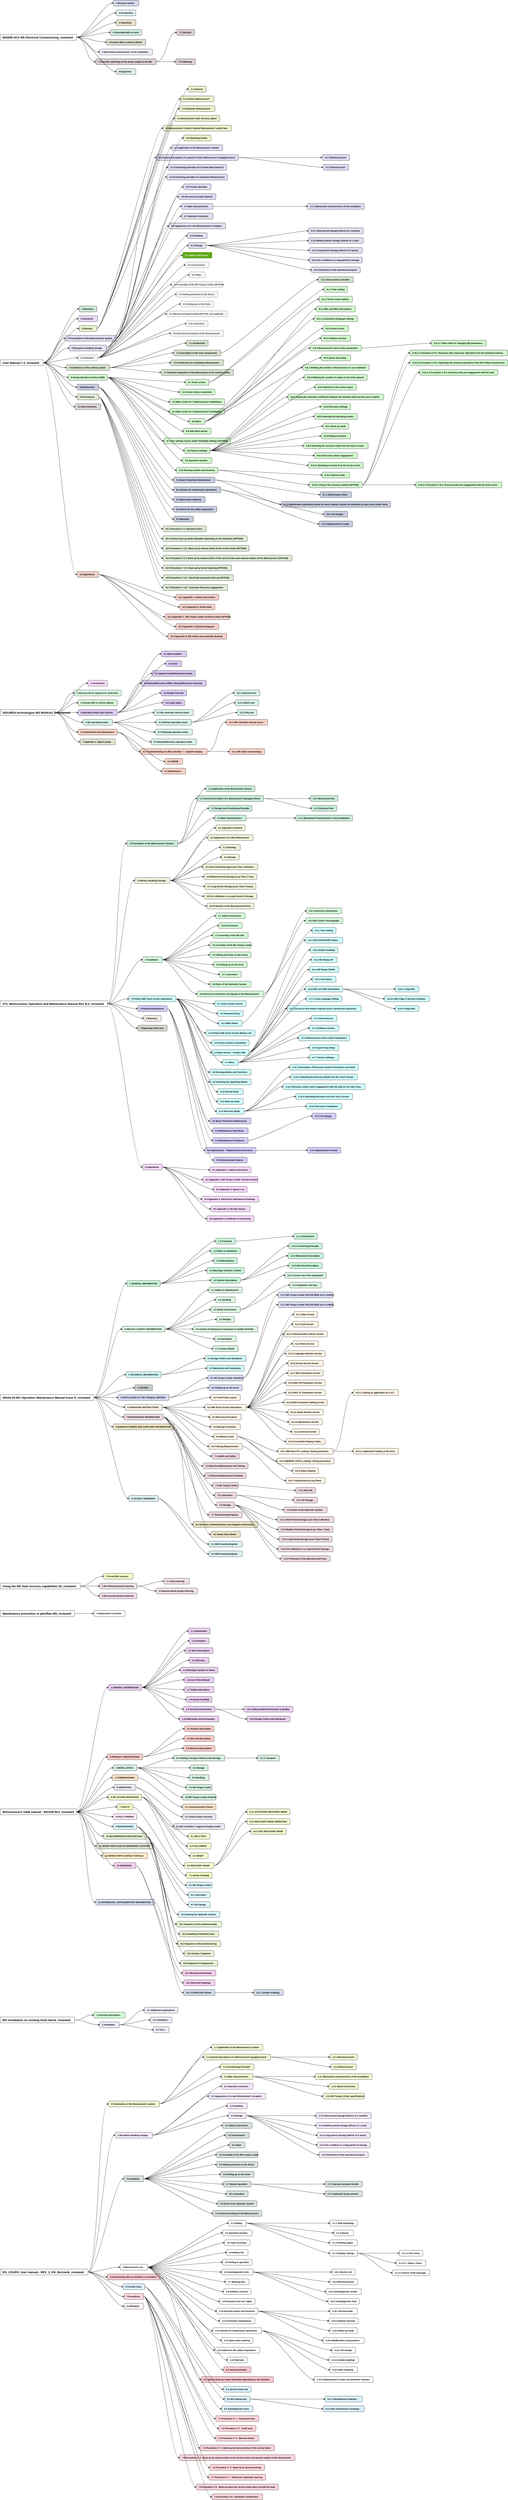 <mxfile version="22.1.18" type="device">
  <diagram name="Page-1" id="WJtq2YAFpSBEmDAirLlr">
    <mxGraphModel dx="2655" dy="1461" grid="1" gridSize="10" guides="1" tooltips="1" connect="1" arrows="1" fold="1" page="1" pageScale="1" pageWidth="827" pageHeight="1169" math="0" shadow="0">
      <root>
        <mxCell id="0" />
        <mxCell id="1" parent="0" />
        <UserObject label="&lt;b&gt;%name%&lt;/b&gt;" child="1" level="Title" name="MS0HR SCX RR Electrical Comissioning_reviewed" parent="0" link="https://siguren.sharepoint.com/:w:/s/Processdesign/ERG9c1GI0VNGqenzWe0w4CIB50pbXxIl2z78e-FNXMTC_g?e=A0Dw2g" doc="" color="#FFFFFF" placeholders="1" id="1MOQqGbTGBEFzUqIC71g-22784">
          <mxCell style="note;html=1;treeMoving=1;fontFamily=Helvetica;fontSize=15;fontColor=default;align=left;spacingLeft=10;" vertex="1" parent="1">
            <mxGeometry x="20" y="1325" width="390" height="30" as="geometry" />
          </mxCell>
        </UserObject>
        <UserObject label="&lt;b&gt;%name%&lt;/b&gt;" child="2" level="Heading1" name="1 Revision history" parent="1" link="https://siguren.sharepoint.com/:w:/s/Processdesign/ERG9c1GI0VNGqenzWe0w4CIB50pbXxIl2z78e-FNXMTC_g?e=A0Dw2g" doc="MS0HR SCX RR Electrical Comissioning_reviewed.docx" color="#d7daed" placeholders="1" id="1MOQqGbTGBEFzUqIC71g-22785">
          <mxCell style="rectangle;html=1;treeMoving=1;rounded=1;fontFamily=Helvetica;fontSize=11;fontColor=default;align=left;spacingLeft=10;fillColor=#d7daed;" vertex="1" parent="1">
            <mxGeometry x="600" y="1150" width="130" height="30" as="geometry" />
          </mxCell>
        </UserObject>
        <UserObject label="&lt;b&gt;%name%&lt;/b&gt;" child="3" level="Heading1" name="2 Introduction" parent="1" link="https://siguren.sharepoint.com/:w:/s/Processdesign/ERG9c1GI0VNGqenzWe0w4CIB50pbXxIl2z78e-FNXMTC_g?e=A0Dw2g" doc="MS0HR SCX RR Electrical Comissioning_reviewed.docx" color="#e1eff0" placeholders="1" id="1MOQqGbTGBEFzUqIC71g-22786">
          <mxCell style="rectangle;html=1;treeMoving=1;rounded=1;fontFamily=Helvetica;fontSize=11;fontColor=default;align=left;spacingLeft=10;fillColor=#e1eff0;" vertex="1" parent="1">
            <mxGeometry x="615" y="1200" width="100" height="30" as="geometry" />
          </mxCell>
        </UserObject>
        <UserObject label="&lt;b&gt;%name%&lt;/b&gt;" child="4" level="Heading1" name="3 Unpacking" parent="1" link="https://siguren.sharepoint.com/:w:/s/Processdesign/ERG9c1GI0VNGqenzWe0w4CIB50pbXxIl2z78e-FNXMTC_g?e=A0Dw2g" doc="MS0HR SCX RR Electrical Comissioning_reviewed.docx" color="#e9e2cc" placeholders="1" id="1MOQqGbTGBEFzUqIC71g-22787">
          <mxCell style="rectangle;html=1;treeMoving=1;rounded=1;fontFamily=Helvetica;fontSize=11;fontColor=default;align=left;spacingLeft=10;fillColor=#e9e2cc;" vertex="1" parent="1">
            <mxGeometry x="615" y="1250" width="100" height="30" as="geometry" />
          </mxCell>
        </UserObject>
        <UserObject label="&lt;b&gt;%name%&lt;/b&gt;" child="5" level="Heading1" name="4 Assembled MS on hoist" parent="1" link="https://siguren.sharepoint.com/:w:/s/Processdesign/ERG9c1GI0VNGqenzWe0w4CIB50pbXxIl2z78e-FNXMTC_g?e=A0Dw2g" doc="MS0HR SCX RR Electrical Comissioning_reviewed.docx" color="#d0ede0" placeholders="1" id="1MOQqGbTGBEFzUqIC71g-22788">
          <mxCell style="rectangle;html=1;treeMoving=1;rounded=1;fontFamily=Helvetica;fontSize=11;fontColor=default;align=left;spacingLeft=10;fillColor=#d0ede0;" vertex="1" parent="1">
            <mxGeometry x="585" y="1300" width="160" height="30" as="geometry" />
          </mxCell>
        </UserObject>
        <UserObject label="&lt;b&gt;%name%&lt;/b&gt;" child="6" level="Heading1" name="5 Connect MS to control cabinet" parent="1" link="https://siguren.sharepoint.com/:w:/s/Processdesign/ERG9c1GI0VNGqenzWe0w4CIB50pbXxIl2z78e-FNXMTC_g?e=A0Dw2g" doc="MS0HR SCX RR Electrical Comissioning_reviewed.docx" color="#d9e0d0" placeholders="1" id="1MOQqGbTGBEFzUqIC71g-22789">
          <mxCell style="rectangle;html=1;treeMoving=1;rounded=1;fontFamily=Helvetica;fontSize=11;fontColor=default;align=left;spacingLeft=10;fillColor=#d9e0d0;" vertex="1" parent="1">
            <mxGeometry x="565" y="1350" width="200" height="30" as="geometry" />
          </mxCell>
        </UserObject>
        <UserObject label="&lt;b&gt;%name%&lt;/b&gt;" child="7" level="Heading1" name="6 Mechanical characteristic of the installation" parent="1" link="https://siguren.sharepoint.com/:w:/s/Processdesign/ERG9c1GI0VNGqenzWe0w4CIB50pbXxIl2z78e-FNXMTC_g?e=A0Dw2g" doc="MS0HR SCX RR Electrical Comissioning_reviewed.docx" color="#f4eeff" placeholders="1" id="1MOQqGbTGBEFzUqIC71g-22790">
          <mxCell style="rectangle;html=1;treeMoving=1;rounded=1;fontFamily=Helvetica;fontSize=11;fontColor=default;align=left;spacingLeft=10;fillColor=#f4eeff;" vertex="1" parent="1">
            <mxGeometry x="530" y="1400" width="270" height="30" as="geometry" />
          </mxCell>
        </UserObject>
        <UserObject label="&lt;b&gt;%name%&lt;/b&gt;" child="8" level="Heading1" name="7 First time switching on the power supply to the MS" parent="1" link="https://siguren.sharepoint.com/:w:/s/Processdesign/ERG9c1GI0VNGqenzWe0w4CIB50pbXxIl2z78e-FNXMTC_g?e=A0Dw2g" doc="MS0HR SCX RR Electrical Comissioning_reviewed.docx" color="#ddd0d4" placeholders="1" id="1MOQqGbTGBEFzUqIC71g-22791">
          <mxCell style="rectangle;html=1;treeMoving=1;rounded=1;fontFamily=Helvetica;fontSize=11;fontColor=default;align=left;spacingLeft=10;fillColor=#ddd0d4;" vertex="1" parent="1">
            <mxGeometry x="510" y="1450" width="310" height="30" as="geometry" />
          </mxCell>
        </UserObject>
        <UserObject label="&lt;b&gt;%name%&lt;/b&gt;" child="9" level="Heading2" name="7.1 Self-test" parent="8" link="https://siguren.sharepoint.com/:w:/s/Processdesign/ERG9c1GI0VNGqenzWe0w4CIB50pbXxIl2z78e-FNXMTC_g?e=A0Dw2g" doc="MS0HR SCX RR Electrical Comissioning_reviewed.docx" color="#ddd0d4" placeholders="1" id="1MOQqGbTGBEFzUqIC71g-22792">
          <mxCell style="rectangle;html=1;treeMoving=1;rounded=1;fontFamily=Helvetica;fontSize=11;fontColor=default;align=left;spacingLeft=10;fillColor=#ddd0d4;" vertex="1" parent="1">
            <mxGeometry x="925" y="1300" width="90" height="30" as="geometry" />
          </mxCell>
        </UserObject>
        <UserObject label="&lt;b&gt;%name%&lt;/b&gt;" child="10" level="Heading2" name="7.2 Following" parent="8" link="https://siguren.sharepoint.com/:w:/s/Processdesign/ERG9c1GI0VNGqenzWe0w4CIB50pbXxIl2z78e-FNXMTC_g?e=A0Dw2g" doc="MS0HR SCX RR Electrical Comissioning_reviewed.docx" color="#ddd0d4" placeholders="1" id="1MOQqGbTGBEFzUqIC71g-22793">
          <mxCell style="rectangle;html=1;treeMoving=1;rounded=1;fontFamily=Helvetica;fontSize=11;fontColor=default;align=left;spacingLeft=10;fillColor=#ddd0d4;" vertex="1" parent="1">
            <mxGeometry x="920" y="1450" width="100" height="30" as="geometry" />
          </mxCell>
        </UserObject>
        <UserObject label="&lt;b&gt;%name%&lt;/b&gt;" child="11" level="Heading1" name="8 Diagnostic" parent="1" link="https://siguren.sharepoint.com/:w:/s/Processdesign/ERG9c1GI0VNGqenzWe0w4CIB50pbXxIl2z78e-FNXMTC_g?e=A0Dw2g" doc="MS0HR SCX RR Electrical Comissioning_reviewed.docx" color="#e0eced" placeholders="1" id="1MOQqGbTGBEFzUqIC71g-22794">
          <mxCell style="rectangle;html=1;treeMoving=1;rounded=1;fontFamily=Helvetica;fontSize=11;fontColor=default;align=left;spacingLeft=10;fillColor=#e0eced;" vertex="1" parent="1">
            <mxGeometry x="615" y="1500" width="100" height="30" as="geometry" />
          </mxCell>
        </UserObject>
        <UserObject label="&lt;b&gt;%name%&lt;/b&gt;" child="12" level="Title" name="User Manual-7.4_reviewed" parent="0" link="https://siguren.sharepoint.com/:w:/s/Processdesign/EdVuzr_Djt9NotvVTExYs8cBLjC8dEFmFS5zpOR5xwwGGw?e=jkbn3u" doc="" color="#FFFFFF" placeholders="1" id="1MOQqGbTGBEFzUqIC71g-22795">
          <mxCell style="note;html=1;treeMoving=1;fontFamily=Helvetica;fontSize=15;fontColor=default;align=left;spacingLeft=10;" vertex="1" parent="1">
            <mxGeometry x="20" y="2990" width="220" height="30" as="geometry" />
          </mxCell>
        </UserObject>
        <UserObject label="&lt;b&gt;%name%&lt;/b&gt;" child="13" level="Heading1" name="1 Revisions" parent="12" link="https://siguren.sharepoint.com/:w:/s/Processdesign/EdVuzr_Djt9NotvVTExYs8cBLjC8dEFmFS5zpOR5xwwGGw?e=jkbn3u" doc="User Manual-7.4_reviewed.docx" color="#cde8d9" placeholders="1" id="1MOQqGbTGBEFzUqIC71g-22796">
          <mxCell style="rectangle;html=1;treeMoving=1;rounded=1;fontFamily=Helvetica;fontSize=11;fontColor=default;align=left;spacingLeft=10;fillColor=#cde8d9;" vertex="1" parent="1">
            <mxGeometry x="425" y="2715" width="90" height="30" as="geometry" />
          </mxCell>
        </UserObject>
        <UserObject label="&lt;b&gt;%name%&lt;/b&gt;" child="14" level="Heading1" name="2 Disclaimer" parent="12" link="https://siguren.sharepoint.com/:w:/s/Processdesign/EdVuzr_Djt9NotvVTExYs8cBLjC8dEFmFS5zpOR5xwwGGw?e=jkbn3u" doc="User Manual-7.4_reviewed.docx" color="#e8dafd" placeholders="1" id="1MOQqGbTGBEFzUqIC71g-22797">
          <mxCell style="rectangle;html=1;treeMoving=1;rounded=1;fontFamily=Helvetica;fontSize=11;fontColor=default;align=left;spacingLeft=10;fillColor=#e8dafd;" vertex="1" parent="1">
            <mxGeometry x="420" y="2765" width="100" height="30" as="geometry" />
          </mxCell>
        </UserObject>
        <UserObject label="&lt;b&gt;%name%&lt;/b&gt;" child="15" level="Heading1" name="3 Glossary" parent="12" link="https://siguren.sharepoint.com/:w:/s/Processdesign/EdVuzr_Djt9NotvVTExYs8cBLjC8dEFmFS5zpOR5xwwGGw?e=jkbn3u" doc="User Manual-7.4_reviewed.docx" color="#eaf3cc" placeholders="1" id="1MOQqGbTGBEFzUqIC71g-22798">
          <mxCell style="rectangle;html=1;treeMoving=1;rounded=1;fontFamily=Helvetica;fontSize=11;fontColor=default;align=left;spacingLeft=10;fillColor=#eaf3cc;" vertex="1" parent="1">
            <mxGeometry x="425" y="2815" width="90" height="30" as="geometry" />
          </mxCell>
        </UserObject>
        <UserObject label="&lt;b&gt;%name%&lt;/b&gt;" child="16" level="Heading2" name="3.1 General" parent="15" link="https://siguren.sharepoint.com/:w:/s/Processdesign/EdVuzr_Djt9NotvVTExYs8cBLjC8dEFmFS5zpOR5xwwGGw?e=jkbn3u" doc="User Manual-7.4_reviewed.docx" color="#eaf3cc" placeholders="1" id="1MOQqGbTGBEFzUqIC71g-22799">
          <mxCell style="rectangle;html=1;treeMoving=1;rounded=1;fontFamily=Helvetica;fontSize=11;fontColor=default;align=left;spacingLeft=10;fillColor=#eaf3cc;" vertex="1" parent="1">
            <mxGeometry x="985" y="1590" width="90" height="30" as="geometry" />
          </mxCell>
        </UserObject>
        <UserObject label="&lt;b&gt;%name%&lt;/b&gt;" child="17" level="Heading2" name="3.2 Friction Motosuiveur®" parent="15" link="https://siguren.sharepoint.com/:w:/s/Processdesign/EdVuzr_Djt9NotvVTExYs8cBLjC8dEFmFS5zpOR5xwwGGw?e=jkbn3u" doc="User Manual-7.4_reviewed.docx" color="#eaf3cc" placeholders="1" id="1MOQqGbTGBEFzUqIC71g-22800">
          <mxCell style="rectangle;html=1;treeMoving=1;rounded=1;fontFamily=Helvetica;fontSize=11;fontColor=default;align=left;spacingLeft=10;fillColor=#eaf3cc;" vertex="1" parent="1">
            <mxGeometry x="945" y="1640" width="170" height="30" as="geometry" />
          </mxCell>
        </UserObject>
        <UserObject label="&lt;b&gt;%name%&lt;/b&gt;" child="18" level="Heading2" name="3.3 Hydraulic Motosuiveur®" parent="15" link="https://siguren.sharepoint.com/:w:/s/Processdesign/EdVuzr_Djt9NotvVTExYs8cBLjC8dEFmFS5zpOR5xwwGGw?e=jkbn3u" doc="User Manual-7.4_reviewed.docx" color="#eaf3cc" placeholders="1" id="1MOQqGbTGBEFzUqIC71g-22801">
          <mxCell style="rectangle;html=1;treeMoving=1;rounded=1;fontFamily=Helvetica;fontSize=11;fontColor=default;align=left;spacingLeft=10;fillColor=#eaf3cc;" vertex="1" parent="1">
            <mxGeometry x="940" y="1690" width="180" height="30" as="geometry" />
          </mxCell>
        </UserObject>
        <UserObject label="&lt;b&gt;%name%&lt;/b&gt;" child="19" level="Heading2" name="3.4 Motosuiveur® with recovery option" parent="15" link="https://siguren.sharepoint.com/:w:/s/Processdesign/EdVuzr_Djt9NotvVTExYs8cBLjC8dEFmFS5zpOR5xwwGGw?e=jkbn3u" doc="User Manual-7.4_reviewed.docx" color="#eaf3cc" placeholders="1" id="1MOQqGbTGBEFzUqIC71g-22802">
          <mxCell style="rectangle;html=1;treeMoving=1;rounded=1;fontFamily=Helvetica;fontSize=11;fontColor=default;align=left;spacingLeft=10;fillColor=#eaf3cc;" vertex="1" parent="1">
            <mxGeometry x="915" y="1740" width="230" height="30" as="geometry" />
          </mxCell>
        </UserObject>
        <UserObject label="&lt;b&gt;%name%&lt;/b&gt;" child="20" level="Heading2" name="3.5 Motosuiveur® Control Cabinet Motosuiveur® control box" parent="15" link="https://siguren.sharepoint.com/:w:/s/Processdesign/EdVuzr_Djt9NotvVTExYs8cBLjC8dEFmFS5zpOR5xwwGGw?e=jkbn3u" doc="User Manual-7.4_reviewed.docx" color="#eaf3cc" placeholders="1" id="1MOQqGbTGBEFzUqIC71g-22803">
          <mxCell style="rectangle;html=1;treeMoving=1;rounded=1;fontFamily=Helvetica;fontSize=11;fontColor=default;align=left;spacingLeft=10;fillColor=#eaf3cc;" vertex="1" parent="1">
            <mxGeometry x="855" y="1790" width="350" height="30" as="geometry" />
          </mxCell>
        </UserObject>
        <UserObject label="&lt;b&gt;%name%&lt;/b&gt;" child="21" level="Heading2" name="3.6 Operating modes" parent="15" link="https://siguren.sharepoint.com/:w:/s/Processdesign/EdVuzr_Djt9NotvVTExYs8cBLjC8dEFmFS5zpOR5xwwGGw?e=jkbn3u" doc="User Manual-7.4_reviewed.docx" color="#eaf3cc" placeholders="1" id="1MOQqGbTGBEFzUqIC71g-22804">
          <mxCell style="rectangle;html=1;treeMoving=1;rounded=1;fontFamily=Helvetica;fontSize=11;fontColor=default;align=left;spacingLeft=10;fillColor=#eaf3cc;" vertex="1" parent="1">
            <mxGeometry x="960" y="1840" width="140" height="30" as="geometry" />
          </mxCell>
        </UserObject>
        <UserObject label="&lt;b&gt;%name%&lt;/b&gt;" child="22" level="Heading1" name="4 Presentation of the Motosuiveur® system" parent="12" link="https://siguren.sharepoint.com/:w:/s/Processdesign/EdVuzr_Djt9NotvVTExYs8cBLjC8dEFmFS5zpOR5xwwGGw?e=jkbn3u" doc="User Manual-7.4_reviewed.docx" color="#e3dcf5" placeholders="1" id="1MOQqGbTGBEFzUqIC71g-22805">
          <mxCell style="rectangle;html=1;treeMoving=1;rounded=1;fontFamily=Helvetica;fontSize=11;fontColor=default;align=left;spacingLeft=10;fillColor=#e3dcf5;" vertex="1" parent="1">
            <mxGeometry x="355" y="2865" width="260" height="30" as="geometry" />
          </mxCell>
        </UserObject>
        <UserObject label="&lt;b&gt;%name%&lt;/b&gt;" child="23" level="Heading2" name="4.1 Application of the Motosuiveur® system" parent="22" link="https://siguren.sharepoint.com/:w:/s/Processdesign/EdVuzr_Djt9NotvVTExYs8cBLjC8dEFmFS5zpOR5xwwGGw?e=jkbn3u" doc="User Manual-7.4_reviewed.docx" color="#e3dcf5" placeholders="1" id="1MOQqGbTGBEFzUqIC71g-22806">
          <mxCell style="rectangle;html=1;treeMoving=1;rounded=1;fontFamily=Helvetica;fontSize=11;fontColor=default;align=left;spacingLeft=10;fillColor=#e3dcf5;" vertex="1" parent="1">
            <mxGeometry x="900" y="1890" width="260" height="30" as="geometry" />
          </mxCell>
        </UserObject>
        <UserObject label="&lt;b&gt;%name%&lt;/b&gt;" child="24" level="Heading2" name="4.2 General description of a passive friction Motosuiveur® equipped winch" parent="22" link="https://siguren.sharepoint.com/:w:/s/Processdesign/EdVuzr_Djt9NotvVTExYs8cBLjC8dEFmFS5zpOR5xwwGGw?e=jkbn3u" doc="User Manual-7.4_reviewed.docx" color="#e3dcf5" placeholders="1" id="1MOQqGbTGBEFzUqIC71g-22807">
          <mxCell style="rectangle;html=1;treeMoving=1;rounded=1;fontFamily=Helvetica;fontSize=11;fontColor=default;align=left;spacingLeft=10;fillColor=#e3dcf5;" vertex="1" parent="1">
            <mxGeometry x="820" y="1940" width="420" height="30" as="geometry" />
          </mxCell>
        </UserObject>
        <UserObject label="&lt;b&gt;%name%&lt;/b&gt;" child="25" level="Heading3" name="4.2.1 Mechanical part" parent="24" link="https://siguren.sharepoint.com/:w:/s/Processdesign/EdVuzr_Djt9NotvVTExYs8cBLjC8dEFmFS5zpOR5xwwGGw?e=jkbn3u" doc="User Manual-7.4_reviewed.docx" color="#e3dcf5" placeholders="1" id="1MOQqGbTGBEFzUqIC71g-22808">
          <mxCell style="rectangle;html=1;treeMoving=1;rounded=1;fontFamily=Helvetica;fontSize=11;fontColor=default;align=left;spacingLeft=10;fillColor=#e3dcf5;" vertex="1" parent="1">
            <mxGeometry x="1670" y="1940" width="140" height="30" as="geometry" />
          </mxCell>
        </UserObject>
        <UserObject label="&lt;b&gt;%name%&lt;/b&gt;" child="26" level="Heading3" name="4.2.2 Electrical part" parent="24" link="https://siguren.sharepoint.com/:w:/s/Processdesign/EdVuzr_Djt9NotvVTExYs8cBLjC8dEFmFS5zpOR5xwwGGw?e=jkbn3u" doc="User Manual-7.4_reviewed.docx" color="#e3dcf5" placeholders="1" id="1MOQqGbTGBEFzUqIC71g-22809">
          <mxCell style="rectangle;html=1;treeMoving=1;rounded=1;fontFamily=Helvetica;fontSize=11;fontColor=default;align=left;spacingLeft=10;fillColor=#e3dcf5;" vertex="1" parent="1">
            <mxGeometry x="1675" y="1990" width="130" height="30" as="geometry" />
          </mxCell>
        </UserObject>
        <UserObject label="&lt;b&gt;%name%&lt;/b&gt;" child="27" level="Heading2" name="4.3 Functioning principle of a Friction Motosuiveur®" parent="22" link="https://siguren.sharepoint.com/:w:/s/Processdesign/EdVuzr_Djt9NotvVTExYs8cBLjC8dEFmFS5zpOR5xwwGGw?e=jkbn3u" doc="User Manual-7.4_reviewed.docx" color="#e3dcf5" placeholders="1" id="1MOQqGbTGBEFzUqIC71g-22810">
          <mxCell style="rectangle;html=1;treeMoving=1;rounded=1;fontFamily=Helvetica;fontSize=11;fontColor=default;align=left;spacingLeft=10;fillColor=#e3dcf5;" vertex="1" parent="1">
            <mxGeometry x="880" y="1990" width="300" height="30" as="geometry" />
          </mxCell>
        </UserObject>
        <UserObject label="&lt;b&gt;%name%&lt;/b&gt;" child="28" level="Heading2" name="4.4 Functioning principle of a Hydraulic Motosuiveur®" parent="22" link="https://siguren.sharepoint.com/:w:/s/Processdesign/EdVuzr_Djt9NotvVTExYs8cBLjC8dEFmFS5zpOR5xwwGGw?e=jkbn3u" doc="User Manual-7.4_reviewed.docx" color="#e3dcf5" placeholders="1" id="1MOQqGbTGBEFzUqIC71g-22811">
          <mxCell style="rectangle;html=1;treeMoving=1;rounded=1;fontFamily=Helvetica;fontSize=11;fontColor=default;align=left;spacingLeft=10;fillColor=#e3dcf5;" vertex="1" parent="1">
            <mxGeometry x="875" y="2040" width="310" height="30" as="geometry" />
          </mxCell>
        </UserObject>
        <UserObject label="&lt;b&gt;%name%&lt;/b&gt;" child="29" level="Heading2" name="4.5 Friction absorber" parent="22" link="https://siguren.sharepoint.com/:w:/s/Processdesign/EdVuzr_Djt9NotvVTExYs8cBLjC8dEFmFS5zpOR5xwwGGw?e=jkbn3u" doc="User Manual-7.4_reviewed.docx" color="#e3dcf5" placeholders="1" id="1MOQqGbTGBEFzUqIC71g-22812">
          <mxCell style="rectangle;html=1;treeMoving=1;rounded=1;fontFamily=Helvetica;fontSize=11;fontColor=default;align=left;spacingLeft=10;fillColor=#e3dcf5;" vertex="1" parent="1">
            <mxGeometry x="960" y="2090" width="140" height="30" as="geometry" />
          </mxCell>
        </UserObject>
        <UserObject label="&lt;b&gt;%name%&lt;/b&gt;" child="30" level="Heading2" name="4.6 Recovery principle (option)" parent="22" link="https://siguren.sharepoint.com/:w:/s/Processdesign/EdVuzr_Djt9NotvVTExYs8cBLjC8dEFmFS5zpOR5xwwGGw?e=jkbn3u" doc="User Manual-7.4_reviewed.docx" color="#e3dcf5" placeholders="1" id="1MOQqGbTGBEFzUqIC71g-22813">
          <mxCell style="rectangle;html=1;treeMoving=1;rounded=1;fontFamily=Helvetica;fontSize=11;fontColor=default;align=left;spacingLeft=10;fillColor=#e3dcf5;" vertex="1" parent="1">
            <mxGeometry x="935" y="2140" width="190" height="30" as="geometry" />
          </mxCell>
        </UserObject>
        <UserObject label="&lt;b&gt;%name%&lt;/b&gt;" child="31" level="Heading2" name="4.7 Main characteristics" parent="22" link="https://siguren.sharepoint.com/:w:/s/Processdesign/EdVuzr_Djt9NotvVTExYs8cBLjC8dEFmFS5zpOR5xwwGGw?e=jkbn3u" doc="User Manual-7.4_reviewed.docx" color="#e3dcf5" placeholders="1" id="1MOQqGbTGBEFzUqIC71g-22814">
          <mxCell style="rectangle;html=1;treeMoving=1;rounded=1;fontFamily=Helvetica;fontSize=11;fontColor=default;align=left;spacingLeft=10;fillColor=#e3dcf5;" vertex="1" parent="1">
            <mxGeometry x="950" y="2190" width="160" height="30" as="geometry" />
          </mxCell>
        </UserObject>
        <UserObject label="&lt;b&gt;%name%&lt;/b&gt;" child="32" level="Heading3" name="4.7.1 Mechanical characteristics of the installation" parent="31" link="https://siguren.sharepoint.com/:w:/s/Processdesign/EdVuzr_Djt9NotvVTExYs8cBLjC8dEFmFS5zpOR5xwwGGw?e=jkbn3u" doc="User Manual-7.4_reviewed.docx" color="#e3dcf5" placeholders="1" id="1MOQqGbTGBEFzUqIC71g-22815">
          <mxCell style="rectangle;html=1;treeMoving=1;rounded=1;fontFamily=Helvetica;fontSize=11;fontColor=default;align=left;spacingLeft=10;fillColor=#e3dcf5;" vertex="1" parent="1">
            <mxGeometry x="1595" y="2190" width="290" height="30" as="geometry" />
          </mxCell>
        </UserObject>
        <UserObject label="&lt;b&gt;%name%&lt;/b&gt;" child="33" level="Heading1" name="5 Reception handling storage" parent="12" link="https://siguren.sharepoint.com/:w:/s/Processdesign/EdVuzr_Djt9NotvVTExYs8cBLjC8dEFmFS5zpOR5xwwGGw?e=jkbn3u" doc="User Manual-7.4_reviewed.docx" color="#e2e0f0" placeholders="1" id="1MOQqGbTGBEFzUqIC71g-22816">
          <mxCell style="rectangle;html=1;treeMoving=1;rounded=1;fontFamily=Helvetica;fontSize=11;fontColor=default;align=left;spacingLeft=10;fillColor=#e2e0f0;" vertex="1" parent="1">
            <mxGeometry x="375" y="2915" width="190" height="30" as="geometry" />
          </mxCell>
        </UserObject>
        <UserObject label="&lt;b&gt;%name%&lt;/b&gt;" child="34" level="Heading2" name="5.1 Important comment:" parent="33" link="https://siguren.sharepoint.com/:w:/s/Processdesign/EdVuzr_Djt9NotvVTExYs8cBLjC8dEFmFS5zpOR5xwwGGw?e=jkbn3u" doc="User Manual-7.4_reviewed.docx" color="#e2e0f0" placeholders="1" id="1MOQqGbTGBEFzUqIC71g-22817">
          <mxCell style="rectangle;html=1;treeMoving=1;rounded=1;fontFamily=Helvetica;fontSize=11;fontColor=default;align=left;spacingLeft=10;fillColor=#e2e0f0;" vertex="1" parent="1">
            <mxGeometry x="950" y="2240" width="160" height="30" as="geometry" />
          </mxCell>
        </UserObject>
        <UserObject label="&lt;b&gt;%name%&lt;/b&gt;" child="35" level="Heading2" name="5.2 Appearance of a new Motosuiveur® reception" parent="33" link="https://siguren.sharepoint.com/:w:/s/Processdesign/EdVuzr_Djt9NotvVTExYs8cBLjC8dEFmFS5zpOR5xwwGGw?e=jkbn3u" doc="User Manual-7.4_reviewed.docx" color="#e2e0f0" placeholders="1" id="1MOQqGbTGBEFzUqIC71g-22818">
          <mxCell style="rectangle;html=1;treeMoving=1;rounded=1;fontFamily=Helvetica;fontSize=11;fontColor=default;align=left;spacingLeft=10;fillColor=#e2e0f0;" vertex="1" parent="1">
            <mxGeometry x="885" y="2290" width="290" height="30" as="geometry" />
          </mxCell>
        </UserObject>
        <UserObject label="&lt;b&gt;%name%&lt;/b&gt;" child="36" level="Heading2" name="5.3 Handling" parent="33" link="https://siguren.sharepoint.com/:w:/s/Processdesign/EdVuzr_Djt9NotvVTExYs8cBLjC8dEFmFS5zpOR5xwwGGw?e=jkbn3u" doc="User Manual-7.4_reviewed.docx" color="#e2e0f0" placeholders="1" id="1MOQqGbTGBEFzUqIC71g-22819">
          <mxCell style="rectangle;html=1;treeMoving=1;rounded=1;fontFamily=Helvetica;fontSize=11;fontColor=default;align=left;spacingLeft=10;fillColor=#e2e0f0;" vertex="1" parent="1">
            <mxGeometry x="980" y="2340" width="100" height="30" as="geometry" />
          </mxCell>
        </UserObject>
        <UserObject label="&lt;b&gt;%name%&lt;/b&gt;" child="37" level="Heading2" name="5.4 Storage" parent="33" link="https://siguren.sharepoint.com/:w:/s/Processdesign/EdVuzr_Djt9NotvVTExYs8cBLjC8dEFmFS5zpOR5xwwGGw?e=jkbn3u" doc="User Manual-7.4_reviewed.docx" color="#e2e0f0" placeholders="1" id="1MOQqGbTGBEFzUqIC71g-22820">
          <mxCell style="rectangle;html=1;treeMoving=1;rounded=1;fontFamily=Helvetica;fontSize=11;fontColor=default;align=left;spacingLeft=10;fillColor=#e2e0f0;" vertex="1" parent="1">
            <mxGeometry x="985" y="2390" width="90" height="30" as="geometry" />
          </mxCell>
        </UserObject>
        <UserObject label="&lt;b&gt;%name%&lt;/b&gt;" child="38" level="Heading3" name="5.4.1 Short period storage (inferior to 3 months)" parent="37" link="https://siguren.sharepoint.com/:w:/s/Processdesign/EdVuzr_Djt9NotvVTExYs8cBLjC8dEFmFS5zpOR5xwwGGw?e=jkbn3u" doc="User Manual-7.4_reviewed.docx" color="#e2e0f0" placeholders="1" id="1MOQqGbTGBEFzUqIC71g-22821">
          <mxCell style="rectangle;html=1;treeMoving=1;rounded=1;fontFamily=Helvetica;fontSize=11;fontColor=default;align=left;spacingLeft=10;fillColor=#e2e0f0;" vertex="1" parent="1">
            <mxGeometry x="1600" y="2315" width="280" height="30" as="geometry" />
          </mxCell>
        </UserObject>
        <UserObject label="&lt;b&gt;%name%&lt;/b&gt;" child="39" level="Heading3" name="5.4.2 Medium period storage (inferior to 1 year)" parent="37" link="https://siguren.sharepoint.com/:w:/s/Processdesign/EdVuzr_Djt9NotvVTExYs8cBLjC8dEFmFS5zpOR5xwwGGw?e=jkbn3u" doc="User Manual-7.4_reviewed.docx" color="#e2e0f0" placeholders="1" id="1MOQqGbTGBEFzUqIC71g-22822">
          <mxCell style="rectangle;html=1;treeMoving=1;rounded=1;fontFamily=Helvetica;fontSize=11;fontColor=default;align=left;spacingLeft=10;fillColor=#e2e0f0;" vertex="1" parent="1">
            <mxGeometry x="1600" y="2365" width="280" height="30" as="geometry" />
          </mxCell>
        </UserObject>
        <UserObject label="&lt;b&gt;%name%&lt;/b&gt;" child="40" level="Heading3" name="5.4.3 Long period storage (inferior to 5 years)" parent="37" link="https://siguren.sharepoint.com/:w:/s/Processdesign/EdVuzr_Djt9NotvVTExYs8cBLjC8dEFmFS5zpOR5xwwGGw?e=jkbn3u" doc="User Manual-7.4_reviewed.docx" color="#e2e0f0" placeholders="1" id="1MOQqGbTGBEFzUqIC71g-22823">
          <mxCell style="rectangle;html=1;treeMoving=1;rounded=1;fontFamily=Helvetica;fontSize=11;fontColor=default;align=left;spacingLeft=10;fillColor=#e2e0f0;" vertex="1" parent="1">
            <mxGeometry x="1605" y="2415" width="270" height="30" as="geometry" />
          </mxCell>
        </UserObject>
        <UserObject label="&lt;b&gt;%name%&lt;/b&gt;" child="41" level="Heading3" name="5.4.4 For a medium or a long period of storage" parent="37" link="https://siguren.sharepoint.com/:w:/s/Processdesign/EdVuzr_Djt9NotvVTExYs8cBLjC8dEFmFS5zpOR5xwwGGw?e=jkbn3u" doc="User Manual-7.4_reviewed.docx" color="#e2e0f0" placeholders="1" id="1MOQqGbTGBEFzUqIC71g-22824">
          <mxCell style="rectangle;html=1;treeMoving=1;rounded=1;fontFamily=Helvetica;fontSize=11;fontColor=default;align=left;spacingLeft=10;fillColor=#e2e0f0;" vertex="1" parent="1">
            <mxGeometry x="1605" y="2465" width="270" height="30" as="geometry" />
          </mxCell>
        </UserObject>
        <UserObject label="&lt;b&gt;%name%&lt;/b&gt;" child="42" level="Heading3" name="5.4.5 Protection of the manufactured parts" parent="37" link="https://siguren.sharepoint.com/:w:/s/Processdesign/EdVuzr_Djt9NotvVTExYs8cBLjC8dEFmFS5zpOR5xwwGGw?e=jkbn3u" doc="User Manual-7.4_reviewed.docx" color="#e2e0f0" placeholders="1" id="1MOQqGbTGBEFzUqIC71g-22825">
          <mxCell style="rectangle;html=1;treeMoving=1;rounded=1;fontFamily=Helvetica;fontSize=11;fontColor=default;align=left;spacingLeft=10;fillColor=#e2e0f0;" vertex="1" parent="1">
            <mxGeometry x="1615" y="2515" width="250" height="30" as="geometry" />
          </mxCell>
        </UserObject>
        <UserObject label="&lt;b&gt;%name%&lt;/b&gt;" child="43" level="Heading1" name="6 Installation" parent="12" link="https://siguren.sharepoint.com/:w:/s/Processdesign/EdVuzr_Djt9NotvVTExYs8cBLjC8dEFmFS5zpOR5xwwGGw?e=jkbn3u" doc="User Manual-7.4_reviewed.docx" color="#d8eddf" placeholders="1" id="1MOQqGbTGBEFzUqIC71g-22826">
          <mxCell style="rectangle;html=1;treeMoving=1;rounded=1;fontFamily=Helvetica;fontSize=11;align=left;spacingLeft=10;fillColor=#f5f5f5;strokeColor=#666666;fontColor=#333333;" vertex="1" parent="1">
            <mxGeometry x="420" y="2965" width="100" height="30" as="geometry" />
          </mxCell>
        </UserObject>
        <UserObject label="&lt;b&gt;%name%&lt;/b&gt;" child="44" level="Heading2" name="6.1 Safety instructions" parent="43" link="https://siguren.sharepoint.com/:w:/s/Processdesign/EdVuzr_Djt9NotvVTExYs8cBLjC8dEFmFS5zpOR5xwwGGw?e=jkbn3u" doc="User Manual-7.4_reviewed.docx" color="#d8eddf" placeholders="1" id="1MOQqGbTGBEFzUqIC71g-22827">
          <mxCell style="rectangle;html=1;treeMoving=1;rounded=1;fontFamily=Helvetica;fontSize=11;fontColor=#ffffff;align=left;spacingLeft=10;fillColor=#60a917;strokeColor=#2D7600;" vertex="1" parent="1">
            <mxGeometry x="955" y="2440" width="150" height="30" as="geometry" />
          </mxCell>
        </UserObject>
        <UserObject label="&lt;b&gt;%name%&lt;/b&gt;" child="45" level="Heading2" name="6.2 Environment" parent="43" link="https://siguren.sharepoint.com/:w:/s/Processdesign/EdVuzr_Djt9NotvVTExYs8cBLjC8dEFmFS5zpOR5xwwGGw?e=jkbn3u" doc="User Manual-7.4_reviewed.docx" color="#d8eddf" placeholders="1" id="1MOQqGbTGBEFzUqIC71g-22828">
          <mxCell style="rectangle;html=1;treeMoving=1;rounded=1;fontFamily=Helvetica;fontSize=11;align=left;spacingLeft=10;fillColor=#f5f5f5;strokeColor=#666666;fontColor=#333333;" vertex="1" parent="1">
            <mxGeometry x="970" y="2490" width="120" height="30" as="geometry" />
          </mxCell>
        </UserObject>
        <UserObject label="&lt;b&gt;%name%&lt;/b&gt;" child="46" level="Heading2" name="6.3 Steps" parent="43" link="https://siguren.sharepoint.com/:w:/s/Processdesign/EdVuzr_Djt9NotvVTExYs8cBLjC8dEFmFS5zpOR5xwwGGw?e=jkbn3u" doc="User Manual-7.4_reviewed.docx" color="#d8eddf" placeholders="1" id="1MOQqGbTGBEFzUqIC71g-22829">
          <mxCell style="rectangle;html=1;treeMoving=1;rounded=1;fontFamily=Helvetica;fontSize=11;align=left;spacingLeft=10;fillColor=#f5f5f5;strokeColor=#666666;fontColor=#333333;" vertex="1" parent="1">
            <mxGeometry x="990" y="2540" width="80" height="30" as="geometry" />
          </mxCell>
        </UserObject>
        <UserObject label="&lt;b&gt;%name%&lt;/b&gt;" child="47" level="Heading2" name="6.4 Assembly of the MS Torque Limiter (OPTION)" parent="43" link="https://siguren.sharepoint.com/:w:/s/Processdesign/EdVuzr_Djt9NotvVTExYs8cBLjC8dEFmFS5zpOR5xwwGGw?e=jkbn3u" doc="User Manual-7.4_reviewed.docx" color="#d8eddf" placeholders="1" id="1MOQqGbTGBEFzUqIC71g-22830">
          <mxCell style="rectangle;html=1;treeMoving=1;rounded=1;fontFamily=Helvetica;fontSize=11;align=left;spacingLeft=10;fillColor=#f5f5f5;strokeColor=#666666;fontColor=#333333;" vertex="1" parent="1">
            <mxGeometry x="900" y="2590" width="260" height="30" as="geometry" />
          </mxCell>
        </UserObject>
        <UserObject label="&lt;b&gt;%name%&lt;/b&gt;" child="48" level="Heading2" name="6.5 Setting and tests on the drives" parent="43" link="https://siguren.sharepoint.com/:w:/s/Processdesign/EdVuzr_Djt9NotvVTExYs8cBLjC8dEFmFS5zpOR5xwwGGw?e=jkbn3u" doc="User Manual-7.4_reviewed.docx" color="#d8eddf" placeholders="1" id="1MOQqGbTGBEFzUqIC71g-22831">
          <mxCell style="rectangle;html=1;treeMoving=1;rounded=1;fontFamily=Helvetica;fontSize=11;align=left;spacingLeft=10;fillColor=#f5f5f5;strokeColor=#666666;fontColor=#333333;" vertex="1" parent="1">
            <mxGeometry x="925" y="2640" width="210" height="30" as="geometry" />
          </mxCell>
        </UserObject>
        <UserObject label="&lt;b&gt;%name%&lt;/b&gt;" child="49" level="Heading2" name="6.6 Setting-up on the drum" parent="43" link="https://siguren.sharepoint.com/:w:/s/Processdesign/EdVuzr_Djt9NotvVTExYs8cBLjC8dEFmFS5zpOR5xwwGGw?e=jkbn3u" doc="User Manual-7.4_reviewed.docx" color="#d8eddf" placeholders="1" id="1MOQqGbTGBEFzUqIC71g-22832">
          <mxCell style="rectangle;html=1;treeMoving=1;rounded=1;fontFamily=Helvetica;fontSize=11;align=left;spacingLeft=10;fillColor=#f5f5f5;strokeColor=#666666;fontColor=#333333;" vertex="1" parent="1">
            <mxGeometry x="945" y="2690" width="170" height="30" as="geometry" />
          </mxCell>
        </UserObject>
        <UserObject label="&lt;b&gt;%name%&lt;/b&gt;" child="50" level="Heading2" name="6.7 Manual command handle (OPTION -not supplied)" parent="43" link="https://siguren.sharepoint.com/:w:/s/Processdesign/EdVuzr_Djt9NotvVTExYs8cBLjC8dEFmFS5zpOR5xwwGGw?e=jkbn3u" doc="User Manual-7.4_reviewed.docx" color="#d8eddf" placeholders="1" id="1MOQqGbTGBEFzUqIC71g-22833">
          <mxCell style="rectangle;html=1;treeMoving=1;rounded=1;fontFamily=Helvetica;fontSize=11;align=left;spacingLeft=10;fillColor=#f5f5f5;strokeColor=#666666;fontColor=#333333;" vertex="1" parent="1">
            <mxGeometry x="875" y="2740" width="310" height="30" as="geometry" />
          </mxCell>
        </UserObject>
        <UserObject label="&lt;b&gt;%name%&lt;/b&gt;" child="51" level="Heading2" name="6.8 Lubrication" parent="43" link="https://siguren.sharepoint.com/:w:/s/Processdesign/EdVuzr_Djt9NotvVTExYs8cBLjC8dEFmFS5zpOR5xwwGGw?e=jkbn3u" doc="User Manual-7.4_reviewed.docx" color="#d8eddf" placeholders="1" id="1MOQqGbTGBEFzUqIC71g-22834">
          <mxCell style="rectangle;html=1;treeMoving=1;rounded=1;fontFamily=Helvetica;fontSize=11;align=left;spacingLeft=10;fillColor=#f5f5f5;strokeColor=#666666;fontColor=#333333;" vertex="1" parent="1">
            <mxGeometry x="975" y="2790" width="110" height="30" as="geometry" />
          </mxCell>
        </UserObject>
        <UserObject label="&lt;b&gt;%name%&lt;/b&gt;" child="52" level="Heading2" name="6.9 Electrical connection of the Motosuiveur®" parent="43" link="https://siguren.sharepoint.com/:w:/s/Processdesign/EdVuzr_Djt9NotvVTExYs8cBLjC8dEFmFS5zpOR5xwwGGw?e=jkbn3u" doc="User Manual-7.4_reviewed.docx" color="#d8eddf" placeholders="1" id="1MOQqGbTGBEFzUqIC71g-22835">
          <mxCell style="rectangle;html=1;treeMoving=1;rounded=1;fontFamily=Helvetica;fontSize=11;align=left;spacingLeft=10;fillColor=#f5f5f5;strokeColor=#666666;fontColor=#333333;" vertex="1" parent="1">
            <mxGeometry x="895" y="2840" width="270" height="30" as="geometry" />
          </mxCell>
        </UserObject>
        <UserObject label="&lt;b&gt;%name%&lt;/b&gt;" child="53" level="Heading1" name="7 Architecture of the control system" parent="12" link="https://siguren.sharepoint.com/:w:/s/Processdesign/EdVuzr_Djt9NotvVTExYs8cBLjC8dEFmFS5zpOR5xwwGGw?e=jkbn3u" doc="User Manual-7.4_reviewed.docx" color="#d7e2d0" placeholders="1" id="1MOQqGbTGBEFzUqIC71g-22836">
          <mxCell style="rectangle;html=1;treeMoving=1;rounded=1;fontFamily=Helvetica;fontSize=11;fontColor=default;align=left;spacingLeft=10;fillColor=#d7e2d0;" vertex="1" parent="1">
            <mxGeometry x="360" y="3015" width="220" height="30" as="geometry" />
          </mxCell>
        </UserObject>
        <UserObject label="&lt;b&gt;%name%&lt;/b&gt;" child="54" level="Heading2" name="7.1 Introduction" parent="53" link="https://siguren.sharepoint.com/:w:/s/Processdesign/EdVuzr_Djt9NotvVTExYs8cBLjC8dEFmFS5zpOR5xwwGGw?e=jkbn3u" doc="User Manual-7.4_reviewed.docx" color="#d7e2d0" placeholders="1" id="1MOQqGbTGBEFzUqIC71g-22837">
          <mxCell style="rectangle;html=1;treeMoving=1;rounded=1;fontFamily=Helvetica;fontSize=11;fontColor=default;align=left;spacingLeft=10;fillColor=#d7e2d0;" vertex="1" parent="1">
            <mxGeometry x="975" y="2890" width="110" height="30" as="geometry" />
          </mxCell>
        </UserObject>
        <UserObject label="&lt;b&gt;%name%&lt;/b&gt;" child="55" level="Heading2" name="7.2 Description of the main components" parent="53" link="https://siguren.sharepoint.com/:w:/s/Processdesign/EdVuzr_Djt9NotvVTExYs8cBLjC8dEFmFS5zpOR5xwwGGw?e=jkbn3u" doc="User Manual-7.4_reviewed.docx" color="#d7e2d0" placeholders="1" id="1MOQqGbTGBEFzUqIC71g-22838">
          <mxCell style="rectangle;html=1;treeMoving=1;rounded=1;fontFamily=Helvetica;fontSize=11;fontColor=default;align=left;spacingLeft=10;fillColor=#d7e2d0;" vertex="1" parent="1">
            <mxGeometry x="910" y="2940" width="240" height="30" as="geometry" />
          </mxCell>
        </UserObject>
        <UserObject label="&lt;b&gt;%name%&lt;/b&gt;" child="56" level="Heading3" name="7.2.1 Servo-motor controller" parent="55" link="https://siguren.sharepoint.com/:w:/s/Processdesign/EdVuzr_Djt9NotvVTExYs8cBLjC8dEFmFS5zpOR5xwwGGw?e=jkbn3u" doc="User Manual-7.4_reviewed.docx" color="#d7e2d0" placeholders="1" id="1MOQqGbTGBEFzUqIC71g-22839">
          <mxCell style="rectangle;html=1;treeMoving=1;rounded=1;fontFamily=Helvetica;fontSize=11;fontColor=default;align=left;spacingLeft=10;fillColor=#d7e2d0;" vertex="1" parent="1">
            <mxGeometry x="1650" y="2565" width="180" height="30" as="geometry" />
          </mxCell>
        </UserObject>
        <UserObject label="&lt;b&gt;%name%&lt;/b&gt;" child="57" level="Heading2" name="7.3 Architecture of a standalone Motosuiveur" parent="53" link="https://siguren.sharepoint.com/:w:/s/Processdesign/EdVuzr_Djt9NotvVTExYs8cBLjC8dEFmFS5zpOR5xwwGGw?e=jkbn3u" doc="User Manual-7.4_reviewed.docx" color="#d7e2d0" placeholders="1" id="1MOQqGbTGBEFzUqIC71g-22840">
          <mxCell style="rectangle;html=1;treeMoving=1;rounded=1;fontFamily=Helvetica;fontSize=11;fontColor=default;align=left;spacingLeft=10;fillColor=#d7e2d0;" vertex="1" parent="1">
            <mxGeometry x="895" y="2990" width="270" height="30" as="geometry" />
          </mxCell>
        </UserObject>
        <UserObject label="&lt;b&gt;%name%&lt;/b&gt;" child="58" level="Heading2" name="7.4 Classical integration of the Motosuiveur in the control system" parent="53" link="https://siguren.sharepoint.com/:w:/s/Processdesign/EdVuzr_Djt9NotvVTExYs8cBLjC8dEFmFS5zpOR5xwwGGw?e=jkbn3u" doc="User Manual-7.4_reviewed.docx" color="#d7e2d0" placeholders="1" id="1MOQqGbTGBEFzUqIC71g-22841">
          <mxCell style="rectangle;html=1;treeMoving=1;rounded=1;fontFamily=Helvetica;fontSize=11;fontColor=default;align=left;spacingLeft=10;fillColor=#d7e2d0;" vertex="1" parent="1">
            <mxGeometry x="845" y="3040" width="370" height="30" as="geometry" />
          </mxCell>
        </UserObject>
        <UserObject label="&lt;b&gt;%name%&lt;/b&gt;" child="59" level="Heading1" name="8 Human Machine Interface (HMI)" parent="12" link="https://siguren.sharepoint.com/:w:/s/Processdesign/EdVuzr_Djt9NotvVTExYs8cBLjC8dEFmFS5zpOR5xwwGGw?e=jkbn3u" doc="User Manual-7.4_reviewed.docx" color="#d3f8cf" placeholders="1" id="1MOQqGbTGBEFzUqIC71g-22842">
          <mxCell style="rectangle;html=1;treeMoving=1;rounded=1;fontFamily=Helvetica;fontSize=11;fontColor=default;align=left;spacingLeft=10;fillColor=#d3f8cf;" vertex="1" parent="1">
            <mxGeometry x="370" y="3065" width="200" height="30" as="geometry" />
          </mxCell>
        </UserObject>
        <UserObject label="&lt;b&gt;%name%&lt;/b&gt;" child="60" level="Heading2" name="8.1 Touch screen" parent="59" link="https://siguren.sharepoint.com/:w:/s/Processdesign/EdVuzr_Djt9NotvVTExYs8cBLjC8dEFmFS5zpOR5xwwGGw?e=jkbn3u" doc="User Manual-7.4_reviewed.docx" color="#d3f8cf" placeholders="1" id="1MOQqGbTGBEFzUqIC71g-22843">
          <mxCell style="rectangle;html=1;treeMoving=1;rounded=1;fontFamily=Helvetica;fontSize=11;fontColor=default;align=left;spacingLeft=10;fillColor=#d3f8cf;" vertex="1" parent="1">
            <mxGeometry x="970" y="3090" width="120" height="30" as="geometry" />
          </mxCell>
        </UserObject>
        <UserObject label="&lt;b&gt;%name%&lt;/b&gt;" child="61" level="Heading3" name="8.1.1 Time setting" parent="60" link="https://siguren.sharepoint.com/:w:/s/Processdesign/EdVuzr_Djt9NotvVTExYs8cBLjC8dEFmFS5zpOR5xwwGGw?e=jkbn3u" doc="User Manual-7.4_reviewed.docx" color="#d3f8cf" placeholders="1" id="1MOQqGbTGBEFzUqIC71g-22844">
          <mxCell style="rectangle;html=1;treeMoving=1;rounded=1;fontFamily=Helvetica;fontSize=11;fontColor=default;align=left;spacingLeft=10;fillColor=#d3f8cf;" vertex="1" parent="1">
            <mxGeometry x="1680" y="2615" width="120" height="30" as="geometry" />
          </mxCell>
        </UserObject>
        <UserObject label="&lt;b&gt;%name%&lt;/b&gt;" child="62" level="Heading3" name="8.1.2 Touch screen battery" parent="60" link="https://siguren.sharepoint.com/:w:/s/Processdesign/EdVuzr_Djt9NotvVTExYs8cBLjC8dEFmFS5zpOR5xwwGGw?e=jkbn3u" doc="User Manual-7.4_reviewed.docx" color="#d3f8cf" placeholders="1" id="1MOQqGbTGBEFzUqIC71g-22845">
          <mxCell style="rectangle;html=1;treeMoving=1;rounded=1;fontFamily=Helvetica;fontSize=11;fontColor=default;align=left;spacingLeft=10;fillColor=#d3f8cf;" vertex="1" parent="1">
            <mxGeometry x="1655" y="2665" width="170" height="30" as="geometry" />
          </mxCell>
        </UserObject>
        <UserObject label="&lt;b&gt;%name%&lt;/b&gt;" child="63" level="Heading2" name="8.2 Screen colors convention" parent="59" link="https://siguren.sharepoint.com/:w:/s/Processdesign/EdVuzr_Djt9NotvVTExYs8cBLjC8dEFmFS5zpOR5xwwGGw?e=jkbn3u" doc="User Manual-7.4_reviewed.docx" color="#d3f8cf" placeholders="1" id="1MOQqGbTGBEFzUqIC71g-22846">
          <mxCell style="rectangle;html=1;treeMoving=1;rounded=1;fontFamily=Helvetica;fontSize=11;fontColor=default;align=left;spacingLeft=10;fillColor=#d3f8cf;" vertex="1" parent="1">
            <mxGeometry x="940" y="3140" width="180" height="30" as="geometry" />
          </mxCell>
        </UserObject>
        <UserObject label="&lt;b&gt;%name%&lt;/b&gt;" child="64" level="Heading2" name="8.3 Main screen for 1 Motosuiveur® installations" parent="59" link="https://siguren.sharepoint.com/:w:/s/Processdesign/EdVuzr_Djt9NotvVTExYs8cBLjC8dEFmFS5zpOR5xwwGGw?e=jkbn3u" doc="User Manual-7.4_reviewed.docx" color="#d3f8cf" placeholders="1" id="1MOQqGbTGBEFzUqIC71g-22847">
          <mxCell style="rectangle;html=1;treeMoving=1;rounded=1;fontFamily=Helvetica;fontSize=11;fontColor=default;align=left;spacingLeft=10;fillColor=#d3f8cf;" vertex="1" parent="1">
            <mxGeometry x="890" y="3190" width="280" height="30" as="geometry" />
          </mxCell>
        </UserObject>
        <UserObject label="&lt;b&gt;%name%&lt;/b&gt;" child="65" level="Heading2" name="8.4 Main screen for 2 Motosuiveur® installations" parent="59" link="https://siguren.sharepoint.com/:w:/s/Processdesign/EdVuzr_Djt9NotvVTExYs8cBLjC8dEFmFS5zpOR5xwwGGw?e=jkbn3u" doc="User Manual-7.4_reviewed.docx" color="#d3f8cf" placeholders="1" id="1MOQqGbTGBEFzUqIC71g-22848">
          <mxCell style="rectangle;html=1;treeMoving=1;rounded=1;fontFamily=Helvetica;fontSize=11;fontColor=default;align=left;spacingLeft=10;fillColor=#d3f8cf;" vertex="1" parent="1">
            <mxGeometry x="890" y="3240" width="280" height="30" as="geometry" />
          </mxCell>
        </UserObject>
        <UserObject label="&lt;b&gt;%name%&lt;/b&gt;" child="66" level="Heading3" name="8.4.1 MS1 and MS2 informations" parent="65" link="https://siguren.sharepoint.com/:w:/s/Processdesign/EdVuzr_Djt9NotvVTExYs8cBLjC8dEFmFS5zpOR5xwwGGw?e=jkbn3u" doc="User Manual-7.4_reviewed.docx" color="#d3f8cf" placeholders="1" id="1MOQqGbTGBEFzUqIC71g-22849">
          <mxCell style="rectangle;html=1;treeMoving=1;rounded=1;fontFamily=Helvetica;fontSize=11;fontColor=default;align=left;spacingLeft=10;fillColor=#d3f8cf;" vertex="1" parent="1">
            <mxGeometry x="1640" y="2715" width="200" height="30" as="geometry" />
          </mxCell>
        </UserObject>
        <UserObject label="&lt;b&gt;%name%&lt;/b&gt;" child="67" level="Heading2" name="8.5 Menu" parent="59" link="https://siguren.sharepoint.com/:w:/s/Processdesign/EdVuzr_Djt9NotvVTExYs8cBLjC8dEFmFS5zpOR5xwwGGw?e=jkbn3u" doc="User Manual-7.4_reviewed.docx" color="#d3f8cf" placeholders="1" id="1MOQqGbTGBEFzUqIC71g-22850">
          <mxCell style="rectangle;html=1;treeMoving=1;rounded=1;fontFamily=Helvetica;fontSize=11;fontColor=default;align=left;spacingLeft=10;fillColor=#d3f8cf;" vertex="1" parent="1">
            <mxGeometry x="990" y="3290" width="80" height="30" as="geometry" />
          </mxCell>
        </UserObject>
        <UserObject label="&lt;b&gt;%name%&lt;/b&gt;" child="68" level="Heading3" name="8.5.1 Localization (language setting)" parent="67" link="https://siguren.sharepoint.com/:w:/s/Processdesign/EdVuzr_Djt9NotvVTExYs8cBLjC8dEFmFS5zpOR5xwwGGw?e=jkbn3u" doc="User Manual-7.4_reviewed.docx" color="#d3f8cf" placeholders="1" id="1MOQqGbTGBEFzUqIC71g-22851">
          <mxCell style="rectangle;html=1;treeMoving=1;rounded=1;fontFamily=Helvetica;fontSize=11;fontColor=default;align=left;spacingLeft=10;fillColor=#d3f8cf;" vertex="1" parent="1">
            <mxGeometry x="1630" y="2765" width="220" height="30" as="geometry" />
          </mxCell>
        </UserObject>
        <UserObject label="&lt;b&gt;%name%&lt;/b&gt;" child="69" level="Heading3" name="8.5.2 Event record" parent="67" link="https://siguren.sharepoint.com/:w:/s/Processdesign/EdVuzr_Djt9NotvVTExYs8cBLjC8dEFmFS5zpOR5xwwGGw?e=jkbn3u" doc="User Manual-7.4_reviewed.docx" color="#d3f8cf" placeholders="1" id="1MOQqGbTGBEFzUqIC71g-22852">
          <mxCell style="rectangle;html=1;treeMoving=1;rounded=1;fontFamily=Helvetica;fontSize=11;fontColor=default;align=left;spacingLeft=10;fillColor=#d3f8cf;" vertex="1" parent="1">
            <mxGeometry x="1675" y="2815" width="130" height="30" as="geometry" />
          </mxCell>
        </UserObject>
        <UserObject label="&lt;b&gt;%name%&lt;/b&gt;" child="70" level="Heading3" name="8.5.3 Software version" parent="67" link="https://siguren.sharepoint.com/:w:/s/Processdesign/EdVuzr_Djt9NotvVTExYs8cBLjC8dEFmFS5zpOR5xwwGGw?e=jkbn3u" doc="User Manual-7.4_reviewed.docx" color="#d3f8cf" placeholders="1" id="1MOQqGbTGBEFzUqIC71g-22853">
          <mxCell style="rectangle;html=1;treeMoving=1;rounded=1;fontFamily=Helvetica;fontSize=11;fontColor=default;align=left;spacingLeft=10;fillColor=#d3f8cf;" vertex="1" parent="1">
            <mxGeometry x="1665" y="2865" width="150" height="30" as="geometry" />
          </mxCell>
        </UserObject>
        <UserObject label="&lt;b&gt;%name%&lt;/b&gt;" child="71" level="Heading3" name="8.5.4 Motosuiveur® servo-motor parameters" parent="67" link="https://siguren.sharepoint.com/:w:/s/Processdesign/EdVuzr_Djt9NotvVTExYs8cBLjC8dEFmFS5zpOR5xwwGGw?e=jkbn3u" doc="User Manual-7.4_reviewed.docx" color="#d3f8cf" placeholders="1" id="1MOQqGbTGBEFzUqIC71g-22854">
          <mxCell style="rectangle;html=1;treeMoving=1;rounded=1;fontFamily=Helvetica;fontSize=11;fontColor=default;align=left;spacingLeft=10;fillColor=#d3f8cf;" vertex="1" parent="1">
            <mxGeometry x="1610" y="2915" width="260" height="30" as="geometry" />
          </mxCell>
        </UserObject>
        <UserObject label="&lt;b&gt;%name%&lt;/b&gt;" child="72" level="Heading4" name="8.5.4.1 Table mode for changing MS parameters" parent="71" link="https://siguren.sharepoint.com/:w:/s/Processdesign/EdVuzr_Djt9NotvVTExYs8cBLjC8dEFmFS5zpOR5xwwGGw?e=jkbn3u" doc="User Manual-7.4_reviewed.docx" color="#d3f8cf" placeholders="1" id="1MOQqGbTGBEFzUqIC71g-22855">
          <mxCell style="rectangle;html=1;treeMoving=1;rounded=1;fontFamily=Helvetica;fontSize=11;fontColor=default;align=left;spacingLeft=10;fillColor=#d3f8cf;" vertex="1" parent="1">
            <mxGeometry x="2230" y="2890" width="280" height="30" as="geometry" />
          </mxCell>
        </UserObject>
        <UserObject label="&lt;b&gt;%name%&lt;/b&gt;" child="73" level="Heading3" name="8.5.5 Quick stop delay" parent="67" link="https://siguren.sharepoint.com/:w:/s/Processdesign/EdVuzr_Djt9NotvVTExYs8cBLjC8dEFmFS5zpOR5xwwGGw?e=jkbn3u" doc="User Manual-7.4_reviewed.docx" color="#d3f8cf" placeholders="1" id="1MOQqGbTGBEFzUqIC71g-22856">
          <mxCell style="rectangle;html=1;treeMoving=1;rounded=1;fontFamily=Helvetica;fontSize=11;fontColor=default;align=left;spacingLeft=10;fillColor=#d3f8cf;" vertex="1" parent="1">
            <mxGeometry x="1665" y="2965" width="150" height="30" as="geometry" />
          </mxCell>
        </UserObject>
        <UserObject label="&lt;b&gt;%name%&lt;/b&gt;" child="74" level="Heading2" name="8.6 Safe Work period" parent="59" link="https://siguren.sharepoint.com/:w:/s/Processdesign/EdVuzr_Djt9NotvVTExYs8cBLjC8dEFmFS5zpOR5xwwGGw?e=jkbn3u" doc="User Manual-7.4_reviewed.docx" color="#d3f8cf" placeholders="1" id="1MOQqGbTGBEFzUqIC71g-22857">
          <mxCell style="rectangle;html=1;treeMoving=1;rounded=1;fontFamily=Helvetica;fontSize=11;fontColor=default;align=left;spacingLeft=10;fillColor=#d3f8cf;" vertex="1" parent="1">
            <mxGeometry x="960" y="3340" width="140" height="30" as="geometry" />
          </mxCell>
        </UserObject>
        <UserObject label="&lt;b&gt;%name%&lt;/b&gt;" child="75" level="Heading2" name="8.7 User settings buzzer and/or flashlight settings (OPTION)" parent="59" link="https://siguren.sharepoint.com/:w:/s/Processdesign/EdVuzr_Djt9NotvVTExYs8cBLjC8dEFmFS5zpOR5xwwGGw?e=jkbn3u" doc="User Manual-7.4_reviewed.docx" color="#d3f8cf" placeholders="1" id="1MOQqGbTGBEFzUqIC71g-22858">
          <mxCell style="rectangle;html=1;treeMoving=1;rounded=1;fontFamily=Helvetica;fontSize=11;fontColor=default;align=left;spacingLeft=10;fillColor=#d3f8cf;" vertex="1" parent="1">
            <mxGeometry x="860" y="3390" width="340" height="30" as="geometry" />
          </mxCell>
        </UserObject>
        <UserObject label="&lt;b&gt;%name%&lt;/b&gt;" child="76" level="Heading2" name="8.8 Factory settings" parent="59" link="https://siguren.sharepoint.com/:w:/s/Processdesign/EdVuzr_Djt9NotvVTExYs8cBLjC8dEFmFS5zpOR5xwwGGw?e=jkbn3u" doc="User Manual-7.4_reviewed.docx" color="#d3f8cf" placeholders="1" id="1MOQqGbTGBEFzUqIC71g-22859">
          <mxCell style="rectangle;html=1;treeMoving=1;rounded=1;fontFamily=Helvetica;fontSize=11;fontColor=default;align=left;spacingLeft=10;fillColor=#d3f8cf;" vertex="1" parent="1">
            <mxGeometry x="965" y="3440" width="130" height="30" as="geometry" />
          </mxCell>
        </UserObject>
        <UserObject label="&lt;b&gt;%name%&lt;/b&gt;" child="77" level="Heading3" name="8.8.1 Defining the number of Motosuiveurs in an installation" parent="76" link="https://siguren.sharepoint.com/:w:/s/Processdesign/EdVuzr_Djt9NotvVTExYs8cBLjC8dEFmFS5zpOR5xwwGGw?e=jkbn3u" doc="User Manual-7.4_reviewed.docx" color="#d3f8cf" placeholders="1" id="1MOQqGbTGBEFzUqIC71g-22860">
          <mxCell style="rectangle;html=1;treeMoving=1;rounded=1;fontFamily=Helvetica;fontSize=11;fontColor=default;align=left;spacingLeft=10;fillColor=#d3f8cf;" vertex="1" parent="1">
            <mxGeometry x="1570" y="3015" width="340" height="30" as="geometry" />
          </mxCell>
        </UserObject>
        <UserObject label="&lt;b&gt;%name%&lt;/b&gt;" child="78" level="Heading3" name="8.8.2 Defining the number of nodes on the CAN network" parent="76" link="https://siguren.sharepoint.com/:w:/s/Processdesign/EdVuzr_Djt9NotvVTExYs8cBLjC8dEFmFS5zpOR5xwwGGw?e=jkbn3u" doc="User Manual-7.4_reviewed.docx" color="#d3f8cf" placeholders="1" id="1MOQqGbTGBEFzUqIC71g-22861">
          <mxCell style="rectangle;html=1;treeMoving=1;rounded=1;fontFamily=Helvetica;fontSize=11;fontColor=default;align=left;spacingLeft=10;fillColor=#d3f8cf;" vertex="1" parent="1">
            <mxGeometry x="1580" y="3065" width="320" height="30" as="geometry" />
          </mxCell>
        </UserObject>
        <UserObject label="&lt;b&gt;%name%&lt;/b&gt;" child="79" level="Heading3" name="8.8.3 Selection of the sensor types" parent="76" link="https://siguren.sharepoint.com/:w:/s/Processdesign/EdVuzr_Djt9NotvVTExYs8cBLjC8dEFmFS5zpOR5xwwGGw?e=jkbn3u" doc="User Manual-7.4_reviewed.docx" color="#d3f8cf" placeholders="1" id="1MOQqGbTGBEFzUqIC71g-22862">
          <mxCell style="rectangle;html=1;treeMoving=1;rounded=1;fontFamily=Helvetica;fontSize=11;fontColor=default;align=left;spacingLeft=10;fillColor=#d3f8cf;" vertex="1" parent="1">
            <mxGeometry x="1635" y="3115" width="210" height="30" as="geometry" />
          </mxCell>
        </UserObject>
        <UserObject label="&lt;b&gt;%name%&lt;/b&gt;" child="80" level="Heading3" name="8.8.4 Setting the reduction coefficient between the hoisting shaft and the worm rotation" parent="76" link="https://siguren.sharepoint.com/:w:/s/Processdesign/EdVuzr_Djt9NotvVTExYs8cBLjC8dEFmFS5zpOR5xwwGGw?e=jkbn3u" doc="User Manual-7.4_reviewed.docx" color="#d3f8cf" placeholders="1" id="1MOQqGbTGBEFzUqIC71g-22863">
          <mxCell style="rectangle;html=1;treeMoving=1;rounded=1;fontFamily=Helvetica;fontSize=11;fontColor=default;align=left;spacingLeft=10;fillColor=#d3f8cf;" vertex="1" parent="1">
            <mxGeometry x="1495" y="3165" width="490" height="30" as="geometry" />
          </mxCell>
        </UserObject>
        <UserObject label="&lt;b&gt;%name%&lt;/b&gt;" child="81" level="Heading3" name="8.8.5 Recovery settings" parent="76" link="https://siguren.sharepoint.com/:w:/s/Processdesign/EdVuzr_Djt9NotvVTExYs8cBLjC8dEFmFS5zpOR5xwwGGw?e=jkbn3u" doc="User Manual-7.4_reviewed.docx" color="#d3f8cf" placeholders="1" id="1MOQqGbTGBEFzUqIC71g-22864">
          <mxCell style="rectangle;html=1;treeMoving=1;rounded=1;fontFamily=Helvetica;fontSize=11;fontColor=default;align=left;spacingLeft=10;fillColor=#d3f8cf;" vertex="1" parent="1">
            <mxGeometry x="1665" y="3215" width="150" height="30" as="geometry" />
          </mxCell>
        </UserObject>
        <UserObject label="&lt;b&gt;%name%&lt;/b&gt;" child="82" level="Heading3" name="8.8.6 Selecting the operating modes" parent="76" link="https://siguren.sharepoint.com/:w:/s/Processdesign/EdVuzr_Djt9NotvVTExYs8cBLjC8dEFmFS5zpOR5xwwGGw?e=jkbn3u" doc="User Manual-7.4_reviewed.docx" color="#d3f8cf" placeholders="1" id="1MOQqGbTGBEFzUqIC71g-22865">
          <mxCell style="rectangle;html=1;treeMoving=1;rounded=1;fontFamily=Helvetica;fontSize=11;fontColor=default;align=left;spacingLeft=10;fillColor=#d3f8cf;" vertex="1" parent="1">
            <mxGeometry x="1630" y="3265" width="220" height="30" as="geometry" />
          </mxCell>
        </UserObject>
        <UserObject label="&lt;b&gt;%name%&lt;/b&gt;" child="83" level="Heading3" name="8.8.7 Back-up mode" parent="76" link="https://siguren.sharepoint.com/:w:/s/Processdesign/EdVuzr_Djt9NotvVTExYs8cBLjC8dEFmFS5zpOR5xwwGGw?e=jkbn3u" doc="User Manual-7.4_reviewed.docx" color="#d3f8cf" placeholders="1" id="1MOQqGbTGBEFzUqIC71g-22866">
          <mxCell style="rectangle;html=1;treeMoving=1;rounded=1;fontFamily=Helvetica;fontSize=11;fontColor=default;align=left;spacingLeft=10;fillColor=#d3f8cf;" vertex="1" parent="1">
            <mxGeometry x="1675" y="3315" width="130" height="30" as="geometry" />
          </mxCell>
        </UserObject>
        <UserObject label="&lt;b&gt;%name%&lt;/b&gt;" child="84" level="Heading3" name="8.8.8 Release function" parent="76" link="https://siguren.sharepoint.com/:w:/s/Processdesign/EdVuzr_Djt9NotvVTExYs8cBLjC8dEFmFS5zpOR5xwwGGw?e=jkbn3u" doc="User Manual-7.4_reviewed.docx" color="#d3f8cf" placeholders="1" id="1MOQqGbTGBEFzUqIC71g-22867">
          <mxCell style="rectangle;html=1;treeMoving=1;rounded=1;fontFamily=Helvetica;fontSize=11;fontColor=default;align=left;spacingLeft=10;fillColor=#d3f8cf;" vertex="1" parent="1">
            <mxGeometry x="1665" y="3365" width="150" height="30" as="geometry" />
          </mxCell>
        </UserObject>
        <UserObject label="&lt;b&gt;%name%&lt;/b&gt;" child="85" level="Heading3" name="8.8.9 Selecting the recovery mode from the touch screen" parent="76" link="https://siguren.sharepoint.com/:w:/s/Processdesign/EdVuzr_Djt9NotvVTExYs8cBLjC8dEFmFS5zpOR5xwwGGw?e=jkbn3u" doc="User Manual-7.4_reviewed.docx" color="#d3f8cf" placeholders="1" id="1MOQqGbTGBEFzUqIC71g-22868">
          <mxCell style="rectangle;html=1;treeMoving=1;rounded=1;fontFamily=Helvetica;fontSize=11;fontColor=default;align=left;spacingLeft=10;fillColor=#d3f8cf;" vertex="1" parent="1">
            <mxGeometry x="1575" y="3415" width="330" height="30" as="geometry" />
          </mxCell>
        </UserObject>
        <UserObject label="&lt;b&gt;%name%&lt;/b&gt;" child="86" level="Heading3" name="8.8.10 Recovery motor engagement" parent="76" link="https://siguren.sharepoint.com/:w:/s/Processdesign/EdVuzr_Djt9NotvVTExYs8cBLjC8dEFmFS5zpOR5xwwGGw?e=jkbn3u" doc="User Manual-7.4_reviewed.docx" color="#d3f8cf" placeholders="1" id="1MOQqGbTGBEFzUqIC71g-22869">
          <mxCell style="rectangle;html=1;treeMoving=1;rounded=1;fontFamily=Helvetica;fontSize=11;fontColor=default;align=left;spacingLeft=10;fillColor=#d3f8cf;" vertex="1" parent="1">
            <mxGeometry x="1630" y="3465" width="220" height="30" as="geometry" />
          </mxCell>
        </UserObject>
        <UserObject label="&lt;b&gt;%name%&lt;/b&gt;" child="87" level="Heading3" name="8.8.11 Operating recovery from the touch screen" parent="76" link="https://siguren.sharepoint.com/:w:/s/Processdesign/EdVuzr_Djt9NotvVTExYs8cBLjC8dEFmFS5zpOR5xwwGGw?e=jkbn3u" doc="User Manual-7.4_reviewed.docx" color="#d3f8cf" placeholders="1" id="1MOQqGbTGBEFzUqIC71g-22870">
          <mxCell style="rectangle;html=1;treeMoving=1;rounded=1;fontFamily=Helvetica;fontSize=11;fontColor=default;align=left;spacingLeft=10;fillColor=#d3f8cf;" vertex="1" parent="1">
            <mxGeometry x="1600" y="3515" width="280" height="30" as="geometry" />
          </mxCell>
        </UserObject>
        <UserObject label="&lt;b&gt;%name%&lt;/b&gt;" child="88" level="Heading2" name="8.9 Important remarks" parent="59" link="https://siguren.sharepoint.com/:w:/s/Processdesign/EdVuzr_Djt9NotvVTExYs8cBLjC8dEFmFS5zpOR5xwwGGw?e=jkbn3u" doc="User Manual-7.4_reviewed.docx" color="#d3f8cf" placeholders="1" id="1MOQqGbTGBEFzUqIC71g-22871">
          <mxCell style="rectangle;html=1;treeMoving=1;rounded=1;fontFamily=Helvetica;fontSize=11;fontColor=default;align=left;spacingLeft=10;fillColor=#d3f8cf;" vertex="1" parent="1">
            <mxGeometry x="955" y="3490" width="150" height="30" as="geometry" />
          </mxCell>
        </UserObject>
        <UserObject label="&lt;b&gt;%name%&lt;/b&gt;" child="89" level="Heading2" name="8.10 Running modes and functions" parent="59" link="https://siguren.sharepoint.com/:w:/s/Processdesign/EdVuzr_Djt9NotvVTExYs8cBLjC8dEFmFS5zpOR5xwwGGw?e=jkbn3u" doc="User Manual-7.4_reviewed.docx" color="#d3f8cf" placeholders="1" id="1MOQqGbTGBEFzUqIC71g-22872">
          <mxCell style="rectangle;html=1;treeMoving=1;rounded=1;fontFamily=Helvetica;fontSize=11;fontColor=default;align=left;spacingLeft=10;fillColor=#d3f8cf;" vertex="1" parent="1">
            <mxGeometry x="925" y="3540" width="210" height="30" as="geometry" />
          </mxCell>
        </UserObject>
        <UserObject label="&lt;b&gt;%name%&lt;/b&gt;" child="90" level="Heading3" name="8.10.1 Normal mode" parent="89" link="https://siguren.sharepoint.com/:w:/s/Processdesign/EdVuzr_Djt9NotvVTExYs8cBLjC8dEFmFS5zpOR5xwwGGw?e=jkbn3u" doc="User Manual-7.4_reviewed.docx" color="#d3f8cf" placeholders="1" id="1MOQqGbTGBEFzUqIC71g-22873">
          <mxCell style="rectangle;html=1;treeMoving=1;rounded=1;fontFamily=Helvetica;fontSize=11;fontColor=default;align=left;spacingLeft=10;fillColor=#d3f8cf;" vertex="1" parent="1">
            <mxGeometry x="1670" y="3565" width="140" height="30" as="geometry" />
          </mxCell>
        </UserObject>
        <UserObject label="&lt;b&gt;%name%&lt;/b&gt;" child="91" level="Heading3" name="8.10.2 Using of the recovery system (OPTION)" parent="89" link="https://siguren.sharepoint.com/:w:/s/Processdesign/EdVuzr_Djt9NotvVTExYs8cBLjC8dEFmFS5zpOR5xwwGGw?e=jkbn3u" doc="User Manual-7.4_reviewed.docx" color="#d3f8cf" placeholders="1" id="1MOQqGbTGBEFzUqIC71g-22874">
          <mxCell style="rectangle;html=1;treeMoving=1;rounded=1;fontFamily=Helvetica;fontSize=11;fontColor=default;align=left;spacingLeft=10;fillColor=#d3f8cf;" vertex="1" parent="1">
            <mxGeometry x="1605" y="3615" width="270" height="30" as="geometry" />
          </mxCell>
        </UserObject>
        <UserObject label="&lt;b&gt;%name%&lt;/b&gt;" child="92" level="Heading4" name="8.10.2.1 Procedure n°6-1: Recovery after load drop. Operation from the hardware buttons." parent="91" link="https://siguren.sharepoint.com/:w:/s/Processdesign/EdVuzr_Djt9NotvVTExYs8cBLjC8dEFmFS5zpOR5xwwGGw?e=jkbn3u" doc="User Manual-7.4_reviewed.docx" color="#d3f8cf" placeholders="1" id="1MOQqGbTGBEFzUqIC71g-22875">
          <mxCell style="rectangle;html=1;treeMoving=1;rounded=1;fontFamily=Helvetica;fontSize=11;fontColor=default;align=left;spacingLeft=10;fillColor=#d3f8cf;" vertex="1" parent="1">
            <mxGeometry x="2120" y="2940" width="500" height="30" as="geometry" />
          </mxCell>
        </UserObject>
        <UserObject label="&lt;b&gt;%name%&lt;/b&gt;" child="93" level="Heading4" name="8.10.2.2 Procedure n°6-2: Operating the recovery operations from the Proface touchscreen" parent="91" link="https://siguren.sharepoint.com/:w:/s/Processdesign/EdVuzr_Djt9NotvVTExYs8cBLjC8dEFmFS5zpOR5xwwGGw?e=jkbn3u" doc="User Manual-7.4_reviewed.docx" color="#d3f8cf" placeholders="1" id="1MOQqGbTGBEFzUqIC71g-22876">
          <mxCell style="rectangle;html=1;treeMoving=1;rounded=1;fontFamily=Helvetica;fontSize=11;fontColor=default;align=left;spacingLeft=10;fillColor=#d3f8cf;" vertex="1" parent="1">
            <mxGeometry x="2120" y="2990" width="500" height="30" as="geometry" />
          </mxCell>
        </UserObject>
        <UserObject label="&lt;b&gt;%name%&lt;/b&gt;" child="94" level="Heading4" name="8.10.2.3 Procedure n°6-3: Recovery with pre-engagement with the load" parent="91" link="https://siguren.sharepoint.com/:w:/s/Processdesign/EdVuzr_Djt9NotvVTExYs8cBLjC8dEFmFS5zpOR5xwwGGw?e=jkbn3u" doc="User Manual-7.4_reviewed.docx" color="#d3f8cf" placeholders="1" id="1MOQqGbTGBEFzUqIC71g-22877">
          <mxCell style="rectangle;html=1;treeMoving=1;rounded=1;fontFamily=Helvetica;fontSize=11;fontColor=default;align=left;spacingLeft=10;fillColor=#d3f8cf;" vertex="1" parent="1">
            <mxGeometry x="2170" y="3040" width="400" height="30" as="geometry" />
          </mxCell>
        </UserObject>
        <UserObject label="&lt;b&gt;%name%&lt;/b&gt;" child="95" level="Heading4" name="8.10.2.4 Procedure n°6-4: Recovery with pre-engagement with the hoist motor" parent="91" link="https://siguren.sharepoint.com/:w:/s/Processdesign/EdVuzr_Djt9NotvVTExYs8cBLjC8dEFmFS5zpOR5xwwGGw?e=jkbn3u" doc="User Manual-7.4_reviewed.docx" color="#d3f8cf" placeholders="1" id="1MOQqGbTGBEFzUqIC71g-22878">
          <mxCell style="rectangle;html=1;treeMoving=1;rounded=1;fontFamily=Helvetica;fontSize=11;fontColor=default;align=left;spacingLeft=10;fillColor=#d3f8cf;" vertex="1" parent="1">
            <mxGeometry x="2150" y="3615" width="440" height="30" as="geometry" />
          </mxCell>
        </UserObject>
        <UserObject label="&lt;b&gt;%name%&lt;/b&gt;" child="96" level="Heading1" name="9 Maintenance" parent="12" link="https://siguren.sharepoint.com/:w:/s/Processdesign/EdVuzr_Djt9NotvVTExYs8cBLjC8dEFmFS5zpOR5xwwGGw?e=jkbn3u" doc="User Manual-7.4_reviewed.docx" color="#c8cde1" placeholders="1" id="1MOQqGbTGBEFzUqIC71g-22879">
          <mxCell style="rectangle;html=1;treeMoving=1;rounded=1;fontFamily=Helvetica;fontSize=11;fontColor=default;align=left;spacingLeft=10;fillColor=#c8cde1;" vertex="1" parent="1">
            <mxGeometry x="415" y="3115" width="110" height="30" as="geometry" />
          </mxCell>
        </UserObject>
        <UserObject label="&lt;b&gt;%name%&lt;/b&gt;" child="97" level="Heading2" name="9.1 Basic Preventive Maintenance" parent="96" link="https://siguren.sharepoint.com/:w:/s/Processdesign/EdVuzr_Djt9NotvVTExYs8cBLjC8dEFmFS5zpOR5xwwGGw?e=jkbn3u" doc="User Manual-7.4_reviewed.docx" color="#c8cde1" placeholders="1" id="1MOQqGbTGBEFzUqIC71g-22880">
          <mxCell style="rectangle;html=1;treeMoving=1;rounded=1;fontFamily=Helvetica;fontSize=11;fontColor=default;align=left;spacingLeft=10;fillColor=#c8cde1;" vertex="1" parent="1">
            <mxGeometry x="910" y="3590" width="210" height="30" as="geometry" />
          </mxCell>
        </UserObject>
        <UserObject label="&lt;b&gt;%name%&lt;/b&gt;" child="98" level="Heading3" name="9.1.1 Maintenance sheet" parent="97" link="https://siguren.sharepoint.com/:w:/s/Processdesign/EdVuzr_Djt9NotvVTExYs8cBLjC8dEFmFS5zpOR5xwwGGw?e=jkbn3u" doc="User Manual-7.4_reviewed.docx" color="#c8cde1" placeholders="1" id="1MOQqGbTGBEFzUqIC71g-22881">
          <mxCell style="rectangle;html=1;treeMoving=1;rounded=1;fontFamily=Helvetica;fontSize=11;fontColor=default;align=left;spacingLeft=10;fillColor=#c8cde1;" vertex="1" parent="1">
            <mxGeometry x="1660" y="3665" width="160" height="30" as="geometry" />
          </mxCell>
        </UserObject>
        <UserObject label="&lt;b&gt;%name%&lt;/b&gt;" child="99" level="Heading3" name="9.1.2 Maintenance operations based on worm rotation counter as indicated on each servo-motor drive" parent="97" link="https://siguren.sharepoint.com/:w:/s/Processdesign/EdVuzr_Djt9NotvVTExYs8cBLjC8dEFmFS5zpOR5xwwGGw?e=jkbn3u" doc="User Manual-7.4_reviewed.docx" color="#c8cde1" placeholders="1" id="1MOQqGbTGBEFzUqIC71g-22882">
          <mxCell style="rectangle;html=1;treeMoving=1;rounded=1;fontFamily=Helvetica;fontSize=11;fontColor=default;align=left;spacingLeft=10;fillColor=#c8cde1;" vertex="1" parent="1">
            <mxGeometry x="1460" y="3715" width="560" height="30" as="geometry" />
          </mxCell>
        </UserObject>
        <UserObject label="&lt;b&gt;%name%&lt;/b&gt;" child="100" level="Heading2" name="9.2 Advises for maintenance operations" parent="96" link="https://siguren.sharepoint.com/:w:/s/Processdesign/EdVuzr_Djt9NotvVTExYs8cBLjC8dEFmFS5zpOR5xwwGGw?e=jkbn3u" doc="User Manual-7.4_reviewed.docx" color="#c8cde1" placeholders="1" id="1MOQqGbTGBEFzUqIC71g-22883">
          <mxCell style="rectangle;html=1;treeMoving=1;rounded=1;fontFamily=Helvetica;fontSize=11;fontColor=default;align=left;spacingLeft=10;fillColor=#c8cde1;" vertex="1" parent="1">
            <mxGeometry x="910" y="3640" width="240" height="30" as="geometry" />
          </mxCell>
        </UserObject>
        <UserObject label="&lt;b&gt;%name%&lt;/b&gt;" child="101" level="Heading3" name="9.2.1 Oil change :" parent="100" link="https://siguren.sharepoint.com/:w:/s/Processdesign/EdVuzr_Djt9NotvVTExYs8cBLjC8dEFmFS5zpOR5xwwGGw?e=jkbn3u" doc="User Manual-7.4_reviewed.docx" color="#c8cde1" placeholders="1" id="1MOQqGbTGBEFzUqIC71g-22884">
          <mxCell style="rectangle;html=1;treeMoving=1;rounded=1;fontFamily=Helvetica;fontSize=11;fontColor=default;align=left;spacingLeft=10;fillColor=#c8cde1;" vertex="1" parent="1">
            <mxGeometry x="1680" y="3765" width="120" height="30" as="geometry" />
          </mxCell>
        </UserObject>
        <UserObject label="&lt;b&gt;%name%&lt;/b&gt;" child="102" level="Heading3" name="9.2.2 Replacement of seals" parent="100" link="https://siguren.sharepoint.com/:w:/s/Processdesign/EdVuzr_Djt9NotvVTExYs8cBLjC8dEFmFS5zpOR5xwwGGw?e=jkbn3u" doc="User Manual-7.4_reviewed.docx" color="#c8cde1" placeholders="1" id="1MOQqGbTGBEFzUqIC71g-22885">
          <mxCell style="rectangle;html=1;treeMoving=1;rounded=1;fontFamily=Helvetica;fontSize=11;fontColor=default;align=left;spacingLeft=10;fillColor=#c8cde1;" vertex="1" parent="1">
            <mxGeometry x="1655" y="3815" width="170" height="30" as="geometry" />
          </mxCell>
        </UserObject>
        <UserObject label="&lt;b&gt;%name%&lt;/b&gt;" child="103" level="Heading2" name="9.3 Spare parts ordering" parent="96" link="https://siguren.sharepoint.com/:w:/s/Processdesign/EdVuzr_Djt9NotvVTExYs8cBLjC8dEFmFS5zpOR5xwwGGw?e=jkbn3u" doc="User Manual-7.4_reviewed.docx" color="#c8cde1" placeholders="1" id="1MOQqGbTGBEFzUqIC71g-22886">
          <mxCell style="rectangle;html=1;treeMoving=1;rounded=1;fontFamily=Helvetica;fontSize=11;fontColor=default;align=left;spacingLeft=10;fillColor=#c8cde1;" vertex="1" parent="1">
            <mxGeometry x="910" y="3690" width="160" height="30" as="geometry" />
          </mxCell>
        </UserObject>
        <UserObject label="&lt;b&gt;%name%&lt;/b&gt;" child="104" level="Heading2" name="9.4 Advise for the safety inspections" parent="96" link="https://siguren.sharepoint.com/:w:/s/Processdesign/EdVuzr_Djt9NotvVTExYs8cBLjC8dEFmFS5zpOR5xwwGGw?e=jkbn3u" doc="User Manual-7.4_reviewed.docx" color="#c8cde1" placeholders="1" id="1MOQqGbTGBEFzUqIC71g-22887">
          <mxCell style="rectangle;html=1;treeMoving=1;rounded=1;fontFamily=Helvetica;fontSize=11;fontColor=default;align=left;spacingLeft=10;fillColor=#c8cde1;" vertex="1" parent="1">
            <mxGeometry x="910" y="3740" width="220" height="30" as="geometry" />
          </mxCell>
        </UserObject>
        <UserObject label="&lt;b&gt;%name%&lt;/b&gt;" child="105" level="Heading2" name="9.5 Warranty" parent="96" link="https://siguren.sharepoint.com/:w:/s/Processdesign/EdVuzr_Djt9NotvVTExYs8cBLjC8dEFmFS5zpOR5xwwGGw?e=jkbn3u" doc="User Manual-7.4_reviewed.docx" color="#c8cde1" placeholders="1" id="1MOQqGbTGBEFzUqIC71g-22888">
          <mxCell style="rectangle;html=1;treeMoving=1;rounded=1;fontFamily=Helvetica;fontSize=11;fontColor=default;align=left;spacingLeft=10;fillColor=#c8cde1;" vertex="1" parent="1">
            <mxGeometry x="910" y="3790" width="100" height="30" as="geometry" />
          </mxCell>
        </UserObject>
        <UserObject label="&lt;b&gt;%name%&lt;/b&gt;" child="106" level="Heading1" name="10 Procedures" parent="12" link="https://siguren.sharepoint.com/:w:/s/Processdesign/EdVuzr_Djt9NotvVTExYs8cBLjC8dEFmFS5zpOR5xwwGGw?e=jkbn3u" doc="User Manual-7.4_reviewed.docx" color="#dfebd7" placeholders="1" id="1MOQqGbTGBEFzUqIC71g-22889">
          <mxCell style="rectangle;html=1;treeMoving=1;rounded=1;fontFamily=Helvetica;fontSize=11;fontColor=default;align=left;spacingLeft=10;fillColor=#dfebd7;" vertex="1" parent="1">
            <mxGeometry x="415" y="3165" width="110" height="30" as="geometry" />
          </mxCell>
        </UserObject>
        <UserObject label="&lt;b&gt;%name%&lt;/b&gt;" child="107" level="Heading2" name="10.1 Procedure n°1: Password entry" parent="106" link="https://siguren.sharepoint.com/:w:/s/Processdesign/EdVuzr_Djt9NotvVTExYs8cBLjC8dEFmFS5zpOR5xwwGGw?e=jkbn3u" doc="User Manual-7.4_reviewed.docx" color="#dfebd7" placeholders="1" id="1MOQqGbTGBEFzUqIC71g-22890">
          <mxCell style="rectangle;html=1;treeMoving=1;rounded=1;fontFamily=Helvetica;fontSize=11;fontColor=default;align=left;spacingLeft=10;fillColor=#dfebd7;" vertex="1" parent="1">
            <mxGeometry x="855" y="3840" width="220" height="30" as="geometry" />
          </mxCell>
        </UserObject>
        <UserObject label="&lt;b&gt;%name%&lt;/b&gt;" child="108" level="Heading2" name="10.2 Various back-up mode allowable depending on the situations (OPTION)" parent="106" link="https://siguren.sharepoint.com/:w:/s/Processdesign/EdVuzr_Djt9NotvVTExYs8cBLjC8dEFmFS5zpOR5xwwGGw?e=jkbn3u" doc="User Manual-7.4_reviewed.docx" color="#dfebd7" placeholders="1" id="1MOQqGbTGBEFzUqIC71g-22891">
          <mxCell style="rectangle;html=1;treeMoving=1;rounded=1;fontFamily=Helvetica;fontSize=11;fontColor=default;align=left;spacingLeft=10;fillColor=#dfebd7;" vertex="1" parent="1">
            <mxGeometry x="855" y="3890" width="430" height="30" as="geometry" />
          </mxCell>
        </UserObject>
        <UserObject label="&lt;b&gt;%name%&lt;/b&gt;" child="109" level="Heading2" name="10.3 Procedure n° 2.1: Back-up by manual action of the service brake (OPTION)" parent="106" link="https://siguren.sharepoint.com/:w:/s/Processdesign/EdVuzr_Djt9NotvVTExYs8cBLjC8dEFmFS5zpOR5xwwGGw?e=jkbn3u" doc="User Manual-7.4_reviewed.docx" color="#dfebd7" placeholders="1" id="1MOQqGbTGBEFzUqIC71g-22892">
          <mxCell style="rectangle;html=1;treeMoving=1;rounded=1;fontFamily=Helvetica;fontSize=11;fontColor=default;align=left;spacingLeft=10;fillColor=#dfebd7;" vertex="1" parent="1">
            <mxGeometry x="855" y="3940" width="440" height="30" as="geometry" />
          </mxCell>
        </UserObject>
        <UserObject label="&lt;b&gt;%name%&lt;/b&gt;" child="110" level="Heading2" name="10.4 Procedure n°2.2: Back-up by manual action of the service brake and manual rotation of the Motosuiveur® (OPTION)" parent="106" link="https://siguren.sharepoint.com/:w:/s/Processdesign/EdVuzr_Djt9NotvVTExYs8cBLjC8dEFmFS5zpOR5xwwGGw?e=jkbn3u" doc="User Manual-7.4_reviewed.docx" color="#dfebd7" placeholders="1" id="1MOQqGbTGBEFzUqIC71g-22893">
          <mxCell style="rectangle;html=1;treeMoving=1;rounded=1;fontFamily=Helvetica;fontSize=11;fontColor=default;align=left;spacingLeft=10;fillColor=#dfebd7;" vertex="1" parent="1">
            <mxGeometry x="855" y="3990" width="660" height="30" as="geometry" />
          </mxCell>
        </UserObject>
        <UserObject label="&lt;b&gt;%name%&lt;/b&gt;" child="111" level="Heading2" name="10.5 Procedure n° 2.3: Back-up by forced lowering (OPTION)" parent="106" link="https://siguren.sharepoint.com/:w:/s/Processdesign/EdVuzr_Djt9NotvVTExYs8cBLjC8dEFmFS5zpOR5xwwGGw?e=jkbn3u" doc="User Manual-7.4_reviewed.docx" color="#dfebd7" placeholders="1" id="1MOQqGbTGBEFzUqIC71g-22894">
          <mxCell style="rectangle;html=1;treeMoving=1;rounded=1;fontFamily=Helvetica;fontSize=11;fontColor=default;align=left;spacingLeft=10;fillColor=#dfebd7;" vertex="1" parent="1">
            <mxGeometry x="855" y="4040" width="350" height="30" as="geometry" />
          </mxCell>
        </UserObject>
        <UserObject label="&lt;b&gt;%name%&lt;/b&gt;" child="112" level="Heading2" name="10.6 Procedure n° 2.4 : Electrical/ automatic back-up (OPTION)" parent="106" link="https://siguren.sharepoint.com/:w:/s/Processdesign/EdVuzr_Djt9NotvVTExYs8cBLjC8dEFmFS5zpOR5xwwGGw?e=jkbn3u" doc="User Manual-7.4_reviewed.docx" color="#dfebd7" placeholders="1" id="1MOQqGbTGBEFzUqIC71g-22895">
          <mxCell style="rectangle;html=1;treeMoving=1;rounded=1;fontFamily=Helvetica;fontSize=11;fontColor=default;align=left;spacingLeft=10;fillColor=#dfebd7;" vertex="1" parent="1">
            <mxGeometry x="855" y="4090" width="360" height="30" as="geometry" />
          </mxCell>
        </UserObject>
        <UserObject label="&lt;b&gt;%name%&lt;/b&gt;" child="113" level="Heading2" name="10.7 Procedure n° 2.5 : Automatic Recovery engagement" parent="106" link="https://siguren.sharepoint.com/:w:/s/Processdesign/EdVuzr_Djt9NotvVTExYs8cBLjC8dEFmFS5zpOR5xwwGGw?e=jkbn3u" doc="User Manual-7.4_reviewed.docx" color="#dfebd7" placeholders="1" id="1MOQqGbTGBEFzUqIC71g-22896">
          <mxCell style="rectangle;html=1;treeMoving=1;rounded=1;fontFamily=Helvetica;fontSize=11;fontColor=default;align=left;spacingLeft=10;fillColor=#dfebd7;" vertex="1" parent="1">
            <mxGeometry x="855" y="4140" width="330" height="30" as="geometry" />
          </mxCell>
        </UserObject>
        <UserObject label="&lt;b&gt;%name%&lt;/b&gt;" child="114" level="Heading1" name="11 Hoist interfaces" parent="12" link="https://siguren.sharepoint.com/:w:/s/Processdesign/EdVuzr_Djt9NotvVTExYs8cBLjC8dEFmFS5zpOR5xwwGGw?e=jkbn3u" doc="User Manual-7.4_reviewed.docx" color="#dfd7d5" placeholders="1" id="1MOQqGbTGBEFzUqIC71g-22897">
          <mxCell style="rectangle;html=1;treeMoving=1;rounded=1;fontFamily=Helvetica;fontSize=11;fontColor=default;align=left;spacingLeft=10;fillColor=#dfd7d5;" vertex="1" parent="1">
            <mxGeometry x="405" y="3215" width="130" height="30" as="geometry" />
          </mxCell>
        </UserObject>
        <UserObject label="&lt;b&gt;%name%&lt;/b&gt;" child="115" level="Heading1" name="12 Appendices" parent="12" link="https://siguren.sharepoint.com/:w:/s/Processdesign/EdVuzr_Djt9NotvVTExYs8cBLjC8dEFmFS5zpOR5xwwGGw?e=jkbn3u" doc="User Manual-7.4_reviewed.docx" color="#f3d0c9" placeholders="1" id="1MOQqGbTGBEFzUqIC71g-22898">
          <mxCell style="rectangle;html=1;treeMoving=1;rounded=1;fontFamily=Helvetica;fontSize=11;fontColor=default;align=left;spacingLeft=10;fillColor=#f3d0c9;" vertex="1" parent="1">
            <mxGeometry x="415" y="4073.333" width="110" height="30" as="geometry" />
          </mxCell>
        </UserObject>
        <UserObject label="&lt;b&gt;%name%&lt;/b&gt;" child="116" level="Heading2" name="12.1 Appendix 1: Safety instructions" parent="115" link="https://siguren.sharepoint.com/:w:/s/Processdesign/EdVuzr_Djt9NotvVTExYs8cBLjC8dEFmFS5zpOR5xwwGGw?e=jkbn3u" doc="User Manual-7.4_reviewed.docx" color="#f3d0c9" placeholders="1" id="1MOQqGbTGBEFzUqIC71g-22899">
          <mxCell style="rectangle;html=1;treeMoving=1;rounded=1;fontFamily=Helvetica;fontSize=11;fontColor=default;align=left;spacingLeft=10;fillColor=#f3d0c9;" vertex="1" parent="1">
            <mxGeometry x="920" y="4190" width="220" height="30" as="geometry" />
          </mxCell>
        </UserObject>
        <UserObject label="&lt;b&gt;%name%&lt;/b&gt;" child="117" level="Heading2" name="12.2 Appendix 2: Faults table" parent="115" link="https://siguren.sharepoint.com/:w:/s/Processdesign/EdVuzr_Djt9NotvVTExYs8cBLjC8dEFmFS5zpOR5xwwGGw?e=jkbn3u" doc="User Manual-7.4_reviewed.docx" color="#f3d0c9" placeholders="1" id="1MOQqGbTGBEFzUqIC71g-22900">
          <mxCell style="rectangle;html=1;treeMoving=1;rounded=1;fontFamily=Helvetica;fontSize=11;fontColor=default;align=left;spacingLeft=10;fillColor=#f3d0c9;" vertex="1" parent="1">
            <mxGeometry x="940" y="4240" width="180" height="30" as="geometry" />
          </mxCell>
        </UserObject>
        <UserObject label="&lt;b&gt;%name%&lt;/b&gt;" child="118" level="Heading2" name="12.3 Appendix 3 : MS Torque Limiter technical sheet (OPTION)" parent="115" link="https://siguren.sharepoint.com/:w:/s/Processdesign/EdVuzr_Djt9NotvVTExYs8cBLjC8dEFmFS5zpOR5xwwGGw?e=jkbn3u" doc="User Manual-7.4_reviewed.docx" color="#f3d0c9" placeholders="1" id="1MOQqGbTGBEFzUqIC71g-22901">
          <mxCell style="rectangle;html=1;treeMoving=1;rounded=1;fontFamily=Helvetica;fontSize=11;fontColor=default;align=left;spacingLeft=10;fillColor=#f3d0c9;" vertex="1" parent="1">
            <mxGeometry x="865" y="4290" width="330" height="30" as="geometry" />
          </mxCell>
        </UserObject>
        <UserObject label="&lt;b&gt;%name%&lt;/b&gt;" child="119" level="Heading2" name="12.4 Appendix 4: Electrical diagram" parent="115" link="https://siguren.sharepoint.com/:w:/s/Processdesign/EdVuzr_Djt9NotvVTExYs8cBLjC8dEFmFS5zpOR5xwwGGw?e=jkbn3u" doc="User Manual-7.4_reviewed.docx" color="#f3d0c9" placeholders="1" id="1MOQqGbTGBEFzUqIC71g-22902">
          <mxCell style="rectangle;html=1;treeMoving=1;rounded=1;fontFamily=Helvetica;fontSize=11;fontColor=default;align=left;spacingLeft=10;fillColor=#f3d0c9;" vertex="1" parent="1">
            <mxGeometry x="920" y="4340" width="220" height="30" as="geometry" />
          </mxCell>
        </UserObject>
        <UserObject label="&lt;b&gt;%name%&lt;/b&gt;" child="120" level="Heading2" name="12.5 Appendix 5: MS outline and assembly drawing" parent="115" link="https://siguren.sharepoint.com/:w:/s/Processdesign/EdVuzr_Djt9NotvVTExYs8cBLjC8dEFmFS5zpOR5xwwGGw?e=jkbn3u" doc="User Manual-7.4_reviewed.docx" color="#f3d0c9" placeholders="1" id="1MOQqGbTGBEFzUqIC71g-22903">
          <mxCell style="rectangle;html=1;treeMoving=1;rounded=1;fontFamily=Helvetica;fontSize=11;fontColor=default;align=left;spacingLeft=10;fillColor=#f3d0c9;" vertex="1" parent="1">
            <mxGeometry x="880" y="4390" width="300" height="30" as="geometry" />
          </mxCell>
        </UserObject>
        <UserObject label="&lt;b&gt;%name%&lt;/b&gt;" child="121" level="Title" name="SIGUREN technologies MS MANUAL h_reviewed" parent="0" link="https://siguren.sharepoint.com/:w:/s/Processdesign/EeVnJNbzx9ZAk8VM70NnPoYBNSV8YuV39I3vRaFSFK8XnQ?e=obFj18" doc="" color="#FFFFFF" placeholders="1" id="1MOQqGbTGBEFzUqIC71g-22904">
          <mxCell style="note;html=1;treeMoving=1;fontFamily=Helvetica;fontSize=15;fontColor=default;align=left;spacingLeft=10;" vertex="1" parent="1">
            <mxGeometry x="20" y="4780" width="280" height="30" as="geometry" />
          </mxCell>
        </UserObject>
        <UserObject label="&lt;b&gt;%name%&lt;/b&gt;" child="122" level="Heading1" name="1 Introduction" parent="121" link="https://siguren.sharepoint.com/:w:/s/Processdesign/EeVnJNbzx9ZAk8VM70NnPoYBNSV8YuV39I3vRaFSFK8XnQ?e=obFj18" doc="SIGUREN technologies MS MANUAL h_reviewed.docx" color="#faddfd" placeholders="1" id="1MOQqGbTGBEFzUqIC71g-22905">
          <mxCell style="rectangle;html=1;treeMoving=1;rounded=1;fontFamily=Helvetica;fontSize=11;fontColor=default;align=left;spacingLeft=10;fillColor=#faddfd;" vertex="1" parent="1">
            <mxGeometry x="470" y="4630" width="100" height="30" as="geometry" />
          </mxCell>
        </UserObject>
        <UserObject label="&lt;b&gt;%name%&lt;/b&gt;" child="123" level="Heading1" name="2 Glossary (to be replaced for Hydraulic)" parent="121" link="https://siguren.sharepoint.com/:w:/s/Processdesign/EeVnJNbzx9ZAk8VM70NnPoYBNSV8YuV39I3vRaFSFK8XnQ?e=obFj18" doc="SIGUREN technologies MS MANUAL h_reviewed.docx" color="#dcfee3" placeholders="1" id="1MOQqGbTGBEFzUqIC71g-22906">
          <mxCell style="rectangle;html=1;treeMoving=1;rounded=1;fontFamily=Helvetica;fontSize=11;fontColor=default;align=left;spacingLeft=10;fillColor=#dcfee3;" vertex="1" parent="1">
            <mxGeometry x="400" y="4680" width="240" height="30" as="geometry" />
          </mxCell>
        </UserObject>
        <UserObject label="&lt;b&gt;%name%&lt;/b&gt;" child="124" level="Heading1" name="3 Connect MS to control cabinet" parent="121" link="https://siguren.sharepoint.com/:w:/s/Processdesign/EeVnJNbzx9ZAk8VM70NnPoYBNSV8YuV39I3vRaFSFK8XnQ?e=obFj18" doc="SIGUREN technologies MS MANUAL h_reviewed.docx" color="#d8f8d5" placeholders="1" id="1MOQqGbTGBEFzUqIC71g-22907">
          <mxCell style="rectangle;html=1;treeMoving=1;rounded=1;fontFamily=Helvetica;fontSize=11;fontColor=default;align=left;spacingLeft=10;fillColor=#d8f8d5;" vertex="1" parent="1">
            <mxGeometry x="420" y="4730" width="200" height="30" as="geometry" />
          </mxCell>
        </UserObject>
        <UserObject label="&lt;b&gt;%name%&lt;/b&gt;" child="125" level="Heading1" name="4 Indication lamps and controls" parent="121" link="https://siguren.sharepoint.com/:w:/s/Processdesign/EeVnJNbzx9ZAk8VM70NnPoYBNSV8YuV39I3vRaFSFK8XnQ?e=obFj18" doc="SIGUREN technologies MS MANUAL h_reviewed.docx" color="#dcccf3" placeholders="1" id="1MOQqGbTGBEFzUqIC71g-22908">
          <mxCell style="rectangle;html=1;treeMoving=1;rounded=1;fontFamily=Helvetica;fontSize=11;fontColor=default;align=left;spacingLeft=10;fillColor=#dcccf3;" vertex="1" parent="1">
            <mxGeometry x="420" y="4780" width="200" height="30" as="geometry" />
          </mxCell>
        </UserObject>
        <UserObject label="&lt;b&gt;%name%&lt;/b&gt;" child="126" level="Heading2" name="4.1 Hoist enabled." parent="125" link="https://siguren.sharepoint.com/:w:/s/Processdesign/EeVnJNbzx9ZAk8VM70NnPoYBNSV8YuV39I3vRaFSFK8XnQ?e=obFj18" doc="SIGUREN technologies MS MANUAL h_reviewed.docx" color="#dcccf3" placeholders="1" id="1MOQqGbTGBEFzUqIC71g-22909">
          <mxCell style="rectangle;html=1;treeMoving=1;rounded=1;fontFamily=Helvetica;fontSize=11;fontColor=default;align=left;spacingLeft=10;fillColor=#dcccf3;" vertex="1" parent="1">
            <mxGeometry x="845" y="4480" width="130" height="30" as="geometry" />
          </mxCell>
        </UserObject>
        <UserObject label="&lt;b&gt;%name%&lt;/b&gt;" child="127" level="Heading2" name="4.2 Fault" parent="125" link="https://siguren.sharepoint.com/:w:/s/Processdesign/EeVnJNbzx9ZAk8VM70NnPoYBNSV8YuV39I3vRaFSFK8XnQ?e=obFj18" doc="SIGUREN technologies MS MANUAL h_reviewed.docx" color="#dcccf3" placeholders="1" id="1MOQqGbTGBEFzUqIC71g-22910">
          <mxCell style="rectangle;html=1;treeMoving=1;rounded=1;fontFamily=Helvetica;fontSize=11;fontColor=default;align=left;spacingLeft=10;fillColor=#dcccf3;" vertex="1" parent="1">
            <mxGeometry x="870" y="4530" width="80" height="30" as="geometry" />
          </mxCell>
        </UserObject>
        <UserObject label="&lt;b&gt;%name%&lt;/b&gt;" child="128" level="Heading2" name="4.3 Upward enable/Downward enable" parent="125" link="https://siguren.sharepoint.com/:w:/s/Processdesign/EeVnJNbzx9ZAk8VM70NnPoYBNSV8YuV39I3vRaFSFK8XnQ?e=obFj18" doc="SIGUREN technologies MS MANUAL h_reviewed.docx" color="#dcccf3" placeholders="1" id="1MOQqGbTGBEFzUqIC71g-22911">
          <mxCell style="rectangle;html=1;treeMoving=1;rounded=1;fontFamily=Helvetica;fontSize=11;fontColor=default;align=left;spacingLeft=10;fillColor=#dcccf3;" vertex="1" parent="1">
            <mxGeometry x="800" y="4580" width="220" height="30" as="geometry" />
          </mxCell>
        </UserObject>
        <UserObject label="&lt;b&gt;%name%&lt;/b&gt;" child="129" level="Heading2" name="4.4 Backup/Recovery Off/On; Backup/Recovery Down/Up" parent="125" link="https://siguren.sharepoint.com/:w:/s/Processdesign/EeVnJNbzx9ZAk8VM70NnPoYBNSV8YuV39I3vRaFSFK8XnQ?e=obFj18" doc="SIGUREN technologies MS MANUAL h_reviewed.docx" color="#dcccf3" placeholders="1" id="1MOQqGbTGBEFzUqIC71g-22912">
          <mxCell style="rectangle;html=1;treeMoving=1;rounded=1;fontFamily=Helvetica;fontSize=11;fontColor=default;align=left;spacingLeft=10;fillColor=#dcccf3;" vertex="1" parent="1">
            <mxGeometry x="745" y="4630" width="330" height="30" as="geometry" />
          </mxCell>
        </UserObject>
        <UserObject label="&lt;b&gt;%name%&lt;/b&gt;" child="130" level="Heading2" name="4.5 Enable Override" parent="125" link="https://siguren.sharepoint.com/:w:/s/Processdesign/EeVnJNbzx9ZAk8VM70NnPoYBNSV8YuV39I3vRaFSFK8XnQ?e=obFj18" doc="SIGUREN technologies MS MANUAL h_reviewed.docx" color="#dcccf3" placeholders="1" id="1MOQqGbTGBEFzUqIC71g-22913">
          <mxCell style="rectangle;html=1;treeMoving=1;rounded=1;fontFamily=Helvetica;fontSize=11;fontColor=default;align=left;spacingLeft=10;fillColor=#dcccf3;" vertex="1" parent="1">
            <mxGeometry x="845" y="4680" width="130" height="30" as="geometry" />
          </mxCell>
        </UserObject>
        <UserObject label="&lt;b&gt;%name%&lt;/b&gt;" child="131" level="Heading2" name="4.6 Lamp states" parent="125" link="https://siguren.sharepoint.com/:w:/s/Processdesign/EeVnJNbzx9ZAk8VM70NnPoYBNSV8YuV39I3vRaFSFK8XnQ?e=obFj18" doc="SIGUREN technologies MS MANUAL h_reviewed.docx" color="#dcccf3" placeholders="1" id="1MOQqGbTGBEFzUqIC71g-22914">
          <mxCell style="rectangle;html=1;treeMoving=1;rounded=1;fontFamily=Helvetica;fontSize=11;fontColor=default;align=left;spacingLeft=10;fillColor=#dcccf3;" vertex="1" parent="1">
            <mxGeometry x="855" y="4730" width="110" height="30" as="geometry" />
          </mxCell>
        </UserObject>
        <UserObject label="&lt;b&gt;%name%&lt;/b&gt;" child="132" level="Heading1" name="5 MS operating modes" parent="121" link="https://siguren.sharepoint.com/:w:/s/Processdesign/EeVnJNbzx9ZAk8VM70NnPoYBNSV8YuV39I3vRaFSFK8XnQ?e=obFj18" doc="SIGUREN technologies MS MANUAL h_reviewed.docx" color="#daf3eb" placeholders="1" id="1MOQqGbTGBEFzUqIC71g-22915">
          <mxCell style="rectangle;html=1;treeMoving=1;rounded=1;fontFamily=Helvetica;fontSize=11;fontColor=default;align=left;spacingLeft=10;fillColor=#daf3eb;" vertex="1" parent="1">
            <mxGeometry x="445" y="4830" width="150" height="30" as="geometry" />
          </mxCell>
        </UserObject>
        <UserObject label="&lt;b&gt;%name%&lt;/b&gt;" child="133" level="Heading2" name="5.1 MS controller internal check" parent="132" link="https://siguren.sharepoint.com/:w:/s/Processdesign/EeVnJNbzx9ZAk8VM70NnPoYBNSV8YuV39I3vRaFSFK8XnQ?e=obFj18" doc="SIGUREN technologies MS MANUAL h_reviewed.docx" color="#daf3eb" placeholders="1" id="1MOQqGbTGBEFzUqIC71g-22916">
          <mxCell style="rectangle;html=1;treeMoving=1;rounded=1;fontFamily=Helvetica;fontSize=11;fontColor=default;align=left;spacingLeft=10;fillColor=#daf3eb;" vertex="1" parent="1">
            <mxGeometry x="810" y="4780" width="200" height="30" as="geometry" />
          </mxCell>
        </UserObject>
        <UserObject label="&lt;b&gt;%name%&lt;/b&gt;" child="134" level="Heading2" name="5.2 Self-test operation mode" parent="132" link="https://siguren.sharepoint.com/:w:/s/Processdesign/EeVnJNbzx9ZAk8VM70NnPoYBNSV8YuV39I3vRaFSFK8XnQ?e=obFj18" doc="SIGUREN technologies MS MANUAL h_reviewed.docx" color="#daf3eb" placeholders="1" id="1MOQqGbTGBEFzUqIC71g-22917">
          <mxCell style="rectangle;html=1;treeMoving=1;rounded=1;fontFamily=Helvetica;fontSize=11;fontColor=default;align=left;spacingLeft=10;fillColor=#daf3eb;" vertex="1" parent="1">
            <mxGeometry x="820" y="4830" width="180" height="30" as="geometry" />
          </mxCell>
        </UserObject>
        <UserObject label="&lt;b&gt;%name%&lt;/b&gt;" child="135" level="Heading3" name="5.2.1 Electrical test" parent="134" link="https://siguren.sharepoint.com/:w:/s/Processdesign/EeVnJNbzx9ZAk8VM70NnPoYBNSV8YuV39I3vRaFSFK8XnQ?e=obFj18" doc="SIGUREN technologies MS MANUAL h_reviewed.docx" color="#daf3eb" placeholders="1" id="1MOQqGbTGBEFzUqIC71g-22918">
          <mxCell style="rectangle;html=1;treeMoving=1;rounded=1;fontFamily=Helvetica;fontSize=11;fontColor=default;align=left;spacingLeft=10;fillColor=#daf3eb;" vertex="1" parent="1">
            <mxGeometry x="1220" y="4680" width="130" height="30" as="geometry" />
          </mxCell>
        </UserObject>
        <UserObject label="&lt;b&gt;%name%&lt;/b&gt;" child="136" level="Heading3" name="5.2.2 Switch test" parent="134" link="https://siguren.sharepoint.com/:w:/s/Processdesign/EeVnJNbzx9ZAk8VM70NnPoYBNSV8YuV39I3vRaFSFK8XnQ?e=obFj18" doc="SIGUREN technologies MS MANUAL h_reviewed.docx" color="#daf3eb" placeholders="1" id="1MOQqGbTGBEFzUqIC71g-22919">
          <mxCell style="rectangle;html=1;treeMoving=1;rounded=1;fontFamily=Helvetica;fontSize=11;fontColor=default;align=left;spacingLeft=10;fillColor=#daf3eb;" vertex="1" parent="1">
            <mxGeometry x="1225" y="4730" width="120" height="30" as="geometry" />
          </mxCell>
        </UserObject>
        <UserObject label="&lt;b&gt;%name%&lt;/b&gt;" child="137" level="Heading3" name="5.2.3 Play test" parent="134" link="https://siguren.sharepoint.com/:w:/s/Processdesign/EeVnJNbzx9ZAk8VM70NnPoYBNSV8YuV39I3vRaFSFK8XnQ?e=obFj18" doc="SIGUREN technologies MS MANUAL h_reviewed.docx" color="#daf3eb" placeholders="1" id="1MOQqGbTGBEFzUqIC71g-22920">
          <mxCell style="rectangle;html=1;treeMoving=1;rounded=1;fontFamily=Helvetica;fontSize=11;fontColor=default;align=left;spacingLeft=10;fillColor=#daf3eb;" vertex="1" parent="1">
            <mxGeometry x="1235" y="4780" width="100" height="30" as="geometry" />
          </mxCell>
        </UserObject>
        <UserObject label="&lt;b&gt;%name%&lt;/b&gt;" child="138" level="Heading2" name="5.3 Following operation mode" parent="132" link="https://siguren.sharepoint.com/:w:/s/Processdesign/EeVnJNbzx9ZAk8VM70NnPoYBNSV8YuV39I3vRaFSFK8XnQ?e=obFj18" doc="SIGUREN technologies MS MANUAL h_reviewed.docx" color="#daf3eb" placeholders="1" id="1MOQqGbTGBEFzUqIC71g-22921">
          <mxCell style="rectangle;html=1;treeMoving=1;rounded=1;fontFamily=Helvetica;fontSize=11;fontColor=default;align=left;spacingLeft=10;fillColor=#daf3eb;" vertex="1" parent="1">
            <mxGeometry x="815" y="4880" width="190" height="30" as="geometry" />
          </mxCell>
        </UserObject>
        <UserObject label="&lt;b&gt;%name%&lt;/b&gt;" child="139" level="Heading2" name="5.4 Backup/Recovery operation mode" parent="132" link="https://siguren.sharepoint.com/:w:/s/Processdesign/EeVnJNbzx9ZAk8VM70NnPoYBNSV8YuV39I3vRaFSFK8XnQ?e=obFj18" doc="SIGUREN technologies MS MANUAL h_reviewed.docx" color="#daf3eb" placeholders="1" id="1MOQqGbTGBEFzUqIC71g-22922">
          <mxCell style="rectangle;html=1;treeMoving=1;rounded=1;fontFamily=Helvetica;fontSize=11;fontColor=default;align=left;spacingLeft=10;fillColor=#daf3eb;" vertex="1" parent="1">
            <mxGeometry x="795" y="4930" width="230" height="30" as="geometry" />
          </mxCell>
        </UserObject>
        <UserObject label="&lt;b&gt;%name%&lt;/b&gt;" child="140" level="Heading1" name="6 Troubleshoot and maintenance" parent="121" link="https://siguren.sharepoint.com/:w:/s/Processdesign/EeVnJNbzx9ZAk8VM70NnPoYBNSV8YuV39I3vRaFSFK8XnQ?e=obFj18" doc="SIGUREN technologies MS MANUAL h_reviewed.docx" color="#f8d2c8" placeholders="1" id="1MOQqGbTGBEFzUqIC71g-22923">
          <mxCell style="rectangle;html=1;treeMoving=1;rounded=1;fontFamily=Helvetica;fontSize=11;fontColor=default;align=left;spacingLeft=10;fillColor=#f8d2c8;" vertex="1" parent="1">
            <mxGeometry x="420" y="4880" width="200" height="30" as="geometry" />
          </mxCell>
        </UserObject>
        <UserObject label="&lt;b&gt;%name%&lt;/b&gt;" child="141" level="Heading2" name="6.1 Troubleshooting via MS controller 7 – segment display" parent="140" link="https://siguren.sharepoint.com/:w:/s/Processdesign/EeVnJNbzx9ZAk8VM70NnPoYBNSV8YuV39I3vRaFSFK8XnQ?e=obFj18" doc="SIGUREN technologies MS MANUAL h_reviewed.docx" color="#f8d2c8" placeholders="1" id="1MOQqGbTGBEFzUqIC71g-22924">
          <mxCell style="rectangle;html=1;treeMoving=1;rounded=1;fontFamily=Helvetica;fontSize=11;fontColor=default;align=left;spacingLeft=10;fillColor=#f8d2c8;" vertex="1" parent="1">
            <mxGeometry x="740" y="4980" width="340" height="30" as="geometry" />
          </mxCell>
        </UserObject>
        <UserObject label="&lt;b&gt;%name%&lt;/b&gt;" child="142" level="Heading3" name="6.1.1 MS controller internal errors" parent="141" link="https://siguren.sharepoint.com/:w:/s/Processdesign/EeVnJNbzx9ZAk8VM70NnPoYBNSV8YuV39I3vRaFSFK8XnQ?e=obFj18" doc="SIGUREN technologies MS MANUAL h_reviewed.docx" color="#f8d2c8" placeholders="1" id="1MOQqGbTGBEFzUqIC71g-22925">
          <mxCell style="rectangle;html=1;treeMoving=1;rounded=1;fontFamily=Helvetica;fontSize=11;fontColor=default;align=left;spacingLeft=10;fillColor=#f8d2c8;" vertex="1" parent="1">
            <mxGeometry x="1180" y="4830" width="210" height="30" as="geometry" />
          </mxCell>
        </UserObject>
        <UserObject label="&lt;b&gt;%name%&lt;/b&gt;" child="143" level="Heading3" name="6.1.2 MS faults and warnings" parent="141" link="https://siguren.sharepoint.com/:w:/s/Processdesign/EeVnJNbzx9ZAk8VM70NnPoYBNSV8YuV39I3vRaFSFK8XnQ?e=obFj18" doc="SIGUREN technologies MS MANUAL h_reviewed.docx" color="#f8d2c8" placeholders="1" id="1MOQqGbTGBEFzUqIC71g-22926">
          <mxCell style="rectangle;html=1;treeMoving=1;rounded=1;fontFamily=Helvetica;fontSize=11;fontColor=default;align=left;spacingLeft=10;fillColor=#f8d2c8;" vertex="1" parent="1">
            <mxGeometry x="1195" y="4980" width="180" height="30" as="geometry" />
          </mxCell>
        </UserObject>
        <UserObject label="&lt;b&gt;%name%&lt;/b&gt;" child="144" level="Heading2" name="6.2 MSHMI" parent="140" link="https://siguren.sharepoint.com/:w:/s/Processdesign/EeVnJNbzx9ZAk8VM70NnPoYBNSV8YuV39I3vRaFSFK8XnQ?e=obFj18" doc="SIGUREN technologies MS MANUAL h_reviewed.docx" color="#f8d2c8" placeholders="1" id="1MOQqGbTGBEFzUqIC71g-22927">
          <mxCell style="rectangle;html=1;treeMoving=1;rounded=1;fontFamily=Helvetica;fontSize=11;fontColor=default;align=left;spacingLeft=10;fillColor=#f8d2c8;" vertex="1" parent="1">
            <mxGeometry x="865" y="5030" width="90" height="30" as="geometry" />
          </mxCell>
        </UserObject>
        <UserObject label="&lt;b&gt;%name%&lt;/b&gt;" child="145" level="Heading2" name="6.3 Maintenance" parent="140" link="https://siguren.sharepoint.com/:w:/s/Processdesign/EeVnJNbzx9ZAk8VM70NnPoYBNSV8YuV39I3vRaFSFK8XnQ?e=obFj18" doc="SIGUREN technologies MS MANUAL h_reviewed.docx" color="#f8d2c8" placeholders="1" id="1MOQqGbTGBEFzUqIC71g-22928">
          <mxCell style="rectangle;html=1;treeMoving=1;rounded=1;fontFamily=Helvetica;fontSize=11;fontColor=default;align=left;spacingLeft=10;fillColor=#f8d2c8;" vertex="1" parent="1">
            <mxGeometry x="850" y="5080" width="120" height="30" as="geometry" />
          </mxCell>
        </UserObject>
        <UserObject label="&lt;b&gt;%name%&lt;/b&gt;" child="146" level="Heading1" name="7 Appendix 1: Signal Lamps" parent="121" link="https://siguren.sharepoint.com/:w:/s/Processdesign/EeVnJNbzx9ZAk8VM70NnPoYBNSV8YuV39I3vRaFSFK8XnQ?e=obFj18" doc="SIGUREN technologies MS MANUAL h_reviewed.docx" color="#e4e3ce" placeholders="1" id="1MOQqGbTGBEFzUqIC71g-22929">
          <mxCell style="rectangle;html=1;treeMoving=1;rounded=1;fontFamily=Helvetica;fontSize=11;fontColor=default;align=left;spacingLeft=10;fillColor=#e4e3ce;" vertex="1" parent="1">
            <mxGeometry x="430" y="4930" width="180" height="30" as="geometry" />
          </mxCell>
        </UserObject>
        <UserObject label="&lt;b&gt;%name%&lt;/b&gt;" child="147" level="Title" name="OTL Motorsuiveur Operation and Maintenance Manual Rev B-4_reviewed" parent="0" link="https://siguren.sharepoint.com/:w:/s/Processdesign/EVpP3OQ7wMVFkYVKZJB_KqYB0PsbiaYNR8KkFaGDNGQxyg?e=Badyc4" doc="" color="#FFFFFF" placeholders="1" id="1MOQqGbTGBEFzUqIC71g-22930">
          <mxCell style="note;html=1;treeMoving=1;fontFamily=Helvetica;fontSize=15;fontColor=default;align=left;spacingLeft=10;" vertex="1" parent="1">
            <mxGeometry x="20" y="6270" width="550" height="30" as="geometry" />
          </mxCell>
        </UserObject>
        <UserObject label="&lt;b&gt;%name%&lt;/b&gt;" child="148" level="Heading1" name="1 Presentation of the Motosuiveur® System" parent="147" link="https://siguren.sharepoint.com/:w:/s/Processdesign/EVpP3OQ7wMVFkYVKZJB_KqYB0PsbiaYNR8KkFaGDNGQxyg?e=Badyc4" doc="OTL Motorsuiveur Operation and Maintenance Manual Rev B-4_reviewed.docx" color="#cdeddc" placeholders="1" id="1MOQqGbTGBEFzUqIC71g-22931">
          <mxCell style="rectangle;html=1;treeMoving=1;rounded=1;fontFamily=Helvetica;fontSize=11;fontColor=default;align=left;spacingLeft=10;fillColor=#cdeddc;" vertex="1" parent="1">
            <mxGeometry x="670" y="5450" width="260" height="30" as="geometry" />
          </mxCell>
        </UserObject>
        <UserObject label="&lt;b&gt;%name%&lt;/b&gt;" child="149" level="Heading2" name="1.1 Application of the Motosuiveur System" parent="148" link="https://siguren.sharepoint.com/:w:/s/Processdesign/EVpP3OQ7wMVFkYVKZJB_KqYB0PsbiaYNR8KkFaGDNGQxyg?e=Badyc4" doc="OTL Motorsuiveur Operation and Maintenance Manual Rev B-4_reviewed.docx" color="#cdeddc" placeholders="1" id="1MOQqGbTGBEFzUqIC71g-22932">
          <mxCell style="rectangle;html=1;treeMoving=1;rounded=1;fontFamily=Helvetica;fontSize=11;fontColor=default;align=left;spacingLeft=10;fillColor=#cdeddc;" vertex="1" parent="1">
            <mxGeometry x="1075" y="5170" width="250" height="30" as="geometry" />
          </mxCell>
        </UserObject>
        <UserObject label="&lt;b&gt;%name%&lt;/b&gt;" child="150" level="Heading2" name="1.2 General Description of a Motosuiveur® Equipped Winch" parent="148" link="https://siguren.sharepoint.com/:w:/s/Processdesign/EVpP3OQ7wMVFkYVKZJB_KqYB0PsbiaYNR8KkFaGDNGQxyg?e=Badyc4" doc="OTL Motorsuiveur Operation and Maintenance Manual Rev B-4_reviewed.docx" color="#cdeddc" placeholders="1" id="1MOQqGbTGBEFzUqIC71g-22933">
          <mxCell style="rectangle;html=1;treeMoving=1;rounded=1;fontFamily=Helvetica;fontSize=11;fontColor=default;align=left;spacingLeft=10;fillColor=#cdeddc;" vertex="1" parent="1">
            <mxGeometry x="1030" y="5220" width="340" height="30" as="geometry" />
          </mxCell>
        </UserObject>
        <UserObject label="&lt;b&gt;%name%&lt;/b&gt;" child="151" level="Heading3" name="1.2.1 Mechanical Part" parent="150" link="https://siguren.sharepoint.com/:w:/s/Processdesign/EVpP3OQ7wMVFkYVKZJB_KqYB0PsbiaYNR8KkFaGDNGQxyg?e=Badyc4" doc="OTL Motorsuiveur Operation and Maintenance Manual Rev B-4_reviewed.docx" color="#cdeddc" placeholders="1" id="1MOQqGbTGBEFzUqIC71g-22934">
          <mxCell style="rectangle;html=1;treeMoving=1;rounded=1;fontFamily=Helvetica;fontSize=11;fontColor=default;align=left;spacingLeft=10;fillColor=#cdeddc;" vertex="1" parent="1">
            <mxGeometry x="1610" y="5220" width="140" height="30" as="geometry" />
          </mxCell>
        </UserObject>
        <UserObject label="&lt;b&gt;%name%&lt;/b&gt;" child="152" level="Heading3" name="1.2.2 Electrical Part" parent="150" link="https://siguren.sharepoint.com/:w:/s/Processdesign/EVpP3OQ7wMVFkYVKZJB_KqYB0PsbiaYNR8KkFaGDNGQxyg?e=Badyc4" doc="OTL Motorsuiveur Operation and Maintenance Manual Rev B-4_reviewed.docx" color="#cdeddc" placeholders="1" id="1MOQqGbTGBEFzUqIC71g-22935">
          <mxCell style="rectangle;html=1;treeMoving=1;rounded=1;fontFamily=Helvetica;fontSize=11;fontColor=default;align=left;spacingLeft=10;fillColor=#cdeddc;" vertex="1" parent="1">
            <mxGeometry x="1615" y="5270" width="130" height="30" as="geometry" />
          </mxCell>
        </UserObject>
        <UserObject label="&lt;b&gt;%name%&lt;/b&gt;" child="153" level="Heading2" name="1.3 Design and Functioning Principle" parent="148" link="https://siguren.sharepoint.com/:w:/s/Processdesign/EVpP3OQ7wMVFkYVKZJB_KqYB0PsbiaYNR8KkFaGDNGQxyg?e=Badyc4" doc="OTL Motorsuiveur Operation and Maintenance Manual Rev B-4_reviewed.docx" color="#cdeddc" placeholders="1" id="1MOQqGbTGBEFzUqIC71g-22936">
          <mxCell style="rectangle;html=1;treeMoving=1;rounded=1;fontFamily=Helvetica;fontSize=11;fontColor=default;align=left;spacingLeft=10;fillColor=#cdeddc;" vertex="1" parent="1">
            <mxGeometry x="1090" y="5270" width="220" height="30" as="geometry" />
          </mxCell>
        </UserObject>
        <UserObject label="&lt;b&gt;%name%&lt;/b&gt;" child="154" level="Heading2" name="1.4 Main Characteristics" parent="148" link="https://siguren.sharepoint.com/:w:/s/Processdesign/EVpP3OQ7wMVFkYVKZJB_KqYB0PsbiaYNR8KkFaGDNGQxyg?e=Badyc4" doc="OTL Motorsuiveur Operation and Maintenance Manual Rev B-4_reviewed.docx" color="#cdeddc" placeholders="1" id="1MOQqGbTGBEFzUqIC71g-22937">
          <mxCell style="rectangle;html=1;treeMoving=1;rounded=1;fontFamily=Helvetica;fontSize=11;fontColor=default;align=left;spacingLeft=10;fillColor=#cdeddc;" vertex="1" parent="1">
            <mxGeometry x="1120" y="5320" width="160" height="30" as="geometry" />
          </mxCell>
        </UserObject>
        <UserObject label="&lt;b&gt;%name%&lt;/b&gt;" child="155" level="Heading3" name="1.4.1 Mechanical Characteristics of the Installation" parent="154" link="https://siguren.sharepoint.com/:w:/s/Processdesign/EVpP3OQ7wMVFkYVKZJB_KqYB0PsbiaYNR8KkFaGDNGQxyg?e=Badyc4" doc="OTL Motorsuiveur Operation and Maintenance Manual Rev B-4_reviewed.docx" color="#cdeddc" placeholders="1" id="1MOQqGbTGBEFzUqIC71g-22938">
          <mxCell style="rectangle;html=1;treeMoving=1;rounded=1;fontFamily=Helvetica;fontSize=11;fontColor=default;align=left;spacingLeft=10;fillColor=#cdeddc;" vertex="1" parent="1">
            <mxGeometry x="1535" y="5320" width="290" height="30" as="geometry" />
          </mxCell>
        </UserObject>
        <UserObject label="&lt;b&gt;%name%&lt;/b&gt;" child="156" level="Heading1" name="2 Delivery Handling Storage" parent="147" link="https://siguren.sharepoint.com/:w:/s/Processdesign/EVpP3OQ7wMVFkYVKZJB_KqYB0PsbiaYNR8KkFaGDNGQxyg?e=Badyc4" doc="OTL Motorsuiveur Operation and Maintenance Manual Rev B-4_reviewed.docx" color="#f1f2db" placeholders="1" id="1MOQqGbTGBEFzUqIC71g-22939">
          <mxCell style="rectangle;html=1;treeMoving=1;rounded=1;fontFamily=Helvetica;fontSize=11;fontColor=default;align=left;spacingLeft=10;fillColor=#f1f2db;" vertex="1" parent="1">
            <mxGeometry x="710" y="5640" width="180" height="30" as="geometry" />
          </mxCell>
        </UserObject>
        <UserObject label="&lt;b&gt;%name%&lt;/b&gt;" child="157" level="Heading2" name="2.1 Important Comment" parent="156" link="https://siguren.sharepoint.com/:w:/s/Processdesign/EVpP3OQ7wMVFkYVKZJB_KqYB0PsbiaYNR8KkFaGDNGQxyg?e=Badyc4" doc="OTL Motorsuiveur Operation and Maintenance Manual Rev B-4_reviewed.docx" color="#f1f2db" placeholders="1" id="1MOQqGbTGBEFzUqIC71g-22940">
          <mxCell style="rectangle;html=1;treeMoving=1;rounded=1;fontFamily=Helvetica;fontSize=11;fontColor=default;align=left;spacingLeft=10;fillColor=#f1f2db;" vertex="1" parent="1">
            <mxGeometry x="1125" y="5370" width="150" height="30" as="geometry" />
          </mxCell>
        </UserObject>
        <UserObject label="&lt;b&gt;%name%&lt;/b&gt;" child="158" level="Heading2" name="2.2 Appearance of a New Motosuiveur" parent="156" link="https://siguren.sharepoint.com/:w:/s/Processdesign/EVpP3OQ7wMVFkYVKZJB_KqYB0PsbiaYNR8KkFaGDNGQxyg?e=Badyc4" doc="OTL Motorsuiveur Operation and Maintenance Manual Rev B-4_reviewed.docx" color="#f1f2db" placeholders="1" id="1MOQqGbTGBEFzUqIC71g-22941">
          <mxCell style="rectangle;html=1;treeMoving=1;rounded=1;fontFamily=Helvetica;fontSize=11;fontColor=default;align=left;spacingLeft=10;fillColor=#f1f2db;" vertex="1" parent="1">
            <mxGeometry x="1085" y="5420" width="230" height="30" as="geometry" />
          </mxCell>
        </UserObject>
        <UserObject label="&lt;b&gt;%name%&lt;/b&gt;" child="159" level="Heading2" name="2.3 Handling" parent="156" link="https://siguren.sharepoint.com/:w:/s/Processdesign/EVpP3OQ7wMVFkYVKZJB_KqYB0PsbiaYNR8KkFaGDNGQxyg?e=Badyc4" doc="OTL Motorsuiveur Operation and Maintenance Manual Rev B-4_reviewed.docx" color="#f1f2db" placeholders="1" id="1MOQqGbTGBEFzUqIC71g-22942">
          <mxCell style="rectangle;html=1;treeMoving=1;rounded=1;fontFamily=Helvetica;fontSize=11;fontColor=default;align=left;spacingLeft=10;fillColor=#f1f2db;" vertex="1" parent="1">
            <mxGeometry x="1150" y="5470" width="100" height="30" as="geometry" />
          </mxCell>
        </UserObject>
        <UserObject label="&lt;b&gt;%name%&lt;/b&gt;" child="160" level="Heading2" name="2.4 Storage" parent="156" link="https://siguren.sharepoint.com/:w:/s/Processdesign/EVpP3OQ7wMVFkYVKZJB_KqYB0PsbiaYNR8KkFaGDNGQxyg?e=Badyc4" doc="OTL Motorsuiveur Operation and Maintenance Manual Rev B-4_reviewed.docx" color="#f1f2db" placeholders="1" id="1MOQqGbTGBEFzUqIC71g-22943">
          <mxCell style="rectangle;html=1;treeMoving=1;rounded=1;fontFamily=Helvetica;fontSize=11;fontColor=default;align=left;spacingLeft=10;fillColor=#f1f2db;" vertex="1" parent="1">
            <mxGeometry x="1155" y="5520" width="90" height="30" as="geometry" />
          </mxCell>
        </UserObject>
        <UserObject label="&lt;b&gt;%name%&lt;/b&gt;" child="161" level="Heading2" name="2.5 Short Period Storage (Less Than 3 Months)" parent="156" link="https://siguren.sharepoint.com/:w:/s/Processdesign/EVpP3OQ7wMVFkYVKZJB_KqYB0PsbiaYNR8KkFaGDNGQxyg?e=Badyc4" doc="OTL Motorsuiveur Operation and Maintenance Manual Rev B-4_reviewed.docx" color="#f1f2db" placeholders="1" id="1MOQqGbTGBEFzUqIC71g-22944">
          <mxCell style="rectangle;html=1;treeMoving=1;rounded=1;fontFamily=Helvetica;fontSize=11;fontColor=default;align=left;spacingLeft=10;fillColor=#f1f2db;" vertex="1" parent="1">
            <mxGeometry x="1060" y="5570" width="280" height="30" as="geometry" />
          </mxCell>
        </UserObject>
        <UserObject label="&lt;b&gt;%name%&lt;/b&gt;" child="162" level="Heading2" name="2.6 Medium Period Storage (Less Than 1 Year)" parent="156" link="https://siguren.sharepoint.com/:w:/s/Processdesign/EVpP3OQ7wMVFkYVKZJB_KqYB0PsbiaYNR8KkFaGDNGQxyg?e=Badyc4" doc="OTL Motorsuiveur Operation and Maintenance Manual Rev B-4_reviewed.docx" color="#f1f2db" placeholders="1" id="1MOQqGbTGBEFzUqIC71g-22945">
          <mxCell style="rectangle;html=1;treeMoving=1;rounded=1;fontFamily=Helvetica;fontSize=11;fontColor=default;align=left;spacingLeft=10;fillColor=#f1f2db;" vertex="1" parent="1">
            <mxGeometry x="1065" y="5620" width="270" height="30" as="geometry" />
          </mxCell>
        </UserObject>
        <UserObject label="&lt;b&gt;%name%&lt;/b&gt;" child="163" level="Heading2" name="2.7 Long Period Storage (Less Than 5 Years)" parent="156" link="https://siguren.sharepoint.com/:w:/s/Processdesign/EVpP3OQ7wMVFkYVKZJB_KqYB0PsbiaYNR8KkFaGDNGQxyg?e=Badyc4" doc="OTL Motorsuiveur Operation and Maintenance Manual Rev B-4_reviewed.docx" color="#f1f2db" placeholders="1" id="1MOQqGbTGBEFzUqIC71g-22946">
          <mxCell style="rectangle;html=1;treeMoving=1;rounded=1;fontFamily=Helvetica;fontSize=11;fontColor=default;align=left;spacingLeft=10;fillColor=#f1f2db;" vertex="1" parent="1">
            <mxGeometry x="1070" y="5670" width="260" height="30" as="geometry" />
          </mxCell>
        </UserObject>
        <UserObject label="&lt;b&gt;%name%&lt;/b&gt;" child="164" level="Heading2" name="2.8 For A Medium or a Long Period of Storage" parent="156" link="https://siguren.sharepoint.com/:w:/s/Processdesign/EVpP3OQ7wMVFkYVKZJB_KqYB0PsbiaYNR8KkFaGDNGQxyg?e=Badyc4" doc="OTL Motorsuiveur Operation and Maintenance Manual Rev B-4_reviewed.docx" color="#f1f2db" placeholders="1" id="1MOQqGbTGBEFzUqIC71g-22947">
          <mxCell style="rectangle;html=1;treeMoving=1;rounded=1;fontFamily=Helvetica;fontSize=11;fontColor=default;align=left;spacingLeft=10;fillColor=#f1f2db;" vertex="1" parent="1">
            <mxGeometry x="1065" y="5720" width="270" height="30" as="geometry" />
          </mxCell>
        </UserObject>
        <UserObject label="&lt;b&gt;%name%&lt;/b&gt;" child="165" level="Heading2" name="2.9 Protection of the Manufactured Parts" parent="156" link="https://siguren.sharepoint.com/:w:/s/Processdesign/EVpP3OQ7wMVFkYVKZJB_KqYB0PsbiaYNR8KkFaGDNGQxyg?e=Badyc4" doc="OTL Motorsuiveur Operation and Maintenance Manual Rev B-4_reviewed.docx" color="#f1f2db" placeholders="1" id="1MOQqGbTGBEFzUqIC71g-22948">
          <mxCell style="rectangle;html=1;treeMoving=1;rounded=1;fontFamily=Helvetica;fontSize=11;fontColor=default;align=left;spacingLeft=10;fillColor=#f1f2db;" vertex="1" parent="1">
            <mxGeometry x="1080" y="5770" width="240" height="30" as="geometry" />
          </mxCell>
        </UserObject>
        <UserObject label="&lt;b&gt;%name%&lt;/b&gt;" child="166" level="Heading1" name="3 Installation" parent="147" link="https://siguren.sharepoint.com/:w:/s/Processdesign/EVpP3OQ7wMVFkYVKZJB_KqYB0PsbiaYNR8KkFaGDNGQxyg?e=Badyc4" doc="OTL Motorsuiveur Operation and Maintenance Manual Rev B-4_reviewed.docx" color="#d5fad8" placeholders="1" id="1MOQqGbTGBEFzUqIC71g-22949">
          <mxCell style="rectangle;html=1;treeMoving=1;rounded=1;fontFamily=Helvetica;fontSize=11;fontColor=default;align=left;spacingLeft=10;fillColor=#d5fad8;" vertex="1" parent="1">
            <mxGeometry x="750" y="6045" width="100" height="30" as="geometry" />
          </mxCell>
        </UserObject>
        <UserObject label="&lt;b&gt;%name%&lt;/b&gt;" child="167" level="Heading2" name="3.1 Safety Instructions" parent="166" link="https://siguren.sharepoint.com/:w:/s/Processdesign/EVpP3OQ7wMVFkYVKZJB_KqYB0PsbiaYNR8KkFaGDNGQxyg?e=Badyc4" doc="OTL Motorsuiveur Operation and Maintenance Manual Rev B-4_reviewed.docx" color="#d5fad8" placeholders="1" id="1MOQqGbTGBEFzUqIC71g-22950">
          <mxCell style="rectangle;html=1;treeMoving=1;rounded=1;fontFamily=Helvetica;fontSize=11;fontColor=default;align=left;spacingLeft=10;fillColor=#d5fad8;" vertex="1" parent="1">
            <mxGeometry x="1125" y="5820" width="150" height="30" as="geometry" />
          </mxCell>
        </UserObject>
        <UserObject label="&lt;b&gt;%name%&lt;/b&gt;" child="168" level="Heading2" name="3.2 Environment" parent="166" link="https://siguren.sharepoint.com/:w:/s/Processdesign/EVpP3OQ7wMVFkYVKZJB_KqYB0PsbiaYNR8KkFaGDNGQxyg?e=Badyc4" doc="OTL Motorsuiveur Operation and Maintenance Manual Rev B-4_reviewed.docx" color="#d5fad8" placeholders="1" id="1MOQqGbTGBEFzUqIC71g-22951">
          <mxCell style="rectangle;html=1;treeMoving=1;rounded=1;fontFamily=Helvetica;fontSize=11;fontColor=default;align=left;spacingLeft=10;fillColor=#d5fad8;" vertex="1" parent="1">
            <mxGeometry x="1140" y="5870" width="120" height="30" as="geometry" />
          </mxCell>
        </UserObject>
        <UserObject label="&lt;b&gt;%name%&lt;/b&gt;" child="169" level="Heading2" name="3.3 Assembly of the MS Unit" parent="166" link="https://siguren.sharepoint.com/:w:/s/Processdesign/EVpP3OQ7wMVFkYVKZJB_KqYB0PsbiaYNR8KkFaGDNGQxyg?e=Badyc4" doc="OTL Motorsuiveur Operation and Maintenance Manual Rev B-4_reviewed.docx" color="#d5fad8" placeholders="1" id="1MOQqGbTGBEFzUqIC71g-22952">
          <mxCell style="rectangle;html=1;treeMoving=1;rounded=1;fontFamily=Helvetica;fontSize=11;fontColor=default;align=left;spacingLeft=10;fillColor=#d5fad8;" vertex="1" parent="1">
            <mxGeometry x="1110" y="5920" width="180" height="30" as="geometry" />
          </mxCell>
        </UserObject>
        <UserObject label="&lt;b&gt;%name%&lt;/b&gt;" child="170" level="Heading2" name="3.4 Assembly of the MS Torque Limiter" parent="166" link="https://siguren.sharepoint.com/:w:/s/Processdesign/EVpP3OQ7wMVFkYVKZJB_KqYB0PsbiaYNR8KkFaGDNGQxyg?e=Badyc4" doc="OTL Motorsuiveur Operation and Maintenance Manual Rev B-4_reviewed.docx" color="#d5fad8" placeholders="1" id="1MOQqGbTGBEFzUqIC71g-22953">
          <mxCell style="rectangle;html=1;treeMoving=1;rounded=1;fontFamily=Helvetica;fontSize=11;fontColor=default;align=left;spacingLeft=10;fillColor=#d5fad8;" vertex="1" parent="1">
            <mxGeometry x="1095" y="5970" width="210" height="30" as="geometry" />
          </mxCell>
        </UserObject>
        <UserObject label="&lt;b&gt;%name%&lt;/b&gt;" child="171" level="Heading2" name="3.5 Setting and Tests on the Drives" parent="166" link="https://siguren.sharepoint.com/:w:/s/Processdesign/EVpP3OQ7wMVFkYVKZJB_KqYB0PsbiaYNR8KkFaGDNGQxyg?e=Badyc4" doc="OTL Motorsuiveur Operation and Maintenance Manual Rev B-4_reviewed.docx" color="#d5fad8" placeholders="1" id="1MOQqGbTGBEFzUqIC71g-22954">
          <mxCell style="rectangle;html=1;treeMoving=1;rounded=1;fontFamily=Helvetica;fontSize=11;fontColor=default;align=left;spacingLeft=10;fillColor=#d5fad8;" vertex="1" parent="1">
            <mxGeometry x="1095" y="6020" width="210" height="30" as="geometry" />
          </mxCell>
        </UserObject>
        <UserObject label="&lt;b&gt;%name%&lt;/b&gt;" child="172" level="Heading2" name="3.6 Setting-up on the Drum" parent="166" link="https://siguren.sharepoint.com/:w:/s/Processdesign/EVpP3OQ7wMVFkYVKZJB_KqYB0PsbiaYNR8KkFaGDNGQxyg?e=Badyc4" doc="OTL Motorsuiveur Operation and Maintenance Manual Rev B-4_reviewed.docx" color="#d5fad8" placeholders="1" id="1MOQqGbTGBEFzUqIC71g-22955">
          <mxCell style="rectangle;html=1;treeMoving=1;rounded=1;fontFamily=Helvetica;fontSize=11;fontColor=default;align=left;spacingLeft=10;fillColor=#d5fad8;" vertex="1" parent="1">
            <mxGeometry x="1115" y="6070" width="170" height="30" as="geometry" />
          </mxCell>
        </UserObject>
        <UserObject label="&lt;b&gt;%name%&lt;/b&gt;" child="173" level="Heading2" name="3.7 Lubrication" parent="166" link="https://siguren.sharepoint.com/:w:/s/Processdesign/EVpP3OQ7wMVFkYVKZJB_KqYB0PsbiaYNR8KkFaGDNGQxyg?e=Badyc4" doc="OTL Motorsuiveur Operation and Maintenance Manual Rev B-4_reviewed.docx" color="#d5fad8" placeholders="1" id="1MOQqGbTGBEFzUqIC71g-22956">
          <mxCell style="rectangle;html=1;treeMoving=1;rounded=1;fontFamily=Helvetica;fontSize=11;fontColor=default;align=left;spacingLeft=10;fillColor=#d5fad8;" vertex="1" parent="1">
            <mxGeometry x="1145" y="6120" width="110" height="30" as="geometry" />
          </mxCell>
        </UserObject>
        <UserObject label="&lt;b&gt;%name%&lt;/b&gt;" child="174" level="Heading2" name="3.8 Drain of the Hydraulic System" parent="166" link="https://siguren.sharepoint.com/:w:/s/Processdesign/EVpP3OQ7wMVFkYVKZJB_KqYB0PsbiaYNR8KkFaGDNGQxyg?e=Badyc4" doc="OTL Motorsuiveur Operation and Maintenance Manual Rev B-4_reviewed.docx" color="#d5fad8" placeholders="1" id="1MOQqGbTGBEFzUqIC71g-22957">
          <mxCell style="rectangle;html=1;treeMoving=1;rounded=1;fontFamily=Helvetica;fontSize=11;fontColor=default;align=left;spacingLeft=10;fillColor=#d5fad8;" vertex="1" parent="1">
            <mxGeometry x="1095" y="6170" width="210" height="30" as="geometry" />
          </mxCell>
        </UserObject>
        <UserObject label="&lt;b&gt;%name%&lt;/b&gt;" child="175" level="Heading2" name="3.9 Electrical Connection and Signals of the Motosuiveur®" parent="166" link="https://siguren.sharepoint.com/:w:/s/Processdesign/EVpP3OQ7wMVFkYVKZJB_KqYB0PsbiaYNR8KkFaGDNGQxyg?e=Badyc4" doc="OTL Motorsuiveur Operation and Maintenance Manual Rev B-4_reviewed.docx" color="#d5fad8" placeholders="1" id="1MOQqGbTGBEFzUqIC71g-22958">
          <mxCell style="rectangle;html=1;treeMoving=1;rounded=1;fontFamily=Helvetica;fontSize=11;fontColor=default;align=left;spacingLeft=10;fillColor=#d5fad8;" vertex="1" parent="1">
            <mxGeometry x="1030" y="6220" width="340" height="30" as="geometry" />
          </mxCell>
        </UserObject>
        <UserObject label="&lt;b&gt;%name%&lt;/b&gt;" child="176" level="Heading3" name="3.9.1 Electrical Connections" parent="175" link="https://siguren.sharepoint.com/:w:/s/Processdesign/EVpP3OQ7wMVFkYVKZJB_KqYB0PsbiaYNR8KkFaGDNGQxyg?e=Badyc4" doc="OTL Motorsuiveur Operation and Maintenance Manual Rev B-4_reviewed.docx" color="#d5fad8" placeholders="1" id="1MOQqGbTGBEFzUqIC71g-22959">
          <mxCell style="rectangle;html=1;treeMoving=1;rounded=1;fontFamily=Helvetica;fontSize=11;fontColor=default;align=left;spacingLeft=10;fillColor=#d5fad8;" vertex="1" parent="1">
            <mxGeometry x="1590" y="5795" width="180" height="30" as="geometry" />
          </mxCell>
        </UserObject>
        <UserObject label="&lt;b&gt;%name%&lt;/b&gt;" child="177" level="Heading3" name="3.9.2 MS Control Chronograph" parent="175" link="https://siguren.sharepoint.com/:w:/s/Processdesign/EVpP3OQ7wMVFkYVKZJB_KqYB0PsbiaYNR8KkFaGDNGQxyg?e=Badyc4" doc="OTL Motorsuiveur Operation and Maintenance Manual Rev B-4_reviewed.docx" color="#d5fad8" placeholders="1" id="1MOQqGbTGBEFzUqIC71g-22960">
          <mxCell style="rectangle;html=1;treeMoving=1;rounded=1;fontFamily=Helvetica;fontSize=11;fontColor=default;align=left;spacingLeft=10;fillColor=#d5fad8;" vertex="1" parent="1">
            <mxGeometry x="1585" y="5845" width="190" height="30" as="geometry" />
          </mxCell>
        </UserObject>
        <UserObject label="&lt;b&gt;%name%&lt;/b&gt;" child="178" level="Heading1" name="4 Proface HMI Touch Screen Operations" parent="147" link="https://siguren.sharepoint.com/:w:/s/Processdesign/EVpP3OQ7wMVFkYVKZJB_KqYB0PsbiaYNR8KkFaGDNGQxyg?e=Badyc4" doc="OTL Motorsuiveur Operation and Maintenance Manual Rev B-4_reviewed.docx" color="#d0ffff" placeholders="1" id="1MOQqGbTGBEFzUqIC71g-22961">
          <mxCell style="rectangle;html=1;treeMoving=1;rounded=1;fontFamily=Helvetica;fontSize=11;fontColor=default;align=left;spacingLeft=10;fillColor=#d0ffff;" vertex="1" parent="1">
            <mxGeometry x="680" y="6245" width="240" height="30" as="geometry" />
          </mxCell>
        </UserObject>
        <UserObject label="&lt;b&gt;%name%&lt;/b&gt;" child="179" level="Heading2" name="4.1 Touch Screen access" parent="178" link="https://siguren.sharepoint.com/:w:/s/Processdesign/EVpP3OQ7wMVFkYVKZJB_KqYB0PsbiaYNR8KkFaGDNGQxyg?e=Badyc4" doc="OTL Motorsuiveur Operation and Maintenance Manual Rev B-4_reviewed.docx" color="#d0ffff" placeholders="1" id="1MOQqGbTGBEFzUqIC71g-22962">
          <mxCell style="rectangle;html=1;treeMoving=1;rounded=1;fontFamily=Helvetica;fontSize=11;fontColor=default;align=left;spacingLeft=10;fillColor=#d0ffff;" vertex="1" parent="1">
            <mxGeometry x="1120" y="6270" width="160" height="30" as="geometry" />
          </mxCell>
        </UserObject>
        <UserObject label="&lt;b&gt;%name%&lt;/b&gt;" child="180" level="Heading2" name="4.2 Password Entry" parent="178" link="https://siguren.sharepoint.com/:w:/s/Processdesign/EVpP3OQ7wMVFkYVKZJB_KqYB0PsbiaYNR8KkFaGDNGQxyg?e=Badyc4" doc="OTL Motorsuiveur Operation and Maintenance Manual Rev B-4_reviewed.docx" color="#d0ffff" placeholders="1" id="1MOQqGbTGBEFzUqIC71g-22963">
          <mxCell style="rectangle;html=1;treeMoving=1;rounded=1;fontFamily=Helvetica;fontSize=11;fontColor=default;align=left;spacingLeft=10;fillColor=#d0ffff;" vertex="1" parent="1">
            <mxGeometry x="1135" y="6320" width="130" height="30" as="geometry" />
          </mxCell>
        </UserObject>
        <UserObject label="&lt;b&gt;%name%&lt;/b&gt;" child="181" level="Heading2" name="4.3 Offline Mode" parent="178" link="https://siguren.sharepoint.com/:w:/s/Processdesign/EVpP3OQ7wMVFkYVKZJB_KqYB0PsbiaYNR8KkFaGDNGQxyg?e=Badyc4" doc="OTL Motorsuiveur Operation and Maintenance Manual Rev B-4_reviewed.docx" color="#d0ffff" placeholders="1" id="1MOQqGbTGBEFzUqIC71g-22964">
          <mxCell style="rectangle;html=1;treeMoving=1;rounded=1;fontFamily=Helvetica;fontSize=11;fontColor=default;align=left;spacingLeft=10;fillColor=#d0ffff;" vertex="1" parent="1">
            <mxGeometry x="1140" y="6370" width="120" height="30" as="geometry" />
          </mxCell>
        </UserObject>
        <UserObject label="&lt;b&gt;%name%&lt;/b&gt;" child="182" level="Heading3" name="4.3.1 Time Setting" parent="181" link="https://siguren.sharepoint.com/:w:/s/Processdesign/EVpP3OQ7wMVFkYVKZJB_KqYB0PsbiaYNR8KkFaGDNGQxyg?e=Badyc4" doc="OTL Motorsuiveur Operation and Maintenance Manual Rev B-4_reviewed.docx" color="#d0ffff" placeholders="1" id="1MOQqGbTGBEFzUqIC71g-22965">
          <mxCell style="rectangle;html=1;treeMoving=1;rounded=1;fontFamily=Helvetica;fontSize=11;fontColor=default;align=left;spacingLeft=10;fillColor=#d0ffff;" vertex="1" parent="1">
            <mxGeometry x="1620" y="5895" width="120" height="30" as="geometry" />
          </mxCell>
        </UserObject>
        <UserObject label="&lt;b&gt;%name%&lt;/b&gt;" child="183" level="Heading2" name="4.4 Proface HMI Touch Screen Battery Life" parent="178" link="https://siguren.sharepoint.com/:w:/s/Processdesign/EVpP3OQ7wMVFkYVKZJB_KqYB0PsbiaYNR8KkFaGDNGQxyg?e=Badyc4" doc="OTL Motorsuiveur Operation and Maintenance Manual Rev B-4_reviewed.docx" color="#d0ffff" placeholders="1" id="1MOQqGbTGBEFzUqIC71g-22966">
          <mxCell style="rectangle;html=1;treeMoving=1;rounded=1;fontFamily=Helvetica;fontSize=11;fontColor=default;align=left;spacingLeft=10;fillColor=#d0ffff;" vertex="1" parent="1">
            <mxGeometry x="1075" y="6420" width="250" height="30" as="geometry" />
          </mxCell>
        </UserObject>
        <UserObject label="&lt;b&gt;%name%&lt;/b&gt;" child="184" level="Heading2" name="4.5 Screen Colours Convention" parent="178" link="https://siguren.sharepoint.com/:w:/s/Processdesign/EVpP3OQ7wMVFkYVKZJB_KqYB0PsbiaYNR8KkFaGDNGQxyg?e=Badyc4" doc="OTL Motorsuiveur Operation and Maintenance Manual Rev B-4_reviewed.docx" color="#d0ffff" placeholders="1" id="1MOQqGbTGBEFzUqIC71g-22967">
          <mxCell style="rectangle;html=1;treeMoving=1;rounded=1;fontFamily=Helvetica;fontSize=11;fontColor=default;align=left;spacingLeft=10;fillColor=#d0ffff;" vertex="1" parent="1">
            <mxGeometry x="1105" y="6470" width="190" height="30" as="geometry" />
          </mxCell>
        </UserObject>
        <UserObject label="&lt;b&gt;%name%&lt;/b&gt;" child="185" level="Heading2" name="4.6 Main Screen – Proface HMI" parent="178" link="https://siguren.sharepoint.com/:w:/s/Processdesign/EVpP3OQ7wMVFkYVKZJB_KqYB0PsbiaYNR8KkFaGDNGQxyg?e=Badyc4" doc="OTL Motorsuiveur Operation and Maintenance Manual Rev B-4_reviewed.docx" color="#d0ffff" placeholders="1" id="1MOQqGbTGBEFzUqIC71g-22968">
          <mxCell style="rectangle;html=1;treeMoving=1;rounded=1;fontFamily=Helvetica;fontSize=11;fontColor=default;align=left;spacingLeft=10;fillColor=#d0ffff;" vertex="1" parent="1">
            <mxGeometry x="1105" y="6520" width="190" height="30" as="geometry" />
          </mxCell>
        </UserObject>
        <UserObject label="&lt;b&gt;%name%&lt;/b&gt;" child="186" level="Heading3" name="4.6.1 MOTOSUIVEUR® Status" parent="185" link="https://siguren.sharepoint.com/:w:/s/Processdesign/EVpP3OQ7wMVFkYVKZJB_KqYB0PsbiaYNR8KkFaGDNGQxyg?e=Badyc4" doc="OTL Motorsuiveur Operation and Maintenance Manual Rev B-4_reviewed.docx" color="#d0ffff" placeholders="1" id="1MOQqGbTGBEFzUqIC71g-22969">
          <mxCell style="rectangle;html=1;treeMoving=1;rounded=1;fontFamily=Helvetica;fontSize=11;fontColor=default;align=left;spacingLeft=10;fillColor=#d0ffff;" vertex="1" parent="1">
            <mxGeometry x="1585" y="5945" width="190" height="30" as="geometry" />
          </mxCell>
        </UserObject>
        <UserObject label="&lt;b&gt;%name%&lt;/b&gt;" child="187" level="Heading3" name="4.6.2 (empty heading)" parent="185" link="https://siguren.sharepoint.com/:w:/s/Processdesign/EVpP3OQ7wMVFkYVKZJB_KqYB0PsbiaYNR8KkFaGDNGQxyg?e=Badyc4" doc="OTL Motorsuiveur Operation and Maintenance Manual Rev B-4_reviewed.docx" color="#d0ffff" placeholders="1" id="1MOQqGbTGBEFzUqIC71g-22970">
          <mxCell style="rectangle;html=1;treeMoving=1;rounded=1;fontFamily=Helvetica;fontSize=11;fontColor=default;align=left;spacingLeft=10;fillColor=#d0ffff;" vertex="1" parent="1">
            <mxGeometry x="1610" y="5995" width="140" height="30" as="geometry" />
          </mxCell>
        </UserObject>
        <UserObject label="&lt;b&gt;%name%&lt;/b&gt;" child="188" level="Heading3" name="4.6.3 MS Ready UP" parent="185" link="https://siguren.sharepoint.com/:w:/s/Processdesign/EVpP3OQ7wMVFkYVKZJB_KqYB0PsbiaYNR8KkFaGDNGQxyg?e=Badyc4" doc="OTL Motorsuiveur Operation and Maintenance Manual Rev B-4_reviewed.docx" color="#d0ffff" placeholders="1" id="1MOQqGbTGBEFzUqIC71g-22971">
          <mxCell style="rectangle;html=1;treeMoving=1;rounded=1;fontFamily=Helvetica;fontSize=11;fontColor=default;align=left;spacingLeft=10;fillColor=#d0ffff;" vertex="1" parent="1">
            <mxGeometry x="1615" y="6045" width="130" height="30" as="geometry" />
          </mxCell>
        </UserObject>
        <UserObject label="&lt;b&gt;%name%&lt;/b&gt;" child="189" level="Heading3" name="4.6.4 MS Ready DOWN" parent="185" link="https://siguren.sharepoint.com/:w:/s/Processdesign/EVpP3OQ7wMVFkYVKZJB_KqYB0PsbiaYNR8KkFaGDNGQxyg?e=Badyc4" doc="OTL Motorsuiveur Operation and Maintenance Manual Rev B-4_reviewed.docx" color="#d0ffff" placeholders="1" id="1MOQqGbTGBEFzUqIC71g-22972">
          <mxCell style="rectangle;html=1;treeMoving=1;rounded=1;fontFamily=Helvetica;fontSize=11;fontColor=default;align=left;spacingLeft=10;fillColor=#d0ffff;" vertex="1" parent="1">
            <mxGeometry x="1605" y="6095" width="150" height="30" as="geometry" />
          </mxCell>
        </UserObject>
        <UserObject label="&lt;b&gt;%name%&lt;/b&gt;" child="190" level="Heading3" name="4.6.5 CAN Status" parent="185" link="https://siguren.sharepoint.com/:w:/s/Processdesign/EVpP3OQ7wMVFkYVKZJB_KqYB0PsbiaYNR8KkFaGDNGQxyg?e=Badyc4" doc="OTL Motorsuiveur Operation and Maintenance Manual Rev B-4_reviewed.docx" color="#d0ffff" placeholders="1" id="1MOQqGbTGBEFzUqIC71g-22973">
          <mxCell style="rectangle;html=1;treeMoving=1;rounded=1;fontFamily=Helvetica;fontSize=11;fontColor=default;align=left;spacingLeft=10;fillColor=#d0ffff;" vertex="1" parent="1">
            <mxGeometry x="1620" y="6145" width="120" height="30" as="geometry" />
          </mxCell>
        </UserObject>
        <UserObject label="&lt;b&gt;%name%&lt;/b&gt;" child="191" level="Heading3" name="4.6.6 MS1 and MS2 Information" parent="185" link="https://siguren.sharepoint.com/:w:/s/Processdesign/EVpP3OQ7wMVFkYVKZJB_KqYB0PsbiaYNR8KkFaGDNGQxyg?e=Badyc4" doc="OTL Motorsuiveur Operation and Maintenance Manual Rev B-4_reviewed.docx" color="#d0ffff" placeholders="1" id="1MOQqGbTGBEFzUqIC71g-22974">
          <mxCell style="rectangle;html=1;treeMoving=1;rounded=1;fontFamily=Helvetica;fontSize=11;fontColor=default;align=left;spacingLeft=10;fillColor=#d0ffff;" vertex="1" parent="1">
            <mxGeometry x="1585" y="6195" width="190" height="30" as="geometry" />
          </mxCell>
        </UserObject>
        <UserObject label="&lt;b&gt;%name%&lt;/b&gt;" child="192" level="Heading4" name="4.6.6.1 Page MS1" parent="191" link="https://siguren.sharepoint.com/:w:/s/Processdesign/EVpP3OQ7wMVFkYVKZJB_KqYB0PsbiaYNR8KkFaGDNGQxyg?e=Badyc4" doc="OTL Motorsuiveur Operation and Maintenance Manual Rev B-4_reviewed.docx" color="#d0ffff" placeholders="1" id="1MOQqGbTGBEFzUqIC71g-22975">
          <mxCell style="rectangle;html=1;treeMoving=1;rounded=1;fontFamily=Helvetica;fontSize=11;fontColor=default;align=left;spacingLeft=10;fillColor=#d0ffff;" vertex="1" parent="1">
            <mxGeometry x="2045" y="6195" width="120" height="30" as="geometry" />
          </mxCell>
        </UserObject>
        <UserObject label="&lt;b&gt;%name%&lt;/b&gt;" child="193" level="Heading4" name="4.6.6.2 MS1 Page in Normal Condition" parent="191" link="https://siguren.sharepoint.com/:w:/s/Processdesign/EVpP3OQ7wMVFkYVKZJB_KqYB0PsbiaYNR8KkFaGDNGQxyg?e=Badyc4" doc="OTL Motorsuiveur Operation and Maintenance Manual Rev B-4_reviewed.docx" color="#d0ffff" placeholders="1" id="1MOQqGbTGBEFzUqIC71g-22976">
          <mxCell style="rectangle;html=1;treeMoving=1;rounded=1;fontFamily=Helvetica;fontSize=11;fontColor=default;align=left;spacingLeft=10;fillColor=#d0ffff;" vertex="1" parent="1">
            <mxGeometry x="1990" y="6245" width="230" height="30" as="geometry" />
          </mxCell>
        </UserObject>
        <UserObject label="&lt;b&gt;%name%&lt;/b&gt;" child="194" level="Heading4" name="4.6.6.3 Page MS2" parent="191" link="https://siguren.sharepoint.com/:w:/s/Processdesign/EVpP3OQ7wMVFkYVKZJB_KqYB0PsbiaYNR8KkFaGDNGQxyg?e=Badyc4" doc="OTL Motorsuiveur Operation and Maintenance Manual Rev B-4_reviewed.docx" color="#d0ffff" placeholders="1" id="1MOQqGbTGBEFzUqIC71g-22977">
          <mxCell style="rectangle;html=1;treeMoving=1;rounded=1;fontFamily=Helvetica;fontSize=11;fontColor=default;align=left;spacingLeft=10;fillColor=#d0ffff;" vertex="1" parent="1">
            <mxGeometry x="2045" y="6295" width="120" height="30" as="geometry" />
          </mxCell>
        </UserObject>
        <UserObject label="&lt;b&gt;%name%&lt;/b&gt;" child="195" level="Heading2" name="4.7 Menu" parent="178" link="https://siguren.sharepoint.com/:w:/s/Processdesign/EVpP3OQ7wMVFkYVKZJB_KqYB0PsbiaYNR8KkFaGDNGQxyg?e=Badyc4" doc="OTL Motorsuiveur Operation and Maintenance Manual Rev B-4_reviewed.docx" color="#d0ffff" placeholders="1" id="1MOQqGbTGBEFzUqIC71g-22978">
          <mxCell style="rectangle;html=1;treeMoving=1;rounded=1;fontFamily=Helvetica;fontSize=11;fontColor=default;align=left;spacingLeft=10;fillColor=#d0ffff;" vertex="1" parent="1">
            <mxGeometry x="1160" y="6570" width="80" height="30" as="geometry" />
          </mxCell>
        </UserObject>
        <UserObject label="&lt;b&gt;%name%&lt;/b&gt;" child="196" level="Heading3" name="4.7.1 Local Language Setting" parent="195" link="https://siguren.sharepoint.com/:w:/s/Processdesign/EVpP3OQ7wMVFkYVKZJB_KqYB0PsbiaYNR8KkFaGDNGQxyg?e=Badyc4" doc="OTL Motorsuiveur Operation and Maintenance Manual Rev B-4_reviewed.docx" color="#d0ffff" placeholders="1" id="1MOQqGbTGBEFzUqIC71g-22979">
          <mxCell style="rectangle;html=1;treeMoving=1;rounded=1;fontFamily=Helvetica;fontSize=11;fontColor=default;align=left;spacingLeft=10;fillColor=#d0ffff;" vertex="1" parent="1">
            <mxGeometry x="1590" y="6245" width="180" height="30" as="geometry" />
          </mxCell>
        </UserObject>
        <UserObject label="&lt;b&gt;%name%&lt;/b&gt;" child="197" level="Heading3" name="4.7.2 Access to this feature requires level 2 permission password." parent="195" link="https://siguren.sharepoint.com/:w:/s/Processdesign/EVpP3OQ7wMVFkYVKZJB_KqYB0PsbiaYNR8KkFaGDNGQxyg?e=Badyc4" doc="OTL Motorsuiveur Operation and Maintenance Manual Rev B-4_reviewed.docx" color="#d0ffff" placeholders="1" id="1MOQqGbTGBEFzUqIC71g-22980">
          <mxCell style="rectangle;html=1;treeMoving=1;rounded=1;fontFamily=Helvetica;fontSize=11;fontColor=default;align=left;spacingLeft=10;fillColor=#d0ffff;" vertex="1" parent="1">
            <mxGeometry x="1490" y="6295" width="380" height="30" as="geometry" />
          </mxCell>
        </UserObject>
        <UserObject label="&lt;b&gt;%name%&lt;/b&gt;" child="198" level="Heading3" name="4.7.3 Event Record" parent="195" link="https://siguren.sharepoint.com/:w:/s/Processdesign/EVpP3OQ7wMVFkYVKZJB_KqYB0PsbiaYNR8KkFaGDNGQxyg?e=Badyc4" doc="OTL Motorsuiveur Operation and Maintenance Manual Rev B-4_reviewed.docx" color="#d0ffff" placeholders="1" id="1MOQqGbTGBEFzUqIC71g-22981">
          <mxCell style="rectangle;html=1;treeMoving=1;rounded=1;fontFamily=Helvetica;fontSize=11;fontColor=default;align=left;spacingLeft=10;fillColor=#d0ffff;" vertex="1" parent="1">
            <mxGeometry x="1615" y="6345" width="130" height="30" as="geometry" />
          </mxCell>
        </UserObject>
        <UserObject label="&lt;b&gt;%name%&lt;/b&gt;" child="199" level="Heading3" name="4.7.4 Software Version" parent="195" link="https://siguren.sharepoint.com/:w:/s/Processdesign/EVpP3OQ7wMVFkYVKZJB_KqYB0PsbiaYNR8KkFaGDNGQxyg?e=Badyc4" doc="OTL Motorsuiveur Operation and Maintenance Manual Rev B-4_reviewed.docx" color="#d0ffff" placeholders="1" id="1MOQqGbTGBEFzUqIC71g-22982">
          <mxCell style="rectangle;html=1;treeMoving=1;rounded=1;fontFamily=Helvetica;fontSize=11;fontColor=default;align=left;spacingLeft=10;fillColor=#d0ffff;" vertex="1" parent="1">
            <mxGeometry x="1605" y="6395" width="150" height="30" as="geometry" />
          </mxCell>
        </UserObject>
        <UserObject label="&lt;b&gt;%name%&lt;/b&gt;" child="200" level="Heading3" name="4.7.5 Motosuiveur® Servo-motor Parameters" parent="195" link="https://siguren.sharepoint.com/:w:/s/Processdesign/EVpP3OQ7wMVFkYVKZJB_KqYB0PsbiaYNR8KkFaGDNGQxyg?e=Badyc4" doc="OTL Motorsuiveur Operation and Maintenance Manual Rev B-4_reviewed.docx" color="#d0ffff" placeholders="1" id="1MOQqGbTGBEFzUqIC71g-22983">
          <mxCell style="rectangle;html=1;treeMoving=1;rounded=1;fontFamily=Helvetica;fontSize=11;fontColor=default;align=left;spacingLeft=10;fillColor=#d0ffff;" vertex="1" parent="1">
            <mxGeometry x="1550" y="6445" width="260" height="30" as="geometry" />
          </mxCell>
        </UserObject>
        <UserObject label="&lt;b&gt;%name%&lt;/b&gt;" child="201" level="Heading3" name="4.7.6 Quick Stop Delay" parent="195" link="https://siguren.sharepoint.com/:w:/s/Processdesign/EVpP3OQ7wMVFkYVKZJB_KqYB0PsbiaYNR8KkFaGDNGQxyg?e=Badyc4" doc="OTL Motorsuiveur Operation and Maintenance Manual Rev B-4_reviewed.docx" color="#d0ffff" placeholders="1" id="1MOQqGbTGBEFzUqIC71g-22984">
          <mxCell style="rectangle;html=1;treeMoving=1;rounded=1;fontFamily=Helvetica;fontSize=11;fontColor=default;align=left;spacingLeft=10;fillColor=#d0ffff;" vertex="1" parent="1">
            <mxGeometry x="1605" y="6495" width="150" height="30" as="geometry" />
          </mxCell>
        </UserObject>
        <UserObject label="&lt;b&gt;%name%&lt;/b&gt;" child="202" level="Heading3" name="4.7.7 Factory Settings" parent="195" link="https://siguren.sharepoint.com/:w:/s/Processdesign/EVpP3OQ7wMVFkYVKZJB_KqYB0PsbiaYNR8KkFaGDNGQxyg?e=Badyc4" doc="OTL Motorsuiveur Operation and Maintenance Manual Rev B-4_reviewed.docx" color="#d0ffff" placeholders="1" id="1MOQqGbTGBEFzUqIC71g-22985">
          <mxCell style="rectangle;html=1;treeMoving=1;rounded=1;fontFamily=Helvetica;fontSize=11;fontColor=default;align=left;spacingLeft=10;fillColor=#d0ffff;" vertex="1" parent="1">
            <mxGeometry x="1605" y="6545" width="150" height="30" as="geometry" />
          </mxCell>
        </UserObject>
        <UserObject label="&lt;b&gt;%name%&lt;/b&gt;" child="203" level="Heading2" name="4.8 Running Modes and Functions" parent="178" link="https://siguren.sharepoint.com/:w:/s/Processdesign/EVpP3OQ7wMVFkYVKZJB_KqYB0PsbiaYNR8KkFaGDNGQxyg?e=Badyc4" doc="OTL Motorsuiveur Operation and Maintenance Manual Rev B-4_reviewed.docx" color="#d0ffff" placeholders="1" id="1MOQqGbTGBEFzUqIC71g-22986">
          <mxCell style="rectangle;html=1;treeMoving=1;rounded=1;fontFamily=Helvetica;fontSize=11;fontColor=default;align=left;spacingLeft=10;fillColor=#d0ffff;" vertex="1" parent="1">
            <mxGeometry x="1095" y="6620" width="210" height="30" as="geometry" />
          </mxCell>
        </UserObject>
        <UserObject label="&lt;b&gt;%name%&lt;/b&gt;" child="204" level="Heading2" name="4.9 Selecting the Operating Modes" parent="178" link="https://siguren.sharepoint.com/:w:/s/Processdesign/EVpP3OQ7wMVFkYVKZJB_KqYB0PsbiaYNR8KkFaGDNGQxyg?e=Badyc4" doc="OTL Motorsuiveur Operation and Maintenance Manual Rev B-4_reviewed.docx" color="#d0ffff" placeholders="1" id="1MOQqGbTGBEFzUqIC71g-22987">
          <mxCell style="rectangle;html=1;treeMoving=1;rounded=1;fontFamily=Helvetica;fontSize=11;fontColor=default;align=left;spacingLeft=10;fillColor=#d0ffff;" vertex="1" parent="1">
            <mxGeometry x="1095" y="6670" width="210" height="30" as="geometry" />
          </mxCell>
        </UserObject>
        <UserObject label="&lt;b&gt;%name%&lt;/b&gt;" child="205" level="Heading2" name="4.10 Normal Mode" parent="178" link="https://siguren.sharepoint.com/:w:/s/Processdesign/EVpP3OQ7wMVFkYVKZJB_KqYB0PsbiaYNR8KkFaGDNGQxyg?e=Badyc4" doc="OTL Motorsuiveur Operation and Maintenance Manual Rev B-4_reviewed.docx" color="#d0ffff" placeholders="1" id="1MOQqGbTGBEFzUqIC71g-22988">
          <mxCell style="rectangle;html=1;treeMoving=1;rounded=1;fontFamily=Helvetica;fontSize=11;fontColor=default;align=left;spacingLeft=10;fillColor=#d0ffff;" vertex="1" parent="1">
            <mxGeometry x="1135" y="6720" width="130" height="30" as="geometry" />
          </mxCell>
        </UserObject>
        <UserObject label="&lt;b&gt;%name%&lt;/b&gt;" child="206" level="Heading2" name="4.11 Back up mode" parent="178" link="https://siguren.sharepoint.com/:w:/s/Processdesign/EVpP3OQ7wMVFkYVKZJB_KqYB0PsbiaYNR8KkFaGDNGQxyg?e=Badyc4" doc="OTL Motorsuiveur Operation and Maintenance Manual Rev B-4_reviewed.docx" color="#d0ffff" placeholders="1" id="1MOQqGbTGBEFzUqIC71g-22989">
          <mxCell style="rectangle;html=1;treeMoving=1;rounded=1;fontFamily=Helvetica;fontSize=11;fontColor=default;align=left;spacingLeft=10;fillColor=#d0ffff;" vertex="1" parent="1">
            <mxGeometry x="1135" y="6770" width="130" height="30" as="geometry" />
          </mxCell>
        </UserObject>
        <UserObject label="&lt;b&gt;%name%&lt;/b&gt;" child="207" level="Heading2" name="4.12 Recovery Mode" parent="178" link="https://siguren.sharepoint.com/:w:/s/Processdesign/EVpP3OQ7wMVFkYVKZJB_KqYB0PsbiaYNR8KkFaGDNGQxyg?e=Badyc4" doc="OTL Motorsuiveur Operation and Maintenance Manual Rev B-4_reviewed.docx" color="#d0ffff" placeholders="1" id="1MOQqGbTGBEFzUqIC71g-22990">
          <mxCell style="rectangle;html=1;treeMoving=1;rounded=1;fontFamily=Helvetica;fontSize=11;fontColor=default;align=left;spacingLeft=10;fillColor=#d0ffff;" vertex="1" parent="1">
            <mxGeometry x="1130" y="6820" width="140" height="30" as="geometry" />
          </mxCell>
        </UserObject>
        <UserObject label="&lt;b&gt;%name%&lt;/b&gt;" child="208" level="Heading3" name="4.12.1 Description of Recovery System Procedures and Notes" parent="207" link="https://siguren.sharepoint.com/:w:/s/Processdesign/EVpP3OQ7wMVFkYVKZJB_KqYB0PsbiaYNR8KkFaGDNGQxyg?e=Badyc4" doc="OTL Motorsuiveur Operation and Maintenance Manual Rev B-4_reviewed.docx" color="#d0ffff" placeholders="1" id="1MOQqGbTGBEFzUqIC71g-22991">
          <mxCell style="rectangle;html=1;treeMoving=1;rounded=1;fontFamily=Helvetica;fontSize=11;fontColor=default;align=left;spacingLeft=10;fillColor=#d0ffff;" vertex="1" parent="1">
            <mxGeometry x="1505" y="6595" width="350" height="30" as="geometry" />
          </mxCell>
        </UserObject>
        <UserObject label="&lt;b&gt;%name%&lt;/b&gt;" child="209" level="Heading3" name="4.12.2 Selecting the Recovery Mode from the Touch Screen" parent="207" link="https://siguren.sharepoint.com/:w:/s/Processdesign/EVpP3OQ7wMVFkYVKZJB_KqYB0PsbiaYNR8KkFaGDNGQxyg?e=Badyc4" doc="OTL Motorsuiveur Operation and Maintenance Manual Rev B-4_reviewed.docx" color="#d0ffff" placeholders="1" id="1MOQqGbTGBEFzUqIC71g-22992">
          <mxCell style="rectangle;html=1;treeMoving=1;rounded=1;fontFamily=Helvetica;fontSize=11;fontColor=default;align=left;spacingLeft=10;fillColor=#d0ffff;" vertex="1" parent="1">
            <mxGeometry x="1510" y="6645" width="340" height="30" as="geometry" />
          </mxCell>
        </UserObject>
        <UserObject label="&lt;b&gt;%name%&lt;/b&gt;" child="210" level="Heading3" name="4.12.3 Recovery motor clutch engagement with the load on the main hoist." parent="207" link="https://siguren.sharepoint.com/:w:/s/Processdesign/EVpP3OQ7wMVFkYVKZJB_KqYB0PsbiaYNR8KkFaGDNGQxyg?e=Badyc4" doc="OTL Motorsuiveur Operation and Maintenance Manual Rev B-4_reviewed.docx" color="#d0ffff" placeholders="1" id="1MOQqGbTGBEFzUqIC71g-22993">
          <mxCell style="rectangle;html=1;treeMoving=1;rounded=1;fontFamily=Helvetica;fontSize=11;fontColor=default;align=left;spacingLeft=10;fillColor=#d0ffff;" vertex="1" parent="1">
            <mxGeometry x="1470" y="6695" width="420" height="30" as="geometry" />
          </mxCell>
        </UserObject>
        <UserObject label="&lt;b&gt;%name%&lt;/b&gt;" child="211" level="Heading3" name="4.12.4 Operating Recovery from the Touch Screen" parent="207" link="https://siguren.sharepoint.com/:w:/s/Processdesign/EVpP3OQ7wMVFkYVKZJB_KqYB0PsbiaYNR8KkFaGDNGQxyg?e=Badyc4" doc="OTL Motorsuiveur Operation and Maintenance Manual Rev B-4_reviewed.docx" color="#d0ffff" placeholders="1" id="1MOQqGbTGBEFzUqIC71g-22994">
          <mxCell style="rectangle;html=1;treeMoving=1;rounded=1;fontFamily=Helvetica;fontSize=11;fontColor=default;align=left;spacingLeft=10;fillColor=#d0ffff;" vertex="1" parent="1">
            <mxGeometry x="1535" y="6745" width="290" height="30" as="geometry" />
          </mxCell>
        </UserObject>
        <UserObject label="&lt;b&gt;%name%&lt;/b&gt;" child="212" level="Heading3" name="4.12.5 Recovery Completion" parent="207" link="https://siguren.sharepoint.com/:w:/s/Processdesign/EVpP3OQ7wMVFkYVKZJB_KqYB0PsbiaYNR8KkFaGDNGQxyg?e=Badyc4" doc="OTL Motorsuiveur Operation and Maintenance Manual Rev B-4_reviewed.docx" color="#d0ffff" placeholders="1" id="1MOQqGbTGBEFzUqIC71g-22995">
          <mxCell style="rectangle;html=1;treeMoving=1;rounded=1;fontFamily=Helvetica;fontSize=11;fontColor=default;align=left;spacingLeft=10;fillColor=#d0ffff;" vertex="1" parent="1">
            <mxGeometry x="1590" y="6795" width="180" height="30" as="geometry" />
          </mxCell>
        </UserObject>
        <UserObject label="&lt;b&gt;%name%&lt;/b&gt;" child="213" level="Heading1" name="5 Planned Maintenance" parent="147" link="https://siguren.sharepoint.com/:w:/s/Processdesign/EVpP3OQ7wMVFkYVKZJB_KqYB0PsbiaYNR8KkFaGDNGQxyg?e=Badyc4" doc="OTL Motorsuiveur Operation and Maintenance Manual Rev B-4_reviewed.docx" color="#d4cdf8" placeholders="1" id="1MOQqGbTGBEFzUqIC71g-22996">
          <mxCell style="rectangle;html=1;treeMoving=1;rounded=1;fontFamily=Helvetica;fontSize=11;fontColor=default;align=left;spacingLeft=10;fillColor=#d4cdf8;" vertex="1" parent="1">
            <mxGeometry x="725" y="6295" width="150" height="30" as="geometry" />
          </mxCell>
        </UserObject>
        <UserObject label="&lt;b&gt;%name%&lt;/b&gt;" child="214" level="Heading2" name="5.1 Basic Preventive Maintenance" parent="213" link="https://siguren.sharepoint.com/:w:/s/Processdesign/EVpP3OQ7wMVFkYVKZJB_KqYB0PsbiaYNR8KkFaGDNGQxyg?e=Badyc4" doc="OTL Motorsuiveur Operation and Maintenance Manual Rev B-4_reviewed.docx" color="#d4cdf8" placeholders="1" id="1MOQqGbTGBEFzUqIC71g-22997">
          <mxCell style="rectangle;html=1;treeMoving=1;rounded=1;fontFamily=Helvetica;fontSize=11;fontColor=default;align=left;spacingLeft=10;fillColor=#d4cdf8;" vertex="1" parent="1">
            <mxGeometry x="1095" y="6870" width="210" height="30" as="geometry" />
          </mxCell>
        </UserObject>
        <UserObject label="&lt;b&gt;%name%&lt;/b&gt;" child="215" level="Heading2" name="5.2 Maintenance Operations" parent="213" link="https://siguren.sharepoint.com/:w:/s/Processdesign/EVpP3OQ7wMVFkYVKZJB_KqYB0PsbiaYNR8KkFaGDNGQxyg?e=Badyc4" doc="OTL Motorsuiveur Operation and Maintenance Manual Rev B-4_reviewed.docx" color="#d4cdf8" placeholders="1" id="1MOQqGbTGBEFzUqIC71g-22998">
          <mxCell style="rectangle;html=1;treeMoving=1;rounded=1;fontFamily=Helvetica;fontSize=11;fontColor=default;align=left;spacingLeft=10;fillColor=#d4cdf8;" vertex="1" parent="1">
            <mxGeometry x="1110" y="6920" width="180" height="30" as="geometry" />
          </mxCell>
        </UserObject>
        <UserObject label="&lt;b&gt;%name%&lt;/b&gt;" child="216" level="Heading2" name="5.3 Maintenance Procedures" parent="213" link="https://siguren.sharepoint.com/:w:/s/Processdesign/EVpP3OQ7wMVFkYVKZJB_KqYB0PsbiaYNR8KkFaGDNGQxyg?e=Badyc4" doc="OTL Motorsuiveur Operation and Maintenance Manual Rev B-4_reviewed.docx" color="#d4cdf8" placeholders="1" id="1MOQqGbTGBEFzUqIC71g-22999">
          <mxCell style="rectangle;html=1;treeMoving=1;rounded=1;fontFamily=Helvetica;fontSize=11;fontColor=default;align=left;spacingLeft=10;fillColor=#d4cdf8;" vertex="1" parent="1">
            <mxGeometry x="1110" y="6970" width="180" height="30" as="geometry" />
          </mxCell>
        </UserObject>
        <UserObject label="&lt;b&gt;%name%&lt;/b&gt;" child="217" level="Heading3" name="5.3.1 Oil Change" parent="216" link="https://siguren.sharepoint.com/:w:/s/Processdesign/EVpP3OQ7wMVFkYVKZJB_KqYB0PsbiaYNR8KkFaGDNGQxyg?e=Badyc4" doc="OTL Motorsuiveur Operation and Maintenance Manual Rev B-4_reviewed.docx" color="#d4cdf8" placeholders="1" id="1MOQqGbTGBEFzUqIC71g-23000">
          <mxCell style="rectangle;html=1;treeMoving=1;rounded=1;fontFamily=Helvetica;fontSize=11;fontColor=default;align=left;spacingLeft=10;fillColor=#d4cdf8;" vertex="1" parent="1">
            <mxGeometry x="1620" y="6845" width="120" height="30" as="geometry" />
          </mxCell>
        </UserObject>
        <UserObject label="&lt;b&gt;%name%&lt;/b&gt;" child="218" level="Heading2" name="5.4 Maintenance – Replacement Instructions" parent="213" link="https://siguren.sharepoint.com/:w:/s/Processdesign/EVpP3OQ7wMVFkYVKZJB_KqYB0PsbiaYNR8KkFaGDNGQxyg?e=Badyc4" doc="OTL Motorsuiveur Operation and Maintenance Manual Rev B-4_reviewed.docx" color="#d4cdf8" placeholders="1" id="1MOQqGbTGBEFzUqIC71g-23001">
          <mxCell style="rectangle;html=1;treeMoving=1;rounded=1;fontFamily=Helvetica;fontSize=11;fontColor=default;align=left;spacingLeft=10;fillColor=#d4cdf8;" vertex="1" parent="1">
            <mxGeometry x="1070" y="7020" width="260" height="30" as="geometry" />
          </mxCell>
        </UserObject>
        <UserObject label="&lt;b&gt;%name%&lt;/b&gt;" child="219" level="Heading3" name="5.4.1 Replacement of Seals" parent="218" link="https://siguren.sharepoint.com/:w:/s/Processdesign/EVpP3OQ7wMVFkYVKZJB_KqYB0PsbiaYNR8KkFaGDNGQxyg?e=Badyc4" doc="OTL Motorsuiveur Operation and Maintenance Manual Rev B-4_reviewed.docx" color="#d4cdf8" placeholders="1" id="1MOQqGbTGBEFzUqIC71g-23002">
          <mxCell style="rectangle;html=1;treeMoving=1;rounded=1;fontFamily=Helvetica;fontSize=11;fontColor=default;align=left;spacingLeft=10;fillColor=#d4cdf8;" vertex="1" parent="1">
            <mxGeometry x="1595" y="7020" width="170" height="30" as="geometry" />
          </mxCell>
        </UserObject>
        <UserObject label="&lt;b&gt;%name%&lt;/b&gt;" child="220" level="Heading2" name="5.5 Recommended Spares" parent="213" link="https://siguren.sharepoint.com/:w:/s/Processdesign/EVpP3OQ7wMVFkYVKZJB_KqYB0PsbiaYNR8KkFaGDNGQxyg?e=Badyc4" doc="OTL Motorsuiveur Operation and Maintenance Manual Rev B-4_reviewed.docx" color="#d4cdf8" placeholders="1" id="1MOQqGbTGBEFzUqIC71g-23003">
          <mxCell style="rectangle;html=1;treeMoving=1;rounded=1;fontFamily=Helvetica;fontSize=11;fontColor=default;align=left;spacingLeft=10;fillColor=#d4cdf8;" vertex="1" parent="1">
            <mxGeometry x="1115" y="7070" width="170" height="30" as="geometry" />
          </mxCell>
        </UserObject>
        <UserObject label="&lt;b&gt;%name%&lt;/b&gt;" child="221" level="Heading1" name="6 Warranty" parent="147" link="https://siguren.sharepoint.com/:w:/s/Processdesign/EVpP3OQ7wMVFkYVKZJB_KqYB0PsbiaYNR8KkFaGDNGQxyg?e=Badyc4" doc="OTL Motorsuiveur Operation and Maintenance Manual Rev B-4_reviewed.docx" color="#f3ece6" placeholders="1" id="1MOQqGbTGBEFzUqIC71g-23004">
          <mxCell style="rectangle;html=1;treeMoving=1;rounded=1;fontFamily=Helvetica;fontSize=11;fontColor=default;align=left;spacingLeft=10;fillColor=#f3ece6;" vertex="1" parent="1">
            <mxGeometry x="755" y="6345" width="90" height="30" as="geometry" />
          </mxCell>
        </UserObject>
        <UserObject label="&lt;b&gt;%name%&lt;/b&gt;" child="222" level="Heading1" name="7 Disposing of the Unit" parent="147" link="https://siguren.sharepoint.com/:w:/s/Processdesign/EVpP3OQ7wMVFkYVKZJB_KqYB0PsbiaYNR8KkFaGDNGQxyg?e=Badyc4" doc="OTL Motorsuiveur Operation and Maintenance Manual Rev B-4_reviewed.docx" color="#d7d7ce" placeholders="1" id="1MOQqGbTGBEFzUqIC71g-23005">
          <mxCell style="rectangle;html=1;treeMoving=1;rounded=1;fontFamily=Helvetica;fontSize=11;fontColor=default;align=left;spacingLeft=10;fillColor=#d7d7ce;" vertex="1" parent="1">
            <mxGeometry x="725" y="6395" width="150" height="30" as="geometry" />
          </mxCell>
        </UserObject>
        <UserObject label="&lt;b&gt;%name%&lt;/b&gt;" child="223" level="Heading1" name="8 Appendices" parent="147" link="https://siguren.sharepoint.com/:w:/s/Processdesign/EVpP3OQ7wMVFkYVKZJB_KqYB0PsbiaYNR8KkFaGDNGQxyg?e=Badyc4" doc="OTL Motorsuiveur Operation and Maintenance Manual Rev B-4_reviewed.docx" color="#f8d9fd" placeholders="1" id="1MOQqGbTGBEFzUqIC71g-23006">
          <mxCell style="rectangle;html=1;treeMoving=1;rounded=1;fontFamily=Helvetica;fontSize=11;fontColor=default;align=left;spacingLeft=10;fillColor=#f8d9fd;" vertex="1" parent="1">
            <mxGeometry x="750" y="7105.714" width="100" height="30" as="geometry" />
          </mxCell>
        </UserObject>
        <UserObject label="&lt;b&gt;%name%&lt;/b&gt;" child="224" level="Heading2" name="8.1 Appendix 1: Safety Instructions" parent="223" link="https://siguren.sharepoint.com/:w:/s/Processdesign/EVpP3OQ7wMVFkYVKZJB_KqYB0PsbiaYNR8KkFaGDNGQxyg?e=Badyc4" doc="OTL Motorsuiveur Operation and Maintenance Manual Rev B-4_reviewed.docx" color="#f8d9fd" placeholders="1" id="1MOQqGbTGBEFzUqIC71g-23007">
          <mxCell style="rectangle;html=1;treeMoving=1;rounded=1;fontFamily=Helvetica;fontSize=11;fontColor=default;align=left;spacingLeft=10;fillColor=#f8d9fd;" vertex="1" parent="1">
            <mxGeometry x="1095" y="7120" width="210" height="30" as="geometry" />
          </mxCell>
        </UserObject>
        <UserObject label="&lt;b&gt;%name%&lt;/b&gt;" child="225" level="Heading2" name="8.2 Appendix 2: MS Torque Limiter Technical Sheet" parent="223" link="https://siguren.sharepoint.com/:w:/s/Processdesign/EVpP3OQ7wMVFkYVKZJB_KqYB0PsbiaYNR8KkFaGDNGQxyg?e=Badyc4" doc="OTL Motorsuiveur Operation and Maintenance Manual Rev B-4_reviewed.docx" color="#f8d9fd" placeholders="1" id="1MOQqGbTGBEFzUqIC71g-23008">
          <mxCell style="rectangle;html=1;treeMoving=1;rounded=1;fontFamily=Helvetica;fontSize=11;fontColor=default;align=left;spacingLeft=10;fillColor=#f8d9fd;" vertex="1" parent="1">
            <mxGeometry x="1060" y="7170" width="280" height="30" as="geometry" />
          </mxCell>
        </UserObject>
        <UserObject label="&lt;b&gt;%name%&lt;/b&gt;" child="226" level="Heading2" name="8.3 Appendix 3: Spares List" parent="223" link="https://siguren.sharepoint.com/:w:/s/Processdesign/EVpP3OQ7wMVFkYVKZJB_KqYB0PsbiaYNR8KkFaGDNGQxyg?e=Badyc4" doc="OTL Motorsuiveur Operation and Maintenance Manual Rev B-4_reviewed.docx" color="#f8d9fd" placeholders="1" id="1MOQqGbTGBEFzUqIC71g-23009">
          <mxCell style="rectangle;html=1;treeMoving=1;rounded=1;fontFamily=Helvetica;fontSize=11;fontColor=default;align=left;spacingLeft=10;fillColor=#f8d9fd;" vertex="1" parent="1">
            <mxGeometry x="1115" y="7220" width="170" height="30" as="geometry" />
          </mxCell>
        </UserObject>
        <UserObject label="&lt;b&gt;%name%&lt;/b&gt;" child="227" level="Heading2" name="8.4 Appendix 4: Electrical &amp; Mechanical Drawings" parent="223" link="https://siguren.sharepoint.com/:w:/s/Processdesign/EVpP3OQ7wMVFkYVKZJB_KqYB0PsbiaYNR8KkFaGDNGQxyg?e=Badyc4" doc="OTL Motorsuiveur Operation and Maintenance Manual Rev B-4_reviewed.docx" color="#f8d9fd" placeholders="1" id="1MOQqGbTGBEFzUqIC71g-23010">
          <mxCell style="rectangle;html=1;treeMoving=1;rounded=1;fontFamily=Helvetica;fontSize=11;fontColor=default;align=left;spacingLeft=10;fillColor=#f8d9fd;" vertex="1" parent="1">
            <mxGeometry x="1055" y="7270" width="290" height="30" as="geometry" />
          </mxCell>
        </UserObject>
        <UserObject label="&lt;b&gt;%name%&lt;/b&gt;" child="228" level="Heading2" name="8.5 Appendix 5: Oil Data Sheets" parent="223" link="https://siguren.sharepoint.com/:w:/s/Processdesign/EVpP3OQ7wMVFkYVKZJB_KqYB0PsbiaYNR8KkFaGDNGQxyg?e=Badyc4" doc="OTL Motorsuiveur Operation and Maintenance Manual Rev B-4_reviewed.docx" color="#f8d9fd" placeholders="1" id="1MOQqGbTGBEFzUqIC71g-23011">
          <mxCell style="rectangle;html=1;treeMoving=1;rounded=1;fontFamily=Helvetica;fontSize=11;fontColor=default;align=left;spacingLeft=10;fillColor=#f8d9fd;" vertex="1" parent="1">
            <mxGeometry x="1100" y="7320" width="200" height="30" as="geometry" />
          </mxCell>
        </UserObject>
        <UserObject label="&lt;b&gt;%name%&lt;/b&gt;" child="229" level="Heading2" name="8.6 Appendix 6: Certificate of Conformity" parent="223" link="https://siguren.sharepoint.com/:w:/s/Processdesign/EVpP3OQ7wMVFkYVKZJB_KqYB0PsbiaYNR8KkFaGDNGQxyg?e=Badyc4" doc="OTL Motorsuiveur Operation and Maintenance Manual Rev B-4_reviewed.docx" color="#f8d9fd" placeholders="1" id="1MOQqGbTGBEFzUqIC71g-23012">
          <mxCell style="rectangle;html=1;treeMoving=1;rounded=1;fontFamily=Helvetica;fontSize=11;fontColor=default;align=left;spacingLeft=10;fillColor=#f8d9fd;" vertex="1" parent="1">
            <mxGeometry x="1080" y="7370" width="240" height="30" as="geometry" />
          </mxCell>
        </UserObject>
        <UserObject label="&lt;b&gt;%name%&lt;/b&gt;" child="230" level="Title" name="49104-15-001 Operation  Maintenance Manual Issue D_reviewed" parent="0" link="https://siguren.sharepoint.com/:b:/s/Processdesign/ERbeGvPZ2D9KiKegjHQSYJIBTkTmwHdZ3DeSuzXeSu0KbA?e=I41tMp" doc="" color="#FFFFFF" placeholders="1" id="1MOQqGbTGBEFzUqIC71g-23013">
          <mxCell style="note;html=1;treeMoving=1;fontFamily=Helvetica;fontSize=15;fontColor=default;align=left;spacingLeft=10;" vertex="1" parent="1">
            <mxGeometry x="20" y="8285" width="480" height="30" as="geometry" />
          </mxCell>
        </UserObject>
        <UserObject label="&lt;b&gt;%name%&lt;/b&gt;" child="231" level="Heading1" name="1 GENERAL INFORMATION" parent="230" link="https://siguren.sharepoint.com/:b:/s/Processdesign/ERbeGvPZ2D9KiKegjHQSYJIBTkTmwHdZ3DeSuzXeSu0KbA?e=I41tMp" doc="49104-15-001 Operation  Maintenance Manual Issue D_reviewed.docx" color="#caf6da" placeholders="1" id="1MOQqGbTGBEFzUqIC71g-23014">
          <mxCell style="rectangle;html=1;treeMoving=1;rounded=1;fontFamily=Helvetica;fontSize=11;fontColor=default;align=left;spacingLeft=10;fillColor=#caf6da;" vertex="1" parent="1">
            <mxGeometry x="670" y="7701.667" width="170" height="30" as="geometry" />
          </mxCell>
        </UserObject>
        <UserObject label="&lt;b&gt;%name%&lt;/b&gt;" child="232" level="Heading2" name="1.1 Foreword" parent="231" link="https://siguren.sharepoint.com/:b:/s/Processdesign/ERbeGvPZ2D9KiKegjHQSYJIBTkTmwHdZ3DeSuzXeSu0KbA?e=I41tMp" doc="49104-15-001 Operation  Maintenance Manual Issue D_reviewed.docx" color="#caf6da" placeholders="1" id="1MOQqGbTGBEFzUqIC71g-23015">
          <mxCell style="rectangle;html=1;treeMoving=1;rounded=1;fontFamily=Helvetica;fontSize=11;fontColor=default;align=left;spacingLeft=10;fillColor=#caf6da;" vertex="1" parent="1">
            <mxGeometry x="1125" y="7485" width="100" height="30" as="geometry" />
          </mxCell>
        </UserObject>
        <UserObject label="&lt;b&gt;%name%&lt;/b&gt;" child="233" level="Heading3" name="1.1.1 Introduction" parent="232" link="https://siguren.sharepoint.com/:b:/s/Processdesign/ERbeGvPZ2D9KiKegjHQSYJIBTkTmwHdZ3DeSuzXeSu0KbA?e=I41tMp" doc="49104-15-001 Operation  Maintenance Manual Issue D_reviewed.docx" color="#caf6da" placeholders="1" id="1MOQqGbTGBEFzUqIC71g-23016">
          <mxCell style="rectangle;html=1;treeMoving=1;rounded=1;fontFamily=Helvetica;fontSize=11;fontColor=default;align=left;spacingLeft=10;fillColor=#caf6da;" vertex="1" parent="1">
            <mxGeometry x="1525" y="7460" width="120" height="30" as="geometry" />
          </mxCell>
        </UserObject>
        <UserObject label="&lt;b&gt;%name%&lt;/b&gt;" child="234" level="Heading2" name="1.2 Notes &amp; Limitations" parent="231" link="https://siguren.sharepoint.com/:b:/s/Processdesign/ERbeGvPZ2D9KiKegjHQSYJIBTkTmwHdZ3DeSuzXeSu0KbA?e=I41tMp" doc="49104-15-001 Operation  Maintenance Manual Issue D_reviewed.docx" color="#caf6da" placeholders="1" id="1MOQqGbTGBEFzUqIC71g-23017">
          <mxCell style="rectangle;html=1;treeMoving=1;rounded=1;fontFamily=Helvetica;fontSize=11;fontColor=default;align=left;spacingLeft=10;fillColor=#caf6da;" vertex="1" parent="1">
            <mxGeometry x="1100" y="7535" width="150" height="30" as="geometry" />
          </mxCell>
        </UserObject>
        <UserObject label="&lt;b&gt;%name%&lt;/b&gt;" child="235" level="Heading2" name="1.3 Abbreviations" parent="231" link="https://siguren.sharepoint.com/:b:/s/Processdesign/ERbeGvPZ2D9KiKegjHQSYJIBTkTmwHdZ3DeSuzXeSu0KbA?e=I41tMp" doc="49104-15-001 Operation  Maintenance Manual Issue D_reviewed.docx" color="#caf6da" placeholders="1" id="1MOQqGbTGBEFzUqIC71g-23018">
          <mxCell style="rectangle;html=1;treeMoving=1;rounded=1;fontFamily=Helvetica;fontSize=11;fontColor=default;align=left;spacingLeft=10;fillColor=#caf6da;" vertex="1" parent="1">
            <mxGeometry x="1115" y="7585" width="120" height="30" as="geometry" />
          </mxCell>
        </UserObject>
        <UserObject label="&lt;b&gt;%name%&lt;/b&gt;" child="236" level="Heading2" name="1.4 Warnings Cautions &amp; Notes" parent="231" link="https://siguren.sharepoint.com/:b:/s/Processdesign/ERbeGvPZ2D9KiKegjHQSYJIBTkTmwHdZ3DeSuzXeSu0KbA?e=I41tMp" doc="49104-15-001 Operation  Maintenance Manual Issue D_reviewed.docx" color="#caf6da" placeholders="1" id="1MOQqGbTGBEFzUqIC71g-23019">
          <mxCell style="rectangle;html=1;treeMoving=1;rounded=1;fontFamily=Helvetica;fontSize=11;fontColor=default;align=left;spacingLeft=10;fillColor=#caf6da;" vertex="1" parent="1">
            <mxGeometry x="1080" y="7635" width="190" height="30" as="geometry" />
          </mxCell>
        </UserObject>
        <UserObject label="&lt;b&gt;%name%&lt;/b&gt;" child="237" level="Heading2" name="1.5 System Description" parent="231" link="https://siguren.sharepoint.com/:b:/s/Processdesign/ERbeGvPZ2D9KiKegjHQSYJIBTkTmwHdZ3DeSuzXeSu0KbA?e=I41tMp" doc="49104-15-001 Operation  Maintenance Manual Issue D_reviewed.docx" color="#caf6da" placeholders="1" id="1MOQqGbTGBEFzUqIC71g-23020">
          <mxCell style="rectangle;html=1;treeMoving=1;rounded=1;fontFamily=Helvetica;fontSize=11;fontColor=default;align=left;spacingLeft=10;fillColor=#caf6da;" vertex="1" parent="1">
            <mxGeometry x="1100" y="7685" width="150" height="30" as="geometry" />
          </mxCell>
        </UserObject>
        <UserObject label="&lt;b&gt;%name%&lt;/b&gt;" child="238" level="Heading3" name="1.5.1 Functioning Principle" parent="237" link="https://siguren.sharepoint.com/:b:/s/Processdesign/ERbeGvPZ2D9KiKegjHQSYJIBTkTmwHdZ3DeSuzXeSu0KbA?e=I41tMp" doc="49104-15-001 Operation  Maintenance Manual Issue D_reviewed.docx" color="#caf6da" placeholders="1" id="1MOQqGbTGBEFzUqIC71g-23021">
          <mxCell style="rectangle;html=1;treeMoving=1;rounded=1;fontFamily=Helvetica;fontSize=11;fontColor=default;align=left;spacingLeft=10;fillColor=#caf6da;" vertex="1" parent="1">
            <mxGeometry x="1500" y="7510" width="170" height="30" as="geometry" />
          </mxCell>
        </UserObject>
        <UserObject label="&lt;b&gt;%name%&lt;/b&gt;" child="239" level="Heading3" name="1.5.2 Mechanical Description" parent="237" link="https://siguren.sharepoint.com/:b:/s/Processdesign/ERbeGvPZ2D9KiKegjHQSYJIBTkTmwHdZ3DeSuzXeSu0KbA?e=I41tMp" doc="49104-15-001 Operation  Maintenance Manual Issue D_reviewed.docx" color="#caf6da" placeholders="1" id="1MOQqGbTGBEFzUqIC71g-23022">
          <mxCell style="rectangle;html=1;treeMoving=1;rounded=1;fontFamily=Helvetica;fontSize=11;fontColor=default;align=left;spacingLeft=10;fillColor=#caf6da;" vertex="1" parent="1">
            <mxGeometry x="1495" y="7560" width="180" height="30" as="geometry" />
          </mxCell>
        </UserObject>
        <UserObject label="&lt;b&gt;%name%&lt;/b&gt;" child="240" level="Heading3" name="1.5.3 Electrical Description" parent="237" link="https://siguren.sharepoint.com/:b:/s/Processdesign/ERbeGvPZ2D9KiKegjHQSYJIBTkTmwHdZ3DeSuzXeSu0KbA?e=I41tMp" doc="49104-15-001 Operation  Maintenance Manual Issue D_reviewed.docx" color="#caf6da" placeholders="1" id="1MOQqGbTGBEFzUqIC71g-23023">
          <mxCell style="rectangle;html=1;treeMoving=1;rounded=1;fontFamily=Helvetica;fontSize=11;fontColor=default;align=left;spacingLeft=10;fillColor=#caf6da;" vertex="1" parent="1">
            <mxGeometry x="1500" y="7610" width="170" height="30" as="geometry" />
          </mxCell>
        </UserObject>
        <UserObject label="&lt;b&gt;%name%&lt;/b&gt;" child="241" level="Heading1" name="2 HEALTH &amp; SAFETY INFORMATION" parent="230" link="https://siguren.sharepoint.com/:b:/s/Processdesign/ERbeGvPZ2D9KiKegjHQSYJIBTkTmwHdZ3DeSuzXeSu0KbA?e=I41tMp" doc="49104-15-001 Operation  Maintenance Manual Issue D_reviewed.docx" color="#dcf5e2" placeholders="1" id="1MOQqGbTGBEFzUqIC71g-23024">
          <mxCell style="rectangle;html=1;treeMoving=1;rounded=1;fontFamily=Helvetica;fontSize=11;fontColor=default;align=left;spacingLeft=10;fillColor=#dcf5e2;" vertex="1" parent="1">
            <mxGeometry x="645" y="7935" width="220" height="30" as="geometry" />
          </mxCell>
        </UserObject>
        <UserObject label="&lt;b&gt;%name%&lt;/b&gt;" child="242" level="Heading2" name="2.1 Safety for Maintenance" parent="241" link="https://siguren.sharepoint.com/:b:/s/Processdesign/ERbeGvPZ2D9KiKegjHQSYJIBTkTmwHdZ3DeSuzXeSu0KbA?e=I41tMp" doc="49104-15-001 Operation  Maintenance Manual Issue D_reviewed.docx" color="#dcf5e2" placeholders="1" id="1MOQqGbTGBEFzUqIC71g-23025">
          <mxCell style="rectangle;html=1;treeMoving=1;rounded=1;fontFamily=Helvetica;fontSize=11;fontColor=default;align=left;spacingLeft=10;fillColor=#dcf5e2;" vertex="1" parent="1">
            <mxGeometry x="1090" y="7735" width="170" height="30" as="geometry" />
          </mxCell>
        </UserObject>
        <UserObject label="&lt;b&gt;%name%&lt;/b&gt;" child="243" level="Heading2" name="2.2 Handling" parent="241" link="https://siguren.sharepoint.com/:b:/s/Processdesign/ERbeGvPZ2D9KiKegjHQSYJIBTkTmwHdZ3DeSuzXeSu0KbA?e=I41tMp" doc="49104-15-001 Operation  Maintenance Manual Issue D_reviewed.docx" color="#dcf5e2" placeholders="1" id="1MOQqGbTGBEFzUqIC71g-23026">
          <mxCell style="rectangle;html=1;treeMoving=1;rounded=1;fontFamily=Helvetica;fontSize=11;fontColor=default;align=left;spacingLeft=10;fillColor=#dcf5e2;" vertex="1" parent="1">
            <mxGeometry x="1125" y="7785" width="100" height="30" as="geometry" />
          </mxCell>
        </UserObject>
        <UserObject label="&lt;b&gt;%name%&lt;/b&gt;" child="244" level="Heading2" name="2.3 Safety Instructions" parent="241" link="https://siguren.sharepoint.com/:b:/s/Processdesign/ERbeGvPZ2D9KiKegjHQSYJIBTkTmwHdZ3DeSuzXeSu0KbA?e=I41tMp" doc="49104-15-001 Operation  Maintenance Manual Issue D_reviewed.docx" color="#dcf5e2" placeholders="1" id="1MOQqGbTGBEFzUqIC71g-23027">
          <mxCell style="rectangle;html=1;treeMoving=1;rounded=1;fontFamily=Helvetica;fontSize=11;fontColor=default;align=left;spacingLeft=10;fillColor=#dcf5e2;" vertex="1" parent="1">
            <mxGeometry x="1100" y="7835" width="150" height="30" as="geometry" />
          </mxCell>
        </UserObject>
        <UserObject label="&lt;b&gt;%name%&lt;/b&gt;" child="245" level="Heading3" name="2.3.1 Correct Use of the Equipment" parent="244" link="https://siguren.sharepoint.com/:b:/s/Processdesign/ERbeGvPZ2D9KiKegjHQSYJIBTkTmwHdZ3DeSuzXeSu0KbA?e=I41tMp" doc="49104-15-001 Operation  Maintenance Manual Issue D_reviewed.docx" color="#dcf5e2" placeholders="1" id="1MOQqGbTGBEFzUqIC71g-23028">
          <mxCell style="rectangle;html=1;treeMoving=1;rounded=1;fontFamily=Helvetica;fontSize=11;fontColor=default;align=left;spacingLeft=10;fillColor=#dcf5e2;" vertex="1" parent="1">
            <mxGeometry x="1480" y="7660" width="210" height="30" as="geometry" />
          </mxCell>
        </UserObject>
        <UserObject label="&lt;b&gt;%name%&lt;/b&gt;" child="246" level="Heading3" name="2.3.2 Hydraulic Unit Size" parent="244" link="https://siguren.sharepoint.com/:b:/s/Processdesign/ERbeGvPZ2D9KiKegjHQSYJIBTkTmwHdZ3DeSuzXeSu0KbA?e=I41tMp" doc="49104-15-001 Operation  Maintenance Manual Issue D_reviewed.docx" color="#dcf5e2" placeholders="1" id="1MOQqGbTGBEFzUqIC71g-23029">
          <mxCell style="rectangle;html=1;treeMoving=1;rounded=1;fontFamily=Helvetica;fontSize=11;fontColor=default;align=left;spacingLeft=10;fillColor=#dcf5e2;" vertex="1" parent="1">
            <mxGeometry x="1505" y="7710" width="160" height="30" as="geometry" />
          </mxCell>
        </UserObject>
        <UserObject label="&lt;b&gt;%name%&lt;/b&gt;" child="247" level="Heading2" name="2.4 Weights" parent="241" link="https://siguren.sharepoint.com/:b:/s/Processdesign/ERbeGvPZ2D9KiKegjHQSYJIBTkTmwHdZ3DeSuzXeSu0KbA?e=I41tMp" doc="49104-15-001 Operation  Maintenance Manual Issue D_reviewed.docx" color="#dcf5e2" placeholders="1" id="1MOQqGbTGBEFzUqIC71g-23030">
          <mxCell style="rectangle;html=1;treeMoving=1;rounded=1;fontFamily=Helvetica;fontSize=11;fontColor=default;align=left;spacingLeft=10;fillColor=#dcf5e2;" vertex="1" parent="1">
            <mxGeometry x="1130" y="7885" width="90" height="30" as="geometry" />
          </mxCell>
        </UserObject>
        <UserObject label="&lt;b&gt;%name%&lt;/b&gt;" child="248" level="Heading2" name="2.5 Control of Substances Hazardous to Health (COSHH)" parent="241" link="https://siguren.sharepoint.com/:b:/s/Processdesign/ERbeGvPZ2D9KiKegjHQSYJIBTkTmwHdZ3DeSuzXeSu0KbA?e=I41tMp" doc="49104-15-001 Operation  Maintenance Manual Issue D_reviewed.docx" color="#dcf5e2" placeholders="1" id="1MOQqGbTGBEFzUqIC71g-23031">
          <mxCell style="rectangle;html=1;treeMoving=1;rounded=1;fontFamily=Helvetica;fontSize=11;fontColor=default;align=left;spacingLeft=10;fillColor=#dcf5e2;" vertex="1" parent="1">
            <mxGeometry x="1010" y="7935" width="330" height="30" as="geometry" />
          </mxCell>
        </UserObject>
        <UserObject label="&lt;b&gt;%name%&lt;/b&gt;" child="249" level="Heading2" name="2.6 Nameplate" parent="241" link="https://siguren.sharepoint.com/:b:/s/Processdesign/ERbeGvPZ2D9KiKegjHQSYJIBTkTmwHdZ3DeSuzXeSu0KbA?e=I41tMp" doc="49104-15-001 Operation  Maintenance Manual Issue D_reviewed.docx" color="#dcf5e2" placeholders="1" id="1MOQqGbTGBEFzUqIC71g-23032">
          <mxCell style="rectangle;html=1;treeMoving=1;rounded=1;fontFamily=Helvetica;fontSize=11;fontColor=default;align=left;spacingLeft=10;fillColor=#dcf5e2;" vertex="1" parent="1">
            <mxGeometry x="1120" y="7985" width="110" height="30" as="geometry" />
          </mxCell>
        </UserObject>
        <UserObject label="&lt;b&gt;%name%&lt;/b&gt;" child="250" level="Heading2" name="2.7 Contact Details" parent="241" link="https://siguren.sharepoint.com/:b:/s/Processdesign/ERbeGvPZ2D9KiKegjHQSYJIBTkTmwHdZ3DeSuzXeSu0KbA?e=I41tMp" doc="49104-15-001 Operation  Maintenance Manual Issue D_reviewed.docx" color="#dcf5e2" placeholders="1" id="1MOQqGbTGBEFzUqIC71g-23033">
          <mxCell style="rectangle;html=1;treeMoving=1;rounded=1;fontFamily=Helvetica;fontSize=11;fontColor=default;align=left;spacingLeft=10;fillColor=#dcf5e2;" vertex="1" parent="1">
            <mxGeometry x="1110" y="8035" width="130" height="30" as="geometry" />
          </mxCell>
        </UserObject>
        <UserObject label="&lt;b&gt;%name%&lt;/b&gt;" child="251" level="Heading1" name="3 TECHNICAL INFORMATION" parent="230" link="https://siguren.sharepoint.com/:b:/s/Processdesign/ERbeGvPZ2D9KiKegjHQSYJIBTkTmwHdZ3DeSuzXeSu0KbA?e=I41tMp" doc="49104-15-001 Operation  Maintenance Manual Issue D_reviewed.docx" color="#cff9f6" placeholders="1" id="1MOQqGbTGBEFzUqIC71g-23034">
          <mxCell style="rectangle;html=1;treeMoving=1;rounded=1;fontFamily=Helvetica;fontSize=11;fontColor=default;align=left;spacingLeft=10;fillColor=#cff9f6;" vertex="1" parent="1">
            <mxGeometry x="665" y="8168.333" width="180" height="30" as="geometry" />
          </mxCell>
        </UserObject>
        <UserObject label="&lt;b&gt;%name%&lt;/b&gt;" child="252" level="Heading2" name="3.1 Design Criteria and Standards" parent="251" link="https://siguren.sharepoint.com/:b:/s/Processdesign/ERbeGvPZ2D9KiKegjHQSYJIBTkTmwHdZ3DeSuzXeSu0KbA?e=I41tMp" doc="49104-15-001 Operation  Maintenance Manual Issue D_reviewed.docx" color="#cff9f6" placeholders="1" id="1MOQqGbTGBEFzUqIC71g-23035">
          <mxCell style="rectangle;html=1;treeMoving=1;rounded=1;fontFamily=Helvetica;fontSize=11;fontColor=default;align=left;spacingLeft=10;fillColor=#cff9f6;" vertex="1" parent="1">
            <mxGeometry x="1070" y="8085" width="210" height="30" as="geometry" />
          </mxCell>
        </UserObject>
        <UserObject label="&lt;b&gt;%name%&lt;/b&gt;" child="253" level="Heading2" name="3.2 Warranties and Guarantees" parent="251" link="https://siguren.sharepoint.com/:b:/s/Processdesign/ERbeGvPZ2D9KiKegjHQSYJIBTkTmwHdZ3DeSuzXeSu0KbA?e=I41tMp" doc="49104-15-001 Operation  Maintenance Manual Issue D_reviewed.docx" color="#cff9f6" placeholders="1" id="1MOQqGbTGBEFzUqIC71g-23036">
          <mxCell style="rectangle;html=1;treeMoving=1;rounded=1;fontFamily=Helvetica;fontSize=11;fontColor=default;align=left;spacingLeft=10;fillColor=#cff9f6;" vertex="1" parent="1">
            <mxGeometry x="1080" y="8135" width="190" height="30" as="geometry" />
          </mxCell>
        </UserObject>
        <UserObject label="&lt;b&gt;%name%&lt;/b&gt;" child="254" level="Heading1" name="4 TESTING" parent="230" link="https://siguren.sharepoint.com/:b:/s/Processdesign/ERbeGvPZ2D9KiKegjHQSYJIBTkTmwHdZ3DeSuzXeSu0KbA?e=I41tMp" doc="49104-15-001 Operation  Maintenance Manual Issue D_reviewed.docx" color="#cbced1" placeholders="1" id="1MOQqGbTGBEFzUqIC71g-23037">
          <mxCell style="rectangle;html=1;treeMoving=1;rounded=1;fontFamily=Helvetica;fontSize=11;fontColor=default;align=left;spacingLeft=10;fillColor=#cbced1;" vertex="1" parent="1">
            <mxGeometry x="710" y="8235" width="90" height="30" as="geometry" />
          </mxCell>
        </UserObject>
        <UserObject label="&lt;b&gt;%name%&lt;/b&gt;" child="255" level="Heading1" name="5 INSTALATION OF THE TORQUE LIMITERS" parent="230" link="https://siguren.sharepoint.com/:b:/s/Processdesign/ERbeGvPZ2D9KiKegjHQSYJIBTkTmwHdZ3DeSuzXeSu0KbA?e=I41tMp" doc="49104-15-001 Operation  Maintenance Manual Issue D_reviewed.docx" color="#dadcf5" placeholders="1" id="1MOQqGbTGBEFzUqIC71g-23038">
          <mxCell style="rectangle;html=1;treeMoving=1;rounded=1;fontFamily=Helvetica;fontSize=11;fontColor=default;align=left;spacingLeft=10;fillColor=#dadcf5;" vertex="1" parent="1">
            <mxGeometry x="625" y="8285" width="260" height="30" as="geometry" />
          </mxCell>
        </UserObject>
        <UserObject label="&lt;b&gt;%name%&lt;/b&gt;" child="256" level="Heading2" name="5.1 MS Torque Limiter Variations" parent="255" link="https://siguren.sharepoint.com/:b:/s/Processdesign/ERbeGvPZ2D9KiKegjHQSYJIBTkTmwHdZ3DeSuzXeSu0KbA?e=I41tMp" doc="49104-15-001 Operation  Maintenance Manual Issue D_reviewed.docx" color="#dadcf5" placeholders="1" id="1MOQqGbTGBEFzUqIC71g-23039">
          <mxCell style="rectangle;html=1;treeMoving=1;rounded=1;fontFamily=Helvetica;fontSize=11;fontColor=default;align=left;spacingLeft=10;fillColor=#dadcf5;" vertex="1" parent="1">
            <mxGeometry x="1085" y="8185" width="180" height="30" as="geometry" />
          </mxCell>
        </UserObject>
        <UserObject label="&lt;b&gt;%name%&lt;/b&gt;" child="257" level="Heading3" name="5.1.1 MS Torque Limiter RSC125 (MS6 set to 441Nm)" parent="256" link="https://siguren.sharepoint.com/:b:/s/Processdesign/ERbeGvPZ2D9KiKegjHQSYJIBTkTmwHdZ3DeSuzXeSu0KbA?e=I41tMp" doc="49104-15-001 Operation  Maintenance Manual Issue D_reviewed.docx" color="#dadcf5" placeholders="1" id="1MOQqGbTGBEFzUqIC71g-23040">
          <mxCell style="rectangle;html=1;treeMoving=1;rounded=1;fontFamily=Helvetica;fontSize=11;fontColor=default;align=left;spacingLeft=10;fillColor=#dadcf5;" vertex="1" parent="1">
            <mxGeometry x="1445" y="7760" width="280" height="30" as="geometry" />
          </mxCell>
        </UserObject>
        <UserObject label="&lt;b&gt;%name%&lt;/b&gt;" child="258" level="Heading3" name="5.1.2 MS Torque Limiter RSC100 (MS3 set to 134Nm)" parent="256" link="https://siguren.sharepoint.com/:b:/s/Processdesign/ERbeGvPZ2D9KiKegjHQSYJIBTkTmwHdZ3DeSuzXeSu0KbA?e=I41tMp" doc="49104-15-001 Operation  Maintenance Manual Issue D_reviewed.docx" color="#dadcf5" placeholders="1" id="1MOQqGbTGBEFzUqIC71g-23041">
          <mxCell style="rectangle;html=1;treeMoving=1;rounded=1;fontFamily=Helvetica;fontSize=11;fontColor=default;align=left;spacingLeft=10;fillColor=#dadcf5;" vertex="1" parent="1">
            <mxGeometry x="1445" y="7810" width="280" height="30" as="geometry" />
          </mxCell>
        </UserObject>
        <UserObject label="&lt;b&gt;%name%&lt;/b&gt;" child="259" level="Heading2" name="5.2 Setting-up on the Drum" parent="255" link="https://siguren.sharepoint.com/:b:/s/Processdesign/ERbeGvPZ2D9KiKegjHQSYJIBTkTmwHdZ3DeSuzXeSu0KbA?e=I41tMp" doc="49104-15-001 Operation  Maintenance Manual Issue D_reviewed.docx" color="#dadcf5" placeholders="1" id="1MOQqGbTGBEFzUqIC71g-23042">
          <mxCell style="rectangle;html=1;treeMoving=1;rounded=1;fontFamily=Helvetica;fontSize=11;fontColor=default;align=left;spacingLeft=10;fillColor=#dadcf5;" vertex="1" parent="1">
            <mxGeometry x="1090" y="8235" width="170" height="30" as="geometry" />
          </mxCell>
        </UserObject>
        <UserObject label="&lt;b&gt;%name%&lt;/b&gt;" child="260" level="Heading1" name="6 OPERATING INSTRUCTIONS" parent="230" link="https://siguren.sharepoint.com/:b:/s/Processdesign/ERbeGvPZ2D9KiKegjHQSYJIBTkTmwHdZ3DeSuzXeSu0KbA?e=I41tMp" doc="49104-15-001 Operation  Maintenance Manual Issue D_reviewed.docx" color="#fcf4e6" placeholders="1" id="1MOQqGbTGBEFzUqIC71g-23043">
          <mxCell style="rectangle;html=1;treeMoving=1;rounded=1;fontFamily=Helvetica;fontSize=11;fontColor=default;align=left;spacingLeft=10;fillColor=#fcf4e6;" vertex="1" parent="1">
            <mxGeometry x="660" y="8335" width="190" height="30" as="geometry" />
          </mxCell>
        </UserObject>
        <UserObject label="&lt;b&gt;%name%&lt;/b&gt;" child="261" level="Heading2" name="6.1 Front Panel Layout" parent="260" link="https://siguren.sharepoint.com/:b:/s/Processdesign/ERbeGvPZ2D9KiKegjHQSYJIBTkTmwHdZ3DeSuzXeSu0KbA?e=I41tMp" doc="49104-15-001 Operation  Maintenance Manual Issue D_reviewed.docx" color="#fcf4e6" placeholders="1" id="1MOQqGbTGBEFzUqIC71g-23044">
          <mxCell style="rectangle;html=1;treeMoving=1;rounded=1;fontFamily=Helvetica;fontSize=11;fontColor=default;align=left;spacingLeft=10;fillColor=#fcf4e6;" vertex="1" parent="1">
            <mxGeometry x="1100" y="8285" width="150" height="30" as="geometry" />
          </mxCell>
        </UserObject>
        <UserObject label="&lt;b&gt;%name%&lt;/b&gt;" child="262" level="Heading2" name="6.2 HMI Touch Screen Operations" parent="260" link="https://siguren.sharepoint.com/:b:/s/Processdesign/ERbeGvPZ2D9KiKegjHQSYJIBTkTmwHdZ3DeSuzXeSu0KbA?e=I41tMp" doc="49104-15-001 Operation  Maintenance Manual Issue D_reviewed.docx" color="#fcf4e6" placeholders="1" id="1MOQqGbTGBEFzUqIC71g-23045">
          <mxCell style="rectangle;html=1;treeMoving=1;rounded=1;fontFamily=Helvetica;fontSize=11;fontColor=default;align=left;spacingLeft=10;fillColor=#fcf4e6;" vertex="1" parent="1">
            <mxGeometry x="1070" y="8335" width="210" height="30" as="geometry" />
          </mxCell>
        </UserObject>
        <UserObject label="&lt;b&gt;%name%&lt;/b&gt;" child="263" level="Heading3" name="6.2.1 Main Screen" parent="262" link="https://siguren.sharepoint.com/:b:/s/Processdesign/ERbeGvPZ2D9KiKegjHQSYJIBTkTmwHdZ3DeSuzXeSu0KbA?e=I41tMp" doc="49104-15-001 Operation  Maintenance Manual Issue D_reviewed.docx" color="#fcf4e6" placeholders="1" id="1MOQqGbTGBEFzUqIC71g-23046">
          <mxCell style="rectangle;html=1;treeMoving=1;rounded=1;fontFamily=Helvetica;fontSize=11;fontColor=default;align=left;spacingLeft=10;fillColor=#fcf4e6;" vertex="1" parent="1">
            <mxGeometry x="1525" y="7860" width="120" height="30" as="geometry" />
          </mxCell>
        </UserObject>
        <UserObject label="&lt;b&gt;%name%&lt;/b&gt;" child="264" level="Heading3" name="6.2.2 Fault Screen" parent="262" link="https://siguren.sharepoint.com/:b:/s/Processdesign/ERbeGvPZ2D9KiKegjHQSYJIBTkTmwHdZ3DeSuzXeSu0KbA?e=I41tMp" doc="49104-15-001 Operation  Maintenance Manual Issue D_reviewed.docx" color="#fcf4e6" placeholders="1" id="1MOQqGbTGBEFzUqIC71g-23047">
          <mxCell style="rectangle;html=1;treeMoving=1;rounded=1;fontFamily=Helvetica;fontSize=11;fontColor=default;align=left;spacingLeft=10;fillColor=#fcf4e6;" vertex="1" parent="1">
            <mxGeometry x="1520" y="7910" width="130" height="30" as="geometry" />
          </mxCell>
        </UserObject>
        <UserObject label="&lt;b&gt;%name%&lt;/b&gt;" child="265" level="Heading3" name="6.2.3 Communication Failure Screen" parent="262" link="https://siguren.sharepoint.com/:b:/s/Processdesign/ERbeGvPZ2D9KiKegjHQSYJIBTkTmwHdZ3DeSuzXeSu0KbA?e=I41tMp" doc="49104-15-001 Operation  Maintenance Manual Issue D_reviewed.docx" color="#fcf4e6" placeholders="1" id="1MOQqGbTGBEFzUqIC71g-23048">
          <mxCell style="rectangle;html=1;treeMoving=1;rounded=1;fontFamily=Helvetica;fontSize=11;fontColor=default;align=left;spacingLeft=10;fillColor=#fcf4e6;" vertex="1" parent="1">
            <mxGeometry x="1475" y="7960" width="220" height="30" as="geometry" />
          </mxCell>
        </UserObject>
        <UserObject label="&lt;b&gt;%name%&lt;/b&gt;" child="266" level="Heading3" name="6.2.4 Menu Screen" parent="262" link="https://siguren.sharepoint.com/:b:/s/Processdesign/ERbeGvPZ2D9KiKegjHQSYJIBTkTmwHdZ3DeSuzXeSu0KbA?e=I41tMp" doc="49104-15-001 Operation  Maintenance Manual Issue D_reviewed.docx" color="#fcf4e6" placeholders="1" id="1MOQqGbTGBEFzUqIC71g-23049">
          <mxCell style="rectangle;html=1;treeMoving=1;rounded=1;fontFamily=Helvetica;fontSize=11;fontColor=default;align=left;spacingLeft=10;fillColor=#fcf4e6;" vertex="1" parent="1">
            <mxGeometry x="1520" y="8010" width="130" height="30" as="geometry" />
          </mxCell>
        </UserObject>
        <UserObject label="&lt;b&gt;%name%&lt;/b&gt;" child="267" level="Heading3" name="6.2.5 Language Selection Screen" parent="262" link="https://siguren.sharepoint.com/:b:/s/Processdesign/ERbeGvPZ2D9KiKegjHQSYJIBTkTmwHdZ3DeSuzXeSu0KbA?e=I41tMp" doc="49104-15-001 Operation  Maintenance Manual Issue D_reviewed.docx" color="#fcf4e6" placeholders="1" id="1MOQqGbTGBEFzUqIC71g-23050">
          <mxCell style="rectangle;html=1;treeMoving=1;rounded=1;fontFamily=Helvetica;fontSize=11;fontColor=default;align=left;spacingLeft=10;fillColor=#fcf4e6;" vertex="1" parent="1">
            <mxGeometry x="1485" y="8060" width="200" height="30" as="geometry" />
          </mxCell>
        </UserObject>
        <UserObject label="&lt;b&gt;%name%&lt;/b&gt;" child="268" level="Heading3" name="6.2.6 Events Record Screen" parent="262" link="https://siguren.sharepoint.com/:b:/s/Processdesign/ERbeGvPZ2D9KiKegjHQSYJIBTkTmwHdZ3DeSuzXeSu0KbA?e=I41tMp" doc="49104-15-001 Operation  Maintenance Manual Issue D_reviewed.docx" color="#fcf4e6" placeholders="1" id="1MOQqGbTGBEFzUqIC71g-23051">
          <mxCell style="rectangle;html=1;treeMoving=1;rounded=1;fontFamily=Helvetica;fontSize=11;fontColor=default;align=left;spacingLeft=10;fillColor=#fcf4e6;" vertex="1" parent="1">
            <mxGeometry x="1495" y="8110" width="180" height="30" as="geometry" />
          </mxCell>
        </UserObject>
        <UserObject label="&lt;b&gt;%name%&lt;/b&gt;" child="269" level="Heading3" name="6.2.7 MS1 Parameters Screen" parent="262" link="https://siguren.sharepoint.com/:b:/s/Processdesign/ERbeGvPZ2D9KiKegjHQSYJIBTkTmwHdZ3DeSuzXeSu0KbA?e=I41tMp" doc="49104-15-001 Operation  Maintenance Manual Issue D_reviewed.docx" color="#fcf4e6" placeholders="1" id="1MOQqGbTGBEFzUqIC71g-23052">
          <mxCell style="rectangle;html=1;treeMoving=1;rounded=1;fontFamily=Helvetica;fontSize=11;fontColor=default;align=left;spacingLeft=10;fillColor=#fcf4e6;" vertex="1" parent="1">
            <mxGeometry x="1495" y="8160" width="180" height="30" as="geometry" />
          </mxCell>
        </UserObject>
        <UserObject label="&lt;b&gt;%name%&lt;/b&gt;" child="270" level="Heading3" name="6.2.8 MS1 VR Parameters Screen" parent="262" link="https://siguren.sharepoint.com/:b:/s/Processdesign/ERbeGvPZ2D9KiKegjHQSYJIBTkTmwHdZ3DeSuzXeSu0KbA?e=I41tMp" doc="49104-15-001 Operation  Maintenance Manual Issue D_reviewed.docx" color="#fcf4e6" placeholders="1" id="1MOQqGbTGBEFzUqIC71g-23053">
          <mxCell style="rectangle;html=1;treeMoving=1;rounded=1;fontFamily=Helvetica;fontSize=11;fontColor=default;align=left;spacingLeft=10;fillColor=#fcf4e6;" vertex="1" parent="1">
            <mxGeometry x="1485" y="8210" width="200" height="30" as="geometry" />
          </mxCell>
        </UserObject>
        <UserObject label="&lt;b&gt;%name%&lt;/b&gt;" child="271" level="Heading3" name="6.2.9 MS1 VL Parameters Screen" parent="262" link="https://siguren.sharepoint.com/:b:/s/Processdesign/ERbeGvPZ2D9KiKegjHQSYJIBTkTmwHdZ3DeSuzXeSu0KbA?e=I41tMp" doc="49104-15-001 Operation  Maintenance Manual Issue D_reviewed.docx" color="#fcf4e6" placeholders="1" id="1MOQqGbTGBEFzUqIC71g-23054">
          <mxCell style="rectangle;html=1;treeMoving=1;rounded=1;fontFamily=Helvetica;fontSize=11;fontColor=default;align=left;spacingLeft=10;fillColor=#fcf4e6;" vertex="1" parent="1">
            <mxGeometry x="1485" y="8260" width="200" height="30" as="geometry" />
          </mxCell>
        </UserObject>
        <UserObject label="&lt;b&gt;%name%&lt;/b&gt;" child="272" level="Heading3" name="6.2.10 MS1 Parameter Setting Screen" parent="262" link="https://siguren.sharepoint.com/:b:/s/Processdesign/ERbeGvPZ2D9KiKegjHQSYJIBTkTmwHdZ3DeSuzXeSu0KbA?e=I41tMp" doc="49104-15-001 Operation  Maintenance Manual Issue D_reviewed.docx" color="#fcf4e6" placeholders="1" id="1MOQqGbTGBEFzUqIC71g-23055">
          <mxCell style="rectangle;html=1;treeMoving=1;rounded=1;fontFamily=Helvetica;fontSize=11;fontColor=default;align=left;spacingLeft=10;fillColor=#fcf4e6;" vertex="1" parent="1">
            <mxGeometry x="1475" y="8310" width="220" height="30" as="geometry" />
          </mxCell>
        </UserObject>
        <UserObject label="&lt;b&gt;%name%&lt;/b&gt;" child="273" level="Heading3" name="6.2.11 Status Monitor Screen" parent="262" link="https://siguren.sharepoint.com/:b:/s/Processdesign/ERbeGvPZ2D9KiKegjHQSYJIBTkTmwHdZ3DeSuzXeSu0KbA?e=I41tMp" doc="49104-15-001 Operation  Maintenance Manual Issue D_reviewed.docx" color="#fcf4e6" placeholders="1" id="1MOQqGbTGBEFzUqIC71g-23056">
          <mxCell style="rectangle;html=1;treeMoving=1;rounded=1;fontFamily=Helvetica;fontSize=11;fontColor=default;align=left;spacingLeft=10;fillColor=#fcf4e6;" vertex="1" parent="1">
            <mxGeometry x="1495" y="8360" width="180" height="30" as="geometry" />
          </mxCell>
        </UserObject>
        <UserObject label="&lt;b&gt;%name%&lt;/b&gt;" child="274" level="Heading3" name="6.2.12 Maintenance Screen" parent="262" link="https://siguren.sharepoint.com/:b:/s/Processdesign/ERbeGvPZ2D9KiKegjHQSYJIBTkTmwHdZ3DeSuzXeSu0KbA?e=I41tMp" doc="49104-15-001 Operation  Maintenance Manual Issue D_reviewed.docx" color="#fcf4e6" placeholders="1" id="1MOQqGbTGBEFzUqIC71g-23057">
          <mxCell style="rectangle;html=1;treeMoving=1;rounded=1;fontFamily=Helvetica;fontSize=11;fontColor=default;align=left;spacingLeft=10;fillColor=#fcf4e6;" vertex="1" parent="1">
            <mxGeometry x="1500" y="8410" width="170" height="30" as="geometry" />
          </mxCell>
        </UserObject>
        <UserObject label="&lt;b&gt;%name%&lt;/b&gt;" child="275" level="Heading3" name="6.2.13 Version Screen" parent="262" link="https://siguren.sharepoint.com/:b:/s/Processdesign/ERbeGvPZ2D9KiKegjHQSYJIBTkTmwHdZ3DeSuzXeSu0KbA?e=I41tMp" doc="49104-15-001 Operation  Maintenance Manual Issue D_reviewed.docx" color="#fcf4e6" placeholders="1" id="1MOQqGbTGBEFzUqIC71g-23058">
          <mxCell style="rectangle;html=1;treeMoving=1;rounded=1;fontFamily=Helvetica;fontSize=11;fontColor=default;align=left;spacingLeft=10;fillColor=#fcf4e6;" vertex="1" parent="1">
            <mxGeometry x="1515" y="8460" width="140" height="30" as="geometry" />
          </mxCell>
        </UserObject>
        <UserObject label="&lt;b&gt;%name%&lt;/b&gt;" child="276" level="Heading3" name="6.2.14 Controller Display Codes" parent="262" link="https://siguren.sharepoint.com/:b:/s/Processdesign/ERbeGvPZ2D9KiKegjHQSYJIBTkTmwHdZ3DeSuzXeSu0KbA?e=I41tMp" doc="49104-15-001 Operation  Maintenance Manual Issue D_reviewed.docx" color="#fcf4e6" placeholders="1" id="1MOQqGbTGBEFzUqIC71g-23059">
          <mxCell style="rectangle;html=1;treeMoving=1;rounded=1;fontFamily=Helvetica;fontSize=11;fontColor=default;align=left;spacingLeft=10;fillColor=#fcf4e6;" vertex="1" parent="1">
            <mxGeometry x="1485" y="8510" width="200" height="30" as="geometry" />
          </mxCell>
        </UserObject>
        <UserObject label="&lt;b&gt;%name%&lt;/b&gt;" child="277" level="Heading2" name="6.3 Recovery Procedure" parent="260" link="https://siguren.sharepoint.com/:b:/s/Processdesign/ERbeGvPZ2D9KiKegjHQSYJIBTkTmwHdZ3DeSuzXeSu0KbA?e=I41tMp" doc="49104-15-001 Operation  Maintenance Manual Issue D_reviewed.docx" color="#fcf4e6" placeholders="1" id="1MOQqGbTGBEFzUqIC71g-23060">
          <mxCell style="rectangle;html=1;treeMoving=1;rounded=1;fontFamily=Helvetica;fontSize=11;fontColor=default;align=left;spacingLeft=10;fillColor=#fcf4e6;" vertex="1" parent="1">
            <mxGeometry x="1095" y="8385" width="160" height="30" as="geometry" />
          </mxCell>
        </UserObject>
        <UserObject label="&lt;b&gt;%name%&lt;/b&gt;" child="278" level="Heading2" name="6.4 Backup Procedure" parent="260" link="https://siguren.sharepoint.com/:b:/s/Processdesign/ERbeGvPZ2D9KiKegjHQSYJIBTkTmwHdZ3DeSuzXeSu0KbA?e=I41tMp" doc="49104-15-001 Operation  Maintenance Manual Issue D_reviewed.docx" color="#fcf4e6" placeholders="1" id="1MOQqGbTGBEFzUqIC71g-23061">
          <mxCell style="rectangle;html=1;treeMoving=1;rounded=1;fontFamily=Helvetica;fontSize=11;fontColor=default;align=left;spacingLeft=10;fillColor=#fcf4e6;" vertex="1" parent="1">
            <mxGeometry x="1100" y="8435" width="150" height="30" as="geometry" />
          </mxCell>
        </UserObject>
        <UserObject label="&lt;b&gt;%name%&lt;/b&gt;" child="279" level="Heading2" name="6.5 Memory Card" parent="260" link="https://siguren.sharepoint.com/:b:/s/Processdesign/ERbeGvPZ2D9KiKegjHQSYJIBTkTmwHdZ3DeSuzXeSu0KbA?e=I41tMp" doc="49104-15-001 Operation  Maintenance Manual Issue D_reviewed.docx" color="#fcf4e6" placeholders="1" id="1MOQqGbTGBEFzUqIC71g-23062">
          <mxCell style="rectangle;html=1;treeMoving=1;rounded=1;fontFamily=Helvetica;fontSize=11;fontColor=default;align=left;spacingLeft=10;fillColor=#fcf4e6;" vertex="1" parent="1">
            <mxGeometry x="1115" y="8485" width="120" height="30" as="geometry" />
          </mxCell>
        </UserObject>
        <UserObject label="&lt;b&gt;%name%&lt;/b&gt;" child="280" level="Heading3" name="6.5.1 IMD Drive PC Loading / Saving procedure" parent="279" link="https://siguren.sharepoint.com/:b:/s/Processdesign/ERbeGvPZ2D9KiKegjHQSYJIBTkTmwHdZ3DeSuzXeSu0KbA?e=I41tMp" doc="49104-15-001 Operation  Maintenance Manual Issue D_reviewed.docx" color="#fcf4e6" placeholders="1" id="1MOQqGbTGBEFzUqIC71g-23063">
          <mxCell style="rectangle;html=1;treeMoving=1;rounded=1;fontFamily=Helvetica;fontSize=11;fontColor=default;align=left;spacingLeft=10;fillColor=#fcf4e6;" vertex="1" parent="1">
            <mxGeometry x="1445" y="8560" width="280" height="30" as="geometry" />
          </mxCell>
        </UserObject>
        <UserObject label="&lt;b&gt;%name%&lt;/b&gt;" child="281" level="Heading4" name="6.5.1.1 Saving an application on a PC :" parent="280" link="https://siguren.sharepoint.com/:b:/s/Processdesign/ERbeGvPZ2D9KiKegjHQSYJIBTkTmwHdZ3DeSuzXeSu0KbA?e=I41tMp" doc="49104-15-001 Operation  Maintenance Manual Issue D_reviewed.docx" color="#fcf4e6" placeholders="1" id="1MOQqGbTGBEFzUqIC71g-23064">
          <mxCell style="rectangle;html=1;treeMoving=1;rounded=1;fontFamily=Helvetica;fontSize=11;fontColor=default;align=left;spacingLeft=10;fillColor=#fcf4e6;" vertex="1" parent="1">
            <mxGeometry x="1830" y="8260" width="230" height="30" as="geometry" />
          </mxCell>
        </UserObject>
        <UserObject label="&lt;b&gt;%name%&lt;/b&gt;" child="282" level="Heading4" name="6.5.1.2 Application loading in the drive" parent="280" link="https://siguren.sharepoint.com/:b:/s/Processdesign/ERbeGvPZ2D9KiKegjHQSYJIBTkTmwHdZ3DeSuzXeSu0KbA?e=I41tMp" doc="49104-15-001 Operation  Maintenance Manual Issue D_reviewed.docx" color="#fcf4e6" placeholders="1" id="1MOQqGbTGBEFzUqIC71g-23065">
          <mxCell style="rectangle;html=1;treeMoving=1;rounded=1;fontFamily=Helvetica;fontSize=11;fontColor=default;align=left;spacingLeft=10;fillColor=#fcf4e6;" vertex="1" parent="1">
            <mxGeometry x="1830" y="8560" width="230" height="30" as="geometry" />
          </mxCell>
        </UserObject>
        <UserObject label="&lt;b&gt;%name%&lt;/b&gt;" child="283" level="Heading3" name="6.5.2 MEMORY STICK Loading / Saving procedure" parent="279" link="https://siguren.sharepoint.com/:b:/s/Processdesign/ERbeGvPZ2D9KiKegjHQSYJIBTkTmwHdZ3DeSuzXeSu0KbA?e=I41tMp" doc="49104-15-001 Operation  Maintenance Manual Issue D_reviewed.docx" color="#fcf4e6" placeholders="1" id="1MOQqGbTGBEFzUqIC71g-23066">
          <mxCell style="rectangle;html=1;treeMoving=1;rounded=1;fontFamily=Helvetica;fontSize=11;fontColor=default;align=left;spacingLeft=10;fillColor=#fcf4e6;" vertex="1" parent="1">
            <mxGeometry x="1440" y="8610" width="290" height="30" as="geometry" />
          </mxCell>
        </UserObject>
        <UserObject label="&lt;b&gt;%name%&lt;/b&gt;" child="284" level="Heading3" name="6.5.3 Status Display" parent="279" link="https://siguren.sharepoint.com/:b:/s/Processdesign/ERbeGvPZ2D9KiKegjHQSYJIBTkTmwHdZ3DeSuzXeSu0KbA?e=I41tMp" doc="49104-15-001 Operation  Maintenance Manual Issue D_reviewed.docx" color="#fcf4e6" placeholders="1" id="1MOQqGbTGBEFzUqIC71g-23067">
          <mxCell style="rectangle;html=1;treeMoving=1;rounded=1;fontFamily=Helvetica;fontSize=11;fontColor=default;align=left;spacingLeft=10;fillColor=#fcf4e6;" vertex="1" parent="1">
            <mxGeometry x="1520" y="8660" width="130" height="30" as="geometry" />
          </mxCell>
        </UserObject>
        <UserObject label="&lt;b&gt;%name%&lt;/b&gt;" child="285" level="Heading2" name="6.6 Training Requirements" parent="260" link="https://siguren.sharepoint.com/:b:/s/Processdesign/ERbeGvPZ2D9KiKegjHQSYJIBTkTmwHdZ3DeSuzXeSu0KbA?e=I41tMp" doc="49104-15-001 Operation  Maintenance Manual Issue D_reviewed.docx" color="#fcf4e6" placeholders="1" id="1MOQqGbTGBEFzUqIC71g-23068">
          <mxCell style="rectangle;html=1;treeMoving=1;rounded=1;fontFamily=Helvetica;fontSize=11;fontColor=default;align=left;spacingLeft=10;fillColor=#fcf4e6;" vertex="1" parent="1">
            <mxGeometry x="1090" y="8535" width="170" height="30" as="geometry" />
          </mxCell>
        </UserObject>
        <UserObject label="&lt;b&gt;%name%&lt;/b&gt;" child="286" level="Heading3" name="6.6.1 Training Record Log Sheet" parent="285" link="https://siguren.sharepoint.com/:b:/s/Processdesign/ERbeGvPZ2D9KiKegjHQSYJIBTkTmwHdZ3DeSuzXeSu0KbA?e=I41tMp" doc="49104-15-001 Operation  Maintenance Manual Issue D_reviewed.docx" color="#fcf4e6" placeholders="1" id="1MOQqGbTGBEFzUqIC71g-23069">
          <mxCell style="rectangle;html=1;treeMoving=1;rounded=1;fontFamily=Helvetica;fontSize=11;fontColor=default;align=left;spacingLeft=10;fillColor=#fcf4e6;" vertex="1" parent="1">
            <mxGeometry x="1485" y="8710" width="200" height="30" as="geometry" />
          </mxCell>
        </UserObject>
        <UserObject label="&lt;b&gt;%name%&lt;/b&gt;" child="287" level="Heading1" name="7 MAINTENANCE INFORMATION" parent="230" link="https://siguren.sharepoint.com/:b:/s/Processdesign/ERbeGvPZ2D9KiKegjHQSYJIBTkTmwHdZ3DeSuzXeSu0KbA?e=I41tMp" doc="49104-15-001 Operation  Maintenance Manual Issue D_reviewed.docx" color="#edd9e2" placeholders="1" id="1MOQqGbTGBEFzUqIC71g-23070">
          <mxCell style="rectangle;html=1;treeMoving=1;rounded=1;fontFamily=Helvetica;fontSize=11;fontColor=default;align=left;spacingLeft=10;fillColor=#edd9e2;" vertex="1" parent="1">
            <mxGeometry x="655" y="8385" width="200" height="30" as="geometry" />
          </mxCell>
        </UserObject>
        <UserObject label="&lt;b&gt;%name%&lt;/b&gt;" child="288" level="Heading2" name="7.1 Health and Safety" parent="287" link="https://siguren.sharepoint.com/:b:/s/Processdesign/ERbeGvPZ2D9KiKegjHQSYJIBTkTmwHdZ3DeSuzXeSu0KbA?e=I41tMp" doc="49104-15-001 Operation  Maintenance Manual Issue D_reviewed.docx" color="#edd9e2" placeholders="1" id="1MOQqGbTGBEFzUqIC71g-23071">
          <mxCell style="rectangle;html=1;treeMoving=1;rounded=1;fontFamily=Helvetica;fontSize=11;fontColor=default;align=left;spacingLeft=10;fillColor=#edd9e2;" vertex="1" parent="1">
            <mxGeometry x="1105" y="8585" width="140" height="30" as="geometry" />
          </mxCell>
        </UserObject>
        <UserObject label="&lt;b&gt;%name%&lt;/b&gt;" child="289" level="Heading2" name="7.2 Electrical Maintenance and Testing" parent="287" link="https://siguren.sharepoint.com/:b:/s/Processdesign/ERbeGvPZ2D9KiKegjHQSYJIBTkTmwHdZ3DeSuzXeSu0KbA?e=I41tMp" doc="49104-15-001 Operation  Maintenance Manual Issue D_reviewed.docx" color="#edd9e2" placeholders="1" id="1MOQqGbTGBEFzUqIC71g-23072">
          <mxCell style="rectangle;html=1;treeMoving=1;rounded=1;fontFamily=Helvetica;fontSize=11;fontColor=default;align=left;spacingLeft=10;fillColor=#edd9e2;" vertex="1" parent="1">
            <mxGeometry x="1060" y="8635" width="230" height="30" as="geometry" />
          </mxCell>
        </UserObject>
        <UserObject label="&lt;b&gt;%name%&lt;/b&gt;" child="290" level="Heading2" name="7.3 Planned Maintenance Schedule" parent="287" link="https://siguren.sharepoint.com/:b:/s/Processdesign/ERbeGvPZ2D9KiKegjHQSYJIBTkTmwHdZ3DeSuzXeSu0KbA?e=I41tMp" doc="49104-15-001 Operation  Maintenance Manual Issue D_reviewed.docx" color="#edd9e2" placeholders="1" id="1MOQqGbTGBEFzUqIC71g-23073">
          <mxCell style="rectangle;html=1;treeMoving=1;rounded=1;fontFamily=Helvetica;fontSize=11;fontColor=default;align=left;spacingLeft=10;fillColor=#edd9e2;" vertex="1" parent="1">
            <mxGeometry x="1070" y="8685" width="210" height="30" as="geometry" />
          </mxCell>
        </UserObject>
        <UserObject label="&lt;b&gt;%name%&lt;/b&gt;" child="291" level="Heading2" name="7.4 MS Torque Limiter" parent="287" link="https://siguren.sharepoint.com/:b:/s/Processdesign/ERbeGvPZ2D9KiKegjHQSYJIBTkTmwHdZ3DeSuzXeSu0KbA?e=I41tMp" doc="49104-15-001 Operation  Maintenance Manual Issue D_reviewed.docx" color="#edd9e2" placeholders="1" id="1MOQqGbTGBEFzUqIC71g-23074">
          <mxCell style="rectangle;html=1;treeMoving=1;rounded=1;fontFamily=Helvetica;fontSize=11;fontColor=default;align=left;spacingLeft=10;fillColor=#edd9e2;" vertex="1" parent="1">
            <mxGeometry x="1110" y="8735" width="130" height="30" as="geometry" />
          </mxCell>
        </UserObject>
        <UserObject label="&lt;b&gt;%name%&lt;/b&gt;" child="292" level="Heading3" name="7.4.1 RSC-100" parent="291" link="https://siguren.sharepoint.com/:b:/s/Processdesign/ERbeGvPZ2D9KiKegjHQSYJIBTkTmwHdZ3DeSuzXeSu0KbA?e=I41tMp" doc="49104-15-001 Operation  Maintenance Manual Issue D_reviewed.docx" color="#edd9e2" placeholders="1" id="1MOQqGbTGBEFzUqIC71g-23075">
          <mxCell style="rectangle;html=1;treeMoving=1;rounded=1;fontFamily=Helvetica;fontSize=11;fontColor=default;align=left;spacingLeft=10;fillColor=#edd9e2;" vertex="1" parent="1">
            <mxGeometry x="1535" y="8760" width="100" height="30" as="geometry" />
          </mxCell>
        </UserObject>
        <UserObject label="&lt;b&gt;%name%&lt;/b&gt;" child="293" level="Heading2" name="7.5 Lubrication" parent="287" link="https://siguren.sharepoint.com/:b:/s/Processdesign/ERbeGvPZ2D9KiKegjHQSYJIBTkTmwHdZ3DeSuzXeSu0KbA?e=I41tMp" doc="49104-15-001 Operation  Maintenance Manual Issue D_reviewed.docx" color="#edd9e2" placeholders="1" id="1MOQqGbTGBEFzUqIC71g-23076">
          <mxCell style="rectangle;html=1;treeMoving=1;rounded=1;fontFamily=Helvetica;fontSize=11;fontColor=default;align=left;spacingLeft=10;fillColor=#edd9e2;" vertex="1" parent="1">
            <mxGeometry x="1120" y="8785" width="110" height="30" as="geometry" />
          </mxCell>
        </UserObject>
        <UserObject label="&lt;b&gt;%name%&lt;/b&gt;" child="294" level="Heading3" name="7.5.1 Oil Change" parent="293" link="https://siguren.sharepoint.com/:b:/s/Processdesign/ERbeGvPZ2D9KiKegjHQSYJIBTkTmwHdZ3DeSuzXeSu0KbA?e=I41tMp" doc="49104-15-001 Operation  Maintenance Manual Issue D_reviewed.docx" color="#edd9e2" placeholders="1" id="1MOQqGbTGBEFzUqIC71g-23077">
          <mxCell style="rectangle;html=1;treeMoving=1;rounded=1;fontFamily=Helvetica;fontSize=11;fontColor=default;align=left;spacingLeft=10;fillColor=#edd9e2;" vertex="1" parent="1">
            <mxGeometry x="1525" y="8810" width="120" height="30" as="geometry" />
          </mxCell>
        </UserObject>
        <UserObject label="&lt;b&gt;%name%&lt;/b&gt;" child="295" level="Heading3" name="7.5.2 Drain of the Hydraulic System" parent="293" link="https://siguren.sharepoint.com/:b:/s/Processdesign/ERbeGvPZ2D9KiKegjHQSYJIBTkTmwHdZ3DeSuzXeSu0KbA?e=I41tMp" doc="49104-15-001 Operation  Maintenance Manual Issue D_reviewed.docx" color="#edd9e2" placeholders="1" id="1MOQqGbTGBEFzUqIC71g-23078">
          <mxCell style="rectangle;html=1;treeMoving=1;rounded=1;fontFamily=Helvetica;fontSize=11;fontColor=default;align=left;spacingLeft=10;fillColor=#edd9e2;" vertex="1" parent="1">
            <mxGeometry x="1475" y="8860" width="220" height="30" as="geometry" />
          </mxCell>
        </UserObject>
        <UserObject label="&lt;b&gt;%name%&lt;/b&gt;" child="296" level="Heading2" name="7.6 Storage" parent="287" link="https://siguren.sharepoint.com/:b:/s/Processdesign/ERbeGvPZ2D9KiKegjHQSYJIBTkTmwHdZ3DeSuzXeSu0KbA?e=I41tMp" doc="49104-15-001 Operation  Maintenance Manual Issue D_reviewed.docx" color="#edd9e2" placeholders="1" id="1MOQqGbTGBEFzUqIC71g-23079">
          <mxCell style="rectangle;html=1;treeMoving=1;rounded=1;fontFamily=Helvetica;fontSize=11;fontColor=default;align=left;spacingLeft=10;fillColor=#edd9e2;" vertex="1" parent="1">
            <mxGeometry x="1130" y="8835" width="90" height="30" as="geometry" />
          </mxCell>
        </UserObject>
        <UserObject label="&lt;b&gt;%name%&lt;/b&gt;" child="297" level="Heading3" name="7.6.1 Short Period Storage (Less Than 3 Months)" parent="296" link="https://siguren.sharepoint.com/:b:/s/Processdesign/ERbeGvPZ2D9KiKegjHQSYJIBTkTmwHdZ3DeSuzXeSu0KbA?e=I41tMp" doc="49104-15-001 Operation  Maintenance Manual Issue D_reviewed.docx" color="#edd9e2" placeholders="1" id="1MOQqGbTGBEFzUqIC71g-23080">
          <mxCell style="rectangle;html=1;treeMoving=1;rounded=1;fontFamily=Helvetica;fontSize=11;fontColor=default;align=left;spacingLeft=10;fillColor=#edd9e2;" vertex="1" parent="1">
            <mxGeometry x="1440" y="8910" width="290" height="30" as="geometry" />
          </mxCell>
        </UserObject>
        <UserObject label="&lt;b&gt;%name%&lt;/b&gt;" child="298" level="Heading3" name="7.6.2 Medium Period Storage (Less Than 1 Year)" parent="296" link="https://siguren.sharepoint.com/:b:/s/Processdesign/ERbeGvPZ2D9KiKegjHQSYJIBTkTmwHdZ3DeSuzXeSu0KbA?e=I41tMp" doc="49104-15-001 Operation  Maintenance Manual Issue D_reviewed.docx" color="#edd9e2" placeholders="1" id="1MOQqGbTGBEFzUqIC71g-23081">
          <mxCell style="rectangle;html=1;treeMoving=1;rounded=1;fontFamily=Helvetica;fontSize=11;fontColor=default;align=left;spacingLeft=10;fillColor=#edd9e2;" vertex="1" parent="1">
            <mxGeometry x="1445" y="8960" width="280" height="30" as="geometry" />
          </mxCell>
        </UserObject>
        <UserObject label="&lt;b&gt;%name%&lt;/b&gt;" child="299" level="Heading3" name="7.6.3 Long Period Storage (Less Than 5 Years)" parent="296" link="https://siguren.sharepoint.com/:b:/s/Processdesign/ERbeGvPZ2D9KiKegjHQSYJIBTkTmwHdZ3DeSuzXeSu0KbA?e=I41tMp" doc="49104-15-001 Operation  Maintenance Manual Issue D_reviewed.docx" color="#edd9e2" placeholders="1" id="1MOQqGbTGBEFzUqIC71g-23082">
          <mxCell style="rectangle;html=1;treeMoving=1;rounded=1;fontFamily=Helvetica;fontSize=11;fontColor=default;align=left;spacingLeft=10;fillColor=#edd9e2;" vertex="1" parent="1">
            <mxGeometry x="1450" y="9010" width="270" height="30" as="geometry" />
          </mxCell>
        </UserObject>
        <UserObject label="&lt;b&gt;%name%&lt;/b&gt;" child="300" level="Heading3" name="7.6.4 For A Medium or a Long Period of Storage" parent="296" link="https://siguren.sharepoint.com/:b:/s/Processdesign/ERbeGvPZ2D9KiKegjHQSYJIBTkTmwHdZ3DeSuzXeSu0KbA?e=I41tMp" doc="49104-15-001 Operation  Maintenance Manual Issue D_reviewed.docx" color="#edd9e2" placeholders="1" id="1MOQqGbTGBEFzUqIC71g-23083">
          <mxCell style="rectangle;html=1;treeMoving=1;rounded=1;fontFamily=Helvetica;fontSize=11;fontColor=default;align=left;spacingLeft=10;fillColor=#edd9e2;" vertex="1" parent="1">
            <mxGeometry x="1445" y="9060" width="280" height="30" as="geometry" />
          </mxCell>
        </UserObject>
        <UserObject label="&lt;b&gt;%name%&lt;/b&gt;" child="301" level="Heading3" name="7.6.5 Protection of the Manufactured Parts" parent="296" link="https://siguren.sharepoint.com/:b:/s/Processdesign/ERbeGvPZ2D9KiKegjHQSYJIBTkTmwHdZ3DeSuzXeSu0KbA?e=I41tMp" doc="49104-15-001 Operation  Maintenance Manual Issue D_reviewed.docx" color="#edd9e2" placeholders="1" id="1MOQqGbTGBEFzUqIC71g-23084">
          <mxCell style="rectangle;html=1;treeMoving=1;rounded=1;fontFamily=Helvetica;fontSize=11;fontColor=default;align=left;spacingLeft=10;fillColor=#edd9e2;" vertex="1" parent="1">
            <mxGeometry x="1460" y="9110" width="250" height="30" as="geometry" />
          </mxCell>
        </UserObject>
        <UserObject label="&lt;b&gt;%name%&lt;/b&gt;" child="302" level="Heading2" name="7.7 Recommended Spares" parent="287" link="https://siguren.sharepoint.com/:b:/s/Processdesign/ERbeGvPZ2D9KiKegjHQSYJIBTkTmwHdZ3DeSuzXeSu0KbA?e=I41tMp" doc="49104-15-001 Operation  Maintenance Manual Issue D_reviewed.docx" color="#edd9e2" placeholders="1" id="1MOQqGbTGBEFzUqIC71g-23085">
          <mxCell style="rectangle;html=1;treeMoving=1;rounded=1;fontFamily=Helvetica;fontSize=11;fontColor=default;align=left;spacingLeft=10;fillColor=#edd9e2;" vertex="1" parent="1">
            <mxGeometry x="1090" y="8885" width="170" height="30" as="geometry" />
          </mxCell>
        </UserObject>
        <UserObject label="&lt;b&gt;%name%&lt;/b&gt;" child="303" level="Heading1" name="8 MANUFACTURERS AND SUPPLIERS INFORMATION" parent="230" link="https://siguren.sharepoint.com/:b:/s/Processdesign/ERbeGvPZ2D9KiKegjHQSYJIBTkTmwHdZ3DeSuzXeSu0KbA?e=I41tMp" doc="49104-15-001 Operation  Maintenance Manual Issue D_reviewed.docx" color="#eee6ca" placeholders="1" id="1MOQqGbTGBEFzUqIC71g-23086">
          <mxCell style="rectangle;html=1;treeMoving=1;rounded=1;fontFamily=Helvetica;fontSize=11;fontColor=default;align=left;spacingLeft=10;fillColor=#eee6ca;" vertex="1" parent="1">
            <mxGeometry x="600" y="8435" width="310" height="30" as="geometry" />
          </mxCell>
        </UserObject>
        <UserObject label="&lt;b&gt;%name%&lt;/b&gt;" child="304" level="Heading2" name="8.1 Directory of Manufacturers and Suppliers Information" parent="303" link="https://siguren.sharepoint.com/:b:/s/Processdesign/ERbeGvPZ2D9KiKegjHQSYJIBTkTmwHdZ3DeSuzXeSu0KbA?e=I41tMp" doc="49104-15-001 Operation  Maintenance Manual Issue D_reviewed.docx" color="#eee6ca" placeholders="1" id="1MOQqGbTGBEFzUqIC71g-23087">
          <mxCell style="rectangle;html=1;treeMoving=1;rounded=1;fontFamily=Helvetica;fontSize=11;fontColor=default;align=left;spacingLeft=10;fillColor=#eee6ca;" vertex="1" parent="1">
            <mxGeometry x="1010" y="8935" width="330" height="30" as="geometry" />
          </mxCell>
        </UserObject>
        <UserObject label="&lt;b&gt;%name%&lt;/b&gt;" child="305" level="Heading2" name="8.2 Safety Data Sheets" parent="303" link="https://siguren.sharepoint.com/:b:/s/Processdesign/ERbeGvPZ2D9KiKegjHQSYJIBTkTmwHdZ3DeSuzXeSu0KbA?e=I41tMp" doc="49104-15-001 Operation  Maintenance Manual Issue D_reviewed.docx" color="#eee6ca" placeholders="1" id="1MOQqGbTGBEFzUqIC71g-23088">
          <mxCell style="rectangle;html=1;treeMoving=1;rounded=1;fontFamily=Helvetica;fontSize=11;fontColor=default;align=left;spacingLeft=10;fillColor=#eee6ca;" vertex="1" parent="1">
            <mxGeometry x="1100" y="8985" width="150" height="30" as="geometry" />
          </mxCell>
        </UserObject>
        <UserObject label="&lt;b&gt;%name%&lt;/b&gt;" child="306" level="Heading1" name="9 AS BUILT DRAWINGS" parent="230" link="https://siguren.sharepoint.com/:b:/s/Processdesign/ERbeGvPZ2D9KiKegjHQSYJIBTkTmwHdZ3DeSuzXeSu0KbA?e=I41tMp" doc="49104-15-001 Operation  Maintenance Manual Issue D_reviewed.docx" color="#daf1f0" placeholders="1" id="1MOQqGbTGBEFzUqIC71g-23089">
          <mxCell style="rectangle;html=1;treeMoving=1;rounded=1;fontFamily=Helvetica;fontSize=11;fontColor=default;align=left;spacingLeft=10;fillColor=#daf1f0;" vertex="1" parent="1">
            <mxGeometry x="680" y="8801.667" width="150" height="30" as="geometry" />
          </mxCell>
        </UserObject>
        <UserObject label="&lt;b&gt;%name%&lt;/b&gt;" child="307" level="Heading2" name="9.1 MS3 Drawing Register" parent="306" link="https://siguren.sharepoint.com/:b:/s/Processdesign/ERbeGvPZ2D9KiKegjHQSYJIBTkTmwHdZ3DeSuzXeSu0KbA?e=I41tMp" doc="49104-15-001 Operation  Maintenance Manual Issue D_reviewed.docx" color="#daf1f0" placeholders="1" id="1MOQqGbTGBEFzUqIC71g-23090">
          <mxCell style="rectangle;html=1;treeMoving=1;rounded=1;fontFamily=Helvetica;fontSize=11;fontColor=default;align=left;spacingLeft=10;fillColor=#daf1f0;" vertex="1" parent="1">
            <mxGeometry x="1090" y="9035" width="170" height="30" as="geometry" />
          </mxCell>
        </UserObject>
        <UserObject label="&lt;b&gt;%name%&lt;/b&gt;" child="308" level="Heading2" name="9.2 MS6 Drawing Register" parent="306" link="https://siguren.sharepoint.com/:b:/s/Processdesign/ERbeGvPZ2D9KiKegjHQSYJIBTkTmwHdZ3DeSuzXeSu0KbA?e=I41tMp" doc="49104-15-001 Operation  Maintenance Manual Issue D_reviewed.docx" color="#daf1f0" placeholders="1" id="1MOQqGbTGBEFzUqIC71g-23091">
          <mxCell style="rectangle;html=1;treeMoving=1;rounded=1;fontFamily=Helvetica;fontSize=11;fontColor=default;align=left;spacingLeft=10;fillColor=#daf1f0;" vertex="1" parent="1">
            <mxGeometry x="1090" y="9085" width="170" height="30" as="geometry" />
          </mxCell>
        </UserObject>
        <UserObject label="&lt;b&gt;%name%&lt;/b&gt;" child="309" level="Title" name="Using the MS load recovery capabilities 02_reviewed" parent="0" link="https://siguren.sharepoint.com/:w:/s/Processdesign/Eep-13E9C_9Nt9Ftomm2D7QBYeRqKE168oA5JOZUCT9s2Q?e=OSP1Yh" doc="" color="#FFFFFF" placeholders="1" id="1MOQqGbTGBEFzUqIC71g-23092">
          <mxCell style="note;html=1;treeMoving=1;fontFamily=Helvetica;fontSize=15;fontColor=default;align=left;spacingLeft=10;" vertex="1" parent="1">
            <mxGeometry x="20" y="9250" width="410" height="30" as="geometry" />
          </mxCell>
        </UserObject>
        <UserObject label="&lt;b&gt;%name%&lt;/b&gt;" child="310" level="Heading1" name="1 Forced MS recovery" parent="309" link="https://siguren.sharepoint.com/:w:/s/Processdesign/Eep-13E9C_9Nt9Ftomm2D7QBYeRqKE168oA5JOZUCT9s2Q?e=OSP1Yh" doc="Using the MS load recovery capabilities 02_reviewed.docx" color="#f2fac9" placeholders="1" id="1MOQqGbTGBEFzUqIC71g-23093">
          <mxCell style="rectangle;html=1;treeMoving=1;rounded=1;fontFamily=Helvetica;fontSize=11;fontColor=default;align=left;spacingLeft=10;fillColor=#f2fac9;" vertex="1" parent="1">
            <mxGeometry x="550" y="9200" width="150" height="30" as="geometry" />
          </mxCell>
        </UserObject>
        <UserObject label="&lt;b&gt;%name%&lt;/b&gt;" child="311" level="Heading1" name="2 MS followed gravity lowering" parent="309" link="https://siguren.sharepoint.com/:w:/s/Processdesign/Eep-13E9C_9Nt9Ftomm2D7QBYeRqKE168oA5JOZUCT9s2Q?e=OSP1Yh" doc="Using the MS load recovery capabilities 02_reviewed.docx" color="#f0e2e3" placeholders="1" id="1MOQqGbTGBEFzUqIC71g-23094">
          <mxCell style="rectangle;html=1;treeMoving=1;rounded=1;fontFamily=Helvetica;fontSize=11;fontColor=default;align=left;spacingLeft=10;fillColor=#f0e2e3;" vertex="1" parent="1">
            <mxGeometry x="530" y="9250" width="190" height="30" as="geometry" />
          </mxCell>
        </UserObject>
        <UserObject label="&lt;b&gt;%name%&lt;/b&gt;" child="312" level="Heading2" name="2.1 Step lowering:" parent="311" link="https://siguren.sharepoint.com/:w:/s/Processdesign/Eep-13E9C_9Nt9Ftomm2D7QBYeRqKE168oA5JOZUCT9s2Q?e=OSP1Yh" doc="Using the MS load recovery capabilities 02_reviewed.docx" color="#f0e2e3" placeholders="1" id="1MOQqGbTGBEFzUqIC71g-23095">
          <mxCell style="rectangle;html=1;treeMoving=1;rounded=1;fontFamily=Helvetica;fontSize=11;fontColor=default;align=left;spacingLeft=10;fillColor=#f0e2e3;" vertex="1" parent="1">
            <mxGeometry x="860" y="9225" width="130" height="30" as="geometry" />
          </mxCell>
        </UserObject>
        <UserObject label="&lt;b&gt;%name%&lt;/b&gt;" child="313" level="Heading2" name="2.2 Backup Mode gravity lowering:" parent="311" link="https://siguren.sharepoint.com/:w:/s/Processdesign/Eep-13E9C_9Nt9Ftomm2D7QBYeRqKE168oA5JOZUCT9s2Q?e=OSP1Yh" doc="Using the MS load recovery capabilities 02_reviewed.docx" color="#f0e2e3" placeholders="1" id="1MOQqGbTGBEFzUqIC71g-23096">
          <mxCell style="rectangle;html=1;treeMoving=1;rounded=1;fontFamily=Helvetica;fontSize=11;fontColor=default;align=left;spacingLeft=10;fillColor=#f0e2e3;" vertex="1" parent="1">
            <mxGeometry x="820" y="9275" width="210" height="30" as="geometry" />
          </mxCell>
        </UserObject>
        <UserObject label="&lt;b&gt;%name%&lt;/b&gt;" child="314" level="Heading1" name="3 MS assisted gravity lowering" parent="309" link="https://siguren.sharepoint.com/:w:/s/Processdesign/Eep-13E9C_9Nt9Ftomm2D7QBYeRqKE168oA5JOZUCT9s2Q?e=OSP1Yh" doc="Using the MS load recovery capabilities 02_reviewed.docx" color="#f4dce8" placeholders="1" id="1MOQqGbTGBEFzUqIC71g-23097">
          <mxCell style="rectangle;html=1;treeMoving=1;rounded=1;fontFamily=Helvetica;fontSize=11;fontColor=default;align=left;spacingLeft=10;fillColor=#f4dce8;" vertex="1" parent="1">
            <mxGeometry x="530" y="9300" width="190" height="30" as="geometry" />
          </mxCell>
        </UserObject>
        <UserObject label="&lt;b&gt;%name%&lt;/b&gt;" child="315" level="Title" name="Maintenance preventive et planifiee MS_reviewed" parent="0" link="https://siguren.sharepoint.com/:w:/s/Processdesign/Ea1Gh3F4YfhKuP2Nd5EQq-gBsuOS3yI3_uHeIZHkRM_i4w?e=0OtvBW" doc="" color="#FFFFFF" placeholders="1" id="1MOQqGbTGBEFzUqIC71g-23098">
          <mxCell style="note;html=1;treeMoving=1;fontFamily=Helvetica;fontSize=15;fontColor=default;align=left;spacingLeft=10;" vertex="1" parent="1">
            <mxGeometry x="20" y="9390" width="380" height="30" as="geometry" />
          </mxCell>
        </UserObject>
        <UserObject label="&lt;b&gt;%name%&lt;/b&gt;" child="316" level="Heading2" name="1 Replacement schedule" parent="315" link="https://siguren.sharepoint.com/:w:/s/Processdesign/Ea1Gh3F4YfhKuP2Nd5EQq-gBsuOS3yI3_uHeIZHkRM_i4w?e=0OtvBW" doc="Maintenance preventive et planifiee MS_reviewed.docx" color="#FFFFFF" placeholders="1" id="1MOQqGbTGBEFzUqIC71g-23099">
          <mxCell style="rectangle;html=1;treeMoving=1;rounded=1;fontFamily=Helvetica;fontSize=11;fontColor=default;align=left;spacingLeft=10;fillColor=#FFFFFF;" vertex="1" parent="1">
            <mxGeometry x="500" y="9390" width="160" height="30" as="geometry" />
          </mxCell>
        </UserObject>
        <UserObject label="&lt;b&gt;%name%&lt;/b&gt;" child="317" level="Title" name="MotoSuiveur® O&amp;M manual - MS1HR BCI_reviewed" parent="0" link="https://siguren.sharepoint.com/:w:/s/Processdesign/Eeb_kq1yggBLncM6fT3e9rYBPvQNewTqurltLEuzIcFtkQ?e=Dv11Ra" doc="" color="#FFFFFF" placeholders="1" id="1MOQqGbTGBEFzUqIC71g-23100">
          <mxCell style="note;html=1;treeMoving=1;fontFamily=Helvetica;fontSize=15;fontColor=default;align=left;spacingLeft=10;" vertex="1" parent="1">
            <mxGeometry x="20" y="10405" width="390" height="30" as="geometry" />
          </mxCell>
        </UserObject>
        <UserObject label="&lt;b&gt;%name%&lt;/b&gt;" child="318" level="Heading1" name="1 GENERAL INFORMATION" parent="317" link="https://siguren.sharepoint.com/:w:/s/Processdesign/Eeb_kq1yggBLncM6fT3e9rYBPvQNewTqurltLEuzIcFtkQ?e=Dv11Ra" doc="MotoSuiveur® O&amp;M manual - MS1HR BCI_reviewed.docx" color="#ead0f0" placeholders="1" id="1MOQqGbTGBEFzUqIC71g-23101">
          <mxCell style="rectangle;html=1;treeMoving=1;rounded=1;fontFamily=Helvetica;fontSize=11;fontColor=default;align=left;spacingLeft=10;fillColor=#ead0f0;" vertex="1" parent="1">
            <mxGeometry x="575" y="9768.636" width="170" height="30" as="geometry" />
          </mxCell>
        </UserObject>
        <UserObject label="&lt;b&gt;%name%&lt;/b&gt;" child="319" level="Heading2" name="1.1 Introduction" parent="318" link="https://siguren.sharepoint.com/:w:/s/Processdesign/Eeb_kq1yggBLncM6fT3e9rYBPvQNewTqurltLEuzIcFtkQ?e=Dv11Ra" doc="MotoSuiveur® O&amp;M manual - MS1HR BCI_reviewed.docx" color="#ead0f0" placeholders="1" id="1MOQqGbTGBEFzUqIC71g-23102">
          <mxCell style="rectangle;html=1;treeMoving=1;rounded=1;fontFamily=Helvetica;fontSize=11;fontColor=default;align=left;spacingLeft=10;fillColor=#ead0f0;" vertex="1" parent="1">
            <mxGeometry x="985" y="9480" width="110" height="30" as="geometry" />
          </mxCell>
        </UserObject>
        <UserObject label="&lt;b&gt;%name%&lt;/b&gt;" child="320" level="Heading2" name="1.2 Foreword" parent="318" link="https://siguren.sharepoint.com/:w:/s/Processdesign/Eeb_kq1yggBLncM6fT3e9rYBPvQNewTqurltLEuzIcFtkQ?e=Dv11Ra" doc="MotoSuiveur® O&amp;M manual - MS1HR BCI_reviewed.docx" color="#ead0f0" placeholders="1" id="1MOQqGbTGBEFzUqIC71g-23103">
          <mxCell style="rectangle;html=1;treeMoving=1;rounded=1;fontFamily=Helvetica;fontSize=11;fontColor=default;align=left;spacingLeft=10;fillColor=#ead0f0;" vertex="1" parent="1">
            <mxGeometry x="990" y="9530" width="100" height="30" as="geometry" />
          </mxCell>
        </UserObject>
        <UserObject label="&lt;b&gt;%name%&lt;/b&gt;" child="321" level="Heading2" name="1.3 Short description" parent="318" link="https://siguren.sharepoint.com/:w:/s/Processdesign/Eeb_kq1yggBLncM6fT3e9rYBPvQNewTqurltLEuzIcFtkQ?e=Dv11Ra" doc="MotoSuiveur® O&amp;M manual - MS1HR BCI_reviewed.docx" color="#ead0f0" placeholders="1" id="1MOQqGbTGBEFzUqIC71g-23104">
          <mxCell style="rectangle;html=1;treeMoving=1;rounded=1;fontFamily=Helvetica;fontSize=11;fontColor=default;align=left;spacingLeft=10;fillColor=#ead0f0;" vertex="1" parent="1">
            <mxGeometry x="970" y="9580" width="140" height="30" as="geometry" />
          </mxCell>
        </UserObject>
        <UserObject label="&lt;b&gt;%name%&lt;/b&gt;" child="322" level="Heading2" name="1.4 Glossary" parent="318" link="https://siguren.sharepoint.com/:w:/s/Processdesign/Eeb_kq1yggBLncM6fT3e9rYBPvQNewTqurltLEuzIcFtkQ?e=Dv11Ra" doc="MotoSuiveur® O&amp;M manual - MS1HR BCI_reviewed.docx" color="#ead0f0" placeholders="1" id="1MOQqGbTGBEFzUqIC71g-23105">
          <mxCell style="rectangle;html=1;treeMoving=1;rounded=1;fontFamily=Helvetica;fontSize=11;fontColor=default;align=left;spacingLeft=10;fillColor=#ead0f0;" vertex="1" parent="1">
            <mxGeometry x="990" y="9630" width="100" height="30" as="geometry" />
          </mxCell>
        </UserObject>
        <UserObject label="&lt;b&gt;%name%&lt;/b&gt;" child="323" level="Heading2" name="1.5 Warnings Cautions &amp; Notes" parent="318" link="https://siguren.sharepoint.com/:w:/s/Processdesign/Eeb_kq1yggBLncM6fT3e9rYBPvQNewTqurltLEuzIcFtkQ?e=Dv11Ra" doc="MotoSuiveur® O&amp;M manual - MS1HR BCI_reviewed.docx" color="#ead0f0" placeholders="1" id="1MOQqGbTGBEFzUqIC71g-23106">
          <mxCell style="rectangle;html=1;treeMoving=1;rounded=1;fontFamily=Helvetica;fontSize=11;fontColor=default;align=left;spacingLeft=10;fillColor=#ead0f0;" vertex="1" parent="1">
            <mxGeometry x="945" y="9680" width="190" height="30" as="geometry" />
          </mxCell>
        </UserObject>
        <UserObject label="&lt;b&gt;%name%&lt;/b&gt;" child="324" level="Heading2" name="1.6 Use of this Manual" parent="318" link="https://siguren.sharepoint.com/:w:/s/Processdesign/Eeb_kq1yggBLncM6fT3e9rYBPvQNewTqurltLEuzIcFtkQ?e=Dv11Ra" doc="MotoSuiveur® O&amp;M manual - MS1HR BCI_reviewed.docx" color="#ead0f0" placeholders="1" id="1MOQqGbTGBEFzUqIC71g-23107">
          <mxCell style="rectangle;html=1;treeMoving=1;rounded=1;fontFamily=Helvetica;fontSize=11;fontColor=default;align=left;spacingLeft=10;fillColor=#ead0f0;" vertex="1" parent="1">
            <mxGeometry x="965" y="9730" width="150" height="30" as="geometry" />
          </mxCell>
        </UserObject>
        <UserObject label="&lt;b&gt;%name%&lt;/b&gt;" child="325" level="Heading2" name="1.7 Safety Information" parent="318" link="https://siguren.sharepoint.com/:w:/s/Processdesign/Eeb_kq1yggBLncM6fT3e9rYBPvQNewTqurltLEuzIcFtkQ?e=Dv11Ra" doc="MotoSuiveur® O&amp;M manual - MS1HR BCI_reviewed.docx" color="#ead0f0" placeholders="1" id="1MOQqGbTGBEFzUqIC71g-23108">
          <mxCell style="rectangle;html=1;treeMoving=1;rounded=1;fontFamily=Helvetica;fontSize=11;fontColor=default;align=left;spacingLeft=10;fillColor=#ead0f0;" vertex="1" parent="1">
            <mxGeometry x="965" y="9780" width="150" height="30" as="geometry" />
          </mxCell>
        </UserObject>
        <UserObject label="&lt;b&gt;%name%&lt;/b&gt;" child="326" level="Heading2" name="1.8 (empty heading)" parent="318" link="https://siguren.sharepoint.com/:w:/s/Processdesign/Eeb_kq1yggBLncM6fT3e9rYBPvQNewTqurltLEuzIcFtkQ?e=Dv11Ra" doc="MotoSuiveur® O&amp;M manual - MS1HR BCI_reviewed.docx" color="#ead0f0" placeholders="1" id="1MOQqGbTGBEFzUqIC71g-23109">
          <mxCell style="rectangle;html=1;treeMoving=1;rounded=1;fontFamily=Helvetica;fontSize=11;fontColor=default;align=left;spacingLeft=10;fillColor=#ead0f0;" vertex="1" parent="1">
            <mxGeometry x="975" y="9830" width="130" height="30" as="geometry" />
          </mxCell>
        </UserObject>
        <UserObject label="&lt;b&gt;%name%&lt;/b&gt;" child="327" level="Heading2" name="1.9 Technical Information" parent="318" link="https://siguren.sharepoint.com/:w:/s/Processdesign/Eeb_kq1yggBLncM6fT3e9rYBPvQNewTqurltLEuzIcFtkQ?e=Dv11Ra" doc="MotoSuiveur® O&amp;M manual - MS1HR BCI_reviewed.docx" color="#ead0f0" placeholders="1" id="1MOQqGbTGBEFzUqIC71g-23110">
          <mxCell style="rectangle;html=1;treeMoving=1;rounded=1;fontFamily=Helvetica;fontSize=11;fontColor=default;align=left;spacingLeft=10;fillColor=#ead0f0;" vertex="1" parent="1">
            <mxGeometry x="960" y="9880" width="160" height="30" as="geometry" />
          </mxCell>
        </UserObject>
        <UserObject label="&lt;b&gt;%name%&lt;/b&gt;" child="328" level="Heading3" name="1.9.1 Safety Health Environment &amp; Quality" parent="327" link="https://siguren.sharepoint.com/:w:/s/Processdesign/Eeb_kq1yggBLncM6fT3e9rYBPvQNewTqurltLEuzIcFtkQ?e=Dv11Ra" doc="MotoSuiveur® O&amp;M manual - MS1HR BCI_reviewed.docx" color="#ead0f0" placeholders="1" id="1MOQqGbTGBEFzUqIC71g-23111">
          <mxCell style="rectangle;html=1;treeMoving=1;rounded=1;fontFamily=Helvetica;fontSize=11;fontColor=default;align=left;spacingLeft=10;fillColor=#ead0f0;" vertex="1" parent="1">
            <mxGeometry x="1270" y="9880" width="250" height="30" as="geometry" />
          </mxCell>
        </UserObject>
        <UserObject label="&lt;b&gt;%name%&lt;/b&gt;" child="329" level="Heading3" name="1.9.2 Design Criteria and Standards" parent="327" link="https://siguren.sharepoint.com/:w:/s/Processdesign/Eeb_kq1yggBLncM6fT3e9rYBPvQNewTqurltLEuzIcFtkQ?e=Dv11Ra" doc="MotoSuiveur® O&amp;M manual - MS1HR BCI_reviewed.docx" color="#ead0f0" placeholders="1" id="1MOQqGbTGBEFzUqIC71g-23112">
          <mxCell style="rectangle;html=1;treeMoving=1;rounded=1;fontFamily=Helvetica;fontSize=11;fontColor=default;align=left;spacingLeft=10;fillColor=#ead0f0;" vertex="1" parent="1">
            <mxGeometry x="1285" y="9930" width="220" height="30" as="geometry" />
          </mxCell>
        </UserObject>
        <UserObject label="&lt;b&gt;%name%&lt;/b&gt;" child="330" level="Heading2" name="1.10 Warranties and Guarantees" parent="318" link="https://siguren.sharepoint.com/:w:/s/Processdesign/Eeb_kq1yggBLncM6fT3e9rYBPvQNewTqurltLEuzIcFtkQ?e=Dv11Ra" doc="MotoSuiveur® O&amp;M manual - MS1HR BCI_reviewed.docx" color="#ead0f0" placeholders="1" id="1MOQqGbTGBEFzUqIC71g-23113">
          <mxCell style="rectangle;html=1;treeMoving=1;rounded=1;fontFamily=Helvetica;fontSize=11;fontColor=default;align=left;spacingLeft=10;fillColor=#ead0f0;" vertex="1" parent="1">
            <mxGeometry x="940" y="9930" width="200" height="30" as="geometry" />
          </mxCell>
        </UserObject>
        <UserObject label="&lt;b&gt;%name%&lt;/b&gt;" child="331" level="Heading1" name="2 PRODUCT SPECIFICATION" parent="317" link="https://siguren.sharepoint.com/:w:/s/Processdesign/Eeb_kq1yggBLncM6fT3e9rYBPvQNewTqurltLEuzIcFtkQ?e=Dv11Ra" doc="MotoSuiveur® O&amp;M manual - MS1HR BCI_reviewed.docx" color="#f7cdca" placeholders="1" id="1MOQqGbTGBEFzUqIC71g-23114">
          <mxCell style="rectangle;html=1;treeMoving=1;rounded=1;fontFamily=Helvetica;fontSize=11;fontColor=default;align=left;spacingLeft=10;fillColor=#f7cdca;" vertex="1" parent="1">
            <mxGeometry x="570" y="10123.75" width="180" height="30" as="geometry" />
          </mxCell>
        </UserObject>
        <UserObject label="&lt;b&gt;%name%&lt;/b&gt;" child="332" level="Heading2" name="2.1 Product Description" parent="331" link="https://siguren.sharepoint.com/:w:/s/Processdesign/Eeb_kq1yggBLncM6fT3e9rYBPvQNewTqurltLEuzIcFtkQ?e=Dv11Ra" doc="MotoSuiveur® O&amp;M manual - MS1HR BCI_reviewed.docx" color="#f7cdca" placeholders="1" id="1MOQqGbTGBEFzUqIC71g-23115">
          <mxCell style="rectangle;html=1;treeMoving=1;rounded=1;fontFamily=Helvetica;fontSize=11;fontColor=default;align=left;spacingLeft=10;fillColor=#f7cdca;" vertex="1" parent="1">
            <mxGeometry x="965" y="9980" width="150" height="30" as="geometry" />
          </mxCell>
        </UserObject>
        <UserObject label="&lt;b&gt;%name%&lt;/b&gt;" child="333" level="Heading2" name="2.2 MS Unit description" parent="331" link="https://siguren.sharepoint.com/:w:/s/Processdesign/Eeb_kq1yggBLncM6fT3e9rYBPvQNewTqurltLEuzIcFtkQ?e=Dv11Ra" doc="MotoSuiveur® O&amp;M manual - MS1HR BCI_reviewed.docx" color="#f7cdca" placeholders="1" id="1MOQqGbTGBEFzUqIC71g-23116">
          <mxCell style="rectangle;html=1;treeMoving=1;rounded=1;fontFamily=Helvetica;fontSize=11;fontColor=default;align=left;spacingLeft=10;fillColor=#f7cdca;" vertex="1" parent="1">
            <mxGeometry x="965" y="10030" width="150" height="30" as="geometry" />
          </mxCell>
        </UserObject>
        <UserObject label="&lt;b&gt;%name%&lt;/b&gt;" child="334" level="Heading2" name="2.3 Electrical Description" parent="331" link="https://siguren.sharepoint.com/:w:/s/Processdesign/Eeb_kq1yggBLncM6fT3e9rYBPvQNewTqurltLEuzIcFtkQ?e=Dv11Ra" doc="MotoSuiveur® O&amp;M manual - MS1HR BCI_reviewed.docx" color="#f7cdca" placeholders="1" id="1MOQqGbTGBEFzUqIC71g-23117">
          <mxCell style="rectangle;html=1;treeMoving=1;rounded=1;fontFamily=Helvetica;fontSize=11;fontColor=default;align=left;spacingLeft=10;fillColor=#f7cdca;" vertex="1" parent="1">
            <mxGeometry x="960" y="10080" width="160" height="30" as="geometry" />
          </mxCell>
        </UserObject>
        <UserObject label="&lt;b&gt;%name%&lt;/b&gt;" child="335" level="Heading1" name="3 INSTALLATION" parent="317" link="https://siguren.sharepoint.com/:w:/s/Processdesign/Eeb_kq1yggBLncM6fT3e9rYBPvQNewTqurltLEuzIcFtkQ?e=Dv11Ra" doc="MotoSuiveur® O&amp;M manual - MS1HR BCI_reviewed.docx" color="#d6f0e1" placeholders="1" id="1MOQqGbTGBEFzUqIC71g-23118">
          <mxCell style="rectangle;html=1;treeMoving=1;rounded=1;fontFamily=Helvetica;fontSize=11;fontColor=default;align=left;spacingLeft=10;fillColor=#d6f0e1;" vertex="1" parent="1">
            <mxGeometry x="600" y="10180" width="120" height="30" as="geometry" />
          </mxCell>
        </UserObject>
        <UserObject label="&lt;b&gt;%name%&lt;/b&gt;" child="336" level="Heading2" name="3.1 Packing Transport Delivery and Storage" parent="335" link="https://siguren.sharepoint.com/:w:/s/Processdesign/Eeb_kq1yggBLncM6fT3e9rYBPvQNewTqurltLEuzIcFtkQ?e=Dv11Ra" doc="MotoSuiveur® O&amp;M manual - MS1HR BCI_reviewed.docx" color="#d6f0e1" placeholders="1" id="1MOQqGbTGBEFzUqIC71g-23119">
          <mxCell style="rectangle;html=1;treeMoving=1;rounded=1;fontFamily=Helvetica;fontSize=11;fontColor=default;align=left;spacingLeft=10;fillColor=#d6f0e1;" vertex="1" parent="1">
            <mxGeometry x="910" y="10130" width="260" height="30" as="geometry" />
          </mxCell>
        </UserObject>
        <UserObject label="&lt;b&gt;%name%&lt;/b&gt;" child="337" level="Heading3" name="3.1.1 Transport" parent="336" link="https://siguren.sharepoint.com/:w:/s/Processdesign/Eeb_kq1yggBLncM6fT3e9rYBPvQNewTqurltLEuzIcFtkQ?e=Dv11Ra" doc="MotoSuiveur® O&amp;M manual - MS1HR BCI_reviewed.docx" color="#d6f0e1" placeholders="1" id="1MOQqGbTGBEFzUqIC71g-23120">
          <mxCell style="rectangle;html=1;treeMoving=1;rounded=1;fontFamily=Helvetica;fontSize=11;fontColor=default;align=left;spacingLeft=10;fillColor=#d6f0e1;" vertex="1" parent="1">
            <mxGeometry x="1340" y="10130" width="110" height="30" as="geometry" />
          </mxCell>
        </UserObject>
        <UserObject label="&lt;b&gt;%name%&lt;/b&gt;" child="338" level="Heading2" name="3.2 Storage" parent="335" link="https://siguren.sharepoint.com/:w:/s/Processdesign/Eeb_kq1yggBLncM6fT3e9rYBPvQNewTqurltLEuzIcFtkQ?e=Dv11Ra" doc="MotoSuiveur® O&amp;M manual - MS1HR BCI_reviewed.docx" color="#d6f0e1" placeholders="1" id="1MOQqGbTGBEFzUqIC71g-23121">
          <mxCell style="rectangle;html=1;treeMoving=1;rounded=1;fontFamily=Helvetica;fontSize=11;fontColor=default;align=left;spacingLeft=10;fillColor=#d6f0e1;" vertex="1" parent="1">
            <mxGeometry x="995" y="10180" width="90" height="30" as="geometry" />
          </mxCell>
        </UserObject>
        <UserObject label="&lt;b&gt;%name%&lt;/b&gt;" child="339" level="Heading2" name="3.3 Handling" parent="335" link="https://siguren.sharepoint.com/:w:/s/Processdesign/Eeb_kq1yggBLncM6fT3e9rYBPvQNewTqurltLEuzIcFtkQ?e=Dv11Ra" doc="MotoSuiveur® O&amp;M manual - MS1HR BCI_reviewed.docx" color="#d6f0e1" placeholders="1" id="1MOQqGbTGBEFzUqIC71g-23122">
          <mxCell style="rectangle;html=1;treeMoving=1;rounded=1;fontFamily=Helvetica;fontSize=11;fontColor=default;align=left;spacingLeft=10;fillColor=#d6f0e1;" vertex="1" parent="1">
            <mxGeometry x="990" y="10230" width="100" height="30" as="geometry" />
          </mxCell>
        </UserObject>
        <UserObject label="&lt;b&gt;%name%&lt;/b&gt;" child="340" level="Heading2" name="3.4 MS Torque Limiter" parent="335" link="https://siguren.sharepoint.com/:w:/s/Processdesign/Eeb_kq1yggBLncM6fT3e9rYBPvQNewTqurltLEuzIcFtkQ?e=Dv11Ra" doc="MotoSuiveur® O&amp;M manual - MS1HR BCI_reviewed.docx" color="#d6f0e1" placeholders="1" id="1MOQqGbTGBEFzUqIC71g-23123">
          <mxCell style="rectangle;html=1;treeMoving=1;rounded=1;fontFamily=Helvetica;fontSize=11;fontColor=default;align=left;spacingLeft=10;fillColor=#d6f0e1;" vertex="1" parent="1">
            <mxGeometry x="975" y="10280" width="130" height="30" as="geometry" />
          </mxCell>
        </UserObject>
        <UserObject label="&lt;b&gt;%name%&lt;/b&gt;" child="341" level="Heading2" name="3.5 MS Torque Limiter Position" parent="335" link="https://siguren.sharepoint.com/:w:/s/Processdesign/Eeb_kq1yggBLncM6fT3e9rYBPvQNewTqurltLEuzIcFtkQ?e=Dv11Ra" doc="MotoSuiveur® O&amp;M manual - MS1HR BCI_reviewed.docx" color="#d6f0e1" placeholders="1" id="1MOQqGbTGBEFzUqIC71g-23124">
          <mxCell style="rectangle;html=1;treeMoving=1;rounded=1;fontFamily=Helvetica;fontSize=11;fontColor=default;align=left;spacingLeft=10;fillColor=#d6f0e1;" vertex="1" parent="1">
            <mxGeometry x="955" y="10330" width="170" height="30" as="geometry" />
          </mxCell>
        </UserObject>
        <UserObject label="&lt;b&gt;%name%&lt;/b&gt;" child="342" level="Heading1" name="4 COMMISSIONING" parent="317" link="https://siguren.sharepoint.com/:w:/s/Processdesign/Eeb_kq1yggBLncM6fT3e9rYBPvQNewTqurltLEuzIcFtkQ?e=Dv11Ra" doc="MotoSuiveur® O&amp;M manual - MS1HR BCI_reviewed.docx" color="#fae3cb" placeholders="1" id="1MOQqGbTGBEFzUqIC71g-23125">
          <mxCell style="rectangle;html=1;treeMoving=1;rounded=1;fontFamily=Helvetica;fontSize=11;fontColor=default;align=left;spacingLeft=10;fillColor=#fae3cb;" vertex="1" parent="1">
            <mxGeometry x="595" y="10230" width="130" height="30" as="geometry" />
          </mxCell>
        </UserObject>
        <UserObject label="&lt;b&gt;%name%&lt;/b&gt;" child="343" level="Heading2" name="4.1 Commissioning Checks" parent="342" link="https://siguren.sharepoint.com/:w:/s/Processdesign/Eeb_kq1yggBLncM6fT3e9rYBPvQNewTqurltLEuzIcFtkQ?e=Dv11Ra" doc="MotoSuiveur® O&amp;M manual - MS1HR BCI_reviewed.docx" color="#fae3cb" placeholders="1" id="1MOQqGbTGBEFzUqIC71g-23126">
          <mxCell style="rectangle;html=1;treeMoving=1;rounded=1;fontFamily=Helvetica;fontSize=11;fontColor=default;align=left;spacingLeft=10;fillColor=#fae3cb;" vertex="1" parent="1">
            <mxGeometry x="955" y="10380" width="170" height="30" as="geometry" />
          </mxCell>
        </UserObject>
        <UserObject label="&lt;b&gt;%name%&lt;/b&gt;" child="344" level="Heading1" name="5 OPERATION" parent="317" link="https://siguren.sharepoint.com/:w:/s/Processdesign/Eeb_kq1yggBLncM6fT3e9rYBPvQNewTqurltLEuzIcFtkQ?e=Dv11Ra" doc="MotoSuiveur® O&amp;M manual - MS1HR BCI_reviewed.docx" color="#e8e9f2" placeholders="1" id="1MOQqGbTGBEFzUqIC71g-23127">
          <mxCell style="rectangle;html=1;treeMoving=1;rounded=1;fontFamily=Helvetica;fontSize=11;fontColor=default;align=left;spacingLeft=10;fillColor=#e8e9f2;" vertex="1" parent="1">
            <mxGeometry x="605" y="10280" width="110" height="30" as="geometry" />
          </mxCell>
        </UserObject>
        <UserObject label="&lt;b&gt;%name%&lt;/b&gt;" child="345" level="Heading2" name="5.1 Control panel overview" parent="344" link="https://siguren.sharepoint.com/:w:/s/Processdesign/Eeb_kq1yggBLncM6fT3e9rYBPvQNewTqurltLEuzIcFtkQ?e=Dv11Ra" doc="MotoSuiveur® O&amp;M manual - MS1HR BCI_reviewed.docx" color="#e8e9f2" placeholders="1" id="1MOQqGbTGBEFzUqIC71g-23128">
          <mxCell style="rectangle;html=1;treeMoving=1;rounded=1;fontFamily=Helvetica;fontSize=11;fontColor=default;align=left;spacingLeft=10;fillColor=#e8e9f2;" vertex="1" parent="1">
            <mxGeometry x="955" y="10430" width="170" height="30" as="geometry" />
          </mxCell>
        </UserObject>
        <UserObject label="&lt;b&gt;%name%&lt;/b&gt;" child="346" level="Heading2" name="5.2 MS Controller 7-segment Display Codes" parent="344" link="https://siguren.sharepoint.com/:w:/s/Processdesign/Eeb_kq1yggBLncM6fT3e9rYBPvQNewTqurltLEuzIcFtkQ?e=Dv11Ra" doc="MotoSuiveur® O&amp;M manual - MS1HR BCI_reviewed.docx" color="#e8e9f2" placeholders="1" id="1MOQqGbTGBEFzUqIC71g-23129">
          <mxCell style="rectangle;html=1;treeMoving=1;rounded=1;fontFamily=Helvetica;fontSize=11;fontColor=default;align=left;spacingLeft=10;fillColor=#e8e9f2;" vertex="1" parent="1">
            <mxGeometry x="910" y="10480" width="260" height="30" as="geometry" />
          </mxCell>
        </UserObject>
        <UserObject label="&lt;b&gt;%name%&lt;/b&gt;" child="347" level="Heading1" name="6 MS SYSTEM OPEARTION" parent="317" link="https://siguren.sharepoint.com/:w:/s/Processdesign/Eeb_kq1yggBLncM6fT3e9rYBPvQNewTqurltLEuzIcFtkQ?e=Dv11Ra" doc="MotoSuiveur® O&amp;M manual - MS1HR BCI_reviewed.docx" color="#f4f9d1" placeholders="1" id="1MOQqGbTGBEFzUqIC71g-23130">
          <mxCell style="rectangle;html=1;treeMoving=1;rounded=1;fontFamily=Helvetica;fontSize=11;fontColor=default;align=left;spacingLeft=10;fillColor=#f4f9d1;" vertex="1" parent="1">
            <mxGeometry x="575" y="10330" width="170" height="30" as="geometry" />
          </mxCell>
        </UserObject>
        <UserObject label="&lt;b&gt;%name%&lt;/b&gt;" child="348" level="Heading2" name="6.1 SELF-TEST" parent="347" link="https://siguren.sharepoint.com/:w:/s/Processdesign/Eeb_kq1yggBLncM6fT3e9rYBPvQNewTqurltLEuzIcFtkQ?e=Dv11Ra" doc="MotoSuiveur® O&amp;M manual - MS1HR BCI_reviewed.docx" color="#f4f9d1" placeholders="1" id="1MOQqGbTGBEFzUqIC71g-23131">
          <mxCell style="rectangle;html=1;treeMoving=1;rounded=1;fontFamily=Helvetica;fontSize=11;fontColor=default;align=left;spacingLeft=10;fillColor=#f4f9d1;" vertex="1" parent="1">
            <mxGeometry x="985" y="10530" width="110" height="30" as="geometry" />
          </mxCell>
        </UserObject>
        <UserObject label="&lt;b&gt;%name%&lt;/b&gt;" child="349" level="Heading2" name="6.2 FOLLOWING" parent="347" link="https://siguren.sharepoint.com/:w:/s/Processdesign/Eeb_kq1yggBLncM6fT3e9rYBPvQNewTqurltLEuzIcFtkQ?e=Dv11Ra" doc="MotoSuiveur® O&amp;M manual - MS1HR BCI_reviewed.docx" color="#f4f9d1" placeholders="1" id="1MOQqGbTGBEFzUqIC71g-23132">
          <mxCell style="rectangle;html=1;treeMoving=1;rounded=1;fontFamily=Helvetica;fontSize=11;fontColor=default;align=left;spacingLeft=10;fillColor=#f4f9d1;" vertex="1" parent="1">
            <mxGeometry x="980" y="10580" width="120" height="30" as="geometry" />
          </mxCell>
        </UserObject>
        <UserObject label="&lt;b&gt;%name%&lt;/b&gt;" child="350" level="Heading2" name="6.3 RESET" parent="347" link="https://siguren.sharepoint.com/:w:/s/Processdesign/Eeb_kq1yggBLncM6fT3e9rYBPvQNewTqurltLEuzIcFtkQ?e=Dv11Ra" doc="MotoSuiveur® O&amp;M manual - MS1HR BCI_reviewed.docx" color="#f4f9d1" placeholders="1" id="1MOQqGbTGBEFzUqIC71g-23133">
          <mxCell style="rectangle;html=1;treeMoving=1;rounded=1;fontFamily=Helvetica;fontSize=11;fontColor=default;align=left;spacingLeft=10;fillColor=#f4f9d1;" vertex="1" parent="1">
            <mxGeometry x="995" y="10630" width="90" height="30" as="geometry" />
          </mxCell>
        </UserObject>
        <UserObject label="&lt;b&gt;%name%&lt;/b&gt;" child="351" level="Heading2" name="6.4 RECOVERY MODE" parent="347" link="https://siguren.sharepoint.com/:w:/s/Processdesign/Eeb_kq1yggBLncM6fT3e9rYBPvQNewTqurltLEuzIcFtkQ?e=Dv11Ra" doc="MotoSuiveur® O&amp;M manual - MS1HR BCI_reviewed.docx" color="#f4f9d1" placeholders="1" id="1MOQqGbTGBEFzUqIC71g-23134">
          <mxCell style="rectangle;html=1;treeMoving=1;rounded=1;fontFamily=Helvetica;fontSize=11;fontColor=default;align=left;spacingLeft=10;fillColor=#f4f9d1;" vertex="1" parent="1">
            <mxGeometry x="965" y="10680" width="150" height="30" as="geometry" />
          </mxCell>
        </UserObject>
        <UserObject label="&lt;b&gt;%name%&lt;/b&gt;" child="352" level="Heading3" name="6.4.1 ACTIVATING RECOVERY MODE" parent="351" link="https://siguren.sharepoint.com/:w:/s/Processdesign/Eeb_kq1yggBLncM6fT3e9rYBPvQNewTqurltLEuzIcFtkQ?e=Dv11Ra" doc="MotoSuiveur® O&amp;M manual - MS1HR BCI_reviewed.docx" color="#f4f9d1" placeholders="1" id="1MOQqGbTGBEFzUqIC71g-23135">
          <mxCell style="rectangle;html=1;treeMoving=1;rounded=1;fontFamily=Helvetica;fontSize=11;fontColor=default;align=left;spacingLeft=10;fillColor=#f4f9d1;" vertex="1" parent="1">
            <mxGeometry x="1285" y="10405" width="220" height="30" as="geometry" />
          </mxCell>
        </UserObject>
        <UserObject label="&lt;b&gt;%name%&lt;/b&gt;" child="353" level="Heading3" name="6.4.2 RECOVERY MODE OPERATING" parent="351" link="https://siguren.sharepoint.com/:w:/s/Processdesign/Eeb_kq1yggBLncM6fT3e9rYBPvQNewTqurltLEuzIcFtkQ?e=Dv11Ra" doc="MotoSuiveur® O&amp;M manual - MS1HR BCI_reviewed.docx" color="#f4f9d1" placeholders="1" id="1MOQqGbTGBEFzUqIC71g-23136">
          <mxCell style="rectangle;html=1;treeMoving=1;rounded=1;fontFamily=Helvetica;fontSize=11;fontColor=default;align=left;spacingLeft=10;fillColor=#f4f9d1;" vertex="1" parent="1">
            <mxGeometry x="1285" y="10455" width="220" height="30" as="geometry" />
          </mxCell>
        </UserObject>
        <UserObject label="&lt;b&gt;%name%&lt;/b&gt;" child="354" level="Heading3" name="6.4.3 EXIT RECOVERY MODE" parent="351" link="https://siguren.sharepoint.com/:w:/s/Processdesign/Eeb_kq1yggBLncM6fT3e9rYBPvQNewTqurltLEuzIcFtkQ?e=Dv11Ra" doc="MotoSuiveur® O&amp;M manual - MS1HR BCI_reviewed.docx" color="#f4f9d1" placeholders="1" id="1MOQqGbTGBEFzUqIC71g-23137">
          <mxCell style="rectangle;html=1;treeMoving=1;rounded=1;fontFamily=Helvetica;fontSize=11;fontColor=default;align=left;spacingLeft=10;fillColor=#f4f9d1;" vertex="1" parent="1">
            <mxGeometry x="1305" y="10505" width="180" height="30" as="geometry" />
          </mxCell>
        </UserObject>
        <UserObject label="&lt;b&gt;%name%&lt;/b&gt;" child="355" level="Heading1" name="7 FAULTS" parent="317" link="https://siguren.sharepoint.com/:w:/s/Processdesign/Eeb_kq1yggBLncM6fT3e9rYBPvQNewTqurltLEuzIcFtkQ?e=Dv11Ra" doc="MotoSuiveur® O&amp;M manual - MS1HR BCI_reviewed.docx" color="#f2fdc8" placeholders="1" id="1MOQqGbTGBEFzUqIC71g-23138">
          <mxCell style="rectangle;html=1;treeMoving=1;rounded=1;fontFamily=Helvetica;fontSize=11;fontColor=default;align=left;spacingLeft=10;fillColor=#f2fdc8;" vertex="1" parent="1">
            <mxGeometry x="620" y="10380" width="80" height="30" as="geometry" />
          </mxCell>
        </UserObject>
        <UserObject label="&lt;b&gt;%name%&lt;/b&gt;" child="356" level="Heading3" name="7.1 (empty heading)" parent="355" link="https://siguren.sharepoint.com/:w:/s/Processdesign/Eeb_kq1yggBLncM6fT3e9rYBPvQNewTqurltLEuzIcFtkQ?e=Dv11Ra" doc="MotoSuiveur® O&amp;M manual - MS1HR BCI_reviewed.docx" color="#f2fdc8" placeholders="1" id="1MOQqGbTGBEFzUqIC71g-23139">
          <mxCell style="rectangle;html=1;treeMoving=1;rounded=1;fontFamily=Helvetica;fontSize=11;fontColor=default;align=left;spacingLeft=10;fillColor=#f2fdc8;" vertex="1" parent="1">
            <mxGeometry x="975" y="10730" width="130" height="30" as="geometry" />
          </mxCell>
        </UserObject>
        <UserObject label="&lt;b&gt;%name%&lt;/b&gt;" child="357" level="Heading1" name="8 FAULT FINDING" parent="317" link="https://siguren.sharepoint.com/:w:/s/Processdesign/Eeb_kq1yggBLncM6fT3e9rYBPvQNewTqurltLEuzIcFtkQ?e=Dv11Ra" doc="MotoSuiveur® O&amp;M manual - MS1HR BCI_reviewed.docx" color="#fee9f9" placeholders="1" id="1MOQqGbTGBEFzUqIC71g-23140">
          <mxCell style="rectangle;html=1;treeMoving=1;rounded=1;fontFamily=Helvetica;fontSize=11;fontColor=default;align=left;spacingLeft=10;fillColor=#fee9f9;" vertex="1" parent="1">
            <mxGeometry x="600" y="10430" width="120" height="30" as="geometry" />
          </mxCell>
        </UserObject>
        <UserObject label="&lt;b&gt;%name%&lt;/b&gt;" child="358" level="Heading1" name="9 MAINTENANCE" parent="317" link="https://siguren.sharepoint.com/:w:/s/Processdesign/Eeb_kq1yggBLncM6fT3e9rYBPvQNewTqurltLEuzIcFtkQ?e=Dv11Ra" doc="MotoSuiveur® O&amp;M manual - MS1HR BCI_reviewed.docx" color="#dbf6fc" placeholders="1" id="1MOQqGbTGBEFzUqIC71g-23141">
          <mxCell style="rectangle;html=1;treeMoving=1;rounded=1;fontFamily=Helvetica;fontSize=11;fontColor=default;align=left;spacingLeft=10;fillColor=#dbf6fc;" vertex="1" parent="1">
            <mxGeometry x="600" y="10480" width="120" height="30" as="geometry" />
          </mxCell>
        </UserObject>
        <UserObject label="&lt;b&gt;%name%&lt;/b&gt;" child="359" level="Heading2" name="9.1 MS Torque Limiter" parent="358" link="https://siguren.sharepoint.com/:w:/s/Processdesign/Eeb_kq1yggBLncM6fT3e9rYBPvQNewTqurltLEuzIcFtkQ?e=Dv11Ra" doc="MotoSuiveur® O&amp;M manual - MS1HR BCI_reviewed.docx" color="#dbf6fc" placeholders="1" id="1MOQqGbTGBEFzUqIC71g-23142">
          <mxCell style="rectangle;html=1;treeMoving=1;rounded=1;fontFamily=Helvetica;fontSize=11;fontColor=default;align=left;spacingLeft=10;fillColor=#dbf6fc;" vertex="1" parent="1">
            <mxGeometry x="975" y="10780" width="130" height="30" as="geometry" />
          </mxCell>
        </UserObject>
        <UserObject label="&lt;b&gt;%name%&lt;/b&gt;" child="360" level="Heading2" name="9.2 Lubrication" parent="358" link="https://siguren.sharepoint.com/:w:/s/Processdesign/Eeb_kq1yggBLncM6fT3e9rYBPvQNewTqurltLEuzIcFtkQ?e=Dv11Ra" doc="MotoSuiveur® O&amp;M manual - MS1HR BCI_reviewed.docx" color="#dbf6fc" placeholders="1" id="1MOQqGbTGBEFzUqIC71g-23143">
          <mxCell style="rectangle;html=1;treeMoving=1;rounded=1;fontFamily=Helvetica;fontSize=11;fontColor=default;align=left;spacingLeft=10;fillColor=#dbf6fc;" vertex="1" parent="1">
            <mxGeometry x="985" y="10830" width="110" height="30" as="geometry" />
          </mxCell>
        </UserObject>
        <UserObject label="&lt;b&gt;%name%&lt;/b&gt;" child="361" level="Heading2" name="9.3 Oil Change" parent="358" link="https://siguren.sharepoint.com/:w:/s/Processdesign/Eeb_kq1yggBLncM6fT3e9rYBPvQNewTqurltLEuzIcFtkQ?e=Dv11Ra" doc="MotoSuiveur® O&amp;M manual - MS1HR BCI_reviewed.docx" color="#dbf6fc" placeholders="1" id="1MOQqGbTGBEFzUqIC71g-23144">
          <mxCell style="rectangle;html=1;treeMoving=1;rounded=1;fontFamily=Helvetica;fontSize=11;fontColor=default;align=left;spacingLeft=10;fillColor=#dbf6fc;" vertex="1" parent="1">
            <mxGeometry x="985" y="10880" width="110" height="30" as="geometry" />
          </mxCell>
        </UserObject>
        <UserObject label="&lt;b&gt;%name%&lt;/b&gt;" child="362" level="Heading2" name="9.4 Draining the Hydraulic System" parent="358" link="https://siguren.sharepoint.com/:w:/s/Processdesign/Eeb_kq1yggBLncM6fT3e9rYBPvQNewTqurltLEuzIcFtkQ?e=Dv11Ra" doc="MotoSuiveur® O&amp;M manual - MS1HR BCI_reviewed.docx" color="#dbf6fc" placeholders="1" id="1MOQqGbTGBEFzUqIC71g-23145">
          <mxCell style="rectangle;html=1;treeMoving=1;rounded=1;fontFamily=Helvetica;fontSize=11;fontColor=default;align=left;spacingLeft=10;fillColor=#dbf6fc;" vertex="1" parent="1">
            <mxGeometry x="935" y="10930" width="210" height="30" as="geometry" />
          </mxCell>
        </UserObject>
        <UserObject label="&lt;b&gt;%name%&lt;/b&gt;" child="363" level="Heading1" name="10 DECOMMISSION AND DISPOSAL" parent="317" link="https://siguren.sharepoint.com/:w:/s/Processdesign/Eeb_kq1yggBLncM6fT3e9rYBPvQNewTqurltLEuzIcFtkQ?e=Dv11Ra" doc="MotoSuiveur® O&amp;M manual - MS1HR BCI_reviewed.docx" color="#e8f2d5" placeholders="1" id="1MOQqGbTGBEFzUqIC71g-23146">
          <mxCell style="rectangle;html=1;treeMoving=1;rounded=1;fontFamily=Helvetica;fontSize=11;fontColor=default;align=left;spacingLeft=10;fillColor=#e8f2d5;" vertex="1" parent="1">
            <mxGeometry x="550" y="10530" width="220" height="30" as="geometry" />
          </mxCell>
        </UserObject>
        <UserObject label="&lt;b&gt;%name%&lt;/b&gt;" child="364" level="Heading2" name="10.1 Sequence of De-commissioning." parent="363" link="https://siguren.sharepoint.com/:w:/s/Processdesign/Eeb_kq1yggBLncM6fT3e9rYBPvQNewTqurltLEuzIcFtkQ?e=Dv11Ra" doc="MotoSuiveur® O&amp;M manual - MS1HR BCI_reviewed.docx" color="#e8f2d5" placeholders="1" id="1MOQqGbTGBEFzUqIC71g-23147">
          <mxCell style="rectangle;html=1;treeMoving=1;rounded=1;fontFamily=Helvetica;fontSize=11;fontColor=default;align=left;spacingLeft=10;fillColor=#e8f2d5;" vertex="1" parent="1">
            <mxGeometry x="925" y="10980" width="230" height="30" as="geometry" />
          </mxCell>
        </UserObject>
        <UserObject label="&lt;b&gt;%name%&lt;/b&gt;" child="365" level="Heading2" name="10.2 Handling of Retained Units." parent="363" link="https://siguren.sharepoint.com/:w:/s/Processdesign/Eeb_kq1yggBLncM6fT3e9rYBPvQNewTqurltLEuzIcFtkQ?e=Dv11Ra" doc="MotoSuiveur® O&amp;M manual - MS1HR BCI_reviewed.docx" color="#e8f2d5" placeholders="1" id="1MOQqGbTGBEFzUqIC71g-23148">
          <mxCell style="rectangle;html=1;treeMoving=1;rounded=1;fontFamily=Helvetica;fontSize=11;fontColor=default;align=left;spacingLeft=10;fillColor=#e8f2d5;" vertex="1" parent="1">
            <mxGeometry x="940" y="11030" width="200" height="30" as="geometry" />
          </mxCell>
        </UserObject>
        <UserObject label="&lt;b&gt;%name%&lt;/b&gt;" child="366" level="Heading2" name="10.3 Sequence of decommissioning" parent="363" link="https://siguren.sharepoint.com/:w:/s/Processdesign/Eeb_kq1yggBLncM6fT3e9rYBPvQNewTqurltLEuzIcFtkQ?e=Dv11Ra" doc="MotoSuiveur® O&amp;M manual - MS1HR BCI_reviewed.docx" color="#e8f2d5" placeholders="1" id="1MOQqGbTGBEFzUqIC71g-23149">
          <mxCell style="rectangle;html=1;treeMoving=1;rounded=1;fontFamily=Helvetica;fontSize=11;fontColor=default;align=left;spacingLeft=10;fillColor=#e8f2d5;" vertex="1" parent="1">
            <mxGeometry x="930" y="11080" width="220" height="30" as="geometry" />
          </mxCell>
        </UserObject>
        <UserObject label="&lt;b&gt;%name%&lt;/b&gt;" child="367" level="Heading2" name="10.4 Surface Treatment" parent="363" link="https://siguren.sharepoint.com/:w:/s/Processdesign/Eeb_kq1yggBLncM6fT3e9rYBPvQNewTqurltLEuzIcFtkQ?e=Dv11Ra" doc="MotoSuiveur® O&amp;M manual - MS1HR BCI_reviewed.docx" color="#e8f2d5" placeholders="1" id="1MOQqGbTGBEFzUqIC71g-23150">
          <mxCell style="rectangle;html=1;treeMoving=1;rounded=1;fontFamily=Helvetica;fontSize=11;fontColor=default;align=left;spacingLeft=10;fillColor=#e8f2d5;" vertex="1" parent="1">
            <mxGeometry x="965" y="11130" width="150" height="30" as="geometry" />
          </mxCell>
        </UserObject>
        <UserObject label="&lt;b&gt;%name%&lt;/b&gt;" child="368" level="Heading2" name="10.5 Disposal of Components." parent="363" link="https://siguren.sharepoint.com/:w:/s/Processdesign/Eeb_kq1yggBLncM6fT3e9rYBPvQNewTqurltLEuzIcFtkQ?e=Dv11Ra" doc="MotoSuiveur® O&amp;M manual - MS1HR BCI_reviewed.docx" color="#e8f2d5" placeholders="1" id="1MOQqGbTGBEFzUqIC71g-23151">
          <mxCell style="rectangle;html=1;treeMoving=1;rounded=1;fontFamily=Helvetica;fontSize=11;fontColor=default;align=left;spacingLeft=10;fillColor=#e8f2d5;" vertex="1" parent="1">
            <mxGeometry x="945" y="11180" width="190" height="30" as="geometry" />
          </mxCell>
        </UserObject>
        <UserObject label="&lt;b&gt;%name%&lt;/b&gt;" child="369" level="Heading1" name="11 SPARE PARTS AND AFTERMARKET SUPPORT" parent="317" link="https://siguren.sharepoint.com/:w:/s/Processdesign/Eeb_kq1yggBLncM6fT3e9rYBPvQNewTqurltLEuzIcFtkQ?e=Dv11Ra" doc="MotoSuiveur® O&amp;M manual - MS1HR BCI_reviewed.docx" color="#dde3d7" placeholders="1" id="1MOQqGbTGBEFzUqIC71g-23152">
          <mxCell style="rectangle;html=1;treeMoving=1;rounded=1;fontFamily=Helvetica;fontSize=11;fontColor=default;align=left;spacingLeft=10;fillColor=#dde3d7;" vertex="1" parent="1">
            <mxGeometry x="515" y="10580" width="290" height="30" as="geometry" />
          </mxCell>
        </UserObject>
        <UserObject label="&lt;b&gt;%name%&lt;/b&gt;" child="370" level="Heading1" name="12 SPARE PARTS CONTACT DETAILS" parent="317" link="https://siguren.sharepoint.com/:w:/s/Processdesign/Eeb_kq1yggBLncM6fT3e9rYBPvQNewTqurltLEuzIcFtkQ?e=Dv11Ra" doc="MotoSuiveur® O&amp;M manual - MS1HR BCI_reviewed.docx" color="#ffecc8" placeholders="1" id="1MOQqGbTGBEFzUqIC71g-23153">
          <mxCell style="rectangle;html=1;treeMoving=1;rounded=1;fontFamily=Helvetica;fontSize=11;fontColor=default;align=left;spacingLeft=10;fillColor=#ffecc8;" vertex="1" parent="1">
            <mxGeometry x="545" y="10630" width="230" height="30" as="geometry" />
          </mxCell>
        </UserObject>
        <UserObject label="&lt;b&gt;%name%&lt;/b&gt;" child="371" level="Heading1" name="13 DRAWINGS" parent="317" link="https://siguren.sharepoint.com/:w:/s/Processdesign/Eeb_kq1yggBLncM6fT3e9rYBPvQNewTqurltLEuzIcFtkQ?e=Dv11Ra" doc="MotoSuiveur® O&amp;M manual - MS1HR BCI_reviewed.docx" color="#f5cfef" placeholders="1" id="1MOQqGbTGBEFzUqIC71g-23154">
          <mxCell style="rectangle;html=1;treeMoving=1;rounded=1;fontFamily=Helvetica;fontSize=11;fontColor=default;align=left;spacingLeft=10;fillColor=#f5cfef;" vertex="1" parent="1">
            <mxGeometry x="605" y="10680" width="110" height="30" as="geometry" />
          </mxCell>
        </UserObject>
        <UserObject label="&lt;b&gt;%name%&lt;/b&gt;" child="372" level="Heading2" name="13.1 Mechanical Drawings" parent="371" link="https://siguren.sharepoint.com/:w:/s/Processdesign/Eeb_kq1yggBLncM6fT3e9rYBPvQNewTqurltLEuzIcFtkQ?e=Dv11Ra" doc="MotoSuiveur® O&amp;M manual - MS1HR BCI_reviewed.docx" color="#f5cfef" placeholders="1" id="1MOQqGbTGBEFzUqIC71g-23155">
          <mxCell style="rectangle;html=1;treeMoving=1;rounded=1;fontFamily=Helvetica;fontSize=11;fontColor=default;align=left;spacingLeft=10;fillColor=#f5cfef;" vertex="1" parent="1">
            <mxGeometry x="955" y="11230" width="170" height="30" as="geometry" />
          </mxCell>
        </UserObject>
        <UserObject label="&lt;b&gt;%name%&lt;/b&gt;" child="373" level="Heading2" name="13.2 Electrical Drawings" parent="371" link="https://siguren.sharepoint.com/:w:/s/Processdesign/Eeb_kq1yggBLncM6fT3e9rYBPvQNewTqurltLEuzIcFtkQ?e=Dv11Ra" doc="MotoSuiveur® O&amp;M manual - MS1HR BCI_reviewed.docx" color="#f5cfef" placeholders="1" id="1MOQqGbTGBEFzUqIC71g-23156">
          <mxCell style="rectangle;html=1;treeMoving=1;rounded=1;fontFamily=Helvetica;fontSize=11;fontColor=default;align=left;spacingLeft=10;fillColor=#f5cfef;" vertex="1" parent="1">
            <mxGeometry x="960" y="11280" width="160" height="30" as="geometry" />
          </mxCell>
        </UserObject>
        <UserObject label="&lt;b&gt;%name%&lt;/b&gt;" child="374" level="Heading1" name="14 APPENDICES: SUPPLEMENTARY INFORMATION" parent="317" link="https://siguren.sharepoint.com/:w:/s/Processdesign/Eeb_kq1yggBLncM6fT3e9rYBPvQNewTqurltLEuzIcFtkQ?e=Dv11Ra" doc="MotoSuiveur® O&amp;M manual - MS1HR BCI_reviewed.docx" color="#d3ddee" placeholders="1" id="1MOQqGbTGBEFzUqIC71g-23157">
          <mxCell style="rectangle;html=1;treeMoving=1;rounded=1;fontFamily=Helvetica;fontSize=11;fontColor=default;align=left;spacingLeft=10;fillColor=#d3ddee;" vertex="1" parent="1">
            <mxGeometry x="510" y="10867.5" width="300" height="30" as="geometry" />
          </mxCell>
        </UserObject>
        <UserObject label="&lt;b&gt;%name%&lt;/b&gt;" child="375" level="Heading2" name="14.1 COSHH Data Sheets" parent="374" link="https://siguren.sharepoint.com/:w:/s/Processdesign/Eeb_kq1yggBLncM6fT3e9rYBPvQNewTqurltLEuzIcFtkQ?e=Dv11Ra" doc="MotoSuiveur® O&amp;M manual - MS1HR BCI_reviewed.docx" color="#d3ddee" placeholders="1" id="1MOQqGbTGBEFzUqIC71g-23158">
          <mxCell style="rectangle;html=1;treeMoving=1;rounded=1;fontFamily=Helvetica;fontSize=11;fontColor=default;align=left;spacingLeft=10;fillColor=#d3ddee;" vertex="1" parent="1">
            <mxGeometry x="960" y="11330" width="160" height="30" as="geometry" />
          </mxCell>
        </UserObject>
        <UserObject label="&lt;b&gt;%name%&lt;/b&gt;" child="376" level="Heading3" name="14.1.1 (empty heading)" parent="375" link="https://siguren.sharepoint.com/:w:/s/Processdesign/Eeb_kq1yggBLncM6fT3e9rYBPvQNewTqurltLEuzIcFtkQ?e=Dv11Ra" doc="MotoSuiveur® O&amp;M manual - MS1HR BCI_reviewed.docx" color="#d3ddee" placeholders="1" id="1MOQqGbTGBEFzUqIC71g-23159">
          <mxCell style="rectangle;html=1;treeMoving=1;rounded=1;fontFamily=Helvetica;fontSize=11;fontColor=default;align=left;spacingLeft=10;fillColor=#d3ddee;" vertex="1" parent="1">
            <mxGeometry x="1320" y="11330" width="150" height="30" as="geometry" />
          </mxCell>
        </UserObject>
        <UserObject label="&lt;b&gt;%name%&lt;/b&gt;" child="377" level="Title" name="MS installation on existing hoist barrel_reviewed" parent="0" link="https://siguren.sharepoint.com/:w:/s/Processdesign/EScy4eY2pklGtYC7FtudTNwBwBluokQxOQtKFUmFnGuyYA?e=TGVidi" doc="" color="#FFFFFF" placeholders="1" id="1MOQqGbTGBEFzUqIC71g-23160">
          <mxCell style="note;html=1;treeMoving=1;fontFamily=Helvetica;fontSize=15;fontColor=default;align=left;spacingLeft=10;" vertex="1" parent="1">
            <mxGeometry x="20" y="11470" width="380" height="30" as="geometry" />
          </mxCell>
        </UserObject>
        <UserObject label="&lt;b&gt;%name%&lt;/b&gt;" child="378" level="Heading1" name="1 Technical description :" parent="377" link="https://siguren.sharepoint.com/:w:/s/Processdesign/EScy4eY2pklGtYC7FtudTNwBwBluokQxOQtKFUmFnGuyYA?e=TGVidi" doc="MS installation on existing hoist barrel_reviewed.docx" color="#d2fdd4" placeholders="1" id="1MOQqGbTGBEFzUqIC71g-23161">
          <mxCell style="rectangle;html=1;treeMoving=1;rounded=1;fontFamily=Helvetica;fontSize=11;fontColor=default;align=left;spacingLeft=10;fillColor=#d2fdd4;" vertex="1" parent="1">
            <mxGeometry x="500" y="11445" width="160" height="30" as="geometry" />
          </mxCell>
        </UserObject>
        <UserObject label="&lt;b&gt;%name%&lt;/b&gt;" child="379" level="Heading1" name="2 APPENDIX" parent="377" link="https://siguren.sharepoint.com/:w:/s/Processdesign/EScy4eY2pklGtYC7FtudTNwBwBluokQxOQtKFUmFnGuyYA?e=TGVidi" doc="MS installation on existing hoist barrel_reviewed.docx" color="#edecfb" placeholders="1" id="1MOQqGbTGBEFzUqIC71g-23162">
          <mxCell style="rectangle;html=1;treeMoving=1;rounded=1;fontFamily=Helvetica;fontSize=11;fontColor=default;align=left;spacingLeft=10;fillColor=#edecfb;" vertex="1" parent="1">
            <mxGeometry x="530" y="11495" width="100" height="30" as="geometry" />
          </mxCell>
        </UserObject>
        <UserObject label="&lt;b&gt;%name%&lt;/b&gt;" child="380" level="Heading2" name="2.1 Additional explanations" parent="379" link="https://siguren.sharepoint.com/:w:/s/Processdesign/EScy4eY2pklGtYC7FtudTNwBwBluokQxOQtKFUmFnGuyYA?e=TGVidi" doc="MS installation on existing hoist barrel_reviewed.docx" color="#edecfb" placeholders="1" id="1MOQqGbTGBEFzUqIC71g-23163">
          <mxCell style="rectangle;html=1;treeMoving=1;rounded=1;fontFamily=Helvetica;fontSize=11;fontColor=default;align=left;spacingLeft=10;fillColor=#edecfb;" vertex="1" parent="1">
            <mxGeometry x="760" y="11420" width="170" height="30" as="geometry" />
          </mxCell>
        </UserObject>
        <UserObject label="&lt;b&gt;%name%&lt;/b&gt;" child="381" level="Heading2" name="2.2 Installation :" parent="379" link="https://siguren.sharepoint.com/:w:/s/Processdesign/EScy4eY2pklGtYC7FtudTNwBwBluokQxOQtKFUmFnGuyYA?e=TGVidi" doc="MS installation on existing hoist barrel_reviewed.docx" color="#edecfb" placeholders="1" id="1MOQqGbTGBEFzUqIC71g-23164">
          <mxCell style="rectangle;html=1;treeMoving=1;rounded=1;fontFamily=Helvetica;fontSize=11;fontColor=default;align=left;spacingLeft=10;fillColor=#edecfb;" vertex="1" parent="1">
            <mxGeometry x="790" y="11470" width="110" height="30" as="geometry" />
          </mxCell>
        </UserObject>
        <UserObject label="&lt;b&gt;%name%&lt;/b&gt;" child="382" level="Heading2" name="2.3 Thus :" parent="379" link="https://siguren.sharepoint.com/:w:/s/Processdesign/EScy4eY2pklGtYC7FtudTNwBwBluokQxOQtKFUmFnGuyYA?e=TGVidi" doc="MS installation on existing hoist barrel_reviewed.docx" color="#edecfb" placeholders="1" id="1MOQqGbTGBEFzUqIC71g-23165">
          <mxCell style="rectangle;html=1;treeMoving=1;rounded=1;fontFamily=Helvetica;fontSize=11;fontColor=default;align=left;spacingLeft=10;fillColor=#edecfb;" vertex="1" parent="1">
            <mxGeometry x="805" y="11520" width="80" height="30" as="geometry" />
          </mxCell>
        </UserObject>
        <UserObject label="&lt;b&gt;%name%&lt;/b&gt;" child="383" level="Title" name="EN_COURS_User manual - REV_2_EN_Borssele_reviewed" parent="0" link="https://siguren.sharepoint.com/:w:/s/Processdesign/EWkfuiAl5mhJv2O-SGVNGesB3YePgZb30PGO1dHCr3nJOw?e=wftPI3" doc="" color="#FFFFFF" placeholders="1" id="1MOQqGbTGBEFzUqIC71g-23166">
          <mxCell style="note;html=1;treeMoving=1;fontFamily=Helvetica;fontSize=15;fontColor=default;align=left;spacingLeft=10;" vertex="1" parent="1">
            <mxGeometry x="20" y="12760" width="450" height="30" as="geometry" />
          </mxCell>
        </UserObject>
        <UserObject label="&lt;b&gt;%name%&lt;/b&gt;" child="384" level="Heading1" name="1 Presentation of the Motosuiveur® system" parent="383" link="https://siguren.sharepoint.com/:w:/s/Processdesign/EWkfuiAl5mhJv2O-SGVNGesB3YePgZb30PGO1dHCr3nJOw?e=wftPI3" doc="EN_COURS_User manual - REV_2_EN_Borssele_reviewed.docx" color="#f2f5d3" placeholders="1" id="1MOQqGbTGBEFzUqIC71g-23167">
          <mxCell style="rectangle;html=1;treeMoving=1;rounded=1;fontFamily=Helvetica;fontSize=11;fontColor=default;align=left;spacingLeft=10;fillColor=#f2f5d3;" vertex="1" parent="1">
            <mxGeometry x="575" y="11900" width="260" height="30" as="geometry" />
          </mxCell>
        </UserObject>
        <UserObject label="&lt;b&gt;%name%&lt;/b&gt;" child="385" level="Heading2" name="1.1 Application of the Motosuiveur® system" parent="384" link="https://siguren.sharepoint.com/:w:/s/Processdesign/EWkfuiAl5mhJv2O-SGVNGesB3YePgZb30PGO1dHCr3nJOw?e=wftPI3" doc="EN_COURS_User manual - REV_2_EN_Borssele_reviewed.docx" color="#f2f5d3" placeholders="1" id="1MOQqGbTGBEFzUqIC71g-23168">
          <mxCell style="rectangle;html=1;treeMoving=1;rounded=1;fontFamily=Helvetica;fontSize=11;fontColor=default;align=left;spacingLeft=10;fillColor=#f2f5d3;" vertex="1" parent="1">
            <mxGeometry x="1105" y="11610" width="260" height="30" as="geometry" />
          </mxCell>
        </UserObject>
        <UserObject label="&lt;b&gt;%name%&lt;/b&gt;" child="386" level="Heading2" name="1.2 General description of a Motosuiveur® equipped winch" parent="384" link="https://siguren.sharepoint.com/:w:/s/Processdesign/EWkfuiAl5mhJv2O-SGVNGesB3YePgZb30PGO1dHCr3nJOw?e=wftPI3" doc="EN_COURS_User manual - REV_2_EN_Borssele_reviewed.docx" color="#f2f5d3" placeholders="1" id="1MOQqGbTGBEFzUqIC71g-23169">
          <mxCell style="rectangle;html=1;treeMoving=1;rounded=1;fontFamily=Helvetica;fontSize=11;fontColor=default;align=left;spacingLeft=10;fillColor=#f2f5d3;" vertex="1" parent="1">
            <mxGeometry x="1065" y="11660" width="340" height="30" as="geometry" />
          </mxCell>
        </UserObject>
        <UserObject label="&lt;b&gt;%name%&lt;/b&gt;" child="387" level="Heading3" name="1.2.1 Mechanical part" parent="386" link="https://siguren.sharepoint.com/:w:/s/Processdesign/EWkfuiAl5mhJv2O-SGVNGesB3YePgZb30PGO1dHCr3nJOw?e=wftPI3" doc="EN_COURS_User manual - REV_2_EN_Borssele_reviewed.docx" color="#f2f5d3" placeholders="1" id="1MOQqGbTGBEFzUqIC71g-23170">
          <mxCell style="rectangle;html=1;treeMoving=1;rounded=1;fontFamily=Helvetica;fontSize=11;fontColor=default;align=left;spacingLeft=10;fillColor=#f2f5d3;" vertex="1" parent="1">
            <mxGeometry x="1710" y="11660" width="140" height="30" as="geometry" />
          </mxCell>
        </UserObject>
        <UserObject label="&lt;b&gt;%name%&lt;/b&gt;" child="388" level="Heading3" name="1.2.2 Electrical part" parent="386" link="https://siguren.sharepoint.com/:w:/s/Processdesign/EWkfuiAl5mhJv2O-SGVNGesB3YePgZb30PGO1dHCr3nJOw?e=wftPI3" doc="EN_COURS_User manual - REV_2_EN_Borssele_reviewed.docx" color="#f2f5d3" placeholders="1" id="1MOQqGbTGBEFzUqIC71g-23171">
          <mxCell style="rectangle;html=1;treeMoving=1;rounded=1;fontFamily=Helvetica;fontSize=11;fontColor=default;align=left;spacingLeft=10;fillColor=#f2f5d3;" vertex="1" parent="1">
            <mxGeometry x="1715" y="11710" width="130" height="30" as="geometry" />
          </mxCell>
        </UserObject>
        <UserObject label="&lt;b&gt;%name%&lt;/b&gt;" child="389" level="Heading2" name="1.3 Functionning Principle" parent="384" link="https://siguren.sharepoint.com/:w:/s/Processdesign/EWkfuiAl5mhJv2O-SGVNGesB3YePgZb30PGO1dHCr3nJOw?e=wftPI3" doc="EN_COURS_User manual - REV_2_EN_Borssele_reviewed.docx" color="#f2f5d3" placeholders="1" id="1MOQqGbTGBEFzUqIC71g-23172">
          <mxCell style="rectangle;html=1;treeMoving=1;rounded=1;fontFamily=Helvetica;fontSize=11;fontColor=default;align=left;spacingLeft=10;fillColor=#f2f5d3;" vertex="1" parent="1">
            <mxGeometry x="1150" y="11710" width="170" height="30" as="geometry" />
          </mxCell>
        </UserObject>
        <UserObject label="&lt;b&gt;%name%&lt;/b&gt;" child="390" level="Heading2" name="1.4 Main characteristics" parent="384" link="https://siguren.sharepoint.com/:w:/s/Processdesign/EWkfuiAl5mhJv2O-SGVNGesB3YePgZb30PGO1dHCr3nJOw?e=wftPI3" doc="EN_COURS_User manual - REV_2_EN_Borssele_reviewed.docx" color="#f2f5d3" placeholders="1" id="1MOQqGbTGBEFzUqIC71g-23173">
          <mxCell style="rectangle;html=1;treeMoving=1;rounded=1;fontFamily=Helvetica;fontSize=11;fontColor=default;align=left;spacingLeft=10;fillColor=#f2f5d3;" vertex="1" parent="1">
            <mxGeometry x="1155" y="11760" width="160" height="30" as="geometry" />
          </mxCell>
        </UserObject>
        <UserObject label="&lt;b&gt;%name%&lt;/b&gt;" child="391" level="Heading3" name="1.4.1 Mechanical characteristics of the installation" parent="390" link="https://siguren.sharepoint.com/:w:/s/Processdesign/EWkfuiAl5mhJv2O-SGVNGesB3YePgZb30PGO1dHCr3nJOw?e=wftPI3" doc="EN_COURS_User manual - REV_2_EN_Borssele_reviewed.docx" color="#f2f5d3" placeholders="1" id="1MOQqGbTGBEFzUqIC71g-23174">
          <mxCell style="rectangle;html=1;treeMoving=1;rounded=1;fontFamily=Helvetica;fontSize=11;fontColor=default;align=left;spacingLeft=10;fillColor=#f2f5d3;" vertex="1" parent="1">
            <mxGeometry x="1635" y="11760" width="290" height="30" as="geometry" />
          </mxCell>
        </UserObject>
        <UserObject label="&lt;b&gt;%name%&lt;/b&gt;" child="392" level="Heading3" name="1.4.2 Speed conversion" parent="390" link="https://siguren.sharepoint.com/:w:/s/Processdesign/EWkfuiAl5mhJv2O-SGVNGesB3YePgZb30PGO1dHCr3nJOw?e=wftPI3" doc="EN_COURS_User manual - REV_2_EN_Borssele_reviewed.docx" color="#f2f5d3" placeholders="1" id="1MOQqGbTGBEFzUqIC71g-23175">
          <mxCell style="rectangle;html=1;treeMoving=1;rounded=1;fontFamily=Helvetica;fontSize=11;fontColor=default;align=left;spacingLeft=10;fillColor=#f2f5d3;" vertex="1" parent="1">
            <mxGeometry x="1705" y="11810" width="150" height="30" as="geometry" />
          </mxCell>
        </UserObject>
        <UserObject label="&lt;b&gt;%name%&lt;/b&gt;" child="393" level="Heading3" name="1.4.3 MS Torque Limiter specifications" parent="390" link="https://siguren.sharepoint.com/:w:/s/Processdesign/EWkfuiAl5mhJv2O-SGVNGesB3YePgZb30PGO1dHCr3nJOw?e=wftPI3" doc="EN_COURS_User manual - REV_2_EN_Borssele_reviewed.docx" color="#f2f5d3" placeholders="1" id="1MOQqGbTGBEFzUqIC71g-23176">
          <mxCell style="rectangle;html=1;treeMoving=1;rounded=1;fontFamily=Helvetica;fontSize=11;fontColor=default;align=left;spacingLeft=10;fillColor=#f2f5d3;" vertex="1" parent="1">
            <mxGeometry x="1675" y="11860" width="210" height="30" as="geometry" />
          </mxCell>
        </UserObject>
        <UserObject label="&lt;b&gt;%name%&lt;/b&gt;" child="394" level="Heading1" name="2 Reception handling storage" parent="383" link="https://siguren.sharepoint.com/:w:/s/Processdesign/EWkfuiAl5mhJv2O-SGVNGesB3YePgZb30PGO1dHCr3nJOw?e=wftPI3" doc="EN_COURS_User manual - REV_2_EN_Borssele_reviewed.docx" color="#f4e9fa" placeholders="1" id="1MOQqGbTGBEFzUqIC71g-23177">
          <mxCell style="rectangle;html=1;treeMoving=1;rounded=1;fontFamily=Helvetica;fontSize=11;fontColor=default;align=left;spacingLeft=10;fillColor=#f4e9fa;" vertex="1" parent="1">
            <mxGeometry x="610" y="12060" width="190" height="30" as="geometry" />
          </mxCell>
        </UserObject>
        <UserObject label="&lt;b&gt;%name%&lt;/b&gt;" child="395" level="Heading2" name="2.1 Important comment :" parent="394" link="https://siguren.sharepoint.com/:w:/s/Processdesign/EWkfuiAl5mhJv2O-SGVNGesB3YePgZb30PGO1dHCr3nJOw?e=wftPI3" doc="EN_COURS_User manual - REV_2_EN_Borssele_reviewed.docx" color="#f4e9fa" placeholders="1" id="1MOQqGbTGBEFzUqIC71g-23178">
          <mxCell style="rectangle;html=1;treeMoving=1;rounded=1;fontFamily=Helvetica;fontSize=11;fontColor=default;align=left;spacingLeft=10;fillColor=#f4e9fa;" vertex="1" parent="1">
            <mxGeometry x="1155" y="11810" width="160" height="30" as="geometry" />
          </mxCell>
        </UserObject>
        <UserObject label="&lt;b&gt;%name%&lt;/b&gt;" child="396" level="Heading2" name="2.2 Appearance of a new Motosuiveur® reception" parent="394" link="https://siguren.sharepoint.com/:w:/s/Processdesign/EWkfuiAl5mhJv2O-SGVNGesB3YePgZb30PGO1dHCr3nJOw?e=wftPI3" doc="EN_COURS_User manual - REV_2_EN_Borssele_reviewed.docx" color="#f4e9fa" placeholders="1" id="1MOQqGbTGBEFzUqIC71g-23179">
          <mxCell style="rectangle;html=1;treeMoving=1;rounded=1;fontFamily=Helvetica;fontSize=11;fontColor=default;align=left;spacingLeft=10;fillColor=#f4e9fa;" vertex="1" parent="1">
            <mxGeometry x="1090" y="11860" width="290" height="30" as="geometry" />
          </mxCell>
        </UserObject>
        <UserObject label="&lt;b&gt;%name%&lt;/b&gt;" child="397" level="Heading2" name="2.3 Handling" parent="394" link="https://siguren.sharepoint.com/:w:/s/Processdesign/EWkfuiAl5mhJv2O-SGVNGesB3YePgZb30PGO1dHCr3nJOw?e=wftPI3" doc="EN_COURS_User manual - REV_2_EN_Borssele_reviewed.docx" color="#f4e9fa" placeholders="1" id="1MOQqGbTGBEFzUqIC71g-23180">
          <mxCell style="rectangle;html=1;treeMoving=1;rounded=1;fontFamily=Helvetica;fontSize=11;fontColor=default;align=left;spacingLeft=10;fillColor=#f4e9fa;" vertex="1" parent="1">
            <mxGeometry x="1185" y="11910" width="100" height="30" as="geometry" />
          </mxCell>
        </UserObject>
        <UserObject label="&lt;b&gt;%name%&lt;/b&gt;" child="398" level="Heading2" name="2.4 Storage" parent="394" link="https://siguren.sharepoint.com/:w:/s/Processdesign/EWkfuiAl5mhJv2O-SGVNGesB3YePgZb30PGO1dHCr3nJOw?e=wftPI3" doc="EN_COURS_User manual - REV_2_EN_Borssele_reviewed.docx" color="#f4e9fa" placeholders="1" id="1MOQqGbTGBEFzUqIC71g-23181">
          <mxCell style="rectangle;html=1;treeMoving=1;rounded=1;fontFamily=Helvetica;fontSize=11;fontColor=default;align=left;spacingLeft=10;fillColor=#f4e9fa;" vertex="1" parent="1">
            <mxGeometry x="1190" y="11960" width="90" height="30" as="geometry" />
          </mxCell>
        </UserObject>
        <UserObject label="&lt;b&gt;%name%&lt;/b&gt;" child="399" level="Heading3" name="2.4.1 Short period storage (inferior to 3 months)" parent="398" link="https://siguren.sharepoint.com/:w:/s/Processdesign/EWkfuiAl5mhJv2O-SGVNGesB3YePgZb30PGO1dHCr3nJOw?e=wftPI3" doc="EN_COURS_User manual - REV_2_EN_Borssele_reviewed.docx" color="#f4e9fa" placeholders="1" id="1MOQqGbTGBEFzUqIC71g-23182">
          <mxCell style="rectangle;html=1;treeMoving=1;rounded=1;fontFamily=Helvetica;fontSize=11;fontColor=default;align=left;spacingLeft=10;fillColor=#f4e9fa;" vertex="1" parent="1">
            <mxGeometry x="1640" y="11960" width="280" height="30" as="geometry" />
          </mxCell>
        </UserObject>
        <UserObject label="&lt;b&gt;%name%&lt;/b&gt;" child="400" level="Heading3" name="2.4.2 Medium period storage (inferior to 1 year)" parent="398" link="https://siguren.sharepoint.com/:w:/s/Processdesign/EWkfuiAl5mhJv2O-SGVNGesB3YePgZb30PGO1dHCr3nJOw?e=wftPI3" doc="EN_COURS_User manual - REV_2_EN_Borssele_reviewed.docx" color="#f4e9fa" placeholders="1" id="1MOQqGbTGBEFzUqIC71g-23183">
          <mxCell style="rectangle;html=1;treeMoving=1;rounded=1;fontFamily=Helvetica;fontSize=11;fontColor=default;align=left;spacingLeft=10;fillColor=#f4e9fa;" vertex="1" parent="1">
            <mxGeometry x="1640" y="12010" width="280" height="30" as="geometry" />
          </mxCell>
        </UserObject>
        <UserObject label="&lt;b&gt;%name%&lt;/b&gt;" child="401" level="Heading3" name="2.4.3 Long period storage (inferior to 5 years)" parent="398" link="https://siguren.sharepoint.com/:w:/s/Processdesign/EWkfuiAl5mhJv2O-SGVNGesB3YePgZb30PGO1dHCr3nJOw?e=wftPI3" doc="EN_COURS_User manual - REV_2_EN_Borssele_reviewed.docx" color="#f4e9fa" placeholders="1" id="1MOQqGbTGBEFzUqIC71g-23184">
          <mxCell style="rectangle;html=1;treeMoving=1;rounded=1;fontFamily=Helvetica;fontSize=11;fontColor=default;align=left;spacingLeft=10;fillColor=#f4e9fa;" vertex="1" parent="1">
            <mxGeometry x="1645" y="12060" width="270" height="30" as="geometry" />
          </mxCell>
        </UserObject>
        <UserObject label="&lt;b&gt;%name%&lt;/b&gt;" child="402" level="Heading3" name="2.4.4 For a medium or a long period of storage" parent="398" link="https://siguren.sharepoint.com/:w:/s/Processdesign/EWkfuiAl5mhJv2O-SGVNGesB3YePgZb30PGO1dHCr3nJOw?e=wftPI3" doc="EN_COURS_User manual - REV_2_EN_Borssele_reviewed.docx" color="#f4e9fa" placeholders="1" id="1MOQqGbTGBEFzUqIC71g-23185">
          <mxCell style="rectangle;html=1;treeMoving=1;rounded=1;fontFamily=Helvetica;fontSize=11;fontColor=default;align=left;spacingLeft=10;fillColor=#f4e9fa;" vertex="1" parent="1">
            <mxGeometry x="1645" y="12110" width="270" height="30" as="geometry" />
          </mxCell>
        </UserObject>
        <UserObject label="&lt;b&gt;%name%&lt;/b&gt;" child="403" level="Heading3" name="2.4.5 Protection of the manufactured parts" parent="398" link="https://siguren.sharepoint.com/:w:/s/Processdesign/EWkfuiAl5mhJv2O-SGVNGesB3YePgZb30PGO1dHCr3nJOw?e=wftPI3" doc="EN_COURS_User manual - REV_2_EN_Borssele_reviewed.docx" color="#f4e9fa" placeholders="1" id="1MOQqGbTGBEFzUqIC71g-23186">
          <mxCell style="rectangle;html=1;treeMoving=1;rounded=1;fontFamily=Helvetica;fontSize=11;fontColor=default;align=left;spacingLeft=10;fillColor=#f4e9fa;" vertex="1" parent="1">
            <mxGeometry x="1655" y="12160" width="250" height="30" as="geometry" />
          </mxCell>
        </UserObject>
        <UserObject label="&lt;b&gt;%name%&lt;/b&gt;" child="404" level="Heading1" name="3 Installation" parent="383" link="https://siguren.sharepoint.com/:w:/s/Processdesign/EWkfuiAl5mhJv2O-SGVNGesB3YePgZb30PGO1dHCr3nJOw?e=wftPI3" doc="EN_COURS_User manual - REV_2_EN_Borssele_reviewed.docx" color="#d9e1e1" placeholders="1" id="1MOQqGbTGBEFzUqIC71g-23187">
          <mxCell style="rectangle;html=1;treeMoving=1;rounded=1;fontFamily=Helvetica;fontSize=11;fontColor=default;align=left;spacingLeft=10;fillColor=#d9e1e1;" vertex="1" parent="1">
            <mxGeometry x="655" y="12282.727" width="100" height="30" as="geometry" />
          </mxCell>
        </UserObject>
        <UserObject label="&lt;b&gt;%name%&lt;/b&gt;" child="405" level="Heading2" name="3.1 Safety instructions" parent="404" link="https://siguren.sharepoint.com/:w:/s/Processdesign/EWkfuiAl5mhJv2O-SGVNGesB3YePgZb30PGO1dHCr3nJOw?e=wftPI3" doc="EN_COURS_User manual - REV_2_EN_Borssele_reviewed.docx" color="#d9e1e1" placeholders="1" id="1MOQqGbTGBEFzUqIC71g-23188">
          <mxCell style="rectangle;html=1;treeMoving=1;rounded=1;fontFamily=Helvetica;fontSize=11;fontColor=default;align=left;spacingLeft=10;fillColor=#d9e1e1;" vertex="1" parent="1">
            <mxGeometry x="1160" y="12010" width="150" height="30" as="geometry" />
          </mxCell>
        </UserObject>
        <UserObject label="&lt;b&gt;%name%&lt;/b&gt;" child="406" level="Heading2" name="3.2 Environment" parent="404" link="https://siguren.sharepoint.com/:w:/s/Processdesign/EWkfuiAl5mhJv2O-SGVNGesB3YePgZb30PGO1dHCr3nJOw?e=wftPI3" doc="EN_COURS_User manual - REV_2_EN_Borssele_reviewed.docx" color="#d9e1e1" placeholders="1" id="1MOQqGbTGBEFzUqIC71g-23189">
          <mxCell style="rectangle;html=1;treeMoving=1;rounded=1;fontFamily=Helvetica;fontSize=11;fontColor=default;align=left;spacingLeft=10;fillColor=#d9e1e1;" vertex="1" parent="1">
            <mxGeometry x="1175" y="12060" width="120" height="30" as="geometry" />
          </mxCell>
        </UserObject>
        <UserObject label="&lt;b&gt;%name%&lt;/b&gt;" child="407" level="Heading2" name="3.3 Steps" parent="404" link="https://siguren.sharepoint.com/:w:/s/Processdesign/EWkfuiAl5mhJv2O-SGVNGesB3YePgZb30PGO1dHCr3nJOw?e=wftPI3" doc="EN_COURS_User manual - REV_2_EN_Borssele_reviewed.docx" color="#d9e1e1" placeholders="1" id="1MOQqGbTGBEFzUqIC71g-23190">
          <mxCell style="rectangle;html=1;treeMoving=1;rounded=1;fontFamily=Helvetica;fontSize=11;fontColor=default;align=left;spacingLeft=10;fillColor=#d9e1e1;" vertex="1" parent="1">
            <mxGeometry x="1195" y="12110" width="80" height="30" as="geometry" />
          </mxCell>
        </UserObject>
        <UserObject label="&lt;b&gt;%name%&lt;/b&gt;" child="408" level="Heading2" name="3.4 Assembly of the MS Torque Limiter" parent="404" link="https://siguren.sharepoint.com/:w:/s/Processdesign/EWkfuiAl5mhJv2O-SGVNGesB3YePgZb30PGO1dHCr3nJOw?e=wftPI3" doc="EN_COURS_User manual - REV_2_EN_Borssele_reviewed.docx" color="#d9e1e1" placeholders="1" id="1MOQqGbTGBEFzUqIC71g-23191">
          <mxCell style="rectangle;html=1;treeMoving=1;rounded=1;fontFamily=Helvetica;fontSize=11;fontColor=default;align=left;spacingLeft=10;fillColor=#d9e1e1;" vertex="1" parent="1">
            <mxGeometry x="1130" y="12160" width="210" height="30" as="geometry" />
          </mxCell>
        </UserObject>
        <UserObject label="&lt;b&gt;%name%&lt;/b&gt;" child="409" level="Heading2" name="3.5 Setting and tests on the drives" parent="404" link="https://siguren.sharepoint.com/:w:/s/Processdesign/EWkfuiAl5mhJv2O-SGVNGesB3YePgZb30PGO1dHCr3nJOw?e=wftPI3" doc="EN_COURS_User manual - REV_2_EN_Borssele_reviewed.docx" color="#d9e1e1" placeholders="1" id="1MOQqGbTGBEFzUqIC71g-23192">
          <mxCell style="rectangle;html=1;treeMoving=1;rounded=1;fontFamily=Helvetica;fontSize=11;fontColor=default;align=left;spacingLeft=10;fillColor=#d9e1e1;" vertex="1" parent="1">
            <mxGeometry x="1130" y="12210" width="210" height="30" as="geometry" />
          </mxCell>
        </UserObject>
        <UserObject label="&lt;b&gt;%name%&lt;/b&gt;" child="410" level="Heading2" name="3.6 Setting-up on the drum" parent="404" link="https://siguren.sharepoint.com/:w:/s/Processdesign/EWkfuiAl5mhJv2O-SGVNGesB3YePgZb30PGO1dHCr3nJOw?e=wftPI3" doc="EN_COURS_User manual - REV_2_EN_Borssele_reviewed.docx" color="#d9e1e1" placeholders="1" id="1MOQqGbTGBEFzUqIC71g-23193">
          <mxCell style="rectangle;html=1;treeMoving=1;rounded=1;fontFamily=Helvetica;fontSize=11;fontColor=default;align=left;spacingLeft=10;fillColor=#d9e1e1;" vertex="1" parent="1">
            <mxGeometry x="1150" y="12260" width="170" height="30" as="geometry" />
          </mxCell>
        </UserObject>
        <UserObject label="&lt;b&gt;%name%&lt;/b&gt;" child="411" level="Heading2" name="3.7 Manual operation" parent="404" link="https://siguren.sharepoint.com/:w:/s/Processdesign/EWkfuiAl5mhJv2O-SGVNGesB3YePgZb30PGO1dHCr3nJOw?e=wftPI3" doc="EN_COURS_User manual - REV_2_EN_Borssele_reviewed.docx" color="#d9e1e1" placeholders="1" id="1MOQqGbTGBEFzUqIC71g-23194">
          <mxCell style="rectangle;html=1;treeMoving=1;rounded=1;fontFamily=Helvetica;fontSize=11;fontColor=default;align=left;spacingLeft=10;fillColor=#d9e1e1;" vertex="1" parent="1">
            <mxGeometry x="1165" y="12310" width="140" height="30" as="geometry" />
          </mxCell>
        </UserObject>
        <UserObject label="&lt;b&gt;%name%&lt;/b&gt;" child="412" level="Heading3" name="3.7.1 Manual command handle" parent="411" link="https://siguren.sharepoint.com/:w:/s/Processdesign/EWkfuiAl5mhJv2O-SGVNGesB3YePgZb30PGO1dHCr3nJOw?e=wftPI3" doc="EN_COURS_User manual - REV_2_EN_Borssele_reviewed.docx" color="#d9e1e1" placeholders="1" id="1MOQqGbTGBEFzUqIC71g-23195">
          <mxCell style="rectangle;html=1;treeMoving=1;rounded=1;fontFamily=Helvetica;fontSize=11;fontColor=default;align=left;spacingLeft=10;fillColor=#d9e1e1;" vertex="1" parent="1">
            <mxGeometry x="1685" y="12310" width="190" height="30" as="geometry" />
          </mxCell>
        </UserObject>
        <UserObject label="&lt;b&gt;%name%&lt;/b&gt;" child="413" level="Heading3" name="3.7.2 Hydraulic torque wrench" parent="411" link="https://siguren.sharepoint.com/:w:/s/Processdesign/EWkfuiAl5mhJv2O-SGVNGesB3YePgZb30PGO1dHCr3nJOw?e=wftPI3" doc="EN_COURS_User manual - REV_2_EN_Borssele_reviewed.docx" color="#d9e1e1" placeholders="1" id="1MOQqGbTGBEFzUqIC71g-23196">
          <mxCell style="rectangle;html=1;treeMoving=1;rounded=1;fontFamily=Helvetica;fontSize=11;fontColor=default;align=left;spacingLeft=10;fillColor=#d9e1e1;" vertex="1" parent="1">
            <mxGeometry x="1685" y="12360" width="190" height="30" as="geometry" />
          </mxCell>
        </UserObject>
        <UserObject label="&lt;b&gt;%name%&lt;/b&gt;" child="414" level="Heading2" name="3.8 Lubrication" parent="404" link="https://siguren.sharepoint.com/:w:/s/Processdesign/EWkfuiAl5mhJv2O-SGVNGesB3YePgZb30PGO1dHCr3nJOw?e=wftPI3" doc="EN_COURS_User manual - REV_2_EN_Borssele_reviewed.docx" color="#d9e1e1" placeholders="1" id="1MOQqGbTGBEFzUqIC71g-23197">
          <mxCell style="rectangle;html=1;treeMoving=1;rounded=1;fontFamily=Helvetica;fontSize=11;fontColor=default;align=left;spacingLeft=10;fillColor=#d9e1e1;" vertex="1" parent="1">
            <mxGeometry x="1180" y="12360" width="110" height="30" as="geometry" />
          </mxCell>
        </UserObject>
        <UserObject label="&lt;b&gt;%name%&lt;/b&gt;" child="415" level="Heading2" name="3.9 Drain of the hydraulic system" parent="404" link="https://siguren.sharepoint.com/:w:/s/Processdesign/EWkfuiAl5mhJv2O-SGVNGesB3YePgZb30PGO1dHCr3nJOw?e=wftPI3" doc="EN_COURS_User manual - REV_2_EN_Borssele_reviewed.docx" color="#d9e1e1" placeholders="1" id="1MOQqGbTGBEFzUqIC71g-23198">
          <mxCell style="rectangle;html=1;treeMoving=1;rounded=1;fontFamily=Helvetica;fontSize=11;fontColor=default;align=left;spacingLeft=10;fillColor=#d9e1e1;" vertex="1" parent="1">
            <mxGeometry x="1135" y="12410" width="200" height="30" as="geometry" />
          </mxCell>
        </UserObject>
        <UserObject label="&lt;b&gt;%name%&lt;/b&gt;" child="416" level="Heading2" name="3.10 Electrical linking of the Motosuiveur®" parent="404" link="https://siguren.sharepoint.com/:w:/s/Processdesign/EWkfuiAl5mhJv2O-SGVNGesB3YePgZb30PGO1dHCr3nJOw?e=wftPI3" doc="EN_COURS_User manual - REV_2_EN_Borssele_reviewed.docx" color="#d9e1e1" placeholders="1" id="1MOQqGbTGBEFzUqIC71g-23199">
          <mxCell style="rectangle;html=1;treeMoving=1;rounded=1;fontFamily=Helvetica;fontSize=11;fontColor=default;align=left;spacingLeft=10;fillColor=#d9e1e1;" vertex="1" parent="1">
            <mxGeometry x="1110" y="12460" width="250" height="30" as="geometry" />
          </mxCell>
        </UserObject>
        <UserObject label="&lt;b&gt;%name%&lt;/b&gt;" child="417" level="Heading1" name="4 Motosuiveur® use" parent="383" link="https://siguren.sharepoint.com/:w:/s/Processdesign/EWkfuiAl5mhJv2O-SGVNGesB3YePgZb30PGO1dHCr3nJOw?e=wftPI3" doc="EN_COURS_User manual - REV_2_EN_Borssele_reviewed.docx" color="#fdfdfd" placeholders="1" id="1MOQqGbTGBEFzUqIC71g-23200">
          <mxCell style="rectangle;html=1;treeMoving=1;rounded=1;fontFamily=Helvetica;fontSize=11;fontColor=default;align=left;spacingLeft=10;fillColor=#fdfdfd;" vertex="1" parent="1">
            <mxGeometry x="635" y="12735" width="140" height="30" as="geometry" />
          </mxCell>
        </UserObject>
        <UserObject label="&lt;b&gt;%name%&lt;/b&gt;" child="418" level="Heading2" name="4.1 Display" parent="417" link="https://siguren.sharepoint.com/:w:/s/Processdesign/EWkfuiAl5mhJv2O-SGVNGesB3YePgZb30PGO1dHCr3nJOw?e=wftPI3" doc="EN_COURS_User manual - REV_2_EN_Borssele_reviewed.docx" color="#fdfdfd" placeholders="1" id="1MOQqGbTGBEFzUqIC71g-23201">
          <mxCell style="rectangle;html=1;treeMoving=1;rounded=1;fontFamily=Helvetica;fontSize=11;fontColor=default;align=left;spacingLeft=10;fillColor=#fdfdfd;" vertex="1" parent="1">
            <mxGeometry x="1190" y="12510" width="90" height="30" as="geometry" />
          </mxCell>
        </UserObject>
        <UserObject label="&lt;b&gt;%name%&lt;/b&gt;" child="419" level="Heading3" name="4.1.1 Data displaying" parent="418" link="https://siguren.sharepoint.com/:w:/s/Processdesign/EWkfuiAl5mhJv2O-SGVNGesB3YePgZb30PGO1dHCr3nJOw?e=wftPI3" doc="EN_COURS_User manual - REV_2_EN_Borssele_reviewed.docx" color="#fdfdfd" placeholders="1" id="1MOQqGbTGBEFzUqIC71g-23202">
          <mxCell style="rectangle;html=1;treeMoving=1;rounded=1;fontFamily=Helvetica;fontSize=11;fontColor=default;align=left;spacingLeft=10;fillColor=#fdfdfd;" vertex="1" parent="1">
            <mxGeometry x="1710" y="12510" width="140" height="30" as="geometry" />
          </mxCell>
        </UserObject>
        <UserObject label="&lt;b&gt;%name%&lt;/b&gt;" child="420" level="Heading3" name="4.1.2 Buzzer" parent="418" link="https://siguren.sharepoint.com/:w:/s/Processdesign/EWkfuiAl5mhJv2O-SGVNGesB3YePgZb30PGO1dHCr3nJOw?e=wftPI3" doc="EN_COURS_User manual - REV_2_EN_Borssele_reviewed.docx" color="#fdfdfd" placeholders="1" id="1MOQqGbTGBEFzUqIC71g-23203">
          <mxCell style="rectangle;html=1;treeMoving=1;rounded=1;fontFamily=Helvetica;fontSize=11;fontColor=default;align=left;spacingLeft=10;fillColor=#fdfdfd;" vertex="1" parent="1">
            <mxGeometry x="1730" y="12560" width="100" height="30" as="geometry" />
          </mxCell>
        </UserObject>
        <UserObject label="&lt;b&gt;%name%&lt;/b&gt;" child="421" level="Heading3" name="4.1.3 Flashing lights" parent="418" link="https://siguren.sharepoint.com/:w:/s/Processdesign/EWkfuiAl5mhJv2O-SGVNGesB3YePgZb30PGO1dHCr3nJOw?e=wftPI3" doc="EN_COURS_User manual - REV_2_EN_Borssele_reviewed.docx" color="#fdfdfd" placeholders="1" id="1MOQqGbTGBEFzUqIC71g-23204">
          <mxCell style="rectangle;html=1;treeMoving=1;rounded=1;fontFamily=Helvetica;fontSize=11;fontColor=default;align=left;spacingLeft=10;fillColor=#fdfdfd;" vertex="1" parent="1">
            <mxGeometry x="1710" y="12610" width="140" height="30" as="geometry" />
          </mxCell>
        </UserObject>
        <UserObject label="&lt;b&gt;%name%&lt;/b&gt;" child="422" level="Heading3" name="4.1.4 Display settings" parent="418" link="https://siguren.sharepoint.com/:w:/s/Processdesign/EWkfuiAl5mhJv2O-SGVNGesB3YePgZb30PGO1dHCr3nJOw?e=wftPI3" doc="EN_COURS_User manual - REV_2_EN_Borssele_reviewed.docx" color="#fdfdfd" placeholders="1" id="1MOQqGbTGBEFzUqIC71g-23205">
          <mxCell style="rectangle;html=1;treeMoving=1;rounded=1;fontFamily=Helvetica;fontSize=11;fontColor=default;align=left;spacingLeft=10;fillColor=#fdfdfd;" vertex="1" parent="1">
            <mxGeometry x="1710" y="12663.754" width="140" height="30" as="geometry" />
          </mxCell>
        </UserObject>
        <UserObject label="&lt;b&gt;%name%&lt;/b&gt;" child="423" level="Heading4" name="4.1.4.1 First menu" parent="422" link="https://siguren.sharepoint.com/:w:/s/Processdesign/EWkfuiAl5mhJv2O-SGVNGesB3YePgZb30PGO1dHCr3nJOw?e=wftPI3" doc="EN_COURS_User manual - REV_2_EN_Borssele_reviewed.docx" color="#fdfdfd" placeholders="1" id="1MOQqGbTGBEFzUqIC71g-23206">
          <mxCell style="rectangle;html=1;treeMoving=1;rounded=1;fontFamily=Helvetica;fontSize=11;fontColor=default;align=left;spacingLeft=10;fillColor=#fdfdfd;" vertex="1" parent="1">
            <mxGeometry x="2065" y="12663.754" width="120" height="30" as="geometry" />
          </mxCell>
        </UserObject>
        <UserObject label="&lt;b&gt;%name%&lt;/b&gt;" child="424" level="Heading4" name="4.1.4.2 « Setup » menu" parent="422" link="https://siguren.sharepoint.com/:w:/s/Processdesign/EWkfuiAl5mhJv2O-SGVNGesB3YePgZb30PGO1dHCr3nJOw?e=wftPI3" doc="EN_COURS_User manual - REV_2_EN_Borssele_reviewed.docx" color="#fdfdfd" placeholders="1" id="1MOQqGbTGBEFzUqIC71g-23207">
          <mxCell style="rectangle;html=1;treeMoving=1;rounded=1;fontFamily=Helvetica;fontSize=11;fontColor=default;align=left;spacingLeft=10;fillColor=#fdfdfd;" vertex="1" parent="1">
            <mxGeometry x="2050" y="12713.754" width="150" height="30" as="geometry" />
          </mxCell>
        </UserObject>
        <UserObject label="&lt;b&gt;%name%&lt;/b&gt;" child="425" level="Heading4" name="4.1.4.3 Choice of the language" parent="422" link="https://siguren.sharepoint.com/:w:/s/Processdesign/EWkfuiAl5mhJv2O-SGVNGesB3YePgZb30PGO1dHCr3nJOw?e=wftPI3" doc="EN_COURS_User manual - REV_2_EN_Borssele_reviewed.docx" color="#fdfdfd" placeholders="1" id="1MOQqGbTGBEFzUqIC71g-23208">
          <mxCell style="rectangle;html=1;treeMoving=1;rounded=1;fontFamily=Helvetica;fontSize=11;fontColor=default;align=left;spacingLeft=10;fillColor=#fdfdfd;" vertex="1" parent="1">
            <mxGeometry x="2030" y="12763.754" width="190" height="30" as="geometry" />
          </mxCell>
        </UserObject>
        <UserObject label="&lt;b&gt;%name%&lt;/b&gt;" child="426" level="Heading2" name="4.2 Important remarks" parent="417" link="https://siguren.sharepoint.com/:w:/s/Processdesign/EWkfuiAl5mhJv2O-SGVNGesB3YePgZb30PGO1dHCr3nJOw?e=wftPI3" doc="EN_COURS_User manual - REV_2_EN_Borssele_reviewed.docx" color="#fdfdfd" placeholders="1" id="1MOQqGbTGBEFzUqIC71g-23209">
          <mxCell style="rectangle;html=1;treeMoving=1;rounded=1;fontFamily=Helvetica;fontSize=11;fontColor=default;align=left;spacingLeft=10;fillColor=#fdfdfd;" vertex="1" parent="1">
            <mxGeometry x="1160" y="12560" width="150" height="30" as="geometry" />
          </mxCell>
        </UserObject>
        <UserObject label="&lt;b&gt;%name%&lt;/b&gt;" child="427" level="Heading2" name="4.3 Fault recording" parent="417" link="https://siguren.sharepoint.com/:w:/s/Processdesign/EWkfuiAl5mhJv2O-SGVNGesB3YePgZb30PGO1dHCr3nJOw?e=wftPI3" doc="EN_COURS_User manual - REV_2_EN_Borssele_reviewed.docx" color="#fdfdfd" placeholders="1" id="1MOQqGbTGBEFzUqIC71g-23210">
          <mxCell style="rectangle;html=1;treeMoving=1;rounded=1;fontFamily=Helvetica;fontSize=11;fontColor=default;align=left;spacingLeft=10;fillColor=#fdfdfd;" vertex="1" parent="1">
            <mxGeometry x="1170" y="12610" width="130" height="30" as="geometry" />
          </mxCell>
        </UserObject>
        <UserObject label="&lt;b&gt;%name%&lt;/b&gt;" child="428" level="Heading2" name="4.4 Battery life" parent="417" link="https://siguren.sharepoint.com/:w:/s/Processdesign/EWkfuiAl5mhJv2O-SGVNGesB3YePgZb30PGO1dHCr3nJOw?e=wftPI3" doc="EN_COURS_User manual - REV_2_EN_Borssele_reviewed.docx" color="#fdfdfd" placeholders="1" id="1MOQqGbTGBEFzUqIC71g-23211">
          <mxCell style="rectangle;html=1;treeMoving=1;rounded=1;fontFamily=Helvetica;fontSize=11;fontColor=default;align=left;spacingLeft=10;fillColor=#fdfdfd;" vertex="1" parent="1">
            <mxGeometry x="1180" y="12660" width="110" height="30" as="geometry" />
          </mxCell>
        </UserObject>
        <UserObject label="&lt;b&gt;%name%&lt;/b&gt;" child="429" level="Heading2" name="4.5 Putting in operation" parent="417" link="https://siguren.sharepoint.com/:w:/s/Processdesign/EWkfuiAl5mhJv2O-SGVNGesB3YePgZb30PGO1dHCr3nJOw?e=wftPI3" doc="EN_COURS_User manual - REV_2_EN_Borssele_reviewed.docx" color="#fdfdfd" placeholders="1" id="1MOQqGbTGBEFzUqIC71g-23212">
          <mxCell style="rectangle;html=1;treeMoving=1;rounded=1;fontFamily=Helvetica;fontSize=11;fontColor=default;align=left;spacingLeft=10;fillColor=#fdfdfd;" vertex="1" parent="1">
            <mxGeometry x="1160" y="12710" width="150" height="30" as="geometry" />
          </mxCell>
        </UserObject>
        <UserObject label="&lt;b&gt;%name%&lt;/b&gt;" child="430" level="Heading2" name="4.6 Autodiagnostic tests" parent="417" link="https://siguren.sharepoint.com/:w:/s/Processdesign/EWkfuiAl5mhJv2O-SGVNGesB3YePgZb30PGO1dHCr3nJOw?e=wftPI3" doc="EN_COURS_User manual - REV_2_EN_Borssele_reviewed.docx" color="#fdfdfd" placeholders="1" id="1MOQqGbTGBEFzUqIC71g-23213">
          <mxCell style="rectangle;html=1;treeMoving=1;rounded=1;fontFamily=Helvetica;fontSize=11;fontColor=default;align=left;spacingLeft=10;fillColor=#fdfdfd;" vertex="1" parent="1">
            <mxGeometry x="1155" y="12760" width="160" height="30" as="geometry" />
          </mxCell>
        </UserObject>
        <UserObject label="&lt;b&gt;%name%&lt;/b&gt;" child="431" level="Heading3" name="4.6.1 Electric test" parent="430" link="https://siguren.sharepoint.com/:w:/s/Processdesign/EWkfuiAl5mhJv2O-SGVNGesB3YePgZb30PGO1dHCr3nJOw?e=wftPI3" doc="EN_COURS_User manual - REV_2_EN_Borssele_reviewed.docx" color="#fdfdfd" placeholders="1" id="1MOQqGbTGBEFzUqIC71g-23214">
          <mxCell style="rectangle;html=1;treeMoving=1;rounded=1;fontFamily=Helvetica;fontSize=11;fontColor=default;align=left;spacingLeft=10;fillColor=#fdfdfd;" vertex="1" parent="1">
            <mxGeometry x="1720" y="12760" width="120" height="30" as="geometry" />
          </mxCell>
        </UserObject>
        <UserObject label="&lt;b&gt;%name%&lt;/b&gt;" child="432" level="Heading3" name="4.6.2 Mechanical test" parent="430" link="https://siguren.sharepoint.com/:w:/s/Processdesign/EWkfuiAl5mhJv2O-SGVNGesB3YePgZb30PGO1dHCr3nJOw?e=wftPI3" doc="EN_COURS_User manual - REV_2_EN_Borssele_reviewed.docx" color="#fdfdfd" placeholders="1" id="1MOQqGbTGBEFzUqIC71g-23215">
          <mxCell style="rectangle;html=1;treeMoving=1;rounded=1;fontFamily=Helvetica;fontSize=11;fontColor=default;align=left;spacingLeft=10;fillColor=#fdfdfd;" vertex="1" parent="1">
            <mxGeometry x="1710" y="12810" width="140" height="30" as="geometry" />
          </mxCell>
        </UserObject>
        <UserObject label="&lt;b&gt;%name%&lt;/b&gt;" child="433" level="Heading3" name="4.6.3 Autodiagnostic results" parent="430" link="https://siguren.sharepoint.com/:w:/s/Processdesign/EWkfuiAl5mhJv2O-SGVNGesB3YePgZb30PGO1dHCr3nJOw?e=wftPI3" doc="EN_COURS_User manual - REV_2_EN_Borssele_reviewed.docx" color="#fdfdfd" placeholders="1" id="1MOQqGbTGBEFzUqIC71g-23216">
          <mxCell style="rectangle;html=1;treeMoving=1;rounded=1;fontFamily=Helvetica;fontSize=11;fontColor=default;align=left;spacingLeft=10;fillColor=#fdfdfd;" vertex="1" parent="1">
            <mxGeometry x="1690" y="12860" width="180" height="30" as="geometry" />
          </mxCell>
        </UserObject>
        <UserObject label="&lt;b&gt;%name%&lt;/b&gt;" child="434" level="Heading3" name="4.6.4 Autodiagnostic fault" parent="430" link="https://siguren.sharepoint.com/:w:/s/Processdesign/EWkfuiAl5mhJv2O-SGVNGesB3YePgZb30PGO1dHCr3nJOw?e=wftPI3" doc="EN_COURS_User manual - REV_2_EN_Borssele_reviewed.docx" color="#fdfdfd" placeholders="1" id="1MOQqGbTGBEFzUqIC71g-23217">
          <mxCell style="rectangle;html=1;treeMoving=1;rounded=1;fontFamily=Helvetica;fontSize=11;fontColor=default;align=left;spacingLeft=10;fillColor=#fdfdfd;" vertex="1" parent="1">
            <mxGeometry x="1700" y="12910" width="160" height="30" as="geometry" />
          </mxCell>
        </UserObject>
        <UserObject label="&lt;b&gt;%name%&lt;/b&gt;" child="435" level="Heading2" name="4.7 Working time" parent="417" link="https://siguren.sharepoint.com/:w:/s/Processdesign/EWkfuiAl5mhJv2O-SGVNGesB3YePgZb30PGO1dHCr3nJOw?e=wftPI3" doc="EN_COURS_User manual - REV_2_EN_Borssele_reviewed.docx" color="#fdfdfd" placeholders="1" id="1MOQqGbTGBEFzUqIC71g-23218">
          <mxCell style="rectangle;html=1;treeMoving=1;rounded=1;fontFamily=Helvetica;fontSize=11;fontColor=default;align=left;spacingLeft=10;fillColor=#fdfdfd;" vertex="1" parent="1">
            <mxGeometry x="1175" y="12810" width="120" height="30" as="geometry" />
          </mxCell>
        </UserObject>
        <UserObject label="&lt;b&gt;%name%&lt;/b&gt;" child="436" level="Heading2" name="4.8 Software versions" parent="417" link="https://siguren.sharepoint.com/:w:/s/Processdesign/EWkfuiAl5mhJv2O-SGVNGesB3YePgZb30PGO1dHCr3nJOw?e=wftPI3" doc="EN_COURS_User manual - REV_2_EN_Borssele_reviewed.docx" color="#fdfdfd" placeholders="1" id="1MOQqGbTGBEFzUqIC71g-23219">
          <mxCell style="rectangle;html=1;treeMoving=1;rounded=1;fontFamily=Helvetica;fontSize=11;fontColor=default;align=left;spacingLeft=10;fillColor=#fdfdfd;" vertex="1" parent="1">
            <mxGeometry x="1165" y="12860" width="140" height="30" as="geometry" />
          </mxCell>
        </UserObject>
        <UserObject label="&lt;b&gt;%name%&lt;/b&gt;" child="437" level="Heading2" name="4.9 Password and user rights" parent="417" link="https://siguren.sharepoint.com/:w:/s/Processdesign/EWkfuiAl5mhJv2O-SGVNGesB3YePgZb30PGO1dHCr3nJOw?e=wftPI3" doc="EN_COURS_User manual - REV_2_EN_Borssele_reviewed.docx" color="#fdfdfd" placeholders="1" id="1MOQqGbTGBEFzUqIC71g-23220">
          <mxCell style="rectangle;html=1;treeMoving=1;rounded=1;fontFamily=Helvetica;fontSize=11;fontColor=default;align=left;spacingLeft=10;fillColor=#fdfdfd;" vertex="1" parent="1">
            <mxGeometry x="1145" y="12910" width="180" height="30" as="geometry" />
          </mxCell>
        </UserObject>
        <UserObject label="&lt;b&gt;%name%&lt;/b&gt;" child="438" level="Heading2" name="4.10 Running modes and functions" parent="417" link="https://siguren.sharepoint.com/:w:/s/Processdesign/EWkfuiAl5mhJv2O-SGVNGesB3YePgZb30PGO1dHCr3nJOw?e=wftPI3" doc="EN_COURS_User manual - REV_2_EN_Borssele_reviewed.docx" color="#fdfdfd" placeholders="1" id="1MOQqGbTGBEFzUqIC71g-23221">
          <mxCell style="rectangle;html=1;treeMoving=1;rounded=1;fontFamily=Helvetica;fontSize=11;fontColor=default;align=left;spacingLeft=10;fillColor=#fdfdfd;" vertex="1" parent="1">
            <mxGeometry x="1130" y="12960" width="210" height="30" as="geometry" />
          </mxCell>
        </UserObject>
        <UserObject label="&lt;b&gt;%name%&lt;/b&gt;" child="439" level="Heading3" name="4.10.1 Normal mode" parent="438" link="https://siguren.sharepoint.com/:w:/s/Processdesign/EWkfuiAl5mhJv2O-SGVNGesB3YePgZb30PGO1dHCr3nJOw?e=wftPI3" doc="EN_COURS_User manual - REV_2_EN_Borssele_reviewed.docx" color="#fdfdfd" placeholders="1" id="1MOQqGbTGBEFzUqIC71g-23222">
          <mxCell style="rectangle;html=1;treeMoving=1;rounded=1;fontFamily=Helvetica;fontSize=11;fontColor=default;align=left;spacingLeft=10;fillColor=#fdfdfd;" vertex="1" parent="1">
            <mxGeometry x="1710" y="12960" width="140" height="30" as="geometry" />
          </mxCell>
        </UserObject>
        <UserObject label="&lt;b&gt;%name%&lt;/b&gt;" child="440" level="Heading3" name="4.10.2 Release function" parent="438" link="https://siguren.sharepoint.com/:w:/s/Processdesign/EWkfuiAl5mhJv2O-SGVNGesB3YePgZb30PGO1dHCr3nJOw?e=wftPI3" doc="EN_COURS_User manual - REV_2_EN_Borssele_reviewed.docx" color="#fdfdfd" placeholders="1" id="1MOQqGbTGBEFzUqIC71g-23223">
          <mxCell style="rectangle;html=1;treeMoving=1;rounded=1;fontFamily=Helvetica;fontSize=11;fontColor=default;align=left;spacingLeft=10;fillColor=#fdfdfd;" vertex="1" parent="1">
            <mxGeometry x="1705" y="13010" width="150" height="30" as="geometry" />
          </mxCell>
        </UserObject>
        <UserObject label="&lt;b&gt;%name%&lt;/b&gt;" child="441" level="Heading3" name="4.10.3 Back-up mode" parent="438" link="https://siguren.sharepoint.com/:w:/s/Processdesign/EWkfuiAl5mhJv2O-SGVNGesB3YePgZb30PGO1dHCr3nJOw?e=wftPI3" doc="EN_COURS_User manual - REV_2_EN_Borssele_reviewed.docx" color="#fdfdfd" placeholders="1" id="1MOQqGbTGBEFzUqIC71g-23224">
          <mxCell style="rectangle;html=1;treeMoving=1;rounded=1;fontFamily=Helvetica;fontSize=11;fontColor=default;align=left;spacingLeft=10;fillColor=#fdfdfd;" vertex="1" parent="1">
            <mxGeometry x="1710" y="13060" width="140" height="30" as="geometry" />
          </mxCell>
        </UserObject>
        <UserObject label="&lt;b&gt;%name%&lt;/b&gt;" child="442" level="Heading3" name="4.10.4 Modification of parameters" parent="438" link="https://siguren.sharepoint.com/:w:/s/Processdesign/EWkfuiAl5mhJv2O-SGVNGesB3YePgZb30PGO1dHCr3nJOw?e=wftPI3" doc="EN_COURS_User manual - REV_2_EN_Borssele_reviewed.docx" color="#fdfdfd" placeholders="1" id="1MOQqGbTGBEFzUqIC71g-23225">
          <mxCell style="rectangle;html=1;treeMoving=1;rounded=1;fontFamily=Helvetica;fontSize=11;fontColor=default;align=left;spacingLeft=10;fillColor=#fdfdfd;" vertex="1" parent="1">
            <mxGeometry x="1675" y="13110" width="210" height="30" as="geometry" />
          </mxCell>
        </UserObject>
        <UserObject label="&lt;b&gt;%name%&lt;/b&gt;" child="443" level="Heading2" name="4.11 Preventive maintenance" parent="417" link="https://siguren.sharepoint.com/:w:/s/Processdesign/EWkfuiAl5mhJv2O-SGVNGesB3YePgZb30PGO1dHCr3nJOw?e=wftPI3" doc="EN_COURS_User manual - REV_2_EN_Borssele_reviewed.docx" color="#fdfdfd" placeholders="1" id="1MOQqGbTGBEFzUqIC71g-23226">
          <mxCell style="rectangle;html=1;treeMoving=1;rounded=1;fontFamily=Helvetica;fontSize=11;fontColor=default;align=left;spacingLeft=10;fillColor=#fdfdfd;" vertex="1" parent="1">
            <mxGeometry x="1145" y="13010" width="180" height="30" as="geometry" />
          </mxCell>
        </UserObject>
        <UserObject label="&lt;b&gt;%name%&lt;/b&gt;" child="444" level="Heading2" name="4.12 Advises for maintenance operations" parent="417" link="https://siguren.sharepoint.com/:w:/s/Processdesign/EWkfuiAl5mhJv2O-SGVNGesB3YePgZb30PGO1dHCr3nJOw?e=wftPI3" doc="EN_COURS_User manual - REV_2_EN_Borssele_reviewed.docx" color="#fdfdfd" placeholders="1" id="1MOQqGbTGBEFzUqIC71g-23227">
          <mxCell style="rectangle;html=1;treeMoving=1;rounded=1;fontFamily=Helvetica;fontSize=11;fontColor=default;align=left;spacingLeft=10;fillColor=#fdfdfd;" vertex="1" parent="1">
            <mxGeometry x="1110" y="13060" width="250" height="30" as="geometry" />
          </mxCell>
        </UserObject>
        <UserObject label="&lt;b&gt;%name%&lt;/b&gt;" child="445" level="Heading3" name="4.12.1 Oil change" parent="444" link="https://siguren.sharepoint.com/:w:/s/Processdesign/EWkfuiAl5mhJv2O-SGVNGesB3YePgZb30PGO1dHCr3nJOw?e=wftPI3" doc="EN_COURS_User manual - REV_2_EN_Borssele_reviewed.docx" color="#fdfdfd" placeholders="1" id="1MOQqGbTGBEFzUqIC71g-23228">
          <mxCell style="rectangle;html=1;treeMoving=1;rounded=1;fontFamily=Helvetica;fontSize=11;fontColor=default;align=left;spacingLeft=10;fillColor=#fdfdfd;" vertex="1" parent="1">
            <mxGeometry x="1720" y="13160" width="120" height="30" as="geometry" />
          </mxCell>
        </UserObject>
        <UserObject label="&lt;b&gt;%name%&lt;/b&gt;" child="446" level="Heading3" name="4.12.2 (empty heading)" parent="444" link="https://siguren.sharepoint.com/:w:/s/Processdesign/EWkfuiAl5mhJv2O-SGVNGesB3YePgZb30PGO1dHCr3nJOw?e=wftPI3" doc="EN_COURS_User manual - REV_2_EN_Borssele_reviewed.docx" color="#fdfdfd" placeholders="1" id="1MOQqGbTGBEFzUqIC71g-23229">
          <mxCell style="rectangle;html=1;treeMoving=1;rounded=1;fontFamily=Helvetica;fontSize=11;fontColor=default;align=left;spacingLeft=10;fillColor=#fdfdfd;" vertex="1" parent="1">
            <mxGeometry x="1705" y="13210" width="150" height="30" as="geometry" />
          </mxCell>
        </UserObject>
        <UserObject label="&lt;b&gt;%name%&lt;/b&gt;" child="447" level="Heading3" name="4.12.3 Belt changing" parent="444" link="https://siguren.sharepoint.com/:w:/s/Processdesign/EWkfuiAl5mhJv2O-SGVNGesB3YePgZb30PGO1dHCr3nJOw?e=wftPI3" doc="EN_COURS_User manual - REV_2_EN_Borssele_reviewed.docx" color="#fdfdfd" placeholders="1" id="1MOQqGbTGBEFzUqIC71g-23230">
          <mxCell style="rectangle;html=1;treeMoving=1;rounded=1;fontFamily=Helvetica;fontSize=11;fontColor=default;align=left;spacingLeft=10;fillColor=#fdfdfd;" vertex="1" parent="1">
            <mxGeometry x="1710" y="13260" width="140" height="30" as="geometry" />
          </mxCell>
        </UserObject>
        <UserObject label="&lt;b&gt;%name%&lt;/b&gt;" child="448" level="Heading3" name="4.12.4 Replacement of seals and elastomer washers" parent="444" link="https://siguren.sharepoint.com/:w:/s/Processdesign/EWkfuiAl5mhJv2O-SGVNGesB3YePgZb30PGO1dHCr3nJOw?e=wftPI3" doc="EN_COURS_User manual - REV_2_EN_Borssele_reviewed.docx" color="#fdfdfd" placeholders="1" id="1MOQqGbTGBEFzUqIC71g-23231">
          <mxCell style="rectangle;html=1;treeMoving=1;rounded=1;fontFamily=Helvetica;fontSize=11;fontColor=default;align=left;spacingLeft=10;fillColor=#fdfdfd;" vertex="1" parent="1">
            <mxGeometry x="1630" y="13310" width="300" height="30" as="geometry" />
          </mxCell>
        </UserObject>
        <UserObject label="&lt;b&gt;%name%&lt;/b&gt;" child="449" level="Heading2" name="4.13 Spare parts ordering" parent="417" link="https://siguren.sharepoint.com/:w:/s/Processdesign/EWkfuiAl5mhJv2O-SGVNGesB3YePgZb30PGO1dHCr3nJOw?e=wftPI3" doc="EN_COURS_User manual - REV_2_EN_Borssele_reviewed.docx" color="#fdfdfd" placeholders="1" id="1MOQqGbTGBEFzUqIC71g-23232">
          <mxCell style="rectangle;html=1;treeMoving=1;rounded=1;fontFamily=Helvetica;fontSize=11;fontColor=default;align=left;spacingLeft=10;fillColor=#fdfdfd;" vertex="1" parent="1">
            <mxGeometry x="1155" y="13110" width="160" height="30" as="geometry" />
          </mxCell>
        </UserObject>
        <UserObject label="&lt;b&gt;%name%&lt;/b&gt;" child="450" level="Heading2" name="4.14 Advise for the safety inspections" parent="417" link="https://siguren.sharepoint.com/:w:/s/Processdesign/EWkfuiAl5mhJv2O-SGVNGesB3YePgZb30PGO1dHCr3nJOw?e=wftPI3" doc="EN_COURS_User manual - REV_2_EN_Borssele_reviewed.docx" color="#fdfdfd" placeholders="1" id="1MOQqGbTGBEFzUqIC71g-23233">
          <mxCell style="rectangle;html=1;treeMoving=1;rounded=1;fontFamily=Helvetica;fontSize=11;fontColor=default;align=left;spacingLeft=10;fillColor=#fdfdfd;" vertex="1" parent="1">
            <mxGeometry x="1120" y="13160" width="230" height="30" as="geometry" />
          </mxCell>
        </UserObject>
        <UserObject label="&lt;b&gt;%name%&lt;/b&gt;" child="451" level="Heading2" name="4.15 Warranty" parent="417" link="https://siguren.sharepoint.com/:w:/s/Processdesign/EWkfuiAl5mhJv2O-SGVNGesB3YePgZb30PGO1dHCr3nJOw?e=wftPI3" doc="EN_COURS_User manual - REV_2_EN_Borssele_reviewed.docx" color="#fdfdfd" placeholders="1" id="1MOQqGbTGBEFzUqIC71g-23234">
          <mxCell style="rectangle;html=1;treeMoving=1;rounded=1;fontFamily=Helvetica;fontSize=11;fontColor=default;align=left;spacingLeft=10;fillColor=#fdfdfd;" vertex="1" parent="1">
            <mxGeometry x="1185" y="13210" width="100" height="30" as="geometry" />
          </mxCell>
        </UserObject>
        <UserObject label="&lt;b&gt;%name%&lt;/b&gt;" child="452" level="Heading1" name="5 Functionning after an incident or a accident" parent="383" link="https://siguren.sharepoint.com/:w:/s/Processdesign/EWkfuiAl5mhJv2O-SGVNGesB3YePgZb30PGO1dHCr3nJOw?e=wftPI3" doc="EN_COURS_User manual - REV_2_EN_Borssele_reviewed.docx" color="#fec9d2" placeholders="1" id="1MOQqGbTGBEFzUqIC71g-23235">
          <mxCell style="rectangle;html=1;treeMoving=1;rounded=1;fontFamily=Helvetica;fontSize=11;fontColor=default;align=left;spacingLeft=10;fillColor=#fec9d2;" vertex="1" parent="1">
            <mxGeometry x="570" y="12785" width="270" height="30" as="geometry" />
          </mxCell>
        </UserObject>
        <UserObject label="&lt;b&gt;%name%&lt;/b&gt;" child="453" level="Heading2" name="5.1 General remarks" parent="452" link="https://siguren.sharepoint.com/:w:/s/Processdesign/EWkfuiAl5mhJv2O-SGVNGesB3YePgZb30PGO1dHCr3nJOw?e=wftPI3" doc="EN_COURS_User manual - REV_2_EN_Borssele_reviewed.docx" color="#fec9d2" placeholders="1" id="1MOQqGbTGBEFzUqIC71g-23236">
          <mxCell style="rectangle;html=1;treeMoving=1;rounded=1;fontFamily=Helvetica;fontSize=11;fontColor=default;align=left;spacingLeft=10;fillColor=#fec9d2;" vertex="1" parent="1">
            <mxGeometry x="1165" y="13260" width="140" height="30" as="geometry" />
          </mxCell>
        </UserObject>
        <UserObject label="&lt;b&gt;%name%&lt;/b&gt;" child="454" level="Heading2" name="5.2 Various back-up modes allowable depending on the situation" parent="452" link="https://siguren.sharepoint.com/:w:/s/Processdesign/EWkfuiAl5mhJv2O-SGVNGesB3YePgZb30PGO1dHCr3nJOw?e=wftPI3" doc="EN_COURS_User manual - REV_2_EN_Borssele_reviewed.docx" color="#fec9d2" placeholders="1" id="1MOQqGbTGBEFzUqIC71g-23237">
          <mxCell style="rectangle;html=1;treeMoving=1;rounded=1;fontFamily=Helvetica;fontSize=11;fontColor=default;align=left;spacingLeft=10;fillColor=#fec9d2;" vertex="1" parent="1">
            <mxGeometry x="1050" y="13310" width="370" height="30" as="geometry" />
          </mxCell>
        </UserObject>
        <UserObject label="&lt;b&gt;%name%&lt;/b&gt;" child="455" level="Heading1" name="6 Periodic tests" parent="383" link="https://siguren.sharepoint.com/:w:/s/Processdesign/EWkfuiAl5mhJv2O-SGVNGesB3YePgZb30PGO1dHCr3nJOw?e=wftPI3" doc="EN_COURS_User manual - REV_2_EN_Borssele_reviewed.docx" color="#dcf1ff" placeholders="1" id="1MOQqGbTGBEFzUqIC71g-23238">
          <mxCell style="rectangle;html=1;treeMoving=1;rounded=1;fontFamily=Helvetica;fontSize=11;fontColor=default;align=left;spacingLeft=10;fillColor=#dcf1ff;" vertex="1" parent="1">
            <mxGeometry x="650" y="12835" width="110" height="30" as="geometry" />
          </mxCell>
        </UserObject>
        <UserObject label="&lt;b&gt;%name%&lt;/b&gt;" child="456" level="Heading2" name="6.1 Service brake test" parent="455" link="https://siguren.sharepoint.com/:w:/s/Processdesign/EWkfuiAl5mhJv2O-SGVNGesB3YePgZb30PGO1dHCr3nJOw?e=wftPI3" doc="EN_COURS_User manual - REV_2_EN_Borssele_reviewed.docx" color="#dcf1ff" placeholders="1" id="1MOQqGbTGBEFzUqIC71g-23239">
          <mxCell style="rectangle;html=1;treeMoving=1;rounded=1;fontFamily=Helvetica;fontSize=11;fontColor=default;align=left;spacingLeft=10;fillColor=#dcf1ff;" vertex="1" parent="1">
            <mxGeometry x="1165" y="13360" width="140" height="30" as="geometry" />
          </mxCell>
        </UserObject>
        <UserObject label="&lt;b&gt;%name%&lt;/b&gt;" child="457" level="Heading2" name="6.2 MS braking test" parent="455" link="https://siguren.sharepoint.com/:w:/s/Processdesign/EWkfuiAl5mhJv2O-SGVNGesB3YePgZb30PGO1dHCr3nJOw?e=wftPI3" doc="EN_COURS_User manual - REV_2_EN_Borssele_reviewed.docx" color="#dcf1ff" placeholders="1" id="1MOQqGbTGBEFzUqIC71g-23240">
          <mxCell style="rectangle;html=1;treeMoving=1;rounded=1;fontFamily=Helvetica;fontSize=11;fontColor=default;align=left;spacingLeft=10;fillColor=#dcf1ff;" vertex="1" parent="1">
            <mxGeometry x="1170" y="13410" width="130" height="30" as="geometry" />
          </mxCell>
        </UserObject>
        <UserObject label="&lt;b&gt;%name%&lt;/b&gt;" child="458" level="Heading3" name="6.2.1 Simultaneous brakings :" parent="457" link="https://siguren.sharepoint.com/:w:/s/Processdesign/EWkfuiAl5mhJv2O-SGVNGesB3YePgZb30PGO1dHCr3nJOw?e=wftPI3" doc="EN_COURS_User manual - REV_2_EN_Borssele_reviewed.docx" color="#dcf1ff" placeholders="1" id="1MOQqGbTGBEFzUqIC71g-23241">
          <mxCell style="rectangle;html=1;treeMoving=1;rounded=1;fontFamily=Helvetica;fontSize=11;fontColor=default;align=left;spacingLeft=10;fillColor=#dcf1ff;" vertex="1" parent="1">
            <mxGeometry x="1685" y="13410" width="190" height="30" as="geometry" />
          </mxCell>
        </UserObject>
        <UserObject label="&lt;b&gt;%name%&lt;/b&gt;" child="459" level="Heading3" name="6.2.2 Non-simultaneous brakings :" parent="457" link="https://siguren.sharepoint.com/:w:/s/Processdesign/EWkfuiAl5mhJv2O-SGVNGesB3YePgZb30PGO1dHCr3nJOw?e=wftPI3" doc="EN_COURS_User manual - REV_2_EN_Borssele_reviewed.docx" color="#dcf1ff" placeholders="1" id="1MOQqGbTGBEFzUqIC71g-23242">
          <mxCell style="rectangle;html=1;treeMoving=1;rounded=1;fontFamily=Helvetica;fontSize=11;fontColor=default;align=left;spacingLeft=10;fillColor=#dcf1ff;" vertex="1" parent="1">
            <mxGeometry x="1675" y="13460" width="210" height="30" as="geometry" />
          </mxCell>
        </UserObject>
        <UserObject label="&lt;b&gt;%name%&lt;/b&gt;" child="460" level="Heading2" name="6.3 Autodiagnostic tests" parent="455" link="https://siguren.sharepoint.com/:w:/s/Processdesign/EWkfuiAl5mhJv2O-SGVNGesB3YePgZb30PGO1dHCr3nJOw?e=wftPI3" doc="EN_COURS_User manual - REV_2_EN_Borssele_reviewed.docx" color="#dcf1ff" placeholders="1" id="1MOQqGbTGBEFzUqIC71g-23243">
          <mxCell style="rectangle;html=1;treeMoving=1;rounded=1;fontFamily=Helvetica;fontSize=11;fontColor=default;align=left;spacingLeft=10;fillColor=#dcf1ff;" vertex="1" parent="1">
            <mxGeometry x="1155" y="13460" width="160" height="30" as="geometry" />
          </mxCell>
        </UserObject>
        <UserObject label="&lt;b&gt;%name%&lt;/b&gt;" child="461" level="Heading1" name="7 Procedures" parent="383" link="https://siguren.sharepoint.com/:w:/s/Processdesign/EWkfuiAl5mhJv2O-SGVNGesB3YePgZb30PGO1dHCr3nJOw?e=wftPI3" doc="EN_COURS_User manual - REV_2_EN_Borssele_reviewed.docx" color="#ffd6dd" placeholders="1" id="1MOQqGbTGBEFzUqIC71g-23244">
          <mxCell style="rectangle;html=1;treeMoving=1;rounded=1;fontFamily=Helvetica;fontSize=11;fontColor=default;align=left;spacingLeft=10;fillColor=#ffd6dd;" vertex="1" parent="1">
            <mxGeometry x="655" y="12885" width="100" height="30" as="geometry" />
          </mxCell>
        </UserObject>
        <UserObject label="&lt;b&gt;%name%&lt;/b&gt;" child="462" level="Heading2" name="7.1 Procedure n° 1 : Password entry" parent="461" link="https://siguren.sharepoint.com/:w:/s/Processdesign/EWkfuiAl5mhJv2O-SGVNGesB3YePgZb30PGO1dHCr3nJOw?e=wftPI3" doc="EN_COURS_User manual - REV_2_EN_Borssele_reviewed.docx" color="#ffd6dd" placeholders="1" id="1MOQqGbTGBEFzUqIC71g-23245">
          <mxCell style="rectangle;html=1;treeMoving=1;rounded=1;fontFamily=Helvetica;fontSize=11;fontColor=default;align=left;spacingLeft=10;fillColor=#ffd6dd;" vertex="1" parent="1">
            <mxGeometry x="1125" y="13510" width="220" height="30" as="geometry" />
          </mxCell>
        </UserObject>
        <UserObject label="&lt;b&gt;%name%&lt;/b&gt;" child="463" level="Heading2" name="7.2 Procedure n° 2 : Fault reset" parent="461" link="https://siguren.sharepoint.com/:w:/s/Processdesign/EWkfuiAl5mhJv2O-SGVNGesB3YePgZb30PGO1dHCr3nJOw?e=wftPI3" doc="EN_COURS_User manual - REV_2_EN_Borssele_reviewed.docx" color="#ffd6dd" placeholders="1" id="1MOQqGbTGBEFzUqIC71g-23246">
          <mxCell style="rectangle;html=1;treeMoving=1;rounded=1;fontFamily=Helvetica;fontSize=11;fontColor=default;align=left;spacingLeft=10;fillColor=#ffd6dd;" vertex="1" parent="1">
            <mxGeometry x="1140" y="13560" width="190" height="30" as="geometry" />
          </mxCell>
        </UserObject>
        <UserObject label="&lt;b&gt;%name%&lt;/b&gt;" child="464" level="Heading2" name="7.3 Procedure n° 3 : Manual release" parent="461" link="https://siguren.sharepoint.com/:w:/s/Processdesign/EWkfuiAl5mhJv2O-SGVNGesB3YePgZb30PGO1dHCr3nJOw?e=wftPI3" doc="EN_COURS_User manual - REV_2_EN_Borssele_reviewed.docx" color="#ffd6dd" placeholders="1" id="1MOQqGbTGBEFzUqIC71g-23247">
          <mxCell style="rectangle;html=1;treeMoving=1;rounded=1;fontFamily=Helvetica;fontSize=11;fontColor=default;align=left;spacingLeft=10;fillColor=#ffd6dd;" vertex="1" parent="1">
            <mxGeometry x="1125" y="13610" width="220" height="30" as="geometry" />
          </mxCell>
        </UserObject>
        <UserObject label="&lt;b&gt;%name%&lt;/b&gt;" child="465" level="Heading2" name="7.4 Procedure n° 4 : Back-up by manual action of the service brake" parent="461" link="https://siguren.sharepoint.com/:w:/s/Processdesign/EWkfuiAl5mhJv2O-SGVNGesB3YePgZb30PGO1dHCr3nJOw?e=wftPI3" doc="EN_COURS_User manual - REV_2_EN_Borssele_reviewed.docx" color="#ffd6dd" placeholders="1" id="1MOQqGbTGBEFzUqIC71g-23248">
          <mxCell style="rectangle;html=1;treeMoving=1;rounded=1;fontFamily=Helvetica;fontSize=11;fontColor=default;align=left;spacingLeft=10;fillColor=#ffd6dd;" vertex="1" parent="1">
            <mxGeometry x="1045" y="13660" width="380" height="30" as="geometry" />
          </mxCell>
        </UserObject>
        <UserObject label="&lt;b&gt;%name%&lt;/b&gt;" child="466" level="Heading2" name="7.5 Procedure  n° 5 : Back-up by manual action of the service brake and manual rotation of the Motosuiveur" parent="461" link="https://siguren.sharepoint.com/:w:/s/Processdesign/EWkfuiAl5mhJv2O-SGVNGesB3YePgZb30PGO1dHCr3nJOw?e=wftPI3" doc="EN_COURS_User manual - REV_2_EN_Borssele_reviewed.docx" color="#ffd6dd" placeholders="1" id="1MOQqGbTGBEFzUqIC71g-23249">
          <mxCell style="rectangle;html=1;treeMoving=1;rounded=1;fontFamily=Helvetica;fontSize=11;fontColor=default;align=left;spacingLeft=10;fillColor=#ffd6dd;" vertex="1" parent="1">
            <mxGeometry x="940" y="13710" width="590" height="30" as="geometry" />
          </mxCell>
        </UserObject>
        <UserObject label="&lt;b&gt;%name%&lt;/b&gt;" child="467" level="Heading2" name="7.6 Procedure n° 6 : Back-up by forced lowering" parent="461" link="https://siguren.sharepoint.com/:w:/s/Processdesign/EWkfuiAl5mhJv2O-SGVNGesB3YePgZb30PGO1dHCr3nJOw?e=wftPI3" doc="EN_COURS_User manual - REV_2_EN_Borssele_reviewed.docx" color="#ffd6dd" placeholders="1" id="1MOQqGbTGBEFzUqIC71g-23250">
          <mxCell style="rectangle;html=1;treeMoving=1;rounded=1;fontFamily=Helvetica;fontSize=11;fontColor=default;align=left;spacingLeft=10;fillColor=#ffd6dd;" vertex="1" parent="1">
            <mxGeometry x="1095" y="13760" width="280" height="30" as="geometry" />
          </mxCell>
        </UserObject>
        <UserObject label="&lt;b&gt;%name%&lt;/b&gt;" child="468" level="Heading2" name="7.7 Procedure  n° 7 : Electrical / automatic back-up" parent="461" link="https://siguren.sharepoint.com/:w:/s/Processdesign/EWkfuiAl5mhJv2O-SGVNGesB3YePgZb30PGO1dHCr3nJOw?e=wftPI3" doc="EN_COURS_User manual - REV_2_EN_Borssele_reviewed.docx" color="#ffd6dd" placeholders="1" id="1MOQqGbTGBEFzUqIC71g-23251">
          <mxCell style="rectangle;html=1;treeMoving=1;rounded=1;fontFamily=Helvetica;fontSize=11;fontColor=default;align=left;spacingLeft=10;fillColor=#ffd6dd;" vertex="1" parent="1">
            <mxGeometry x="1090" y="13810" width="290" height="30" as="geometry" />
          </mxCell>
        </UserObject>
        <UserObject label="&lt;b&gt;%name%&lt;/b&gt;" child="469" level="Heading2" name="7.8 Procedure n°8 : Back-up when the service brake does not hold the load" parent="461" link="https://siguren.sharepoint.com/:w:/s/Processdesign/EWkfuiAl5mhJv2O-SGVNGesB3YePgZb30PGO1dHCr3nJOw?e=wftPI3" doc="EN_COURS_User manual - REV_2_EN_Borssele_reviewed.docx" color="#ffd6dd" placeholders="1" id="1MOQqGbTGBEFzUqIC71g-23252">
          <mxCell style="rectangle;html=1;treeMoving=1;rounded=1;fontFamily=Helvetica;fontSize=11;fontColor=default;align=left;spacingLeft=10;fillColor=#ffd6dd;" vertex="1" parent="1">
            <mxGeometry x="1025" y="13860" width="420" height="30" as="geometry" />
          </mxCell>
        </UserObject>
        <UserObject label="&lt;b&gt;%name%&lt;/b&gt;" child="470" level="Heading2" name="7.9 Procedure  n°9 : Parameter modification" parent="461" link="https://siguren.sharepoint.com/:w:/s/Processdesign/EWkfuiAl5mhJv2O-SGVNGesB3YePgZb30PGO1dHCr3nJOw?e=wftPI3" doc="EN_COURS_User manual - REV_2_EN_Borssele_reviewed.docx" color="#ffd6dd" placeholders="1" id="1MOQqGbTGBEFzUqIC71g-23253">
          <mxCell style="rectangle;html=1;treeMoving=1;rounded=1;fontFamily=Helvetica;fontSize=11;fontColor=default;align=left;spacingLeft=10;fillColor=#ffd6dd;" vertex="1" parent="1">
            <mxGeometry x="1105" y="13910" width="260" height="30" as="geometry" />
          </mxCell>
        </UserObject>
        <UserObject label="&lt;b&gt;%name%&lt;/b&gt;" child="471" level="Heading1" name="8 APPENDIX" parent="383" link="https://siguren.sharepoint.com/:w:/s/Processdesign/EWkfuiAl5mhJv2O-SGVNGesB3YePgZb30PGO1dHCr3nJOw?e=wftPI3" doc="EN_COURS_User manual - REV_2_EN_Borssele_reviewed.docx" color="#fdf4f5" placeholders="1" id="1MOQqGbTGBEFzUqIC71g-23254">
          <mxCell style="rectangle;html=1;treeMoving=1;rounded=1;fontFamily=Helvetica;fontSize=11;fontColor=default;align=left;spacingLeft=10;fillColor=#fdf4f5;" vertex="1" parent="1">
            <mxGeometry x="655" y="12935" width="100" height="30" as="geometry" />
          </mxCell>
        </UserObject>
        <mxCell id="1MOQqGbTGBEFzUqIC71g-23255" value="" style="curved=1;edgeStyle=entityRelationEdgeStyle;" edge="1" parent="1" source="1MOQqGbTGBEFzUqIC71g-22784" target="1MOQqGbTGBEFzUqIC71g-22785">
          <mxGeometry relative="1" as="geometry">
            <Array as="points">
              <mxPoint x="422" y="1326.875" />
              <mxPoint x="498" y="1165" />
            </Array>
          </mxGeometry>
        </mxCell>
        <mxCell id="1MOQqGbTGBEFzUqIC71g-23256" value="" style="curved=1;edgeStyle=entityRelationEdgeStyle;" edge="1" parent="1" source="1MOQqGbTGBEFzUqIC71g-22784" target="1MOQqGbTGBEFzUqIC71g-22786">
          <mxGeometry relative="1" as="geometry">
            <Array as="points">
              <mxPoint x="424" y="1330.625" />
              <mxPoint x="498" y="1215" />
            </Array>
          </mxGeometry>
        </mxCell>
        <mxCell id="1MOQqGbTGBEFzUqIC71g-23257" value="" style="curved=1;edgeStyle=entityRelationEdgeStyle;" edge="1" parent="1" source="1MOQqGbTGBEFzUqIC71g-22784" target="1MOQqGbTGBEFzUqIC71g-22787">
          <mxGeometry relative="1" as="geometry">
            <Array as="points">
              <mxPoint x="426" y="1334.375" />
              <mxPoint x="498" y="1265" />
            </Array>
          </mxGeometry>
        </mxCell>
        <mxCell id="1MOQqGbTGBEFzUqIC71g-23258" value="" style="curved=1;edgeStyle=entityRelationEdgeStyle;" edge="1" parent="1" source="1MOQqGbTGBEFzUqIC71g-22784" target="1MOQqGbTGBEFzUqIC71g-22788">
          <mxGeometry relative="1" as="geometry">
            <Array as="points">
              <mxPoint x="428" y="1338.125" />
              <mxPoint x="498" y="1315" />
            </Array>
          </mxGeometry>
        </mxCell>
        <mxCell id="1MOQqGbTGBEFzUqIC71g-23259" value="" style="curved=1;edgeStyle=entityRelationEdgeStyle;" edge="1" parent="1" source="1MOQqGbTGBEFzUqIC71g-22784" target="1MOQqGbTGBEFzUqIC71g-22789">
          <mxGeometry relative="1" as="geometry">
            <Array as="points">
              <mxPoint x="428" y="1341.875" />
              <mxPoint x="498" y="1365" />
            </Array>
          </mxGeometry>
        </mxCell>
        <mxCell id="1MOQqGbTGBEFzUqIC71g-23260" value="" style="curved=1;edgeStyle=entityRelationEdgeStyle;" edge="1" parent="1" source="1MOQqGbTGBEFzUqIC71g-22784" target="1MOQqGbTGBEFzUqIC71g-22790">
          <mxGeometry relative="1" as="geometry">
            <Array as="points">
              <mxPoint x="426" y="1345.625" />
              <mxPoint x="498" y="1415" />
            </Array>
          </mxGeometry>
        </mxCell>
        <mxCell id="1MOQqGbTGBEFzUqIC71g-23261" value="" style="curved=1;edgeStyle=entityRelationEdgeStyle;" edge="1" parent="1" source="1MOQqGbTGBEFzUqIC71g-22784" target="1MOQqGbTGBEFzUqIC71g-22791">
          <mxGeometry relative="1" as="geometry">
            <Array as="points">
              <mxPoint x="424" y="1349.375" />
              <mxPoint x="498" y="1465" />
            </Array>
          </mxGeometry>
        </mxCell>
        <mxCell id="1MOQqGbTGBEFzUqIC71g-23262" value="" style="curved=1;edgeStyle=entityRelationEdgeStyle;" edge="1" parent="1" source="1MOQqGbTGBEFzUqIC71g-22791" target="1MOQqGbTGBEFzUqIC71g-22792">
          <mxGeometry relative="1" as="geometry">
            <Array as="points">
              <mxPoint x="832" y="1460" />
              <mxPoint x="908" y="1315" />
            </Array>
          </mxGeometry>
        </mxCell>
        <mxCell id="1MOQqGbTGBEFzUqIC71g-23263" value="" style="curved=1;edgeStyle=entityRelationEdgeStyle;" edge="1" parent="1" source="1MOQqGbTGBEFzUqIC71g-22791" target="1MOQqGbTGBEFzUqIC71g-22793">
          <mxGeometry relative="1" as="geometry">
            <Array as="points">
              <mxPoint x="832" y="1470" />
              <mxPoint x="908" y="1465" />
            </Array>
          </mxGeometry>
        </mxCell>
        <mxCell id="1MOQqGbTGBEFzUqIC71g-23264" value="" style="curved=1;edgeStyle=entityRelationEdgeStyle;" edge="1" parent="1" source="1MOQqGbTGBEFzUqIC71g-22784" target="1MOQqGbTGBEFzUqIC71g-22794">
          <mxGeometry relative="1" as="geometry">
            <Array as="points">
              <mxPoint x="422" y="1353.125" />
              <mxPoint x="498" y="1515" />
            </Array>
          </mxGeometry>
        </mxCell>
        <mxCell id="1MOQqGbTGBEFzUqIC71g-23265" value="" style="curved=1;edgeStyle=entityRelationEdgeStyle;" edge="1" parent="1" source="1MOQqGbTGBEFzUqIC71g-22795" target="1MOQqGbTGBEFzUqIC71g-22796">
          <mxGeometry relative="1" as="geometry">
            <Array as="points">
              <mxPoint x="252" y="2991.25" />
              <mxPoint x="328" y="2730" />
            </Array>
          </mxGeometry>
        </mxCell>
        <mxCell id="1MOQqGbTGBEFzUqIC71g-23266" value="" style="curved=1;edgeStyle=entityRelationEdgeStyle;" edge="1" parent="1" source="1MOQqGbTGBEFzUqIC71g-22795" target="1MOQqGbTGBEFzUqIC71g-22797">
          <mxGeometry relative="1" as="geometry">
            <Array as="points">
              <mxPoint x="254" y="2993.75" />
              <mxPoint x="328" y="2780" />
            </Array>
          </mxGeometry>
        </mxCell>
        <mxCell id="1MOQqGbTGBEFzUqIC71g-23267" value="" style="curved=1;edgeStyle=entityRelationEdgeStyle;" edge="1" parent="1" source="1MOQqGbTGBEFzUqIC71g-22795" target="1MOQqGbTGBEFzUqIC71g-22798">
          <mxGeometry relative="1" as="geometry">
            <Array as="points">
              <mxPoint x="256" y="2996.25" />
              <mxPoint x="328" y="2830" />
            </Array>
          </mxGeometry>
        </mxCell>
        <mxCell id="1MOQqGbTGBEFzUqIC71g-23268" value="" style="curved=1;edgeStyle=entityRelationEdgeStyle;" edge="1" parent="1" source="1MOQqGbTGBEFzUqIC71g-22798" target="1MOQqGbTGBEFzUqIC71g-22799">
          <mxGeometry relative="1" as="geometry">
            <Array as="points">
              <mxPoint x="612" y="2817.5" />
              <mxPoint x="688" y="1605" />
            </Array>
          </mxGeometry>
        </mxCell>
        <mxCell id="1MOQqGbTGBEFzUqIC71g-23269" value="" style="curved=1;edgeStyle=entityRelationEdgeStyle;" edge="1" parent="1" source="1MOQqGbTGBEFzUqIC71g-22798" target="1MOQqGbTGBEFzUqIC71g-22800">
          <mxGeometry relative="1" as="geometry">
            <Array as="points">
              <mxPoint x="614" y="2822.5" />
              <mxPoint x="688" y="1655" />
            </Array>
          </mxGeometry>
        </mxCell>
        <mxCell id="1MOQqGbTGBEFzUqIC71g-23270" value="" style="curved=1;edgeStyle=entityRelationEdgeStyle;" edge="1" parent="1" source="1MOQqGbTGBEFzUqIC71g-22798" target="1MOQqGbTGBEFzUqIC71g-22801">
          <mxGeometry relative="1" as="geometry">
            <Array as="points">
              <mxPoint x="616" y="2827.5" />
              <mxPoint x="688" y="1705" />
            </Array>
          </mxGeometry>
        </mxCell>
        <mxCell id="1MOQqGbTGBEFzUqIC71g-23271" value="" style="curved=1;edgeStyle=entityRelationEdgeStyle;" edge="1" parent="1" source="1MOQqGbTGBEFzUqIC71g-22798" target="1MOQqGbTGBEFzUqIC71g-22802">
          <mxGeometry relative="1" as="geometry">
            <Array as="points">
              <mxPoint x="616" y="2832.5" />
              <mxPoint x="688" y="1755" />
            </Array>
          </mxGeometry>
        </mxCell>
        <mxCell id="1MOQqGbTGBEFzUqIC71g-23272" value="" style="curved=1;edgeStyle=entityRelationEdgeStyle;" edge="1" parent="1" source="1MOQqGbTGBEFzUqIC71g-22798" target="1MOQqGbTGBEFzUqIC71g-22803">
          <mxGeometry relative="1" as="geometry">
            <Array as="points">
              <mxPoint x="614" y="2837.5" />
              <mxPoint x="688" y="1805" />
            </Array>
          </mxGeometry>
        </mxCell>
        <mxCell id="1MOQqGbTGBEFzUqIC71g-23273" value="" style="curved=1;edgeStyle=entityRelationEdgeStyle;" edge="1" parent="1" source="1MOQqGbTGBEFzUqIC71g-22798" target="1MOQqGbTGBEFzUqIC71g-22804">
          <mxGeometry relative="1" as="geometry">
            <Array as="points">
              <mxPoint x="612" y="2842.5" />
              <mxPoint x="688" y="1855" />
            </Array>
          </mxGeometry>
        </mxCell>
        <mxCell id="1MOQqGbTGBEFzUqIC71g-23274" value="" style="curved=1;edgeStyle=entityRelationEdgeStyle;" edge="1" parent="1" source="1MOQqGbTGBEFzUqIC71g-22795" target="1MOQqGbTGBEFzUqIC71g-22805">
          <mxGeometry relative="1" as="geometry">
            <Array as="points">
              <mxPoint x="258" y="2998.75" />
              <mxPoint x="328" y="2880" />
            </Array>
          </mxGeometry>
        </mxCell>
        <mxCell id="1MOQqGbTGBEFzUqIC71g-23275" value="" style="curved=1;edgeStyle=entityRelationEdgeStyle;" edge="1" parent="1" source="1MOQqGbTGBEFzUqIC71g-22805" target="1MOQqGbTGBEFzUqIC71g-22806">
          <mxGeometry relative="1" as="geometry">
            <Array as="points">
              <mxPoint x="612" y="2867.143" />
              <mxPoint x="688" y="1905" />
            </Array>
          </mxGeometry>
        </mxCell>
        <mxCell id="1MOQqGbTGBEFzUqIC71g-23276" value="" style="curved=1;edgeStyle=entityRelationEdgeStyle;" edge="1" parent="1" source="1MOQqGbTGBEFzUqIC71g-22805" target="1MOQqGbTGBEFzUqIC71g-22807">
          <mxGeometry relative="1" as="geometry">
            <Array as="points">
              <mxPoint x="614" y="2871.429" />
              <mxPoint x="688" y="1955" />
            </Array>
          </mxGeometry>
        </mxCell>
        <mxCell id="1MOQqGbTGBEFzUqIC71g-23277" value="" style="curved=1;edgeStyle=entityRelationEdgeStyle;" edge="1" parent="1" source="1MOQqGbTGBEFzUqIC71g-22807" target="1MOQqGbTGBEFzUqIC71g-22808">
          <mxGeometry relative="1" as="geometry">
            <Array as="points">
              <mxPoint x="1372" y="1950" />
              <mxPoint x="1448" y="1955" />
            </Array>
          </mxGeometry>
        </mxCell>
        <mxCell id="1MOQqGbTGBEFzUqIC71g-23278" value="" style="curved=1;edgeStyle=entityRelationEdgeStyle;" edge="1" parent="1" source="1MOQqGbTGBEFzUqIC71g-22807" target="1MOQqGbTGBEFzUqIC71g-22809">
          <mxGeometry relative="1" as="geometry">
            <Array as="points">
              <mxPoint x="1372" y="1960" />
              <mxPoint x="1448" y="2005" />
            </Array>
          </mxGeometry>
        </mxCell>
        <mxCell id="1MOQqGbTGBEFzUqIC71g-23279" value="" style="curved=1;edgeStyle=entityRelationEdgeStyle;" edge="1" parent="1" source="1MOQqGbTGBEFzUqIC71g-22805" target="1MOQqGbTGBEFzUqIC71g-22810">
          <mxGeometry relative="1" as="geometry">
            <Array as="points">
              <mxPoint x="616" y="2875.714" />
              <mxPoint x="688" y="2005" />
            </Array>
          </mxGeometry>
        </mxCell>
        <mxCell id="1MOQqGbTGBEFzUqIC71g-23280" value="" style="curved=1;edgeStyle=entityRelationEdgeStyle;" edge="1" parent="1" source="1MOQqGbTGBEFzUqIC71g-22805" target="1MOQqGbTGBEFzUqIC71g-22811">
          <mxGeometry relative="1" as="geometry">
            <Array as="points">
              <mxPoint x="618" y="2880" />
              <mxPoint x="688" y="2055" />
            </Array>
          </mxGeometry>
        </mxCell>
        <mxCell id="1MOQqGbTGBEFzUqIC71g-23281" value="" style="curved=1;edgeStyle=entityRelationEdgeStyle;" edge="1" parent="1" source="1MOQqGbTGBEFzUqIC71g-22805" target="1MOQqGbTGBEFzUqIC71g-22812">
          <mxGeometry relative="1" as="geometry">
            <Array as="points">
              <mxPoint x="616" y="2884.286" />
              <mxPoint x="688" y="2105" />
            </Array>
          </mxGeometry>
        </mxCell>
        <mxCell id="1MOQqGbTGBEFzUqIC71g-23282" value="" style="curved=1;edgeStyle=entityRelationEdgeStyle;" edge="1" parent="1" source="1MOQqGbTGBEFzUqIC71g-22805" target="1MOQqGbTGBEFzUqIC71g-22813">
          <mxGeometry relative="1" as="geometry">
            <Array as="points">
              <mxPoint x="614" y="2888.571" />
              <mxPoint x="688" y="2155" />
            </Array>
          </mxGeometry>
        </mxCell>
        <mxCell id="1MOQqGbTGBEFzUqIC71g-23283" value="" style="curved=1;edgeStyle=entityRelationEdgeStyle;" edge="1" parent="1" source="1MOQqGbTGBEFzUqIC71g-22805" target="1MOQqGbTGBEFzUqIC71g-22814">
          <mxGeometry relative="1" as="geometry">
            <Array as="points">
              <mxPoint x="612" y="2892.857" />
              <mxPoint x="688" y="2205" />
            </Array>
          </mxGeometry>
        </mxCell>
        <mxCell id="1MOQqGbTGBEFzUqIC71g-23284" value="" style="curved=1;edgeStyle=entityRelationEdgeStyle;" edge="1" parent="1" source="1MOQqGbTGBEFzUqIC71g-22814" target="1MOQqGbTGBEFzUqIC71g-22815">
          <mxGeometry relative="1" as="geometry">
            <Array as="points">
              <mxPoint x="1372" y="2205" />
              <mxPoint x="1448" y="2205" />
            </Array>
          </mxGeometry>
        </mxCell>
        <mxCell id="1MOQqGbTGBEFzUqIC71g-23285" value="" style="curved=1;edgeStyle=entityRelationEdgeStyle;" edge="1" parent="1" source="1MOQqGbTGBEFzUqIC71g-22795" target="1MOQqGbTGBEFzUqIC71g-22816">
          <mxGeometry relative="1" as="geometry">
            <Array as="points">
              <mxPoint x="260" y="3001.25" />
              <mxPoint x="328" y="2930" />
            </Array>
          </mxGeometry>
        </mxCell>
        <mxCell id="1MOQqGbTGBEFzUqIC71g-23286" value="" style="curved=1;edgeStyle=entityRelationEdgeStyle;" edge="1" parent="1" source="1MOQqGbTGBEFzUqIC71g-22816" target="1MOQqGbTGBEFzUqIC71g-22817">
          <mxGeometry relative="1" as="geometry">
            <Array as="points">
              <mxPoint x="612" y="2918.75" />
              <mxPoint x="688" y="2255" />
            </Array>
          </mxGeometry>
        </mxCell>
        <mxCell id="1MOQqGbTGBEFzUqIC71g-23287" value="" style="curved=1;edgeStyle=entityRelationEdgeStyle;" edge="1" parent="1" source="1MOQqGbTGBEFzUqIC71g-22816" target="1MOQqGbTGBEFzUqIC71g-22818">
          <mxGeometry relative="1" as="geometry">
            <Array as="points">
              <mxPoint x="614" y="2926.25" />
              <mxPoint x="688" y="2305" />
            </Array>
          </mxGeometry>
        </mxCell>
        <mxCell id="1MOQqGbTGBEFzUqIC71g-23288" value="" style="curved=1;edgeStyle=entityRelationEdgeStyle;" edge="1" parent="1" source="1MOQqGbTGBEFzUqIC71g-22816" target="1MOQqGbTGBEFzUqIC71g-22819">
          <mxGeometry relative="1" as="geometry">
            <Array as="points">
              <mxPoint x="614" y="2933.75" />
              <mxPoint x="688" y="2355" />
            </Array>
          </mxGeometry>
        </mxCell>
        <mxCell id="1MOQqGbTGBEFzUqIC71g-23289" value="" style="curved=1;edgeStyle=entityRelationEdgeStyle;" edge="1" parent="1" source="1MOQqGbTGBEFzUqIC71g-22816" target="1MOQqGbTGBEFzUqIC71g-22820">
          <mxGeometry relative="1" as="geometry">
            <Array as="points">
              <mxPoint x="612" y="2941.25" />
              <mxPoint x="688" y="2405" />
            </Array>
          </mxGeometry>
        </mxCell>
        <mxCell id="1MOQqGbTGBEFzUqIC71g-23290" value="" style="curved=1;edgeStyle=entityRelationEdgeStyle;" edge="1" parent="1" source="1MOQqGbTGBEFzUqIC71g-22820" target="1MOQqGbTGBEFzUqIC71g-22821">
          <mxGeometry relative="1" as="geometry">
            <Array as="points">
              <mxPoint x="1372" y="2393" />
              <mxPoint x="1448" y="2330" />
            </Array>
          </mxGeometry>
        </mxCell>
        <mxCell id="1MOQqGbTGBEFzUqIC71g-23291" value="" style="curved=1;edgeStyle=entityRelationEdgeStyle;" edge="1" parent="1" source="1MOQqGbTGBEFzUqIC71g-22820" target="1MOQqGbTGBEFzUqIC71g-22822">
          <mxGeometry relative="1" as="geometry">
            <Array as="points">
              <mxPoint x="1374" y="2399" />
              <mxPoint x="1448" y="2380" />
            </Array>
          </mxGeometry>
        </mxCell>
        <mxCell id="1MOQqGbTGBEFzUqIC71g-23292" value="" style="curved=1;edgeStyle=entityRelationEdgeStyle;" edge="1" parent="1" source="1MOQqGbTGBEFzUqIC71g-22820" target="1MOQqGbTGBEFzUqIC71g-22823">
          <mxGeometry relative="1" as="geometry">
            <Array as="points">
              <mxPoint x="1376" y="2405" />
              <mxPoint x="1448" y="2430" />
            </Array>
          </mxGeometry>
        </mxCell>
        <mxCell id="1MOQqGbTGBEFzUqIC71g-23293" value="" style="curved=1;edgeStyle=entityRelationEdgeStyle;" edge="1" parent="1" source="1MOQqGbTGBEFzUqIC71g-22820" target="1MOQqGbTGBEFzUqIC71g-22824">
          <mxGeometry relative="1" as="geometry">
            <Array as="points">
              <mxPoint x="1374" y="2411" />
              <mxPoint x="1448" y="2480" />
            </Array>
          </mxGeometry>
        </mxCell>
        <mxCell id="1MOQqGbTGBEFzUqIC71g-23294" value="" style="curved=1;edgeStyle=entityRelationEdgeStyle;" edge="1" parent="1" source="1MOQqGbTGBEFzUqIC71g-22820" target="1MOQqGbTGBEFzUqIC71g-22825">
          <mxGeometry relative="1" as="geometry">
            <Array as="points">
              <mxPoint x="1372" y="2417" />
              <mxPoint x="1448" y="2530" />
            </Array>
          </mxGeometry>
        </mxCell>
        <mxCell id="1MOQqGbTGBEFzUqIC71g-23295" value="" style="curved=1;edgeStyle=entityRelationEdgeStyle;" edge="1" parent="1" source="1MOQqGbTGBEFzUqIC71g-22795" target="1MOQqGbTGBEFzUqIC71g-22826">
          <mxGeometry relative="1" as="geometry">
            <Array as="points">
              <mxPoint x="262" y="3003.75" />
              <mxPoint x="328" y="2980" />
            </Array>
          </mxGeometry>
        </mxCell>
        <mxCell id="1MOQqGbTGBEFzUqIC71g-23296" value="" style="curved=1;edgeStyle=entityRelationEdgeStyle;" edge="1" parent="1" source="1MOQqGbTGBEFzUqIC71g-22826" target="1MOQqGbTGBEFzUqIC71g-22827">
          <mxGeometry relative="1" as="geometry">
            <Array as="points">
              <mxPoint x="612" y="2966.667" />
              <mxPoint x="688" y="2455" />
            </Array>
          </mxGeometry>
        </mxCell>
        <mxCell id="1MOQqGbTGBEFzUqIC71g-23297" value="" style="curved=1;edgeStyle=entityRelationEdgeStyle;" edge="1" parent="1" source="1MOQqGbTGBEFzUqIC71g-22826" target="1MOQqGbTGBEFzUqIC71g-22828">
          <mxGeometry relative="1" as="geometry">
            <Array as="points">
              <mxPoint x="614" y="2970" />
              <mxPoint x="688" y="2505" />
            </Array>
          </mxGeometry>
        </mxCell>
        <mxCell id="1MOQqGbTGBEFzUqIC71g-23298" value="" style="curved=1;edgeStyle=entityRelationEdgeStyle;" edge="1" parent="1" source="1MOQqGbTGBEFzUqIC71g-22826" target="1MOQqGbTGBEFzUqIC71g-22829">
          <mxGeometry relative="1" as="geometry">
            <Array as="points">
              <mxPoint x="616" y="2973.333" />
              <mxPoint x="688" y="2555" />
            </Array>
          </mxGeometry>
        </mxCell>
        <mxCell id="1MOQqGbTGBEFzUqIC71g-23299" value="" style="curved=1;edgeStyle=entityRelationEdgeStyle;" edge="1" parent="1" source="1MOQqGbTGBEFzUqIC71g-22826" target="1MOQqGbTGBEFzUqIC71g-22830">
          <mxGeometry relative="1" as="geometry">
            <Array as="points">
              <mxPoint x="618" y="2976.667" />
              <mxPoint x="688" y="2605" />
            </Array>
          </mxGeometry>
        </mxCell>
        <mxCell id="1MOQqGbTGBEFzUqIC71g-23300" value="" style="curved=1;edgeStyle=entityRelationEdgeStyle;" edge="1" parent="1" source="1MOQqGbTGBEFzUqIC71g-22826" target="1MOQqGbTGBEFzUqIC71g-22831">
          <mxGeometry relative="1" as="geometry">
            <Array as="points">
              <mxPoint x="620" y="2980" />
              <mxPoint x="688" y="2655" />
            </Array>
          </mxGeometry>
        </mxCell>
        <mxCell id="1MOQqGbTGBEFzUqIC71g-23301" value="" style="curved=1;edgeStyle=entityRelationEdgeStyle;" edge="1" parent="1" source="1MOQqGbTGBEFzUqIC71g-22826" target="1MOQqGbTGBEFzUqIC71g-22832">
          <mxGeometry relative="1" as="geometry">
            <Array as="points">
              <mxPoint x="618" y="2983.333" />
              <mxPoint x="688" y="2705" />
            </Array>
          </mxGeometry>
        </mxCell>
        <mxCell id="1MOQqGbTGBEFzUqIC71g-23302" value="" style="curved=1;edgeStyle=entityRelationEdgeStyle;" edge="1" parent="1" source="1MOQqGbTGBEFzUqIC71g-22826" target="1MOQqGbTGBEFzUqIC71g-22833">
          <mxGeometry relative="1" as="geometry">
            <Array as="points">
              <mxPoint x="616" y="2986.667" />
              <mxPoint x="688" y="2755" />
            </Array>
          </mxGeometry>
        </mxCell>
        <mxCell id="1MOQqGbTGBEFzUqIC71g-23303" value="" style="curved=1;edgeStyle=entityRelationEdgeStyle;" edge="1" parent="1" source="1MOQqGbTGBEFzUqIC71g-22826" target="1MOQqGbTGBEFzUqIC71g-22834">
          <mxGeometry relative="1" as="geometry">
            <Array as="points">
              <mxPoint x="614" y="2990.0" />
              <mxPoint x="688" y="2805" />
            </Array>
          </mxGeometry>
        </mxCell>
        <mxCell id="1MOQqGbTGBEFzUqIC71g-23304" value="" style="curved=1;edgeStyle=entityRelationEdgeStyle;" edge="1" parent="1" source="1MOQqGbTGBEFzUqIC71g-22826" target="1MOQqGbTGBEFzUqIC71g-22835">
          <mxGeometry relative="1" as="geometry">
            <Array as="points">
              <mxPoint x="612" y="2993.333" />
              <mxPoint x="688" y="2855" />
            </Array>
          </mxGeometry>
        </mxCell>
        <mxCell id="1MOQqGbTGBEFzUqIC71g-23305" value="" style="curved=1;edgeStyle=entityRelationEdgeStyle;" edge="1" parent="1" source="1MOQqGbTGBEFzUqIC71g-22795" target="1MOQqGbTGBEFzUqIC71g-22836">
          <mxGeometry relative="1" as="geometry">
            <Array as="points">
              <mxPoint x="262" y="3006.25" />
              <mxPoint x="328" y="3030" />
            </Array>
          </mxGeometry>
        </mxCell>
        <mxCell id="1MOQqGbTGBEFzUqIC71g-23306" value="" style="curved=1;edgeStyle=entityRelationEdgeStyle;" edge="1" parent="1" source="1MOQqGbTGBEFzUqIC71g-22836" target="1MOQqGbTGBEFzUqIC71g-22837">
          <mxGeometry relative="1" as="geometry">
            <Array as="points">
              <mxPoint x="612" y="3018.75" />
              <mxPoint x="688" y="2905" />
            </Array>
          </mxGeometry>
        </mxCell>
        <mxCell id="1MOQqGbTGBEFzUqIC71g-23307" value="" style="curved=1;edgeStyle=entityRelationEdgeStyle;" edge="1" parent="1" source="1MOQqGbTGBEFzUqIC71g-22836" target="1MOQqGbTGBEFzUqIC71g-22838">
          <mxGeometry relative="1" as="geometry">
            <Array as="points">
              <mxPoint x="614" y="3026.25" />
              <mxPoint x="688" y="2955" />
            </Array>
          </mxGeometry>
        </mxCell>
        <mxCell id="1MOQqGbTGBEFzUqIC71g-23308" value="" style="curved=1;edgeStyle=entityRelationEdgeStyle;" edge="1" parent="1" source="1MOQqGbTGBEFzUqIC71g-22838" target="1MOQqGbTGBEFzUqIC71g-22839">
          <mxGeometry relative="1" as="geometry">
            <Array as="points">
              <mxPoint x="1372" y="2955" />
              <mxPoint x="1448" y="2580" />
            </Array>
          </mxGeometry>
        </mxCell>
        <mxCell id="1MOQqGbTGBEFzUqIC71g-23309" value="" style="curved=1;edgeStyle=entityRelationEdgeStyle;" edge="1" parent="1" source="1MOQqGbTGBEFzUqIC71g-22836" target="1MOQqGbTGBEFzUqIC71g-22840">
          <mxGeometry relative="1" as="geometry">
            <Array as="points">
              <mxPoint x="614" y="3033.75" />
              <mxPoint x="688" y="3005" />
            </Array>
          </mxGeometry>
        </mxCell>
        <mxCell id="1MOQqGbTGBEFzUqIC71g-23310" value="" style="curved=1;edgeStyle=entityRelationEdgeStyle;" edge="1" parent="1" source="1MOQqGbTGBEFzUqIC71g-22836" target="1MOQqGbTGBEFzUqIC71g-22841">
          <mxGeometry relative="1" as="geometry">
            <Array as="points">
              <mxPoint x="612" y="3041.25" />
              <mxPoint x="688" y="3055" />
            </Array>
          </mxGeometry>
        </mxCell>
        <mxCell id="1MOQqGbTGBEFzUqIC71g-23311" value="" style="curved=1;edgeStyle=entityRelationEdgeStyle;" edge="1" parent="1" source="1MOQqGbTGBEFzUqIC71g-22795" target="1MOQqGbTGBEFzUqIC71g-22842">
          <mxGeometry relative="1" as="geometry">
            <Array as="points">
              <mxPoint x="260" y="3008.75" />
              <mxPoint x="328" y="3080" />
            </Array>
          </mxGeometry>
        </mxCell>
        <mxCell id="1MOQqGbTGBEFzUqIC71g-23312" value="" style="curved=1;edgeStyle=entityRelationEdgeStyle;" edge="1" parent="1" source="1MOQqGbTGBEFzUqIC71g-22842" target="1MOQqGbTGBEFzUqIC71g-22843">
          <mxGeometry relative="1" as="geometry">
            <Array as="points">
              <mxPoint x="612" y="3066.5" />
              <mxPoint x="688" y="3105" />
            </Array>
          </mxGeometry>
        </mxCell>
        <mxCell id="1MOQqGbTGBEFzUqIC71g-23313" value="" style="curved=1;edgeStyle=entityRelationEdgeStyle;" edge="1" parent="1" source="1MOQqGbTGBEFzUqIC71g-22843" target="1MOQqGbTGBEFzUqIC71g-22844">
          <mxGeometry relative="1" as="geometry">
            <Array as="points">
              <mxPoint x="1372" y="3100" />
              <mxPoint x="1448" y="2630" />
            </Array>
          </mxGeometry>
        </mxCell>
        <mxCell id="1MOQqGbTGBEFzUqIC71g-23314" value="" style="curved=1;edgeStyle=entityRelationEdgeStyle;" edge="1" parent="1" source="1MOQqGbTGBEFzUqIC71g-22843" target="1MOQqGbTGBEFzUqIC71g-22845">
          <mxGeometry relative="1" as="geometry">
            <Array as="points">
              <mxPoint x="1372" y="3110" />
              <mxPoint x="1448" y="2680" />
            </Array>
          </mxGeometry>
        </mxCell>
        <mxCell id="1MOQqGbTGBEFzUqIC71g-23315" value="" style="curved=1;edgeStyle=entityRelationEdgeStyle;" edge="1" parent="1" source="1MOQqGbTGBEFzUqIC71g-22842" target="1MOQqGbTGBEFzUqIC71g-22846">
          <mxGeometry relative="1" as="geometry">
            <Array as="points">
              <mxPoint x="614" y="3069.5" />
              <mxPoint x="688" y="3155" />
            </Array>
          </mxGeometry>
        </mxCell>
        <mxCell id="1MOQqGbTGBEFzUqIC71g-23316" value="" style="curved=1;edgeStyle=entityRelationEdgeStyle;" edge="1" parent="1" source="1MOQqGbTGBEFzUqIC71g-22842" target="1MOQqGbTGBEFzUqIC71g-22847">
          <mxGeometry relative="1" as="geometry">
            <Array as="points">
              <mxPoint x="616" y="3072.5" />
              <mxPoint x="688" y="3205" />
            </Array>
          </mxGeometry>
        </mxCell>
        <mxCell id="1MOQqGbTGBEFzUqIC71g-23317" value="" style="curved=1;edgeStyle=entityRelationEdgeStyle;" edge="1" parent="1" source="1MOQqGbTGBEFzUqIC71g-22842" target="1MOQqGbTGBEFzUqIC71g-22848">
          <mxGeometry relative="1" as="geometry">
            <Array as="points">
              <mxPoint x="618" y="3075.5" />
              <mxPoint x="688" y="3255" />
            </Array>
          </mxGeometry>
        </mxCell>
        <mxCell id="1MOQqGbTGBEFzUqIC71g-23318" value="" style="curved=1;edgeStyle=entityRelationEdgeStyle;" edge="1" parent="1" source="1MOQqGbTGBEFzUqIC71g-22848" target="1MOQqGbTGBEFzUqIC71g-22849">
          <mxGeometry relative="1" as="geometry">
            <Array as="points">
              <mxPoint x="1372" y="3255" />
              <mxPoint x="1448" y="2730" />
            </Array>
          </mxGeometry>
        </mxCell>
        <mxCell id="1MOQqGbTGBEFzUqIC71g-23319" value="" style="curved=1;edgeStyle=entityRelationEdgeStyle;" edge="1" parent="1" source="1MOQqGbTGBEFzUqIC71g-22842" target="1MOQqGbTGBEFzUqIC71g-22850">
          <mxGeometry relative="1" as="geometry">
            <Array as="points">
              <mxPoint x="620" y="3078.5" />
              <mxPoint x="688" y="3305" />
            </Array>
          </mxGeometry>
        </mxCell>
        <mxCell id="1MOQqGbTGBEFzUqIC71g-23320" value="" style="curved=1;edgeStyle=entityRelationEdgeStyle;" edge="1" parent="1" source="1MOQqGbTGBEFzUqIC71g-22850" target="1MOQqGbTGBEFzUqIC71g-22851">
          <mxGeometry relative="1" as="geometry">
            <Array as="points">
              <mxPoint x="1372" y="3293" />
              <mxPoint x="1448" y="2780" />
            </Array>
          </mxGeometry>
        </mxCell>
        <mxCell id="1MOQqGbTGBEFzUqIC71g-23321" value="" style="curved=1;edgeStyle=entityRelationEdgeStyle;" edge="1" parent="1" source="1MOQqGbTGBEFzUqIC71g-22850" target="1MOQqGbTGBEFzUqIC71g-22852">
          <mxGeometry relative="1" as="geometry">
            <Array as="points">
              <mxPoint x="1374" y="3299" />
              <mxPoint x="1448" y="2830" />
            </Array>
          </mxGeometry>
        </mxCell>
        <mxCell id="1MOQqGbTGBEFzUqIC71g-23322" value="" style="curved=1;edgeStyle=entityRelationEdgeStyle;" edge="1" parent="1" source="1MOQqGbTGBEFzUqIC71g-22850" target="1MOQqGbTGBEFzUqIC71g-22853">
          <mxGeometry relative="1" as="geometry">
            <Array as="points">
              <mxPoint x="1376" y="3305" />
              <mxPoint x="1448" y="2880" />
            </Array>
          </mxGeometry>
        </mxCell>
        <mxCell id="1MOQqGbTGBEFzUqIC71g-23323" value="" style="curved=1;edgeStyle=entityRelationEdgeStyle;" edge="1" parent="1" source="1MOQqGbTGBEFzUqIC71g-22850" target="1MOQqGbTGBEFzUqIC71g-22854">
          <mxGeometry relative="1" as="geometry">
            <Array as="points">
              <mxPoint x="1374" y="3311" />
              <mxPoint x="1448" y="2930" />
            </Array>
          </mxGeometry>
        </mxCell>
        <mxCell id="1MOQqGbTGBEFzUqIC71g-23324" value="" style="curved=1;edgeStyle=entityRelationEdgeStyle;" edge="1" parent="1" source="1MOQqGbTGBEFzUqIC71g-22854" target="1MOQqGbTGBEFzUqIC71g-22855">
          <mxGeometry relative="1" as="geometry">
            <Array as="points">
              <mxPoint x="2032" y="2930" />
              <mxPoint x="2108" y="2905" />
            </Array>
          </mxGeometry>
        </mxCell>
        <mxCell id="1MOQqGbTGBEFzUqIC71g-23325" value="" style="curved=1;edgeStyle=entityRelationEdgeStyle;" edge="1" parent="1" source="1MOQqGbTGBEFzUqIC71g-22850" target="1MOQqGbTGBEFzUqIC71g-22856">
          <mxGeometry relative="1" as="geometry">
            <Array as="points">
              <mxPoint x="1372" y="3317" />
              <mxPoint x="1448" y="2980" />
            </Array>
          </mxGeometry>
        </mxCell>
        <mxCell id="1MOQqGbTGBEFzUqIC71g-23326" value="" style="curved=1;edgeStyle=entityRelationEdgeStyle;" edge="1" parent="1" source="1MOQqGbTGBEFzUqIC71g-22842" target="1MOQqGbTGBEFzUqIC71g-22857">
          <mxGeometry relative="1" as="geometry">
            <Array as="points">
              <mxPoint x="620" y="3081.5" />
              <mxPoint x="688" y="3355" />
            </Array>
          </mxGeometry>
        </mxCell>
        <mxCell id="1MOQqGbTGBEFzUqIC71g-23327" value="" style="curved=1;edgeStyle=entityRelationEdgeStyle;" edge="1" parent="1" source="1MOQqGbTGBEFzUqIC71g-22842" target="1MOQqGbTGBEFzUqIC71g-22858">
          <mxGeometry relative="1" as="geometry">
            <Array as="points">
              <mxPoint x="618" y="3084.5" />
              <mxPoint x="688" y="3405" />
            </Array>
          </mxGeometry>
        </mxCell>
        <mxCell id="1MOQqGbTGBEFzUqIC71g-23328" value="" style="curved=1;edgeStyle=entityRelationEdgeStyle;" edge="1" parent="1" source="1MOQqGbTGBEFzUqIC71g-22842" target="1MOQqGbTGBEFzUqIC71g-22859">
          <mxGeometry relative="1" as="geometry">
            <Array as="points">
              <mxPoint x="616" y="3087.5" />
              <mxPoint x="688" y="3455" />
            </Array>
          </mxGeometry>
        </mxCell>
        <mxCell id="1MOQqGbTGBEFzUqIC71g-23329" value="" style="curved=1;edgeStyle=entityRelationEdgeStyle;" edge="1" parent="1" source="1MOQqGbTGBEFzUqIC71g-22859" target="1MOQqGbTGBEFzUqIC71g-22860">
          <mxGeometry relative="1" as="geometry">
            <Array as="points">
              <mxPoint x="1372" y="3441.364" />
              <mxPoint x="1448" y="3030" />
            </Array>
          </mxGeometry>
        </mxCell>
        <mxCell id="1MOQqGbTGBEFzUqIC71g-23330" value="" style="curved=1;edgeStyle=entityRelationEdgeStyle;" edge="1" parent="1" source="1MOQqGbTGBEFzUqIC71g-22859" target="1MOQqGbTGBEFzUqIC71g-22861">
          <mxGeometry relative="1" as="geometry">
            <Array as="points">
              <mxPoint x="1374" y="3444.091" />
              <mxPoint x="1448" y="3080" />
            </Array>
          </mxGeometry>
        </mxCell>
        <mxCell id="1MOQqGbTGBEFzUqIC71g-23331" value="" style="curved=1;edgeStyle=entityRelationEdgeStyle;" edge="1" parent="1" source="1MOQqGbTGBEFzUqIC71g-22859" target="1MOQqGbTGBEFzUqIC71g-22862">
          <mxGeometry relative="1" as="geometry">
            <Array as="points">
              <mxPoint x="1376" y="3446.818" />
              <mxPoint x="1448" y="3130" />
            </Array>
          </mxGeometry>
        </mxCell>
        <mxCell id="1MOQqGbTGBEFzUqIC71g-23332" value="" style="curved=1;edgeStyle=entityRelationEdgeStyle;" edge="1" parent="1" source="1MOQqGbTGBEFzUqIC71g-22859" target="1MOQqGbTGBEFzUqIC71g-22863">
          <mxGeometry relative="1" as="geometry">
            <Array as="points">
              <mxPoint x="1378" y="3449.545" />
              <mxPoint x="1448" y="3180" />
            </Array>
          </mxGeometry>
        </mxCell>
        <mxCell id="1MOQqGbTGBEFzUqIC71g-23333" value="" style="curved=1;edgeStyle=entityRelationEdgeStyle;" edge="1" parent="1" source="1MOQqGbTGBEFzUqIC71g-22859" target="1MOQqGbTGBEFzUqIC71g-22864">
          <mxGeometry relative="1" as="geometry">
            <Array as="points">
              <mxPoint x="1380" y="3452.273" />
              <mxPoint x="1448" y="3230" />
            </Array>
          </mxGeometry>
        </mxCell>
        <mxCell id="1MOQqGbTGBEFzUqIC71g-23334" value="" style="curved=1;edgeStyle=entityRelationEdgeStyle;" edge="1" parent="1" source="1MOQqGbTGBEFzUqIC71g-22859" target="1MOQqGbTGBEFzUqIC71g-22865">
          <mxGeometry relative="1" as="geometry">
            <Array as="points">
              <mxPoint x="1382" y="3455.0" />
              <mxPoint x="1448" y="3280" />
            </Array>
          </mxGeometry>
        </mxCell>
        <mxCell id="1MOQqGbTGBEFzUqIC71g-23335" value="" style="curved=1;edgeStyle=entityRelationEdgeStyle;" edge="1" parent="1" source="1MOQqGbTGBEFzUqIC71g-22859" target="1MOQqGbTGBEFzUqIC71g-22866">
          <mxGeometry relative="1" as="geometry">
            <Array as="points">
              <mxPoint x="1380" y="3457.727" />
              <mxPoint x="1448" y="3330" />
            </Array>
          </mxGeometry>
        </mxCell>
        <mxCell id="1MOQqGbTGBEFzUqIC71g-23336" value="" style="curved=1;edgeStyle=entityRelationEdgeStyle;" edge="1" parent="1" source="1MOQqGbTGBEFzUqIC71g-22859" target="1MOQqGbTGBEFzUqIC71g-22867">
          <mxGeometry relative="1" as="geometry">
            <Array as="points">
              <mxPoint x="1378" y="3460.455" />
              <mxPoint x="1448" y="3380" />
            </Array>
          </mxGeometry>
        </mxCell>
        <mxCell id="1MOQqGbTGBEFzUqIC71g-23337" value="" style="curved=1;edgeStyle=entityRelationEdgeStyle;" edge="1" parent="1" source="1MOQqGbTGBEFzUqIC71g-22859" target="1MOQqGbTGBEFzUqIC71g-22868">
          <mxGeometry relative="1" as="geometry">
            <Array as="points">
              <mxPoint x="1376" y="3463.182" />
              <mxPoint x="1448" y="3430" />
            </Array>
          </mxGeometry>
        </mxCell>
        <mxCell id="1MOQqGbTGBEFzUqIC71g-23338" value="" style="curved=1;edgeStyle=entityRelationEdgeStyle;" edge="1" parent="1" source="1MOQqGbTGBEFzUqIC71g-22859" target="1MOQqGbTGBEFzUqIC71g-22869">
          <mxGeometry relative="1" as="geometry">
            <Array as="points">
              <mxPoint x="1374" y="3465.909" />
              <mxPoint x="1448" y="3480" />
            </Array>
          </mxGeometry>
        </mxCell>
        <mxCell id="1MOQqGbTGBEFzUqIC71g-23339" value="" style="curved=1;edgeStyle=entityRelationEdgeStyle;" edge="1" parent="1" source="1MOQqGbTGBEFzUqIC71g-22859" target="1MOQqGbTGBEFzUqIC71g-22870">
          <mxGeometry relative="1" as="geometry">
            <Array as="points">
              <mxPoint x="1372" y="3468.636" />
              <mxPoint x="1448" y="3530" />
            </Array>
          </mxGeometry>
        </mxCell>
        <mxCell id="1MOQqGbTGBEFzUqIC71g-23340" value="" style="curved=1;edgeStyle=entityRelationEdgeStyle;" edge="1" parent="1" source="1MOQqGbTGBEFzUqIC71g-22842" target="1MOQqGbTGBEFzUqIC71g-22871">
          <mxGeometry relative="1" as="geometry">
            <Array as="points">
              <mxPoint x="614" y="3090.5" />
              <mxPoint x="688" y="3505" />
            </Array>
          </mxGeometry>
        </mxCell>
        <mxCell id="1MOQqGbTGBEFzUqIC71g-23341" value="" style="curved=1;edgeStyle=entityRelationEdgeStyle;" edge="1" parent="1" source="1MOQqGbTGBEFzUqIC71g-22842" target="1MOQqGbTGBEFzUqIC71g-22872">
          <mxGeometry relative="1" as="geometry">
            <Array as="points">
              <mxPoint x="612" y="3093.5" />
              <mxPoint x="688" y="3555" />
            </Array>
          </mxGeometry>
        </mxCell>
        <mxCell id="1MOQqGbTGBEFzUqIC71g-23342" value="" style="curved=1;edgeStyle=entityRelationEdgeStyle;" edge="1" parent="1" source="1MOQqGbTGBEFzUqIC71g-22872" target="1MOQqGbTGBEFzUqIC71g-22873">
          <mxGeometry relative="1" as="geometry">
            <Array as="points">
              <mxPoint x="1372" y="3550" />
              <mxPoint x="1448" y="3580" />
            </Array>
          </mxGeometry>
        </mxCell>
        <mxCell id="1MOQqGbTGBEFzUqIC71g-23343" value="" style="curved=1;edgeStyle=entityRelationEdgeStyle;" edge="1" parent="1" source="1MOQqGbTGBEFzUqIC71g-22872" target="1MOQqGbTGBEFzUqIC71g-22874">
          <mxGeometry relative="1" as="geometry">
            <Array as="points">
              <mxPoint x="1372" y="3560" />
              <mxPoint x="1448" y="3630" />
            </Array>
          </mxGeometry>
        </mxCell>
        <mxCell id="1MOQqGbTGBEFzUqIC71g-23344" value="" style="curved=1;edgeStyle=entityRelationEdgeStyle;" edge="1" parent="1" source="1MOQqGbTGBEFzUqIC71g-22874" target="1MOQqGbTGBEFzUqIC71g-22875">
          <mxGeometry relative="1" as="geometry">
            <Array as="points">
              <mxPoint x="2032" y="3618.75" />
              <mxPoint x="2108" y="2955" />
            </Array>
          </mxGeometry>
        </mxCell>
        <mxCell id="1MOQqGbTGBEFzUqIC71g-23345" value="" style="curved=1;edgeStyle=entityRelationEdgeStyle;" edge="1" parent="1" source="1MOQqGbTGBEFzUqIC71g-22874" target="1MOQqGbTGBEFzUqIC71g-22876">
          <mxGeometry relative="1" as="geometry">
            <Array as="points">
              <mxPoint x="2034" y="3626.25" />
              <mxPoint x="2108" y="3005" />
            </Array>
          </mxGeometry>
        </mxCell>
        <mxCell id="1MOQqGbTGBEFzUqIC71g-23346" value="" style="curved=1;edgeStyle=entityRelationEdgeStyle;" edge="1" parent="1" source="1MOQqGbTGBEFzUqIC71g-22874" target="1MOQqGbTGBEFzUqIC71g-22877">
          <mxGeometry relative="1" as="geometry">
            <Array as="points">
              <mxPoint x="2034" y="3633.75" />
              <mxPoint x="2108" y="3055" />
            </Array>
          </mxGeometry>
        </mxCell>
        <mxCell id="1MOQqGbTGBEFzUqIC71g-23347" value="" style="curved=1;edgeStyle=entityRelationEdgeStyle;" edge="1" parent="1" source="1MOQqGbTGBEFzUqIC71g-22874" target="1MOQqGbTGBEFzUqIC71g-22878">
          <mxGeometry relative="1" as="geometry">
            <Array as="points">
              <mxPoint x="2032" y="3641.25" />
              <mxPoint x="2108" y="3630" />
            </Array>
          </mxGeometry>
        </mxCell>
        <mxCell id="1MOQqGbTGBEFzUqIC71g-23348" value="" style="curved=1;edgeStyle=entityRelationEdgeStyle;" edge="1" parent="1" source="1MOQqGbTGBEFzUqIC71g-22795" target="1MOQqGbTGBEFzUqIC71g-22879">
          <mxGeometry relative="1" as="geometry">
            <Array as="points">
              <mxPoint x="258" y="3011.25" />
              <mxPoint x="328" y="3130" />
            </Array>
          </mxGeometry>
        </mxCell>
        <mxCell id="1MOQqGbTGBEFzUqIC71g-23349" value="" style="curved=1;edgeStyle=entityRelationEdgeStyle;" edge="1" parent="1" source="1MOQqGbTGBEFzUqIC71g-22879" target="1MOQqGbTGBEFzUqIC71g-22880">
          <mxGeometry relative="1" as="geometry">
            <Array as="points">
              <mxPoint x="612" y="3118" />
              <mxPoint x="688" y="3605" />
            </Array>
          </mxGeometry>
        </mxCell>
        <mxCell id="1MOQqGbTGBEFzUqIC71g-23350" value="" style="curved=1;edgeStyle=entityRelationEdgeStyle;" edge="1" parent="1" source="1MOQqGbTGBEFzUqIC71g-22880" target="1MOQqGbTGBEFzUqIC71g-22881">
          <mxGeometry relative="1" as="geometry">
            <Array as="points">
              <mxPoint x="1372" y="3600" />
              <mxPoint x="1448" y="3680" />
            </Array>
          </mxGeometry>
        </mxCell>
        <mxCell id="1MOQqGbTGBEFzUqIC71g-23351" value="" style="curved=1;edgeStyle=entityRelationEdgeStyle;" edge="1" parent="1" source="1MOQqGbTGBEFzUqIC71g-22880" target="1MOQqGbTGBEFzUqIC71g-22882">
          <mxGeometry relative="1" as="geometry">
            <Array as="points">
              <mxPoint x="1372" y="3610" />
              <mxPoint x="1448" y="3730" />
            </Array>
          </mxGeometry>
        </mxCell>
        <mxCell id="1MOQqGbTGBEFzUqIC71g-23352" value="" style="curved=1;edgeStyle=entityRelationEdgeStyle;" edge="1" parent="1" source="1MOQqGbTGBEFzUqIC71g-22879" target="1MOQqGbTGBEFzUqIC71g-22883">
          <mxGeometry relative="1" as="geometry">
            <Array as="points">
              <mxPoint x="614" y="3124" />
              <mxPoint x="688" y="3655" />
            </Array>
          </mxGeometry>
        </mxCell>
        <mxCell id="1MOQqGbTGBEFzUqIC71g-23353" value="" style="curved=1;edgeStyle=entityRelationEdgeStyle;" edge="1" parent="1" source="1MOQqGbTGBEFzUqIC71g-22883" target="1MOQqGbTGBEFzUqIC71g-22884">
          <mxGeometry relative="1" as="geometry">
            <Array as="points">
              <mxPoint x="1372" y="3650" />
              <mxPoint x="1448" y="3780" />
            </Array>
          </mxGeometry>
        </mxCell>
        <mxCell id="1MOQqGbTGBEFzUqIC71g-23354" value="" style="curved=1;edgeStyle=entityRelationEdgeStyle;" edge="1" parent="1" source="1MOQqGbTGBEFzUqIC71g-22883" target="1MOQqGbTGBEFzUqIC71g-22885">
          <mxGeometry relative="1" as="geometry">
            <Array as="points">
              <mxPoint x="1372" y="3660" />
              <mxPoint x="1448" y="3830" />
            </Array>
          </mxGeometry>
        </mxCell>
        <mxCell id="1MOQqGbTGBEFzUqIC71g-23355" value="" style="curved=1;edgeStyle=entityRelationEdgeStyle;" edge="1" parent="1" source="1MOQqGbTGBEFzUqIC71g-22879" target="1MOQqGbTGBEFzUqIC71g-22886">
          <mxGeometry relative="1" as="geometry">
            <Array as="points">
              <mxPoint x="616" y="3130" />
              <mxPoint x="688" y="3705" />
            </Array>
          </mxGeometry>
        </mxCell>
        <mxCell id="1MOQqGbTGBEFzUqIC71g-23356" value="" style="curved=1;edgeStyle=entityRelationEdgeStyle;" edge="1" parent="1" source="1MOQqGbTGBEFzUqIC71g-22879" target="1MOQqGbTGBEFzUqIC71g-22887">
          <mxGeometry relative="1" as="geometry">
            <Array as="points">
              <mxPoint x="614" y="3136" />
              <mxPoint x="688" y="3755" />
            </Array>
          </mxGeometry>
        </mxCell>
        <mxCell id="1MOQqGbTGBEFzUqIC71g-23357" value="" style="curved=1;edgeStyle=entityRelationEdgeStyle;" edge="1" parent="1" source="1MOQqGbTGBEFzUqIC71g-22879" target="1MOQqGbTGBEFzUqIC71g-22888">
          <mxGeometry relative="1" as="geometry">
            <Array as="points">
              <mxPoint x="612" y="3142" />
              <mxPoint x="688" y="3805" />
            </Array>
          </mxGeometry>
        </mxCell>
        <mxCell id="1MOQqGbTGBEFzUqIC71g-23358" value="" style="curved=1;edgeStyle=entityRelationEdgeStyle;" edge="1" parent="1" source="1MOQqGbTGBEFzUqIC71g-22795" target="1MOQqGbTGBEFzUqIC71g-22889">
          <mxGeometry relative="1" as="geometry">
            <Array as="points">
              <mxPoint x="256" y="3013.75" />
              <mxPoint x="328" y="3180" />
            </Array>
          </mxGeometry>
        </mxCell>
        <mxCell id="1MOQqGbTGBEFzUqIC71g-23359" value="" style="curved=1;edgeStyle=entityRelationEdgeStyle;" edge="1" parent="1" source="1MOQqGbTGBEFzUqIC71g-22889" target="1MOQqGbTGBEFzUqIC71g-22890">
          <mxGeometry relative="1" as="geometry">
            <Array as="points">
              <mxPoint x="612" y="3167.143" />
              <mxPoint x="688" y="3855" />
            </Array>
          </mxGeometry>
        </mxCell>
        <mxCell id="1MOQqGbTGBEFzUqIC71g-23360" value="" style="curved=1;edgeStyle=entityRelationEdgeStyle;" edge="1" parent="1" source="1MOQqGbTGBEFzUqIC71g-22889" target="1MOQqGbTGBEFzUqIC71g-22891">
          <mxGeometry relative="1" as="geometry">
            <Array as="points">
              <mxPoint x="614" y="3171.429" />
              <mxPoint x="688" y="3905" />
            </Array>
          </mxGeometry>
        </mxCell>
        <mxCell id="1MOQqGbTGBEFzUqIC71g-23361" value="" style="curved=1;edgeStyle=entityRelationEdgeStyle;" edge="1" parent="1" source="1MOQqGbTGBEFzUqIC71g-22889" target="1MOQqGbTGBEFzUqIC71g-22892">
          <mxGeometry relative="1" as="geometry">
            <Array as="points">
              <mxPoint x="616" y="3175.714" />
              <mxPoint x="688" y="3955" />
            </Array>
          </mxGeometry>
        </mxCell>
        <mxCell id="1MOQqGbTGBEFzUqIC71g-23362" value="" style="curved=1;edgeStyle=entityRelationEdgeStyle;" edge="1" parent="1" source="1MOQqGbTGBEFzUqIC71g-22889" target="1MOQqGbTGBEFzUqIC71g-22893">
          <mxGeometry relative="1" as="geometry">
            <Array as="points">
              <mxPoint x="618" y="3180" />
              <mxPoint x="688" y="4005" />
            </Array>
          </mxGeometry>
        </mxCell>
        <mxCell id="1MOQqGbTGBEFzUqIC71g-23363" value="" style="curved=1;edgeStyle=entityRelationEdgeStyle;" edge="1" parent="1" source="1MOQqGbTGBEFzUqIC71g-22889" target="1MOQqGbTGBEFzUqIC71g-22894">
          <mxGeometry relative="1" as="geometry">
            <Array as="points">
              <mxPoint x="616" y="3184.286" />
              <mxPoint x="688" y="4055" />
            </Array>
          </mxGeometry>
        </mxCell>
        <mxCell id="1MOQqGbTGBEFzUqIC71g-23364" value="" style="curved=1;edgeStyle=entityRelationEdgeStyle;" edge="1" parent="1" source="1MOQqGbTGBEFzUqIC71g-22889" target="1MOQqGbTGBEFzUqIC71g-22895">
          <mxGeometry relative="1" as="geometry">
            <Array as="points">
              <mxPoint x="614" y="3188.571" />
              <mxPoint x="688" y="4105" />
            </Array>
          </mxGeometry>
        </mxCell>
        <mxCell id="1MOQqGbTGBEFzUqIC71g-23365" value="" style="curved=1;edgeStyle=entityRelationEdgeStyle;" edge="1" parent="1" source="1MOQqGbTGBEFzUqIC71g-22889" target="1MOQqGbTGBEFzUqIC71g-22896">
          <mxGeometry relative="1" as="geometry">
            <Array as="points">
              <mxPoint x="612" y="3192.857" />
              <mxPoint x="688" y="4155" />
            </Array>
          </mxGeometry>
        </mxCell>
        <mxCell id="1MOQqGbTGBEFzUqIC71g-23366" value="" style="curved=1;edgeStyle=entityRelationEdgeStyle;" edge="1" parent="1" source="1MOQqGbTGBEFzUqIC71g-22795" target="1MOQqGbTGBEFzUqIC71g-22897">
          <mxGeometry relative="1" as="geometry">
            <Array as="points">
              <mxPoint x="254" y="3016.25" />
              <mxPoint x="328" y="3230" />
            </Array>
          </mxGeometry>
        </mxCell>
        <mxCell id="1MOQqGbTGBEFzUqIC71g-23367" value="" style="curved=1;edgeStyle=entityRelationEdgeStyle;" edge="1" parent="1" source="1MOQqGbTGBEFzUqIC71g-22795" target="1MOQqGbTGBEFzUqIC71g-22898">
          <mxGeometry relative="1" as="geometry">
            <Array as="points">
              <mxPoint x="252" y="3018.75" />
              <mxPoint x="328" y="4088.333" />
            </Array>
          </mxGeometry>
        </mxCell>
        <mxCell id="1MOQqGbTGBEFzUqIC71g-23368" value="" style="curved=1;edgeStyle=entityRelationEdgeStyle;" edge="1" parent="1" source="1MOQqGbTGBEFzUqIC71g-22898" target="1MOQqGbTGBEFzUqIC71g-22899">
          <mxGeometry relative="1" as="geometry">
            <Array as="points">
              <mxPoint x="612" y="4076.333" />
              <mxPoint x="688" y="4205" />
            </Array>
          </mxGeometry>
        </mxCell>
        <mxCell id="1MOQqGbTGBEFzUqIC71g-23369" value="" style="curved=1;edgeStyle=entityRelationEdgeStyle;" edge="1" parent="1" source="1MOQqGbTGBEFzUqIC71g-22898" target="1MOQqGbTGBEFzUqIC71g-22900">
          <mxGeometry relative="1" as="geometry">
            <Array as="points">
              <mxPoint x="614" y="4082.333" />
              <mxPoint x="688" y="4255" />
            </Array>
          </mxGeometry>
        </mxCell>
        <mxCell id="1MOQqGbTGBEFzUqIC71g-23370" value="" style="curved=1;edgeStyle=entityRelationEdgeStyle;" edge="1" parent="1" source="1MOQqGbTGBEFzUqIC71g-22898" target="1MOQqGbTGBEFzUqIC71g-22901">
          <mxGeometry relative="1" as="geometry">
            <Array as="points">
              <mxPoint x="616" y="4088.333" />
              <mxPoint x="688" y="4305" />
            </Array>
          </mxGeometry>
        </mxCell>
        <mxCell id="1MOQqGbTGBEFzUqIC71g-23371" value="" style="curved=1;edgeStyle=entityRelationEdgeStyle;" edge="1" parent="1" source="1MOQqGbTGBEFzUqIC71g-22898" target="1MOQqGbTGBEFzUqIC71g-22902">
          <mxGeometry relative="1" as="geometry">
            <Array as="points">
              <mxPoint x="614" y="4094.333" />
              <mxPoint x="688" y="4355" />
            </Array>
          </mxGeometry>
        </mxCell>
        <mxCell id="1MOQqGbTGBEFzUqIC71g-23372" value="" style="curved=1;edgeStyle=entityRelationEdgeStyle;" edge="1" parent="1" source="1MOQqGbTGBEFzUqIC71g-22898" target="1MOQqGbTGBEFzUqIC71g-22903">
          <mxGeometry relative="1" as="geometry">
            <Array as="points">
              <mxPoint x="612" y="4100.333" />
              <mxPoint x="688" y="4405" />
            </Array>
          </mxGeometry>
        </mxCell>
        <mxCell id="1MOQqGbTGBEFzUqIC71g-23373" value="" style="curved=1;edgeStyle=entityRelationEdgeStyle;" edge="1" parent="1" source="1MOQqGbTGBEFzUqIC71g-22904" target="1MOQqGbTGBEFzUqIC71g-22905">
          <mxGeometry relative="1" as="geometry">
            <Array as="points">
              <mxPoint x="312" y="4782.143" />
              <mxPoint x="388" y="4645" />
            </Array>
          </mxGeometry>
        </mxCell>
        <mxCell id="1MOQqGbTGBEFzUqIC71g-23374" value="" style="curved=1;edgeStyle=entityRelationEdgeStyle;" edge="1" parent="1" source="1MOQqGbTGBEFzUqIC71g-22904" target="1MOQqGbTGBEFzUqIC71g-22906">
          <mxGeometry relative="1" as="geometry">
            <Array as="points">
              <mxPoint x="314" y="4786.429" />
              <mxPoint x="388" y="4695" />
            </Array>
          </mxGeometry>
        </mxCell>
        <mxCell id="1MOQqGbTGBEFzUqIC71g-23375" value="" style="curved=1;edgeStyle=entityRelationEdgeStyle;" edge="1" parent="1" source="1MOQqGbTGBEFzUqIC71g-22904" target="1MOQqGbTGBEFzUqIC71g-22907">
          <mxGeometry relative="1" as="geometry">
            <Array as="points">
              <mxPoint x="316" y="4790.714" />
              <mxPoint x="388" y="4745" />
            </Array>
          </mxGeometry>
        </mxCell>
        <mxCell id="1MOQqGbTGBEFzUqIC71g-23376" value="" style="curved=1;edgeStyle=entityRelationEdgeStyle;" edge="1" parent="1" source="1MOQqGbTGBEFzUqIC71g-22904" target="1MOQqGbTGBEFzUqIC71g-22908">
          <mxGeometry relative="1" as="geometry">
            <Array as="points">
              <mxPoint x="318" y="4795" />
              <mxPoint x="388" y="4795" />
            </Array>
          </mxGeometry>
        </mxCell>
        <mxCell id="1MOQqGbTGBEFzUqIC71g-23377" value="" style="curved=1;edgeStyle=entityRelationEdgeStyle;" edge="1" parent="1" source="1MOQqGbTGBEFzUqIC71g-22908" target="1MOQqGbTGBEFzUqIC71g-22909">
          <mxGeometry relative="1" as="geometry">
            <Array as="points">
              <mxPoint x="652" y="4782.5" />
              <mxPoint x="728" y="4495" />
            </Array>
          </mxGeometry>
        </mxCell>
        <mxCell id="1MOQqGbTGBEFzUqIC71g-23378" value="" style="curved=1;edgeStyle=entityRelationEdgeStyle;" edge="1" parent="1" source="1MOQqGbTGBEFzUqIC71g-22908" target="1MOQqGbTGBEFzUqIC71g-22910">
          <mxGeometry relative="1" as="geometry">
            <Array as="points">
              <mxPoint x="654" y="4787.5" />
              <mxPoint x="728" y="4545" />
            </Array>
          </mxGeometry>
        </mxCell>
        <mxCell id="1MOQqGbTGBEFzUqIC71g-23379" value="" style="curved=1;edgeStyle=entityRelationEdgeStyle;" edge="1" parent="1" source="1MOQqGbTGBEFzUqIC71g-22908" target="1MOQqGbTGBEFzUqIC71g-22911">
          <mxGeometry relative="1" as="geometry">
            <Array as="points">
              <mxPoint x="656" y="4792.5" />
              <mxPoint x="728" y="4595" />
            </Array>
          </mxGeometry>
        </mxCell>
        <mxCell id="1MOQqGbTGBEFzUqIC71g-23380" value="" style="curved=1;edgeStyle=entityRelationEdgeStyle;" edge="1" parent="1" source="1MOQqGbTGBEFzUqIC71g-22908" target="1MOQqGbTGBEFzUqIC71g-22912">
          <mxGeometry relative="1" as="geometry">
            <Array as="points">
              <mxPoint x="656" y="4797.5" />
              <mxPoint x="728" y="4645" />
            </Array>
          </mxGeometry>
        </mxCell>
        <mxCell id="1MOQqGbTGBEFzUqIC71g-23381" value="" style="curved=1;edgeStyle=entityRelationEdgeStyle;" edge="1" parent="1" source="1MOQqGbTGBEFzUqIC71g-22908" target="1MOQqGbTGBEFzUqIC71g-22913">
          <mxGeometry relative="1" as="geometry">
            <Array as="points">
              <mxPoint x="654" y="4802.5" />
              <mxPoint x="728" y="4695" />
            </Array>
          </mxGeometry>
        </mxCell>
        <mxCell id="1MOQqGbTGBEFzUqIC71g-23382" value="" style="curved=1;edgeStyle=entityRelationEdgeStyle;" edge="1" parent="1" source="1MOQqGbTGBEFzUqIC71g-22908" target="1MOQqGbTGBEFzUqIC71g-22914">
          <mxGeometry relative="1" as="geometry">
            <Array as="points">
              <mxPoint x="652" y="4807.5" />
              <mxPoint x="728" y="4745" />
            </Array>
          </mxGeometry>
        </mxCell>
        <mxCell id="1MOQqGbTGBEFzUqIC71g-23383" value="" style="curved=1;edgeStyle=entityRelationEdgeStyle;" edge="1" parent="1" source="1MOQqGbTGBEFzUqIC71g-22904" target="1MOQqGbTGBEFzUqIC71g-22915">
          <mxGeometry relative="1" as="geometry">
            <Array as="points">
              <mxPoint x="316" y="4799.286" />
              <mxPoint x="388" y="4845" />
            </Array>
          </mxGeometry>
        </mxCell>
        <mxCell id="1MOQqGbTGBEFzUqIC71g-23384" value="" style="curved=1;edgeStyle=entityRelationEdgeStyle;" edge="1" parent="1" source="1MOQqGbTGBEFzUqIC71g-22915" target="1MOQqGbTGBEFzUqIC71g-22916">
          <mxGeometry relative="1" as="geometry">
            <Array as="points">
              <mxPoint x="652" y="4833.75" />
              <mxPoint x="728" y="4795" />
            </Array>
          </mxGeometry>
        </mxCell>
        <mxCell id="1MOQqGbTGBEFzUqIC71g-23385" value="" style="curved=1;edgeStyle=entityRelationEdgeStyle;" edge="1" parent="1" source="1MOQqGbTGBEFzUqIC71g-22915" target="1MOQqGbTGBEFzUqIC71g-22917">
          <mxGeometry relative="1" as="geometry">
            <Array as="points">
              <mxPoint x="654" y="4841.25" />
              <mxPoint x="728" y="4845" />
            </Array>
          </mxGeometry>
        </mxCell>
        <mxCell id="1MOQqGbTGBEFzUqIC71g-23386" value="" style="curved=1;edgeStyle=entityRelationEdgeStyle;" edge="1" parent="1" source="1MOQqGbTGBEFzUqIC71g-22917" target="1MOQqGbTGBEFzUqIC71g-22918">
          <mxGeometry relative="1" as="geometry">
            <Array as="points">
              <mxPoint x="1092" y="4835" />
              <mxPoint x="1168" y="4695" />
            </Array>
          </mxGeometry>
        </mxCell>
        <mxCell id="1MOQqGbTGBEFzUqIC71g-23387" value="" style="curved=1;edgeStyle=entityRelationEdgeStyle;" edge="1" parent="1" source="1MOQqGbTGBEFzUqIC71g-22917" target="1MOQqGbTGBEFzUqIC71g-22919">
          <mxGeometry relative="1" as="geometry">
            <Array as="points">
              <mxPoint x="1094" y="4845" />
              <mxPoint x="1168" y="4745" />
            </Array>
          </mxGeometry>
        </mxCell>
        <mxCell id="1MOQqGbTGBEFzUqIC71g-23388" value="" style="curved=1;edgeStyle=entityRelationEdgeStyle;" edge="1" parent="1" source="1MOQqGbTGBEFzUqIC71g-22917" target="1MOQqGbTGBEFzUqIC71g-22920">
          <mxGeometry relative="1" as="geometry">
            <Array as="points">
              <mxPoint x="1092" y="4855" />
              <mxPoint x="1168" y="4795" />
            </Array>
          </mxGeometry>
        </mxCell>
        <mxCell id="1MOQqGbTGBEFzUqIC71g-23389" value="" style="curved=1;edgeStyle=entityRelationEdgeStyle;" edge="1" parent="1" source="1MOQqGbTGBEFzUqIC71g-22915" target="1MOQqGbTGBEFzUqIC71g-22921">
          <mxGeometry relative="1" as="geometry">
            <Array as="points">
              <mxPoint x="654" y="4848.75" />
              <mxPoint x="728" y="4895" />
            </Array>
          </mxGeometry>
        </mxCell>
        <mxCell id="1MOQqGbTGBEFzUqIC71g-23390" value="" style="curved=1;edgeStyle=entityRelationEdgeStyle;" edge="1" parent="1" source="1MOQqGbTGBEFzUqIC71g-22915" target="1MOQqGbTGBEFzUqIC71g-22922">
          <mxGeometry relative="1" as="geometry">
            <Array as="points">
              <mxPoint x="652" y="4856.25" />
              <mxPoint x="728" y="4945" />
            </Array>
          </mxGeometry>
        </mxCell>
        <mxCell id="1MOQqGbTGBEFzUqIC71g-23391" value="" style="curved=1;edgeStyle=entityRelationEdgeStyle;" edge="1" parent="1" source="1MOQqGbTGBEFzUqIC71g-22904" target="1MOQqGbTGBEFzUqIC71g-22923">
          <mxGeometry relative="1" as="geometry">
            <Array as="points">
              <mxPoint x="314" y="4803.571" />
              <mxPoint x="388" y="4895" />
            </Array>
          </mxGeometry>
        </mxCell>
        <mxCell id="1MOQqGbTGBEFzUqIC71g-23392" value="" style="curved=1;edgeStyle=entityRelationEdgeStyle;" edge="1" parent="1" source="1MOQqGbTGBEFzUqIC71g-22923" target="1MOQqGbTGBEFzUqIC71g-22924">
          <mxGeometry relative="1" as="geometry">
            <Array as="points">
              <mxPoint x="652" y="4885" />
              <mxPoint x="728" y="4995" />
            </Array>
          </mxGeometry>
        </mxCell>
        <mxCell id="1MOQqGbTGBEFzUqIC71g-23393" value="" style="curved=1;edgeStyle=entityRelationEdgeStyle;" edge="1" parent="1" source="1MOQqGbTGBEFzUqIC71g-22924" target="1MOQqGbTGBEFzUqIC71g-22925">
          <mxGeometry relative="1" as="geometry">
            <Array as="points">
              <mxPoint x="1092" y="4990" />
              <mxPoint x="1168" y="4845" />
            </Array>
          </mxGeometry>
        </mxCell>
        <mxCell id="1MOQqGbTGBEFzUqIC71g-23394" value="" style="curved=1;edgeStyle=entityRelationEdgeStyle;" edge="1" parent="1" source="1MOQqGbTGBEFzUqIC71g-22924" target="1MOQqGbTGBEFzUqIC71g-22926">
          <mxGeometry relative="1" as="geometry">
            <Array as="points">
              <mxPoint x="1092" y="5000" />
              <mxPoint x="1168" y="4995" />
            </Array>
          </mxGeometry>
        </mxCell>
        <mxCell id="1MOQqGbTGBEFzUqIC71g-23395" value="" style="curved=1;edgeStyle=entityRelationEdgeStyle;" edge="1" parent="1" source="1MOQqGbTGBEFzUqIC71g-22923" target="1MOQqGbTGBEFzUqIC71g-22927">
          <mxGeometry relative="1" as="geometry">
            <Array as="points">
              <mxPoint x="654" y="4895" />
              <mxPoint x="728" y="5045" />
            </Array>
          </mxGeometry>
        </mxCell>
        <mxCell id="1MOQqGbTGBEFzUqIC71g-23396" value="" style="curved=1;edgeStyle=entityRelationEdgeStyle;" edge="1" parent="1" source="1MOQqGbTGBEFzUqIC71g-22923" target="1MOQqGbTGBEFzUqIC71g-22928">
          <mxGeometry relative="1" as="geometry">
            <Array as="points">
              <mxPoint x="652" y="4905" />
              <mxPoint x="728" y="5095" />
            </Array>
          </mxGeometry>
        </mxCell>
        <mxCell id="1MOQqGbTGBEFzUqIC71g-23397" value="" style="curved=1;edgeStyle=entityRelationEdgeStyle;" edge="1" parent="1" source="1MOQqGbTGBEFzUqIC71g-22904" target="1MOQqGbTGBEFzUqIC71g-22929">
          <mxGeometry relative="1" as="geometry">
            <Array as="points">
              <mxPoint x="312" y="4807.857" />
              <mxPoint x="388" y="4945" />
            </Array>
          </mxGeometry>
        </mxCell>
        <mxCell id="1MOQqGbTGBEFzUqIC71g-23398" value="" style="curved=1;edgeStyle=entityRelationEdgeStyle;" edge="1" parent="1" source="1MOQqGbTGBEFzUqIC71g-22930" target="1MOQqGbTGBEFzUqIC71g-22931">
          <mxGeometry relative="1" as="geometry">
            <Array as="points">
              <mxPoint x="582" y="6271.875" />
              <mxPoint x="658" y="5465" />
            </Array>
          </mxGeometry>
        </mxCell>
        <mxCell id="1MOQqGbTGBEFzUqIC71g-23399" value="" style="curved=1;edgeStyle=entityRelationEdgeStyle;" edge="1" parent="1" source="1MOQqGbTGBEFzUqIC71g-22931" target="1MOQqGbTGBEFzUqIC71g-22932">
          <mxGeometry relative="1" as="geometry">
            <Array as="points">
              <mxPoint x="942" y="5453.75" />
              <mxPoint x="1018" y="5185" />
            </Array>
          </mxGeometry>
        </mxCell>
        <mxCell id="1MOQqGbTGBEFzUqIC71g-23400" value="" style="curved=1;edgeStyle=entityRelationEdgeStyle;" edge="1" parent="1" source="1MOQqGbTGBEFzUqIC71g-22931" target="1MOQqGbTGBEFzUqIC71g-22933">
          <mxGeometry relative="1" as="geometry">
            <Array as="points">
              <mxPoint x="944" y="5461.25" />
              <mxPoint x="1018" y="5235" />
            </Array>
          </mxGeometry>
        </mxCell>
        <mxCell id="1MOQqGbTGBEFzUqIC71g-23401" value="" style="curved=1;edgeStyle=entityRelationEdgeStyle;" edge="1" parent="1" source="1MOQqGbTGBEFzUqIC71g-22933" target="1MOQqGbTGBEFzUqIC71g-22934">
          <mxGeometry relative="1" as="geometry">
            <Array as="points">
              <mxPoint x="1382" y="5230" />
              <mxPoint x="1458" y="5235" />
            </Array>
          </mxGeometry>
        </mxCell>
        <mxCell id="1MOQqGbTGBEFzUqIC71g-23402" value="" style="curved=1;edgeStyle=entityRelationEdgeStyle;" edge="1" parent="1" source="1MOQqGbTGBEFzUqIC71g-22933" target="1MOQqGbTGBEFzUqIC71g-22935">
          <mxGeometry relative="1" as="geometry">
            <Array as="points">
              <mxPoint x="1382" y="5240" />
              <mxPoint x="1458" y="5285" />
            </Array>
          </mxGeometry>
        </mxCell>
        <mxCell id="1MOQqGbTGBEFzUqIC71g-23403" value="" style="curved=1;edgeStyle=entityRelationEdgeStyle;" edge="1" parent="1" source="1MOQqGbTGBEFzUqIC71g-22931" target="1MOQqGbTGBEFzUqIC71g-22936">
          <mxGeometry relative="1" as="geometry">
            <Array as="points">
              <mxPoint x="944" y="5468.75" />
              <mxPoint x="1018" y="5285" />
            </Array>
          </mxGeometry>
        </mxCell>
        <mxCell id="1MOQqGbTGBEFzUqIC71g-23404" value="" style="curved=1;edgeStyle=entityRelationEdgeStyle;" edge="1" parent="1" source="1MOQqGbTGBEFzUqIC71g-22931" target="1MOQqGbTGBEFzUqIC71g-22937">
          <mxGeometry relative="1" as="geometry">
            <Array as="points">
              <mxPoint x="942" y="5476.25" />
              <mxPoint x="1018" y="5335" />
            </Array>
          </mxGeometry>
        </mxCell>
        <mxCell id="1MOQqGbTGBEFzUqIC71g-23405" value="" style="curved=1;edgeStyle=entityRelationEdgeStyle;" edge="1" parent="1" source="1MOQqGbTGBEFzUqIC71g-22937" target="1MOQqGbTGBEFzUqIC71g-22938">
          <mxGeometry relative="1" as="geometry">
            <Array as="points">
              <mxPoint x="1382" y="5335" />
              <mxPoint x="1458" y="5335" />
            </Array>
          </mxGeometry>
        </mxCell>
        <mxCell id="1MOQqGbTGBEFzUqIC71g-23406" value="" style="curved=1;edgeStyle=entityRelationEdgeStyle;" edge="1" parent="1" source="1MOQqGbTGBEFzUqIC71g-22930" target="1MOQqGbTGBEFzUqIC71g-22939">
          <mxGeometry relative="1" as="geometry">
            <Array as="points">
              <mxPoint x="584" y="6275.625" />
              <mxPoint x="658" y="5655" />
            </Array>
          </mxGeometry>
        </mxCell>
        <mxCell id="1MOQqGbTGBEFzUqIC71g-23407" value="" style="curved=1;edgeStyle=entityRelationEdgeStyle;" edge="1" parent="1" source="1MOQqGbTGBEFzUqIC71g-22939" target="1MOQqGbTGBEFzUqIC71g-22940">
          <mxGeometry relative="1" as="geometry">
            <Array as="points">
              <mxPoint x="942" y="5641.667" />
              <mxPoint x="1018" y="5385" />
            </Array>
          </mxGeometry>
        </mxCell>
        <mxCell id="1MOQqGbTGBEFzUqIC71g-23408" value="" style="curved=1;edgeStyle=entityRelationEdgeStyle;" edge="1" parent="1" source="1MOQqGbTGBEFzUqIC71g-22939" target="1MOQqGbTGBEFzUqIC71g-22941">
          <mxGeometry relative="1" as="geometry">
            <Array as="points">
              <mxPoint x="944" y="5645" />
              <mxPoint x="1018" y="5435" />
            </Array>
          </mxGeometry>
        </mxCell>
        <mxCell id="1MOQqGbTGBEFzUqIC71g-23409" value="" style="curved=1;edgeStyle=entityRelationEdgeStyle;" edge="1" parent="1" source="1MOQqGbTGBEFzUqIC71g-22939" target="1MOQqGbTGBEFzUqIC71g-22942">
          <mxGeometry relative="1" as="geometry">
            <Array as="points">
              <mxPoint x="946" y="5648.333" />
              <mxPoint x="1018" y="5485" />
            </Array>
          </mxGeometry>
        </mxCell>
        <mxCell id="1MOQqGbTGBEFzUqIC71g-23410" value="" style="curved=1;edgeStyle=entityRelationEdgeStyle;" edge="1" parent="1" source="1MOQqGbTGBEFzUqIC71g-22939" target="1MOQqGbTGBEFzUqIC71g-22943">
          <mxGeometry relative="1" as="geometry">
            <Array as="points">
              <mxPoint x="948" y="5651.667" />
              <mxPoint x="1018" y="5535" />
            </Array>
          </mxGeometry>
        </mxCell>
        <mxCell id="1MOQqGbTGBEFzUqIC71g-23411" value="" style="curved=1;edgeStyle=entityRelationEdgeStyle;" edge="1" parent="1" source="1MOQqGbTGBEFzUqIC71g-22939" target="1MOQqGbTGBEFzUqIC71g-22944">
          <mxGeometry relative="1" as="geometry">
            <Array as="points">
              <mxPoint x="950" y="5655.0" />
              <mxPoint x="1018" y="5585" />
            </Array>
          </mxGeometry>
        </mxCell>
        <mxCell id="1MOQqGbTGBEFzUqIC71g-23412" value="" style="curved=1;edgeStyle=entityRelationEdgeStyle;" edge="1" parent="1" source="1MOQqGbTGBEFzUqIC71g-22939" target="1MOQqGbTGBEFzUqIC71g-22945">
          <mxGeometry relative="1" as="geometry">
            <Array as="points">
              <mxPoint x="948" y="5658.333" />
              <mxPoint x="1018" y="5635" />
            </Array>
          </mxGeometry>
        </mxCell>
        <mxCell id="1MOQqGbTGBEFzUqIC71g-23413" value="" style="curved=1;edgeStyle=entityRelationEdgeStyle;" edge="1" parent="1" source="1MOQqGbTGBEFzUqIC71g-22939" target="1MOQqGbTGBEFzUqIC71g-22946">
          <mxGeometry relative="1" as="geometry">
            <Array as="points">
              <mxPoint x="946" y="5661.667" />
              <mxPoint x="1018" y="5685" />
            </Array>
          </mxGeometry>
        </mxCell>
        <mxCell id="1MOQqGbTGBEFzUqIC71g-23414" value="" style="curved=1;edgeStyle=entityRelationEdgeStyle;" edge="1" parent="1" source="1MOQqGbTGBEFzUqIC71g-22939" target="1MOQqGbTGBEFzUqIC71g-22947">
          <mxGeometry relative="1" as="geometry">
            <Array as="points">
              <mxPoint x="944" y="5665.0" />
              <mxPoint x="1018" y="5735" />
            </Array>
          </mxGeometry>
        </mxCell>
        <mxCell id="1MOQqGbTGBEFzUqIC71g-23415" value="" style="curved=1;edgeStyle=entityRelationEdgeStyle;" edge="1" parent="1" source="1MOQqGbTGBEFzUqIC71g-22939" target="1MOQqGbTGBEFzUqIC71g-22948">
          <mxGeometry relative="1" as="geometry">
            <Array as="points">
              <mxPoint x="942" y="5668.333" />
              <mxPoint x="1018" y="5785" />
            </Array>
          </mxGeometry>
        </mxCell>
        <mxCell id="1MOQqGbTGBEFzUqIC71g-23416" value="" style="curved=1;edgeStyle=entityRelationEdgeStyle;" edge="1" parent="1" source="1MOQqGbTGBEFzUqIC71g-22930" target="1MOQqGbTGBEFzUqIC71g-22949">
          <mxGeometry relative="1" as="geometry">
            <Array as="points">
              <mxPoint x="586" y="6279.375" />
              <mxPoint x="658" y="6060" />
            </Array>
          </mxGeometry>
        </mxCell>
        <mxCell id="1MOQqGbTGBEFzUqIC71g-23417" value="" style="curved=1;edgeStyle=entityRelationEdgeStyle;" edge="1" parent="1" source="1MOQqGbTGBEFzUqIC71g-22949" target="1MOQqGbTGBEFzUqIC71g-22950">
          <mxGeometry relative="1" as="geometry">
            <Array as="points">
              <mxPoint x="942" y="6046.667" />
              <mxPoint x="1018" y="5835" />
            </Array>
          </mxGeometry>
        </mxCell>
        <mxCell id="1MOQqGbTGBEFzUqIC71g-23418" value="" style="curved=1;edgeStyle=entityRelationEdgeStyle;" edge="1" parent="1" source="1MOQqGbTGBEFzUqIC71g-22949" target="1MOQqGbTGBEFzUqIC71g-22951">
          <mxGeometry relative="1" as="geometry">
            <Array as="points">
              <mxPoint x="944" y="6050" />
              <mxPoint x="1018" y="5885" />
            </Array>
          </mxGeometry>
        </mxCell>
        <mxCell id="1MOQqGbTGBEFzUqIC71g-23419" value="" style="curved=1;edgeStyle=entityRelationEdgeStyle;" edge="1" parent="1" source="1MOQqGbTGBEFzUqIC71g-22949" target="1MOQqGbTGBEFzUqIC71g-22952">
          <mxGeometry relative="1" as="geometry">
            <Array as="points">
              <mxPoint x="946" y="6053.333" />
              <mxPoint x="1018" y="5935" />
            </Array>
          </mxGeometry>
        </mxCell>
        <mxCell id="1MOQqGbTGBEFzUqIC71g-23420" value="" style="curved=1;edgeStyle=entityRelationEdgeStyle;" edge="1" parent="1" source="1MOQqGbTGBEFzUqIC71g-22949" target="1MOQqGbTGBEFzUqIC71g-22953">
          <mxGeometry relative="1" as="geometry">
            <Array as="points">
              <mxPoint x="948" y="6056.667" />
              <mxPoint x="1018" y="5985" />
            </Array>
          </mxGeometry>
        </mxCell>
        <mxCell id="1MOQqGbTGBEFzUqIC71g-23421" value="" style="curved=1;edgeStyle=entityRelationEdgeStyle;" edge="1" parent="1" source="1MOQqGbTGBEFzUqIC71g-22949" target="1MOQqGbTGBEFzUqIC71g-22954">
          <mxGeometry relative="1" as="geometry">
            <Array as="points">
              <mxPoint x="950" y="6060.0" />
              <mxPoint x="1018" y="6035" />
            </Array>
          </mxGeometry>
        </mxCell>
        <mxCell id="1MOQqGbTGBEFzUqIC71g-23422" value="" style="curved=1;edgeStyle=entityRelationEdgeStyle;" edge="1" parent="1" source="1MOQqGbTGBEFzUqIC71g-22949" target="1MOQqGbTGBEFzUqIC71g-22955">
          <mxGeometry relative="1" as="geometry">
            <Array as="points">
              <mxPoint x="948" y="6063.333" />
              <mxPoint x="1018" y="6085" />
            </Array>
          </mxGeometry>
        </mxCell>
        <mxCell id="1MOQqGbTGBEFzUqIC71g-23423" value="" style="curved=1;edgeStyle=entityRelationEdgeStyle;" edge="1" parent="1" source="1MOQqGbTGBEFzUqIC71g-22949" target="1MOQqGbTGBEFzUqIC71g-22956">
          <mxGeometry relative="1" as="geometry">
            <Array as="points">
              <mxPoint x="946" y="6066.667" />
              <mxPoint x="1018" y="6135" />
            </Array>
          </mxGeometry>
        </mxCell>
        <mxCell id="1MOQqGbTGBEFzUqIC71g-23424" value="" style="curved=1;edgeStyle=entityRelationEdgeStyle;" edge="1" parent="1" source="1MOQqGbTGBEFzUqIC71g-22949" target="1MOQqGbTGBEFzUqIC71g-22957">
          <mxGeometry relative="1" as="geometry">
            <Array as="points">
              <mxPoint x="944" y="6070.0" />
              <mxPoint x="1018" y="6185" />
            </Array>
          </mxGeometry>
        </mxCell>
        <mxCell id="1MOQqGbTGBEFzUqIC71g-23425" value="" style="curved=1;edgeStyle=entityRelationEdgeStyle;" edge="1" parent="1" source="1MOQqGbTGBEFzUqIC71g-22949" target="1MOQqGbTGBEFzUqIC71g-22958">
          <mxGeometry relative="1" as="geometry">
            <Array as="points">
              <mxPoint x="942" y="6073.333" />
              <mxPoint x="1018" y="6235" />
            </Array>
          </mxGeometry>
        </mxCell>
        <mxCell id="1MOQqGbTGBEFzUqIC71g-23426" value="" style="curved=1;edgeStyle=entityRelationEdgeStyle;" edge="1" parent="1" source="1MOQqGbTGBEFzUqIC71g-22958" target="1MOQqGbTGBEFzUqIC71g-22959">
          <mxGeometry relative="1" as="geometry">
            <Array as="points">
              <mxPoint x="1382" y="6230" />
              <mxPoint x="1458" y="5810" />
            </Array>
          </mxGeometry>
        </mxCell>
        <mxCell id="1MOQqGbTGBEFzUqIC71g-23427" value="" style="curved=1;edgeStyle=entityRelationEdgeStyle;" edge="1" parent="1" source="1MOQqGbTGBEFzUqIC71g-22958" target="1MOQqGbTGBEFzUqIC71g-22960">
          <mxGeometry relative="1" as="geometry">
            <Array as="points">
              <mxPoint x="1382" y="6240" />
              <mxPoint x="1458" y="5860" />
            </Array>
          </mxGeometry>
        </mxCell>
        <mxCell id="1MOQqGbTGBEFzUqIC71g-23428" value="" style="curved=1;edgeStyle=entityRelationEdgeStyle;" edge="1" parent="1" source="1MOQqGbTGBEFzUqIC71g-22930" target="1MOQqGbTGBEFzUqIC71g-22961">
          <mxGeometry relative="1" as="geometry">
            <Array as="points">
              <mxPoint x="588" y="6283.125" />
              <mxPoint x="658" y="6260" />
            </Array>
          </mxGeometry>
        </mxCell>
        <mxCell id="1MOQqGbTGBEFzUqIC71g-23429" value="" style="curved=1;edgeStyle=entityRelationEdgeStyle;" edge="1" parent="1" source="1MOQqGbTGBEFzUqIC71g-22961" target="1MOQqGbTGBEFzUqIC71g-22962">
          <mxGeometry relative="1" as="geometry">
            <Array as="points">
              <mxPoint x="942" y="6246.25" />
              <mxPoint x="1018" y="6285" />
            </Array>
          </mxGeometry>
        </mxCell>
        <mxCell id="1MOQqGbTGBEFzUqIC71g-23430" value="" style="curved=1;edgeStyle=entityRelationEdgeStyle;" edge="1" parent="1" source="1MOQqGbTGBEFzUqIC71g-22961" target="1MOQqGbTGBEFzUqIC71g-22963">
          <mxGeometry relative="1" as="geometry">
            <Array as="points">
              <mxPoint x="944" y="6248.75" />
              <mxPoint x="1018" y="6335" />
            </Array>
          </mxGeometry>
        </mxCell>
        <mxCell id="1MOQqGbTGBEFzUqIC71g-23431" value="" style="curved=1;edgeStyle=entityRelationEdgeStyle;" edge="1" parent="1" source="1MOQqGbTGBEFzUqIC71g-22961" target="1MOQqGbTGBEFzUqIC71g-22964">
          <mxGeometry relative="1" as="geometry">
            <Array as="points">
              <mxPoint x="946" y="6251.25" />
              <mxPoint x="1018" y="6385" />
            </Array>
          </mxGeometry>
        </mxCell>
        <mxCell id="1MOQqGbTGBEFzUqIC71g-23432" value="" style="curved=1;edgeStyle=entityRelationEdgeStyle;" edge="1" parent="1" source="1MOQqGbTGBEFzUqIC71g-22964" target="1MOQqGbTGBEFzUqIC71g-22965">
          <mxGeometry relative="1" as="geometry">
            <Array as="points">
              <mxPoint x="1382" y="6385" />
              <mxPoint x="1458" y="5910" />
            </Array>
          </mxGeometry>
        </mxCell>
        <mxCell id="1MOQqGbTGBEFzUqIC71g-23433" value="" style="curved=1;edgeStyle=entityRelationEdgeStyle;" edge="1" parent="1" source="1MOQqGbTGBEFzUqIC71g-22961" target="1MOQqGbTGBEFzUqIC71g-22966">
          <mxGeometry relative="1" as="geometry">
            <Array as="points">
              <mxPoint x="948" y="6253.75" />
              <mxPoint x="1018" y="6435" />
            </Array>
          </mxGeometry>
        </mxCell>
        <mxCell id="1MOQqGbTGBEFzUqIC71g-23434" value="" style="curved=1;edgeStyle=entityRelationEdgeStyle;" edge="1" parent="1" source="1MOQqGbTGBEFzUqIC71g-22961" target="1MOQqGbTGBEFzUqIC71g-22967">
          <mxGeometry relative="1" as="geometry">
            <Array as="points">
              <mxPoint x="950" y="6256.25" />
              <mxPoint x="1018" y="6485" />
            </Array>
          </mxGeometry>
        </mxCell>
        <mxCell id="1MOQqGbTGBEFzUqIC71g-23435" value="" style="curved=1;edgeStyle=entityRelationEdgeStyle;" edge="1" parent="1" source="1MOQqGbTGBEFzUqIC71g-22961" target="1MOQqGbTGBEFzUqIC71g-22968">
          <mxGeometry relative="1" as="geometry">
            <Array as="points">
              <mxPoint x="952" y="6258.75" />
              <mxPoint x="1018" y="6535" />
            </Array>
          </mxGeometry>
        </mxCell>
        <mxCell id="1MOQqGbTGBEFzUqIC71g-23436" value="" style="curved=1;edgeStyle=entityRelationEdgeStyle;" edge="1" parent="1" source="1MOQqGbTGBEFzUqIC71g-22968" target="1MOQqGbTGBEFzUqIC71g-22969">
          <mxGeometry relative="1" as="geometry">
            <Array as="points">
              <mxPoint x="1382" y="6522.5" />
              <mxPoint x="1458" y="5960" />
            </Array>
          </mxGeometry>
        </mxCell>
        <mxCell id="1MOQqGbTGBEFzUqIC71g-23437" value="" style="curved=1;edgeStyle=entityRelationEdgeStyle;" edge="1" parent="1" source="1MOQqGbTGBEFzUqIC71g-22968" target="1MOQqGbTGBEFzUqIC71g-22970">
          <mxGeometry relative="1" as="geometry">
            <Array as="points">
              <mxPoint x="1384" y="6527.5" />
              <mxPoint x="1458" y="6010" />
            </Array>
          </mxGeometry>
        </mxCell>
        <mxCell id="1MOQqGbTGBEFzUqIC71g-23438" value="" style="curved=1;edgeStyle=entityRelationEdgeStyle;" edge="1" parent="1" source="1MOQqGbTGBEFzUqIC71g-22968" target="1MOQqGbTGBEFzUqIC71g-22971">
          <mxGeometry relative="1" as="geometry">
            <Array as="points">
              <mxPoint x="1386" y="6532.5" />
              <mxPoint x="1458" y="6060" />
            </Array>
          </mxGeometry>
        </mxCell>
        <mxCell id="1MOQqGbTGBEFzUqIC71g-23439" value="" style="curved=1;edgeStyle=entityRelationEdgeStyle;" edge="1" parent="1" source="1MOQqGbTGBEFzUqIC71g-22968" target="1MOQqGbTGBEFzUqIC71g-22972">
          <mxGeometry relative="1" as="geometry">
            <Array as="points">
              <mxPoint x="1386" y="6537.5" />
              <mxPoint x="1458" y="6110" />
            </Array>
          </mxGeometry>
        </mxCell>
        <mxCell id="1MOQqGbTGBEFzUqIC71g-23440" value="" style="curved=1;edgeStyle=entityRelationEdgeStyle;" edge="1" parent="1" source="1MOQqGbTGBEFzUqIC71g-22968" target="1MOQqGbTGBEFzUqIC71g-22973">
          <mxGeometry relative="1" as="geometry">
            <Array as="points">
              <mxPoint x="1384" y="6542.5" />
              <mxPoint x="1458" y="6160" />
            </Array>
          </mxGeometry>
        </mxCell>
        <mxCell id="1MOQqGbTGBEFzUqIC71g-23441" value="" style="curved=1;edgeStyle=entityRelationEdgeStyle;" edge="1" parent="1" source="1MOQqGbTGBEFzUqIC71g-22968" target="1MOQqGbTGBEFzUqIC71g-22974">
          <mxGeometry relative="1" as="geometry">
            <Array as="points">
              <mxPoint x="1382" y="6547.5" />
              <mxPoint x="1458" y="6210" />
            </Array>
          </mxGeometry>
        </mxCell>
        <mxCell id="1MOQqGbTGBEFzUqIC71g-23442" value="" style="curved=1;edgeStyle=entityRelationEdgeStyle;" edge="1" parent="1" source="1MOQqGbTGBEFzUqIC71g-22974" target="1MOQqGbTGBEFzUqIC71g-22975">
          <mxGeometry relative="1" as="geometry">
            <Array as="points">
              <mxPoint x="1902" y="6200" />
              <mxPoint x="1978" y="6210" />
            </Array>
          </mxGeometry>
        </mxCell>
        <mxCell id="1MOQqGbTGBEFzUqIC71g-23443" value="" style="curved=1;edgeStyle=entityRelationEdgeStyle;" edge="1" parent="1" source="1MOQqGbTGBEFzUqIC71g-22974" target="1MOQqGbTGBEFzUqIC71g-22976">
          <mxGeometry relative="1" as="geometry">
            <Array as="points">
              <mxPoint x="1904" y="6210" />
              <mxPoint x="1978" y="6260" />
            </Array>
          </mxGeometry>
        </mxCell>
        <mxCell id="1MOQqGbTGBEFzUqIC71g-23444" value="" style="curved=1;edgeStyle=entityRelationEdgeStyle;" edge="1" parent="1" source="1MOQqGbTGBEFzUqIC71g-22974" target="1MOQqGbTGBEFzUqIC71g-22977">
          <mxGeometry relative="1" as="geometry">
            <Array as="points">
              <mxPoint x="1902" y="6220" />
              <mxPoint x="1978" y="6310" />
            </Array>
          </mxGeometry>
        </mxCell>
        <mxCell id="1MOQqGbTGBEFzUqIC71g-23445" value="" style="curved=1;edgeStyle=entityRelationEdgeStyle;" edge="1" parent="1" source="1MOQqGbTGBEFzUqIC71g-22961" target="1MOQqGbTGBEFzUqIC71g-22978">
          <mxGeometry relative="1" as="geometry">
            <Array as="points">
              <mxPoint x="952" y="6261.25" />
              <mxPoint x="1018" y="6585" />
            </Array>
          </mxGeometry>
        </mxCell>
        <mxCell id="1MOQqGbTGBEFzUqIC71g-23446" value="" style="curved=1;edgeStyle=entityRelationEdgeStyle;" edge="1" parent="1" source="1MOQqGbTGBEFzUqIC71g-22978" target="1MOQqGbTGBEFzUqIC71g-22979">
          <mxGeometry relative="1" as="geometry">
            <Array as="points">
              <mxPoint x="1382" y="6572.143" />
              <mxPoint x="1458" y="6260" />
            </Array>
          </mxGeometry>
        </mxCell>
        <mxCell id="1MOQqGbTGBEFzUqIC71g-23447" value="" style="curved=1;edgeStyle=entityRelationEdgeStyle;" edge="1" parent="1" source="1MOQqGbTGBEFzUqIC71g-22978" target="1MOQqGbTGBEFzUqIC71g-22980">
          <mxGeometry relative="1" as="geometry">
            <Array as="points">
              <mxPoint x="1384" y="6576.429" />
              <mxPoint x="1458" y="6310" />
            </Array>
          </mxGeometry>
        </mxCell>
        <mxCell id="1MOQqGbTGBEFzUqIC71g-23448" value="" style="curved=1;edgeStyle=entityRelationEdgeStyle;" edge="1" parent="1" source="1MOQqGbTGBEFzUqIC71g-22978" target="1MOQqGbTGBEFzUqIC71g-22981">
          <mxGeometry relative="1" as="geometry">
            <Array as="points">
              <mxPoint x="1386" y="6580.714" />
              <mxPoint x="1458" y="6360" />
            </Array>
          </mxGeometry>
        </mxCell>
        <mxCell id="1MOQqGbTGBEFzUqIC71g-23449" value="" style="curved=1;edgeStyle=entityRelationEdgeStyle;" edge="1" parent="1" source="1MOQqGbTGBEFzUqIC71g-22978" target="1MOQqGbTGBEFzUqIC71g-22982">
          <mxGeometry relative="1" as="geometry">
            <Array as="points">
              <mxPoint x="1388" y="6585.0" />
              <mxPoint x="1458" y="6410" />
            </Array>
          </mxGeometry>
        </mxCell>
        <mxCell id="1MOQqGbTGBEFzUqIC71g-23450" value="" style="curved=1;edgeStyle=entityRelationEdgeStyle;" edge="1" parent="1" source="1MOQqGbTGBEFzUqIC71g-22978" target="1MOQqGbTGBEFzUqIC71g-22983">
          <mxGeometry relative="1" as="geometry">
            <Array as="points">
              <mxPoint x="1386" y="6589.286" />
              <mxPoint x="1458" y="6460" />
            </Array>
          </mxGeometry>
        </mxCell>
        <mxCell id="1MOQqGbTGBEFzUqIC71g-23451" value="" style="curved=1;edgeStyle=entityRelationEdgeStyle;" edge="1" parent="1" source="1MOQqGbTGBEFzUqIC71g-22978" target="1MOQqGbTGBEFzUqIC71g-22984">
          <mxGeometry relative="1" as="geometry">
            <Array as="points">
              <mxPoint x="1384" y="6593.571" />
              <mxPoint x="1458" y="6510" />
            </Array>
          </mxGeometry>
        </mxCell>
        <mxCell id="1MOQqGbTGBEFzUqIC71g-23452" value="" style="curved=1;edgeStyle=entityRelationEdgeStyle;" edge="1" parent="1" source="1MOQqGbTGBEFzUqIC71g-22978" target="1MOQqGbTGBEFzUqIC71g-22985">
          <mxGeometry relative="1" as="geometry">
            <Array as="points">
              <mxPoint x="1382" y="6597.857" />
              <mxPoint x="1458" y="6560" />
            </Array>
          </mxGeometry>
        </mxCell>
        <mxCell id="1MOQqGbTGBEFzUqIC71g-23453" value="" style="curved=1;edgeStyle=entityRelationEdgeStyle;" edge="1" parent="1" source="1MOQqGbTGBEFzUqIC71g-22961" target="1MOQqGbTGBEFzUqIC71g-22986">
          <mxGeometry relative="1" as="geometry">
            <Array as="points">
              <mxPoint x="950" y="6263.75" />
              <mxPoint x="1018" y="6635" />
            </Array>
          </mxGeometry>
        </mxCell>
        <mxCell id="1MOQqGbTGBEFzUqIC71g-23454" value="" style="curved=1;edgeStyle=entityRelationEdgeStyle;" edge="1" parent="1" source="1MOQqGbTGBEFzUqIC71g-22961" target="1MOQqGbTGBEFzUqIC71g-22987">
          <mxGeometry relative="1" as="geometry">
            <Array as="points">
              <mxPoint x="948" y="6266.25" />
              <mxPoint x="1018" y="6685" />
            </Array>
          </mxGeometry>
        </mxCell>
        <mxCell id="1MOQqGbTGBEFzUqIC71g-23455" value="" style="curved=1;edgeStyle=entityRelationEdgeStyle;" edge="1" parent="1" source="1MOQqGbTGBEFzUqIC71g-22961" target="1MOQqGbTGBEFzUqIC71g-22988">
          <mxGeometry relative="1" as="geometry">
            <Array as="points">
              <mxPoint x="946" y="6268.75" />
              <mxPoint x="1018" y="6735" />
            </Array>
          </mxGeometry>
        </mxCell>
        <mxCell id="1MOQqGbTGBEFzUqIC71g-23456" value="" style="curved=1;edgeStyle=entityRelationEdgeStyle;" edge="1" parent="1" source="1MOQqGbTGBEFzUqIC71g-22961" target="1MOQqGbTGBEFzUqIC71g-22989">
          <mxGeometry relative="1" as="geometry">
            <Array as="points">
              <mxPoint x="944" y="6271.25" />
              <mxPoint x="1018" y="6785" />
            </Array>
          </mxGeometry>
        </mxCell>
        <mxCell id="1MOQqGbTGBEFzUqIC71g-23457" value="" style="curved=1;edgeStyle=entityRelationEdgeStyle;" edge="1" parent="1" source="1MOQqGbTGBEFzUqIC71g-22961" target="1MOQqGbTGBEFzUqIC71g-22990">
          <mxGeometry relative="1" as="geometry">
            <Array as="points">
              <mxPoint x="942" y="6273.75" />
              <mxPoint x="1018" y="6835" />
            </Array>
          </mxGeometry>
        </mxCell>
        <mxCell id="1MOQqGbTGBEFzUqIC71g-23458" value="" style="curved=1;edgeStyle=entityRelationEdgeStyle;" edge="1" parent="1" source="1MOQqGbTGBEFzUqIC71g-22990" target="1MOQqGbTGBEFzUqIC71g-22991">
          <mxGeometry relative="1" as="geometry">
            <Array as="points">
              <mxPoint x="1382" y="6823" />
              <mxPoint x="1458" y="6610" />
            </Array>
          </mxGeometry>
        </mxCell>
        <mxCell id="1MOQqGbTGBEFzUqIC71g-23459" value="" style="curved=1;edgeStyle=entityRelationEdgeStyle;" edge="1" parent="1" source="1MOQqGbTGBEFzUqIC71g-22990" target="1MOQqGbTGBEFzUqIC71g-22992">
          <mxGeometry relative="1" as="geometry">
            <Array as="points">
              <mxPoint x="1384" y="6829" />
              <mxPoint x="1458" y="6660" />
            </Array>
          </mxGeometry>
        </mxCell>
        <mxCell id="1MOQqGbTGBEFzUqIC71g-23460" value="" style="curved=1;edgeStyle=entityRelationEdgeStyle;" edge="1" parent="1" source="1MOQqGbTGBEFzUqIC71g-22990" target="1MOQqGbTGBEFzUqIC71g-22993">
          <mxGeometry relative="1" as="geometry">
            <Array as="points">
              <mxPoint x="1386" y="6835" />
              <mxPoint x="1458" y="6710" />
            </Array>
          </mxGeometry>
        </mxCell>
        <mxCell id="1MOQqGbTGBEFzUqIC71g-23461" value="" style="curved=1;edgeStyle=entityRelationEdgeStyle;" edge="1" parent="1" source="1MOQqGbTGBEFzUqIC71g-22990" target="1MOQqGbTGBEFzUqIC71g-22994">
          <mxGeometry relative="1" as="geometry">
            <Array as="points">
              <mxPoint x="1384" y="6841" />
              <mxPoint x="1458" y="6760" />
            </Array>
          </mxGeometry>
        </mxCell>
        <mxCell id="1MOQqGbTGBEFzUqIC71g-23462" value="" style="curved=1;edgeStyle=entityRelationEdgeStyle;" edge="1" parent="1" source="1MOQqGbTGBEFzUqIC71g-22990" target="1MOQqGbTGBEFzUqIC71g-22995">
          <mxGeometry relative="1" as="geometry">
            <Array as="points">
              <mxPoint x="1382" y="6847" />
              <mxPoint x="1458" y="6810" />
            </Array>
          </mxGeometry>
        </mxCell>
        <mxCell id="1MOQqGbTGBEFzUqIC71g-23463" value="" style="curved=1;edgeStyle=entityRelationEdgeStyle;" edge="1" parent="1" source="1MOQqGbTGBEFzUqIC71g-22930" target="1MOQqGbTGBEFzUqIC71g-22996">
          <mxGeometry relative="1" as="geometry">
            <Array as="points">
              <mxPoint x="588" y="6286.875" />
              <mxPoint x="658" y="6310" />
            </Array>
          </mxGeometry>
        </mxCell>
        <mxCell id="1MOQqGbTGBEFzUqIC71g-23464" value="" style="curved=1;edgeStyle=entityRelationEdgeStyle;" edge="1" parent="1" source="1MOQqGbTGBEFzUqIC71g-22996" target="1MOQqGbTGBEFzUqIC71g-22997">
          <mxGeometry relative="1" as="geometry">
            <Array as="points">
              <mxPoint x="942" y="6298" />
              <mxPoint x="1018" y="6885" />
            </Array>
          </mxGeometry>
        </mxCell>
        <mxCell id="1MOQqGbTGBEFzUqIC71g-23465" value="" style="curved=1;edgeStyle=entityRelationEdgeStyle;" edge="1" parent="1" source="1MOQqGbTGBEFzUqIC71g-22996" target="1MOQqGbTGBEFzUqIC71g-22998">
          <mxGeometry relative="1" as="geometry">
            <Array as="points">
              <mxPoint x="944" y="6304" />
              <mxPoint x="1018" y="6935" />
            </Array>
          </mxGeometry>
        </mxCell>
        <mxCell id="1MOQqGbTGBEFzUqIC71g-23466" value="" style="curved=1;edgeStyle=entityRelationEdgeStyle;" edge="1" parent="1" source="1MOQqGbTGBEFzUqIC71g-22996" target="1MOQqGbTGBEFzUqIC71g-22999">
          <mxGeometry relative="1" as="geometry">
            <Array as="points">
              <mxPoint x="946" y="6310" />
              <mxPoint x="1018" y="6985" />
            </Array>
          </mxGeometry>
        </mxCell>
        <mxCell id="1MOQqGbTGBEFzUqIC71g-23467" value="" style="curved=1;edgeStyle=entityRelationEdgeStyle;" edge="1" parent="1" source="1MOQqGbTGBEFzUqIC71g-22999" target="1MOQqGbTGBEFzUqIC71g-23000">
          <mxGeometry relative="1" as="geometry">
            <Array as="points">
              <mxPoint x="1382" y="6985" />
              <mxPoint x="1458" y="6860" />
            </Array>
          </mxGeometry>
        </mxCell>
        <mxCell id="1MOQqGbTGBEFzUqIC71g-23468" value="" style="curved=1;edgeStyle=entityRelationEdgeStyle;" edge="1" parent="1" source="1MOQqGbTGBEFzUqIC71g-22996" target="1MOQqGbTGBEFzUqIC71g-23001">
          <mxGeometry relative="1" as="geometry">
            <Array as="points">
              <mxPoint x="944" y="6316" />
              <mxPoint x="1018" y="7035" />
            </Array>
          </mxGeometry>
        </mxCell>
        <mxCell id="1MOQqGbTGBEFzUqIC71g-23469" value="" style="curved=1;edgeStyle=entityRelationEdgeStyle;" edge="1" parent="1" source="1MOQqGbTGBEFzUqIC71g-23001" target="1MOQqGbTGBEFzUqIC71g-23002">
          <mxGeometry relative="1" as="geometry">
            <Array as="points">
              <mxPoint x="1382" y="7035" />
              <mxPoint x="1458" y="7035" />
            </Array>
          </mxGeometry>
        </mxCell>
        <mxCell id="1MOQqGbTGBEFzUqIC71g-23470" value="" style="curved=1;edgeStyle=entityRelationEdgeStyle;" edge="1" parent="1" source="1MOQqGbTGBEFzUqIC71g-22996" target="1MOQqGbTGBEFzUqIC71g-23003">
          <mxGeometry relative="1" as="geometry">
            <Array as="points">
              <mxPoint x="942" y="6322" />
              <mxPoint x="1018" y="7085" />
            </Array>
          </mxGeometry>
        </mxCell>
        <mxCell id="1MOQqGbTGBEFzUqIC71g-23471" value="" style="curved=1;edgeStyle=entityRelationEdgeStyle;" edge="1" parent="1" source="1MOQqGbTGBEFzUqIC71g-22930" target="1MOQqGbTGBEFzUqIC71g-23004">
          <mxGeometry relative="1" as="geometry">
            <Array as="points">
              <mxPoint x="586" y="6290.625" />
              <mxPoint x="658" y="6360" />
            </Array>
          </mxGeometry>
        </mxCell>
        <mxCell id="1MOQqGbTGBEFzUqIC71g-23472" value="" style="curved=1;edgeStyle=entityRelationEdgeStyle;" edge="1" parent="1" source="1MOQqGbTGBEFzUqIC71g-22930" target="1MOQqGbTGBEFzUqIC71g-23005">
          <mxGeometry relative="1" as="geometry">
            <Array as="points">
              <mxPoint x="584" y="6294.375" />
              <mxPoint x="658" y="6410" />
            </Array>
          </mxGeometry>
        </mxCell>
        <mxCell id="1MOQqGbTGBEFzUqIC71g-23473" value="" style="curved=1;edgeStyle=entityRelationEdgeStyle;" edge="1" parent="1" source="1MOQqGbTGBEFzUqIC71g-22930" target="1MOQqGbTGBEFzUqIC71g-23006">
          <mxGeometry relative="1" as="geometry">
            <Array as="points">
              <mxPoint x="582" y="6298.125" />
              <mxPoint x="658" y="7120.714" />
            </Array>
          </mxGeometry>
        </mxCell>
        <mxCell id="1MOQqGbTGBEFzUqIC71g-23474" value="" style="curved=1;edgeStyle=entityRelationEdgeStyle;" edge="1" parent="1" source="1MOQqGbTGBEFzUqIC71g-23006" target="1MOQqGbTGBEFzUqIC71g-23007">
          <mxGeometry relative="1" as="geometry">
            <Array as="points">
              <mxPoint x="942" y="7108.214" />
              <mxPoint x="1018" y="7135" />
            </Array>
          </mxGeometry>
        </mxCell>
        <mxCell id="1MOQqGbTGBEFzUqIC71g-23475" value="" style="curved=1;edgeStyle=entityRelationEdgeStyle;" edge="1" parent="1" source="1MOQqGbTGBEFzUqIC71g-23006" target="1MOQqGbTGBEFzUqIC71g-23008">
          <mxGeometry relative="1" as="geometry">
            <Array as="points">
              <mxPoint x="944" y="7113.214" />
              <mxPoint x="1018" y="7185" />
            </Array>
          </mxGeometry>
        </mxCell>
        <mxCell id="1MOQqGbTGBEFzUqIC71g-23476" value="" style="curved=1;edgeStyle=entityRelationEdgeStyle;" edge="1" parent="1" source="1MOQqGbTGBEFzUqIC71g-23006" target="1MOQqGbTGBEFzUqIC71g-23009">
          <mxGeometry relative="1" as="geometry">
            <Array as="points">
              <mxPoint x="946" y="7118.214" />
              <mxPoint x="1018" y="7235" />
            </Array>
          </mxGeometry>
        </mxCell>
        <mxCell id="1MOQqGbTGBEFzUqIC71g-23477" value="" style="curved=1;edgeStyle=entityRelationEdgeStyle;" edge="1" parent="1" source="1MOQqGbTGBEFzUqIC71g-23006" target="1MOQqGbTGBEFzUqIC71g-23010">
          <mxGeometry relative="1" as="geometry">
            <Array as="points">
              <mxPoint x="946" y="7123.214" />
              <mxPoint x="1018" y="7285" />
            </Array>
          </mxGeometry>
        </mxCell>
        <mxCell id="1MOQqGbTGBEFzUqIC71g-23478" value="" style="curved=1;edgeStyle=entityRelationEdgeStyle;" edge="1" parent="1" source="1MOQqGbTGBEFzUqIC71g-23006" target="1MOQqGbTGBEFzUqIC71g-23011">
          <mxGeometry relative="1" as="geometry">
            <Array as="points">
              <mxPoint x="944" y="7128.214" />
              <mxPoint x="1018" y="7335" />
            </Array>
          </mxGeometry>
        </mxCell>
        <mxCell id="1MOQqGbTGBEFzUqIC71g-23479" value="" style="curved=1;edgeStyle=entityRelationEdgeStyle;" edge="1" parent="1" source="1MOQqGbTGBEFzUqIC71g-23006" target="1MOQqGbTGBEFzUqIC71g-23012">
          <mxGeometry relative="1" as="geometry">
            <Array as="points">
              <mxPoint x="942" y="7133.214" />
              <mxPoint x="1018" y="7385" />
            </Array>
          </mxGeometry>
        </mxCell>
        <mxCell id="1MOQqGbTGBEFzUqIC71g-23480" value="" style="curved=1;edgeStyle=entityRelationEdgeStyle;" edge="1" parent="1" source="1MOQqGbTGBEFzUqIC71g-23013" target="1MOQqGbTGBEFzUqIC71g-23014">
          <mxGeometry relative="1" as="geometry">
            <Array as="points">
              <mxPoint x="512" y="8286.667" />
              <mxPoint x="588" y="7716.667" />
            </Array>
          </mxGeometry>
        </mxCell>
        <mxCell id="1MOQqGbTGBEFzUqIC71g-23481" value="" style="curved=1;edgeStyle=entityRelationEdgeStyle;" edge="1" parent="1" source="1MOQqGbTGBEFzUqIC71g-23014" target="1MOQqGbTGBEFzUqIC71g-23015">
          <mxGeometry relative="1" as="geometry">
            <Array as="points">
              <mxPoint x="922" y="7704.667" />
              <mxPoint x="998" y="7500" />
            </Array>
          </mxGeometry>
        </mxCell>
        <mxCell id="1MOQqGbTGBEFzUqIC71g-23482" value="" style="curved=1;edgeStyle=entityRelationEdgeStyle;" edge="1" parent="1" source="1MOQqGbTGBEFzUqIC71g-23015" target="1MOQqGbTGBEFzUqIC71g-23016">
          <mxGeometry relative="1" as="geometry">
            <Array as="points">
              <mxPoint x="1352" y="7500" />
              <mxPoint x="1428" y="7475" />
            </Array>
          </mxGeometry>
        </mxCell>
        <mxCell id="1MOQqGbTGBEFzUqIC71g-23483" value="" style="curved=1;edgeStyle=entityRelationEdgeStyle;" edge="1" parent="1" source="1MOQqGbTGBEFzUqIC71g-23014" target="1MOQqGbTGBEFzUqIC71g-23017">
          <mxGeometry relative="1" as="geometry">
            <Array as="points">
              <mxPoint x="924" y="7710.667" />
              <mxPoint x="998" y="7550" />
            </Array>
          </mxGeometry>
        </mxCell>
        <mxCell id="1MOQqGbTGBEFzUqIC71g-23484" value="" style="curved=1;edgeStyle=entityRelationEdgeStyle;" edge="1" parent="1" source="1MOQqGbTGBEFzUqIC71g-23014" target="1MOQqGbTGBEFzUqIC71g-23018">
          <mxGeometry relative="1" as="geometry">
            <Array as="points">
              <mxPoint x="926" y="7716.667" />
              <mxPoint x="998" y="7600" />
            </Array>
          </mxGeometry>
        </mxCell>
        <mxCell id="1MOQqGbTGBEFzUqIC71g-23485" value="" style="curved=1;edgeStyle=entityRelationEdgeStyle;" edge="1" parent="1" source="1MOQqGbTGBEFzUqIC71g-23014" target="1MOQqGbTGBEFzUqIC71g-23019">
          <mxGeometry relative="1" as="geometry">
            <Array as="points">
              <mxPoint x="924" y="7722.667" />
              <mxPoint x="998" y="7650" />
            </Array>
          </mxGeometry>
        </mxCell>
        <mxCell id="1MOQqGbTGBEFzUqIC71g-23486" value="" style="curved=1;edgeStyle=entityRelationEdgeStyle;" edge="1" parent="1" source="1MOQqGbTGBEFzUqIC71g-23014" target="1MOQqGbTGBEFzUqIC71g-23020">
          <mxGeometry relative="1" as="geometry">
            <Array as="points">
              <mxPoint x="922" y="7728.667" />
              <mxPoint x="998" y="7700" />
            </Array>
          </mxGeometry>
        </mxCell>
        <mxCell id="1MOQqGbTGBEFzUqIC71g-23487" value="" style="curved=1;edgeStyle=entityRelationEdgeStyle;" edge="1" parent="1" source="1MOQqGbTGBEFzUqIC71g-23020" target="1MOQqGbTGBEFzUqIC71g-23021">
          <mxGeometry relative="1" as="geometry">
            <Array as="points">
              <mxPoint x="1352" y="7690" />
              <mxPoint x="1428" y="7525" />
            </Array>
          </mxGeometry>
        </mxCell>
        <mxCell id="1MOQqGbTGBEFzUqIC71g-23488" value="" style="curved=1;edgeStyle=entityRelationEdgeStyle;" edge="1" parent="1" source="1MOQqGbTGBEFzUqIC71g-23020" target="1MOQqGbTGBEFzUqIC71g-23022">
          <mxGeometry relative="1" as="geometry">
            <Array as="points">
              <mxPoint x="1354" y="7700" />
              <mxPoint x="1428" y="7575" />
            </Array>
          </mxGeometry>
        </mxCell>
        <mxCell id="1MOQqGbTGBEFzUqIC71g-23489" value="" style="curved=1;edgeStyle=entityRelationEdgeStyle;" edge="1" parent="1" source="1MOQqGbTGBEFzUqIC71g-23020" target="1MOQqGbTGBEFzUqIC71g-23023">
          <mxGeometry relative="1" as="geometry">
            <Array as="points">
              <mxPoint x="1352" y="7710" />
              <mxPoint x="1428" y="7625" />
            </Array>
          </mxGeometry>
        </mxCell>
        <mxCell id="1MOQqGbTGBEFzUqIC71g-23490" value="" style="curved=1;edgeStyle=entityRelationEdgeStyle;" edge="1" parent="1" source="1MOQqGbTGBEFzUqIC71g-23013" target="1MOQqGbTGBEFzUqIC71g-23024">
          <mxGeometry relative="1" as="geometry">
            <Array as="points">
              <mxPoint x="514" y="8290" />
              <mxPoint x="588" y="7950" />
            </Array>
          </mxGeometry>
        </mxCell>
        <mxCell id="1MOQqGbTGBEFzUqIC71g-23491" value="" style="curved=1;edgeStyle=entityRelationEdgeStyle;" edge="1" parent="1" source="1MOQqGbTGBEFzUqIC71g-23024" target="1MOQqGbTGBEFzUqIC71g-23025">
          <mxGeometry relative="1" as="geometry">
            <Array as="points">
              <mxPoint x="922" y="7937.143" />
              <mxPoint x="998" y="7750" />
            </Array>
          </mxGeometry>
        </mxCell>
        <mxCell id="1MOQqGbTGBEFzUqIC71g-23492" value="" style="curved=1;edgeStyle=entityRelationEdgeStyle;" edge="1" parent="1" source="1MOQqGbTGBEFzUqIC71g-23024" target="1MOQqGbTGBEFzUqIC71g-23026">
          <mxGeometry relative="1" as="geometry">
            <Array as="points">
              <mxPoint x="924" y="7941.429" />
              <mxPoint x="998" y="7800" />
            </Array>
          </mxGeometry>
        </mxCell>
        <mxCell id="1MOQqGbTGBEFzUqIC71g-23493" value="" style="curved=1;edgeStyle=entityRelationEdgeStyle;" edge="1" parent="1" source="1MOQqGbTGBEFzUqIC71g-23024" target="1MOQqGbTGBEFzUqIC71g-23027">
          <mxGeometry relative="1" as="geometry">
            <Array as="points">
              <mxPoint x="926" y="7945.714" />
              <mxPoint x="998" y="7850" />
            </Array>
          </mxGeometry>
        </mxCell>
        <mxCell id="1MOQqGbTGBEFzUqIC71g-23494" value="" style="curved=1;edgeStyle=entityRelationEdgeStyle;" edge="1" parent="1" source="1MOQqGbTGBEFzUqIC71g-23027" target="1MOQqGbTGBEFzUqIC71g-23028">
          <mxGeometry relative="1" as="geometry">
            <Array as="points">
              <mxPoint x="1352" y="7845" />
              <mxPoint x="1428" y="7675" />
            </Array>
          </mxGeometry>
        </mxCell>
        <mxCell id="1MOQqGbTGBEFzUqIC71g-23495" value="" style="curved=1;edgeStyle=entityRelationEdgeStyle;" edge="1" parent="1" source="1MOQqGbTGBEFzUqIC71g-23027" target="1MOQqGbTGBEFzUqIC71g-23029">
          <mxGeometry relative="1" as="geometry">
            <Array as="points">
              <mxPoint x="1352" y="7855" />
              <mxPoint x="1428" y="7725" />
            </Array>
          </mxGeometry>
        </mxCell>
        <mxCell id="1MOQqGbTGBEFzUqIC71g-23496" value="" style="curved=1;edgeStyle=entityRelationEdgeStyle;" edge="1" parent="1" source="1MOQqGbTGBEFzUqIC71g-23024" target="1MOQqGbTGBEFzUqIC71g-23030">
          <mxGeometry relative="1" as="geometry">
            <Array as="points">
              <mxPoint x="928" y="7950.0" />
              <mxPoint x="998" y="7900" />
            </Array>
          </mxGeometry>
        </mxCell>
        <mxCell id="1MOQqGbTGBEFzUqIC71g-23497" value="" style="curved=1;edgeStyle=entityRelationEdgeStyle;" edge="1" parent="1" source="1MOQqGbTGBEFzUqIC71g-23024" target="1MOQqGbTGBEFzUqIC71g-23031">
          <mxGeometry relative="1" as="geometry">
            <Array as="points">
              <mxPoint x="926" y="7954.286" />
              <mxPoint x="998" y="7950" />
            </Array>
          </mxGeometry>
        </mxCell>
        <mxCell id="1MOQqGbTGBEFzUqIC71g-23498" value="" style="curved=1;edgeStyle=entityRelationEdgeStyle;" edge="1" parent="1" source="1MOQqGbTGBEFzUqIC71g-23024" target="1MOQqGbTGBEFzUqIC71g-23032">
          <mxGeometry relative="1" as="geometry">
            <Array as="points">
              <mxPoint x="924" y="7958.571" />
              <mxPoint x="998" y="8000" />
            </Array>
          </mxGeometry>
        </mxCell>
        <mxCell id="1MOQqGbTGBEFzUqIC71g-23499" value="" style="curved=1;edgeStyle=entityRelationEdgeStyle;" edge="1" parent="1" source="1MOQqGbTGBEFzUqIC71g-23024" target="1MOQqGbTGBEFzUqIC71g-23033">
          <mxGeometry relative="1" as="geometry">
            <Array as="points">
              <mxPoint x="922" y="7962.857" />
              <mxPoint x="998" y="8050" />
            </Array>
          </mxGeometry>
        </mxCell>
        <mxCell id="1MOQqGbTGBEFzUqIC71g-23500" value="" style="curved=1;edgeStyle=entityRelationEdgeStyle;" edge="1" parent="1" source="1MOQqGbTGBEFzUqIC71g-23013" target="1MOQqGbTGBEFzUqIC71g-23034">
          <mxGeometry relative="1" as="geometry">
            <Array as="points">
              <mxPoint x="516" y="8293.333" />
              <mxPoint x="588" y="8183.333" />
            </Array>
          </mxGeometry>
        </mxCell>
        <mxCell id="1MOQqGbTGBEFzUqIC71g-23501" value="" style="curved=1;edgeStyle=entityRelationEdgeStyle;" edge="1" parent="1" source="1MOQqGbTGBEFzUqIC71g-23034" target="1MOQqGbTGBEFzUqIC71g-23035">
          <mxGeometry relative="1" as="geometry">
            <Array as="points">
              <mxPoint x="922" y="8178.333" />
              <mxPoint x="998" y="8100" />
            </Array>
          </mxGeometry>
        </mxCell>
        <mxCell id="1MOQqGbTGBEFzUqIC71g-23502" value="" style="curved=1;edgeStyle=entityRelationEdgeStyle;" edge="1" parent="1" source="1MOQqGbTGBEFzUqIC71g-23034" target="1MOQqGbTGBEFzUqIC71g-23036">
          <mxGeometry relative="1" as="geometry">
            <Array as="points">
              <mxPoint x="922" y="8188.333" />
              <mxPoint x="998" y="8150" />
            </Array>
          </mxGeometry>
        </mxCell>
        <mxCell id="1MOQqGbTGBEFzUqIC71g-23503" value="" style="curved=1;edgeStyle=entityRelationEdgeStyle;" edge="1" parent="1" source="1MOQqGbTGBEFzUqIC71g-23013" target="1MOQqGbTGBEFzUqIC71g-23037">
          <mxGeometry relative="1" as="geometry">
            <Array as="points">
              <mxPoint x="518" y="8296.667" />
              <mxPoint x="588" y="8250" />
            </Array>
          </mxGeometry>
        </mxCell>
        <mxCell id="1MOQqGbTGBEFzUqIC71g-23504" value="" style="curved=1;edgeStyle=entityRelationEdgeStyle;" edge="1" parent="1" source="1MOQqGbTGBEFzUqIC71g-23013" target="1MOQqGbTGBEFzUqIC71g-23038">
          <mxGeometry relative="1" as="geometry">
            <Array as="points">
              <mxPoint x="520" y="8300" />
              <mxPoint x="588" y="8300" />
            </Array>
          </mxGeometry>
        </mxCell>
        <mxCell id="1MOQqGbTGBEFzUqIC71g-23505" value="" style="curved=1;edgeStyle=entityRelationEdgeStyle;" edge="1" parent="1" source="1MOQqGbTGBEFzUqIC71g-23038" target="1MOQqGbTGBEFzUqIC71g-23039">
          <mxGeometry relative="1" as="geometry">
            <Array as="points">
              <mxPoint x="922" y="8295" />
              <mxPoint x="998" y="8200" />
            </Array>
          </mxGeometry>
        </mxCell>
        <mxCell id="1MOQqGbTGBEFzUqIC71g-23506" value="" style="curved=1;edgeStyle=entityRelationEdgeStyle;" edge="1" parent="1" source="1MOQqGbTGBEFzUqIC71g-23039" target="1MOQqGbTGBEFzUqIC71g-23040">
          <mxGeometry relative="1" as="geometry">
            <Array as="points">
              <mxPoint x="1352" y="8195" />
              <mxPoint x="1428" y="7775" />
            </Array>
          </mxGeometry>
        </mxCell>
        <mxCell id="1MOQqGbTGBEFzUqIC71g-23507" value="" style="curved=1;edgeStyle=entityRelationEdgeStyle;" edge="1" parent="1" source="1MOQqGbTGBEFzUqIC71g-23039" target="1MOQqGbTGBEFzUqIC71g-23041">
          <mxGeometry relative="1" as="geometry">
            <Array as="points">
              <mxPoint x="1352" y="8205" />
              <mxPoint x="1428" y="7825" />
            </Array>
          </mxGeometry>
        </mxCell>
        <mxCell id="1MOQqGbTGBEFzUqIC71g-23508" value="" style="curved=1;edgeStyle=entityRelationEdgeStyle;" edge="1" parent="1" source="1MOQqGbTGBEFzUqIC71g-23038" target="1MOQqGbTGBEFzUqIC71g-23042">
          <mxGeometry relative="1" as="geometry">
            <Array as="points">
              <mxPoint x="922" y="8305" />
              <mxPoint x="998" y="8250" />
            </Array>
          </mxGeometry>
        </mxCell>
        <mxCell id="1MOQqGbTGBEFzUqIC71g-23509" value="" style="curved=1;edgeStyle=entityRelationEdgeStyle;" edge="1" parent="1" source="1MOQqGbTGBEFzUqIC71g-23013" target="1MOQqGbTGBEFzUqIC71g-23043">
          <mxGeometry relative="1" as="geometry">
            <Array as="points">
              <mxPoint x="518" y="8303.333" />
              <mxPoint x="588" y="8350" />
            </Array>
          </mxGeometry>
        </mxCell>
        <mxCell id="1MOQqGbTGBEFzUqIC71g-23510" value="" style="curved=1;edgeStyle=entityRelationEdgeStyle;" edge="1" parent="1" source="1MOQqGbTGBEFzUqIC71g-23043" target="1MOQqGbTGBEFzUqIC71g-23044">
          <mxGeometry relative="1" as="geometry">
            <Array as="points">
              <mxPoint x="922" y="8337.5" />
              <mxPoint x="998" y="8300" />
            </Array>
          </mxGeometry>
        </mxCell>
        <mxCell id="1MOQqGbTGBEFzUqIC71g-23511" value="" style="curved=1;edgeStyle=entityRelationEdgeStyle;" edge="1" parent="1" source="1MOQqGbTGBEFzUqIC71g-23043" target="1MOQqGbTGBEFzUqIC71g-23045">
          <mxGeometry relative="1" as="geometry">
            <Array as="points">
              <mxPoint x="924" y="8342.5" />
              <mxPoint x="998" y="8350" />
            </Array>
          </mxGeometry>
        </mxCell>
        <mxCell id="1MOQqGbTGBEFzUqIC71g-23512" value="" style="curved=1;edgeStyle=entityRelationEdgeStyle;" edge="1" parent="1" source="1MOQqGbTGBEFzUqIC71g-23045" target="1MOQqGbTGBEFzUqIC71g-23046">
          <mxGeometry relative="1" as="geometry">
            <Array as="points">
              <mxPoint x="1352" y="8336.071" />
              <mxPoint x="1428" y="7875" />
            </Array>
          </mxGeometry>
        </mxCell>
        <mxCell id="1MOQqGbTGBEFzUqIC71g-23513" value="" style="curved=1;edgeStyle=entityRelationEdgeStyle;" edge="1" parent="1" source="1MOQqGbTGBEFzUqIC71g-23045" target="1MOQqGbTGBEFzUqIC71g-23047">
          <mxGeometry relative="1" as="geometry">
            <Array as="points">
              <mxPoint x="1354" y="8338.214" />
              <mxPoint x="1428" y="7925" />
            </Array>
          </mxGeometry>
        </mxCell>
        <mxCell id="1MOQqGbTGBEFzUqIC71g-23514" value="" style="curved=1;edgeStyle=entityRelationEdgeStyle;" edge="1" parent="1" source="1MOQqGbTGBEFzUqIC71g-23045" target="1MOQqGbTGBEFzUqIC71g-23048">
          <mxGeometry relative="1" as="geometry">
            <Array as="points">
              <mxPoint x="1356" y="8340.357" />
              <mxPoint x="1428" y="7975" />
            </Array>
          </mxGeometry>
        </mxCell>
        <mxCell id="1MOQqGbTGBEFzUqIC71g-23515" value="" style="curved=1;edgeStyle=entityRelationEdgeStyle;" edge="1" parent="1" source="1MOQqGbTGBEFzUqIC71g-23045" target="1MOQqGbTGBEFzUqIC71g-23049">
          <mxGeometry relative="1" as="geometry">
            <Array as="points">
              <mxPoint x="1358" y="8342.5" />
              <mxPoint x="1428" y="8025" />
            </Array>
          </mxGeometry>
        </mxCell>
        <mxCell id="1MOQqGbTGBEFzUqIC71g-23516" value="" style="curved=1;edgeStyle=entityRelationEdgeStyle;" edge="1" parent="1" source="1MOQqGbTGBEFzUqIC71g-23045" target="1MOQqGbTGBEFzUqIC71g-23050">
          <mxGeometry relative="1" as="geometry">
            <Array as="points">
              <mxPoint x="1360" y="8344.643" />
              <mxPoint x="1428" y="8075" />
            </Array>
          </mxGeometry>
        </mxCell>
        <mxCell id="1MOQqGbTGBEFzUqIC71g-23517" value="" style="curved=1;edgeStyle=entityRelationEdgeStyle;" edge="1" parent="1" source="1MOQqGbTGBEFzUqIC71g-23045" target="1MOQqGbTGBEFzUqIC71g-23051">
          <mxGeometry relative="1" as="geometry">
            <Array as="points">
              <mxPoint x="1362" y="8346.786" />
              <mxPoint x="1428" y="8125" />
            </Array>
          </mxGeometry>
        </mxCell>
        <mxCell id="1MOQqGbTGBEFzUqIC71g-23518" value="" style="curved=1;edgeStyle=entityRelationEdgeStyle;" edge="1" parent="1" source="1MOQqGbTGBEFzUqIC71g-23045" target="1MOQqGbTGBEFzUqIC71g-23052">
          <mxGeometry relative="1" as="geometry">
            <Array as="points">
              <mxPoint x="1364" y="8348.929" />
              <mxPoint x="1428" y="8175" />
            </Array>
          </mxGeometry>
        </mxCell>
        <mxCell id="1MOQqGbTGBEFzUqIC71g-23519" value="" style="curved=1;edgeStyle=entityRelationEdgeStyle;" edge="1" parent="1" source="1MOQqGbTGBEFzUqIC71g-23045" target="1MOQqGbTGBEFzUqIC71g-23053">
          <mxGeometry relative="1" as="geometry">
            <Array as="points">
              <mxPoint x="1364" y="8351.071" />
              <mxPoint x="1428" y="8225" />
            </Array>
          </mxGeometry>
        </mxCell>
        <mxCell id="1MOQqGbTGBEFzUqIC71g-23520" value="" style="curved=1;edgeStyle=entityRelationEdgeStyle;" edge="1" parent="1" source="1MOQqGbTGBEFzUqIC71g-23045" target="1MOQqGbTGBEFzUqIC71g-23054">
          <mxGeometry relative="1" as="geometry">
            <Array as="points">
              <mxPoint x="1362" y="8353.214" />
              <mxPoint x="1428" y="8275" />
            </Array>
          </mxGeometry>
        </mxCell>
        <mxCell id="1MOQqGbTGBEFzUqIC71g-23521" value="" style="curved=1;edgeStyle=entityRelationEdgeStyle;" edge="1" parent="1" source="1MOQqGbTGBEFzUqIC71g-23045" target="1MOQqGbTGBEFzUqIC71g-23055">
          <mxGeometry relative="1" as="geometry">
            <Array as="points">
              <mxPoint x="1360" y="8355.357" />
              <mxPoint x="1428" y="8325" />
            </Array>
          </mxGeometry>
        </mxCell>
        <mxCell id="1MOQqGbTGBEFzUqIC71g-23522" value="" style="curved=1;edgeStyle=entityRelationEdgeStyle;" edge="1" parent="1" source="1MOQqGbTGBEFzUqIC71g-23045" target="1MOQqGbTGBEFzUqIC71g-23056">
          <mxGeometry relative="1" as="geometry">
            <Array as="points">
              <mxPoint x="1358" y="8357.5" />
              <mxPoint x="1428" y="8375" />
            </Array>
          </mxGeometry>
        </mxCell>
        <mxCell id="1MOQqGbTGBEFzUqIC71g-23523" value="" style="curved=1;edgeStyle=entityRelationEdgeStyle;" edge="1" parent="1" source="1MOQqGbTGBEFzUqIC71g-23045" target="1MOQqGbTGBEFzUqIC71g-23057">
          <mxGeometry relative="1" as="geometry">
            <Array as="points">
              <mxPoint x="1356" y="8359.643" />
              <mxPoint x="1428" y="8425" />
            </Array>
          </mxGeometry>
        </mxCell>
        <mxCell id="1MOQqGbTGBEFzUqIC71g-23524" value="" style="curved=1;edgeStyle=entityRelationEdgeStyle;" edge="1" parent="1" source="1MOQqGbTGBEFzUqIC71g-23045" target="1MOQqGbTGBEFzUqIC71g-23058">
          <mxGeometry relative="1" as="geometry">
            <Array as="points">
              <mxPoint x="1354" y="8361.786" />
              <mxPoint x="1428" y="8475" />
            </Array>
          </mxGeometry>
        </mxCell>
        <mxCell id="1MOQqGbTGBEFzUqIC71g-23525" value="" style="curved=1;edgeStyle=entityRelationEdgeStyle;" edge="1" parent="1" source="1MOQqGbTGBEFzUqIC71g-23045" target="1MOQqGbTGBEFzUqIC71g-23059">
          <mxGeometry relative="1" as="geometry">
            <Array as="points">
              <mxPoint x="1352" y="8363.929" />
              <mxPoint x="1428" y="8525" />
            </Array>
          </mxGeometry>
        </mxCell>
        <mxCell id="1MOQqGbTGBEFzUqIC71g-23526" value="" style="curved=1;edgeStyle=entityRelationEdgeStyle;" edge="1" parent="1" source="1MOQqGbTGBEFzUqIC71g-23043" target="1MOQqGbTGBEFzUqIC71g-23060">
          <mxGeometry relative="1" as="geometry">
            <Array as="points">
              <mxPoint x="926" y="8347.5" />
              <mxPoint x="998" y="8400" />
            </Array>
          </mxGeometry>
        </mxCell>
        <mxCell id="1MOQqGbTGBEFzUqIC71g-23527" value="" style="curved=1;edgeStyle=entityRelationEdgeStyle;" edge="1" parent="1" source="1MOQqGbTGBEFzUqIC71g-23043" target="1MOQqGbTGBEFzUqIC71g-23061">
          <mxGeometry relative="1" as="geometry">
            <Array as="points">
              <mxPoint x="926" y="8352.5" />
              <mxPoint x="998" y="8450" />
            </Array>
          </mxGeometry>
        </mxCell>
        <mxCell id="1MOQqGbTGBEFzUqIC71g-23528" value="" style="curved=1;edgeStyle=entityRelationEdgeStyle;" edge="1" parent="1" source="1MOQqGbTGBEFzUqIC71g-23043" target="1MOQqGbTGBEFzUqIC71g-23062">
          <mxGeometry relative="1" as="geometry">
            <Array as="points">
              <mxPoint x="924" y="8357.5" />
              <mxPoint x="998" y="8500" />
            </Array>
          </mxGeometry>
        </mxCell>
        <mxCell id="1MOQqGbTGBEFzUqIC71g-23529" value="" style="curved=1;edgeStyle=entityRelationEdgeStyle;" edge="1" parent="1" source="1MOQqGbTGBEFzUqIC71g-23062" target="1MOQqGbTGBEFzUqIC71g-23063">
          <mxGeometry relative="1" as="geometry">
            <Array as="points">
              <mxPoint x="1352" y="8490" />
              <mxPoint x="1428" y="8575" />
            </Array>
          </mxGeometry>
        </mxCell>
        <mxCell id="1MOQqGbTGBEFzUqIC71g-23530" value="" style="curved=1;edgeStyle=entityRelationEdgeStyle;" edge="1" parent="1" source="1MOQqGbTGBEFzUqIC71g-23063" target="1MOQqGbTGBEFzUqIC71g-23064">
          <mxGeometry relative="1" as="geometry">
            <Array as="points">
              <mxPoint x="1742" y="8570" />
              <mxPoint x="1818" y="8275" />
            </Array>
          </mxGeometry>
        </mxCell>
        <mxCell id="1MOQqGbTGBEFzUqIC71g-23531" value="" style="curved=1;edgeStyle=entityRelationEdgeStyle;" edge="1" parent="1" source="1MOQqGbTGBEFzUqIC71g-23063" target="1MOQqGbTGBEFzUqIC71g-23065">
          <mxGeometry relative="1" as="geometry">
            <Array as="points">
              <mxPoint x="1742" y="8580" />
              <mxPoint x="1818" y="8575" />
            </Array>
          </mxGeometry>
        </mxCell>
        <mxCell id="1MOQqGbTGBEFzUqIC71g-23532" value="" style="curved=1;edgeStyle=entityRelationEdgeStyle;" edge="1" parent="1" source="1MOQqGbTGBEFzUqIC71g-23062" target="1MOQqGbTGBEFzUqIC71g-23066">
          <mxGeometry relative="1" as="geometry">
            <Array as="points">
              <mxPoint x="1354" y="8500" />
              <mxPoint x="1428" y="8625" />
            </Array>
          </mxGeometry>
        </mxCell>
        <mxCell id="1MOQqGbTGBEFzUqIC71g-23533" value="" style="curved=1;edgeStyle=entityRelationEdgeStyle;" edge="1" parent="1" source="1MOQqGbTGBEFzUqIC71g-23062" target="1MOQqGbTGBEFzUqIC71g-23067">
          <mxGeometry relative="1" as="geometry">
            <Array as="points">
              <mxPoint x="1352" y="8510" />
              <mxPoint x="1428" y="8675" />
            </Array>
          </mxGeometry>
        </mxCell>
        <mxCell id="1MOQqGbTGBEFzUqIC71g-23534" value="" style="curved=1;edgeStyle=entityRelationEdgeStyle;" edge="1" parent="1" source="1MOQqGbTGBEFzUqIC71g-23043" target="1MOQqGbTGBEFzUqIC71g-23068">
          <mxGeometry relative="1" as="geometry">
            <Array as="points">
              <mxPoint x="922" y="8362.5" />
              <mxPoint x="998" y="8550" />
            </Array>
          </mxGeometry>
        </mxCell>
        <mxCell id="1MOQqGbTGBEFzUqIC71g-23535" value="" style="curved=1;edgeStyle=entityRelationEdgeStyle;" edge="1" parent="1" source="1MOQqGbTGBEFzUqIC71g-23068" target="1MOQqGbTGBEFzUqIC71g-23069">
          <mxGeometry relative="1" as="geometry">
            <Array as="points">
              <mxPoint x="1352" y="8550" />
              <mxPoint x="1428" y="8725" />
            </Array>
          </mxGeometry>
        </mxCell>
        <mxCell id="1MOQqGbTGBEFzUqIC71g-23536" value="" style="curved=1;edgeStyle=entityRelationEdgeStyle;" edge="1" parent="1" source="1MOQqGbTGBEFzUqIC71g-23013" target="1MOQqGbTGBEFzUqIC71g-23070">
          <mxGeometry relative="1" as="geometry">
            <Array as="points">
              <mxPoint x="516" y="8306.667" />
              <mxPoint x="588" y="8400" />
            </Array>
          </mxGeometry>
        </mxCell>
        <mxCell id="1MOQqGbTGBEFzUqIC71g-23537" value="" style="curved=1;edgeStyle=entityRelationEdgeStyle;" edge="1" parent="1" source="1MOQqGbTGBEFzUqIC71g-23070" target="1MOQqGbTGBEFzUqIC71g-23071">
          <mxGeometry relative="1" as="geometry">
            <Array as="points">
              <mxPoint x="922" y="8387.143" />
              <mxPoint x="998" y="8600" />
            </Array>
          </mxGeometry>
        </mxCell>
        <mxCell id="1MOQqGbTGBEFzUqIC71g-23538" value="" style="curved=1;edgeStyle=entityRelationEdgeStyle;" edge="1" parent="1" source="1MOQqGbTGBEFzUqIC71g-23070" target="1MOQqGbTGBEFzUqIC71g-23072">
          <mxGeometry relative="1" as="geometry">
            <Array as="points">
              <mxPoint x="924" y="8391.429" />
              <mxPoint x="998" y="8650" />
            </Array>
          </mxGeometry>
        </mxCell>
        <mxCell id="1MOQqGbTGBEFzUqIC71g-23539" value="" style="curved=1;edgeStyle=entityRelationEdgeStyle;" edge="1" parent="1" source="1MOQqGbTGBEFzUqIC71g-23070" target="1MOQqGbTGBEFzUqIC71g-23073">
          <mxGeometry relative="1" as="geometry">
            <Array as="points">
              <mxPoint x="926" y="8395.714" />
              <mxPoint x="998" y="8700" />
            </Array>
          </mxGeometry>
        </mxCell>
        <mxCell id="1MOQqGbTGBEFzUqIC71g-23540" value="" style="curved=1;edgeStyle=entityRelationEdgeStyle;" edge="1" parent="1" source="1MOQqGbTGBEFzUqIC71g-23070" target="1MOQqGbTGBEFzUqIC71g-23074">
          <mxGeometry relative="1" as="geometry">
            <Array as="points">
              <mxPoint x="928" y="8400" />
              <mxPoint x="998" y="8750" />
            </Array>
          </mxGeometry>
        </mxCell>
        <mxCell id="1MOQqGbTGBEFzUqIC71g-23541" value="" style="curved=1;edgeStyle=entityRelationEdgeStyle;" edge="1" parent="1" source="1MOQqGbTGBEFzUqIC71g-23074" target="1MOQqGbTGBEFzUqIC71g-23075">
          <mxGeometry relative="1" as="geometry">
            <Array as="points">
              <mxPoint x="1352" y="8750" />
              <mxPoint x="1428" y="8775" />
            </Array>
          </mxGeometry>
        </mxCell>
        <mxCell id="1MOQqGbTGBEFzUqIC71g-23542" value="" style="curved=1;edgeStyle=entityRelationEdgeStyle;" edge="1" parent="1" source="1MOQqGbTGBEFzUqIC71g-23070" target="1MOQqGbTGBEFzUqIC71g-23076">
          <mxGeometry relative="1" as="geometry">
            <Array as="points">
              <mxPoint x="926" y="8404.286" />
              <mxPoint x="998" y="8800" />
            </Array>
          </mxGeometry>
        </mxCell>
        <mxCell id="1MOQqGbTGBEFzUqIC71g-23543" value="" style="curved=1;edgeStyle=entityRelationEdgeStyle;" edge="1" parent="1" source="1MOQqGbTGBEFzUqIC71g-23076" target="1MOQqGbTGBEFzUqIC71g-23077">
          <mxGeometry relative="1" as="geometry">
            <Array as="points">
              <mxPoint x="1352" y="8795" />
              <mxPoint x="1428" y="8825" />
            </Array>
          </mxGeometry>
        </mxCell>
        <mxCell id="1MOQqGbTGBEFzUqIC71g-23544" value="" style="curved=1;edgeStyle=entityRelationEdgeStyle;" edge="1" parent="1" source="1MOQqGbTGBEFzUqIC71g-23076" target="1MOQqGbTGBEFzUqIC71g-23078">
          <mxGeometry relative="1" as="geometry">
            <Array as="points">
              <mxPoint x="1352" y="8805" />
              <mxPoint x="1428" y="8875" />
            </Array>
          </mxGeometry>
        </mxCell>
        <mxCell id="1MOQqGbTGBEFzUqIC71g-23545" value="" style="curved=1;edgeStyle=entityRelationEdgeStyle;" edge="1" parent="1" source="1MOQqGbTGBEFzUqIC71g-23070" target="1MOQqGbTGBEFzUqIC71g-23079">
          <mxGeometry relative="1" as="geometry">
            <Array as="points">
              <mxPoint x="924" y="8408.571" />
              <mxPoint x="998" y="8850" />
            </Array>
          </mxGeometry>
        </mxCell>
        <mxCell id="1MOQqGbTGBEFzUqIC71g-23546" value="" style="curved=1;edgeStyle=entityRelationEdgeStyle;" edge="1" parent="1" source="1MOQqGbTGBEFzUqIC71g-23079" target="1MOQqGbTGBEFzUqIC71g-23080">
          <mxGeometry relative="1" as="geometry">
            <Array as="points">
              <mxPoint x="1352" y="8838" />
              <mxPoint x="1428" y="8925" />
            </Array>
          </mxGeometry>
        </mxCell>
        <mxCell id="1MOQqGbTGBEFzUqIC71g-23547" value="" style="curved=1;edgeStyle=entityRelationEdgeStyle;" edge="1" parent="1" source="1MOQqGbTGBEFzUqIC71g-23079" target="1MOQqGbTGBEFzUqIC71g-23081">
          <mxGeometry relative="1" as="geometry">
            <Array as="points">
              <mxPoint x="1354" y="8844" />
              <mxPoint x="1428" y="8975" />
            </Array>
          </mxGeometry>
        </mxCell>
        <mxCell id="1MOQqGbTGBEFzUqIC71g-23548" value="" style="curved=1;edgeStyle=entityRelationEdgeStyle;" edge="1" parent="1" source="1MOQqGbTGBEFzUqIC71g-23079" target="1MOQqGbTGBEFzUqIC71g-23082">
          <mxGeometry relative="1" as="geometry">
            <Array as="points">
              <mxPoint x="1356" y="8850" />
              <mxPoint x="1428" y="9025" />
            </Array>
          </mxGeometry>
        </mxCell>
        <mxCell id="1MOQqGbTGBEFzUqIC71g-23549" value="" style="curved=1;edgeStyle=entityRelationEdgeStyle;" edge="1" parent="1" source="1MOQqGbTGBEFzUqIC71g-23079" target="1MOQqGbTGBEFzUqIC71g-23083">
          <mxGeometry relative="1" as="geometry">
            <Array as="points">
              <mxPoint x="1354" y="8856" />
              <mxPoint x="1428" y="9075" />
            </Array>
          </mxGeometry>
        </mxCell>
        <mxCell id="1MOQqGbTGBEFzUqIC71g-23550" value="" style="curved=1;edgeStyle=entityRelationEdgeStyle;" edge="1" parent="1" source="1MOQqGbTGBEFzUqIC71g-23079" target="1MOQqGbTGBEFzUqIC71g-23084">
          <mxGeometry relative="1" as="geometry">
            <Array as="points">
              <mxPoint x="1352" y="8862" />
              <mxPoint x="1428" y="9125" />
            </Array>
          </mxGeometry>
        </mxCell>
        <mxCell id="1MOQqGbTGBEFzUqIC71g-23551" value="" style="curved=1;edgeStyle=entityRelationEdgeStyle;" edge="1" parent="1" source="1MOQqGbTGBEFzUqIC71g-23070" target="1MOQqGbTGBEFzUqIC71g-23085">
          <mxGeometry relative="1" as="geometry">
            <Array as="points">
              <mxPoint x="922" y="8412.857" />
              <mxPoint x="998" y="8900" />
            </Array>
          </mxGeometry>
        </mxCell>
        <mxCell id="1MOQqGbTGBEFzUqIC71g-23552" value="" style="curved=1;edgeStyle=entityRelationEdgeStyle;" edge="1" parent="1" source="1MOQqGbTGBEFzUqIC71g-23013" target="1MOQqGbTGBEFzUqIC71g-23086">
          <mxGeometry relative="1" as="geometry">
            <Array as="points">
              <mxPoint x="514" y="8310.0" />
              <mxPoint x="588" y="8450" />
            </Array>
          </mxGeometry>
        </mxCell>
        <mxCell id="1MOQqGbTGBEFzUqIC71g-23553" value="" style="curved=1;edgeStyle=entityRelationEdgeStyle;" edge="1" parent="1" source="1MOQqGbTGBEFzUqIC71g-23086" target="1MOQqGbTGBEFzUqIC71g-23087">
          <mxGeometry relative="1" as="geometry">
            <Array as="points">
              <mxPoint x="922" y="8445" />
              <mxPoint x="998" y="8950" />
            </Array>
          </mxGeometry>
        </mxCell>
        <mxCell id="1MOQqGbTGBEFzUqIC71g-23554" value="" style="curved=1;edgeStyle=entityRelationEdgeStyle;" edge="1" parent="1" source="1MOQqGbTGBEFzUqIC71g-23086" target="1MOQqGbTGBEFzUqIC71g-23088">
          <mxGeometry relative="1" as="geometry">
            <Array as="points">
              <mxPoint x="922" y="8455" />
              <mxPoint x="998" y="9000" />
            </Array>
          </mxGeometry>
        </mxCell>
        <mxCell id="1MOQqGbTGBEFzUqIC71g-23555" value="" style="curved=1;edgeStyle=entityRelationEdgeStyle;" edge="1" parent="1" source="1MOQqGbTGBEFzUqIC71g-23013" target="1MOQqGbTGBEFzUqIC71g-23089">
          <mxGeometry relative="1" as="geometry">
            <Array as="points">
              <mxPoint x="512" y="8313.333" />
              <mxPoint x="588" y="8816.667" />
            </Array>
          </mxGeometry>
        </mxCell>
        <mxCell id="1MOQqGbTGBEFzUqIC71g-23556" value="" style="curved=1;edgeStyle=entityRelationEdgeStyle;" edge="1" parent="1" source="1MOQqGbTGBEFzUqIC71g-23089" target="1MOQqGbTGBEFzUqIC71g-23090">
          <mxGeometry relative="1" as="geometry">
            <Array as="points">
              <mxPoint x="922" y="8811.667" />
              <mxPoint x="998" y="9050" />
            </Array>
          </mxGeometry>
        </mxCell>
        <mxCell id="1MOQqGbTGBEFzUqIC71g-23557" value="" style="curved=1;edgeStyle=entityRelationEdgeStyle;" edge="1" parent="1" source="1MOQqGbTGBEFzUqIC71g-23089" target="1MOQqGbTGBEFzUqIC71g-23091">
          <mxGeometry relative="1" as="geometry">
            <Array as="points">
              <mxPoint x="922" y="8821.667" />
              <mxPoint x="998" y="9100" />
            </Array>
          </mxGeometry>
        </mxCell>
        <mxCell id="1MOQqGbTGBEFzUqIC71g-23558" value="" style="curved=1;edgeStyle=entityRelationEdgeStyle;" edge="1" parent="1" source="1MOQqGbTGBEFzUqIC71g-23092" target="1MOQqGbTGBEFzUqIC71g-23093">
          <mxGeometry relative="1" as="geometry">
            <Array as="points">
              <mxPoint x="442" y="9255" />
              <mxPoint x="518" y="9215" />
            </Array>
          </mxGeometry>
        </mxCell>
        <mxCell id="1MOQqGbTGBEFzUqIC71g-23559" value="" style="curved=1;edgeStyle=entityRelationEdgeStyle;" edge="1" parent="1" source="1MOQqGbTGBEFzUqIC71g-23092" target="1MOQqGbTGBEFzUqIC71g-23094">
          <mxGeometry relative="1" as="geometry">
            <Array as="points">
              <mxPoint x="444" y="9265" />
              <mxPoint x="518" y="9265" />
            </Array>
          </mxGeometry>
        </mxCell>
        <mxCell id="1MOQqGbTGBEFzUqIC71g-23560" value="" style="curved=1;edgeStyle=entityRelationEdgeStyle;" edge="1" parent="1" source="1MOQqGbTGBEFzUqIC71g-23094" target="1MOQqGbTGBEFzUqIC71g-23095">
          <mxGeometry relative="1" as="geometry">
            <Array as="points">
              <mxPoint x="732" y="9260" />
              <mxPoint x="808" y="9240" />
            </Array>
          </mxGeometry>
        </mxCell>
        <mxCell id="1MOQqGbTGBEFzUqIC71g-23561" value="" style="curved=1;edgeStyle=entityRelationEdgeStyle;" edge="1" parent="1" source="1MOQqGbTGBEFzUqIC71g-23094" target="1MOQqGbTGBEFzUqIC71g-23096">
          <mxGeometry relative="1" as="geometry">
            <Array as="points">
              <mxPoint x="732" y="9270" />
              <mxPoint x="808" y="9290" />
            </Array>
          </mxGeometry>
        </mxCell>
        <mxCell id="1MOQqGbTGBEFzUqIC71g-23562" value="" style="curved=1;edgeStyle=entityRelationEdgeStyle;" edge="1" parent="1" source="1MOQqGbTGBEFzUqIC71g-23092" target="1MOQqGbTGBEFzUqIC71g-23097">
          <mxGeometry relative="1" as="geometry">
            <Array as="points">
              <mxPoint x="442" y="9275" />
              <mxPoint x="518" y="9315" />
            </Array>
          </mxGeometry>
        </mxCell>
        <mxCell id="1MOQqGbTGBEFzUqIC71g-23563" value="" style="curved=1;edgeStyle=entityRelationEdgeStyle;" edge="1" parent="1" source="1MOQqGbTGBEFzUqIC71g-23098" target="1MOQqGbTGBEFzUqIC71g-23099">
          <mxGeometry relative="1" as="geometry">
            <Array as="points">
              <mxPoint x="412" y="9405" />
              <mxPoint x="488" y="9405" />
            </Array>
          </mxGeometry>
        </mxCell>
        <mxCell id="1MOQqGbTGBEFzUqIC71g-23564" value="" style="curved=1;edgeStyle=entityRelationEdgeStyle;" edge="1" parent="1" source="1MOQqGbTGBEFzUqIC71g-23100" target="1MOQqGbTGBEFzUqIC71g-23101">
          <mxGeometry relative="1" as="geometry">
            <Array as="points">
              <mxPoint x="422" y="10406.071" />
              <mxPoint x="498" y="9783.636" />
            </Array>
          </mxGeometry>
        </mxCell>
        <mxCell id="1MOQqGbTGBEFzUqIC71g-23565" value="" style="curved=1;edgeStyle=entityRelationEdgeStyle;" edge="1" parent="1" source="1MOQqGbTGBEFzUqIC71g-23101" target="1MOQqGbTGBEFzUqIC71g-23102">
          <mxGeometry relative="1" as="geometry">
            <Array as="points">
              <mxPoint x="822" y="9770.136" />
              <mxPoint x="898" y="9495" />
            </Array>
          </mxGeometry>
        </mxCell>
        <mxCell id="1MOQqGbTGBEFzUqIC71g-23566" value="" style="curved=1;edgeStyle=entityRelationEdgeStyle;" edge="1" parent="1" source="1MOQqGbTGBEFzUqIC71g-23101" target="1MOQqGbTGBEFzUqIC71g-23103">
          <mxGeometry relative="1" as="geometry">
            <Array as="points">
              <mxPoint x="824" y="9773.136" />
              <mxPoint x="898" y="9545" />
            </Array>
          </mxGeometry>
        </mxCell>
        <mxCell id="1MOQqGbTGBEFzUqIC71g-23567" value="" style="curved=1;edgeStyle=entityRelationEdgeStyle;" edge="1" parent="1" source="1MOQqGbTGBEFzUqIC71g-23101" target="1MOQqGbTGBEFzUqIC71g-23104">
          <mxGeometry relative="1" as="geometry">
            <Array as="points">
              <mxPoint x="826" y="9776.136" />
              <mxPoint x="898" y="9595" />
            </Array>
          </mxGeometry>
        </mxCell>
        <mxCell id="1MOQqGbTGBEFzUqIC71g-23568" value="" style="curved=1;edgeStyle=entityRelationEdgeStyle;" edge="1" parent="1" source="1MOQqGbTGBEFzUqIC71g-23101" target="1MOQqGbTGBEFzUqIC71g-23105">
          <mxGeometry relative="1" as="geometry">
            <Array as="points">
              <mxPoint x="828" y="9779.136" />
              <mxPoint x="898" y="9645" />
            </Array>
          </mxGeometry>
        </mxCell>
        <mxCell id="1MOQqGbTGBEFzUqIC71g-23569" value="" style="curved=1;edgeStyle=entityRelationEdgeStyle;" edge="1" parent="1" source="1MOQqGbTGBEFzUqIC71g-23101" target="1MOQqGbTGBEFzUqIC71g-23106">
          <mxGeometry relative="1" as="geometry">
            <Array as="points">
              <mxPoint x="830" y="9782.136" />
              <mxPoint x="898" y="9695" />
            </Array>
          </mxGeometry>
        </mxCell>
        <mxCell id="1MOQqGbTGBEFzUqIC71g-23570" value="" style="curved=1;edgeStyle=entityRelationEdgeStyle;" edge="1" parent="1" source="1MOQqGbTGBEFzUqIC71g-23101" target="1MOQqGbTGBEFzUqIC71g-23107">
          <mxGeometry relative="1" as="geometry">
            <Array as="points">
              <mxPoint x="830" y="9785.136" />
              <mxPoint x="898" y="9745" />
            </Array>
          </mxGeometry>
        </mxCell>
        <mxCell id="1MOQqGbTGBEFzUqIC71g-23571" value="" style="curved=1;edgeStyle=entityRelationEdgeStyle;" edge="1" parent="1" source="1MOQqGbTGBEFzUqIC71g-23101" target="1MOQqGbTGBEFzUqIC71g-23108">
          <mxGeometry relative="1" as="geometry">
            <Array as="points">
              <mxPoint x="828" y="9788.136" />
              <mxPoint x="898" y="9795" />
            </Array>
          </mxGeometry>
        </mxCell>
        <mxCell id="1MOQqGbTGBEFzUqIC71g-23572" value="" style="curved=1;edgeStyle=entityRelationEdgeStyle;" edge="1" parent="1" source="1MOQqGbTGBEFzUqIC71g-23101" target="1MOQqGbTGBEFzUqIC71g-23109">
          <mxGeometry relative="1" as="geometry">
            <Array as="points">
              <mxPoint x="826" y="9791.136" />
              <mxPoint x="898" y="9845" />
            </Array>
          </mxGeometry>
        </mxCell>
        <mxCell id="1MOQqGbTGBEFzUqIC71g-23573" value="" style="curved=1;edgeStyle=entityRelationEdgeStyle;" edge="1" parent="1" source="1MOQqGbTGBEFzUqIC71g-23101" target="1MOQqGbTGBEFzUqIC71g-23110">
          <mxGeometry relative="1" as="geometry">
            <Array as="points">
              <mxPoint x="824" y="9794.136" />
              <mxPoint x="898" y="9895" />
            </Array>
          </mxGeometry>
        </mxCell>
        <mxCell id="1MOQqGbTGBEFzUqIC71g-23574" value="" style="curved=1;edgeStyle=entityRelationEdgeStyle;" edge="1" parent="1" source="1MOQqGbTGBEFzUqIC71g-23110" target="1MOQqGbTGBEFzUqIC71g-23111">
          <mxGeometry relative="1" as="geometry">
            <Array as="points">
              <mxPoint x="1182" y="9890" />
              <mxPoint x="1258" y="9895" />
            </Array>
          </mxGeometry>
        </mxCell>
        <mxCell id="1MOQqGbTGBEFzUqIC71g-23575" value="" style="curved=1;edgeStyle=entityRelationEdgeStyle;" edge="1" parent="1" source="1MOQqGbTGBEFzUqIC71g-23110" target="1MOQqGbTGBEFzUqIC71g-23112">
          <mxGeometry relative="1" as="geometry">
            <Array as="points">
              <mxPoint x="1182" y="9900" />
              <mxPoint x="1258" y="9945" />
            </Array>
          </mxGeometry>
        </mxCell>
        <mxCell id="1MOQqGbTGBEFzUqIC71g-23576" value="" style="curved=1;edgeStyle=entityRelationEdgeStyle;" edge="1" parent="1" source="1MOQqGbTGBEFzUqIC71g-23101" target="1MOQqGbTGBEFzUqIC71g-23113">
          <mxGeometry relative="1" as="geometry">
            <Array as="points">
              <mxPoint x="822" y="9797.136" />
              <mxPoint x="898" y="9945" />
            </Array>
          </mxGeometry>
        </mxCell>
        <mxCell id="1MOQqGbTGBEFzUqIC71g-23577" value="" style="curved=1;edgeStyle=entityRelationEdgeStyle;" edge="1" parent="1" source="1MOQqGbTGBEFzUqIC71g-23100" target="1MOQqGbTGBEFzUqIC71g-23114">
          <mxGeometry relative="1" as="geometry">
            <Array as="points">
              <mxPoint x="424" y="10408.214" />
              <mxPoint x="498" y="10138.75" />
            </Array>
          </mxGeometry>
        </mxCell>
        <mxCell id="1MOQqGbTGBEFzUqIC71g-23578" value="" style="curved=1;edgeStyle=entityRelationEdgeStyle;" edge="1" parent="1" source="1MOQqGbTGBEFzUqIC71g-23114" target="1MOQqGbTGBEFzUqIC71g-23115">
          <mxGeometry relative="1" as="geometry">
            <Array as="points">
              <mxPoint x="822" y="10128.75" />
              <mxPoint x="898" y="9995" />
            </Array>
          </mxGeometry>
        </mxCell>
        <mxCell id="1MOQqGbTGBEFzUqIC71g-23579" value="" style="curved=1;edgeStyle=entityRelationEdgeStyle;" edge="1" parent="1" source="1MOQqGbTGBEFzUqIC71g-23114" target="1MOQqGbTGBEFzUqIC71g-23116">
          <mxGeometry relative="1" as="geometry">
            <Array as="points">
              <mxPoint x="824" y="10138.75" />
              <mxPoint x="898" y="10045" />
            </Array>
          </mxGeometry>
        </mxCell>
        <mxCell id="1MOQqGbTGBEFzUqIC71g-23580" value="" style="curved=1;edgeStyle=entityRelationEdgeStyle;" edge="1" parent="1" source="1MOQqGbTGBEFzUqIC71g-23114" target="1MOQqGbTGBEFzUqIC71g-23117">
          <mxGeometry relative="1" as="geometry">
            <Array as="points">
              <mxPoint x="822" y="10148.75" />
              <mxPoint x="898" y="10095" />
            </Array>
          </mxGeometry>
        </mxCell>
        <mxCell id="1MOQqGbTGBEFzUqIC71g-23581" value="" style="curved=1;edgeStyle=entityRelationEdgeStyle;" edge="1" parent="1" source="1MOQqGbTGBEFzUqIC71g-23100" target="1MOQqGbTGBEFzUqIC71g-23118">
          <mxGeometry relative="1" as="geometry">
            <Array as="points">
              <mxPoint x="426" y="10410.357" />
              <mxPoint x="498" y="10195" />
            </Array>
          </mxGeometry>
        </mxCell>
        <mxCell id="1MOQqGbTGBEFzUqIC71g-23582" value="" style="curved=1;edgeStyle=entityRelationEdgeStyle;" edge="1" parent="1" source="1MOQqGbTGBEFzUqIC71g-23118" target="1MOQqGbTGBEFzUqIC71g-23119">
          <mxGeometry relative="1" as="geometry">
            <Array as="points">
              <mxPoint x="822" y="10183" />
              <mxPoint x="898" y="10145" />
            </Array>
          </mxGeometry>
        </mxCell>
        <mxCell id="1MOQqGbTGBEFzUqIC71g-23583" value="" style="curved=1;edgeStyle=entityRelationEdgeStyle;" edge="1" parent="1" source="1MOQqGbTGBEFzUqIC71g-23119" target="1MOQqGbTGBEFzUqIC71g-23120">
          <mxGeometry relative="1" as="geometry">
            <Array as="points">
              <mxPoint x="1182" y="10145" />
              <mxPoint x="1258" y="10145" />
            </Array>
          </mxGeometry>
        </mxCell>
        <mxCell id="1MOQqGbTGBEFzUqIC71g-23584" value="" style="curved=1;edgeStyle=entityRelationEdgeStyle;" edge="1" parent="1" source="1MOQqGbTGBEFzUqIC71g-23118" target="1MOQqGbTGBEFzUqIC71g-23121">
          <mxGeometry relative="1" as="geometry">
            <Array as="points">
              <mxPoint x="824" y="10189" />
              <mxPoint x="898" y="10195" />
            </Array>
          </mxGeometry>
        </mxCell>
        <mxCell id="1MOQqGbTGBEFzUqIC71g-23585" value="" style="curved=1;edgeStyle=entityRelationEdgeStyle;" edge="1" parent="1" source="1MOQqGbTGBEFzUqIC71g-23118" target="1MOQqGbTGBEFzUqIC71g-23122">
          <mxGeometry relative="1" as="geometry">
            <Array as="points">
              <mxPoint x="826" y="10195" />
              <mxPoint x="898" y="10245" />
            </Array>
          </mxGeometry>
        </mxCell>
        <mxCell id="1MOQqGbTGBEFzUqIC71g-23586" value="" style="curved=1;edgeStyle=entityRelationEdgeStyle;" edge="1" parent="1" source="1MOQqGbTGBEFzUqIC71g-23118" target="1MOQqGbTGBEFzUqIC71g-23123">
          <mxGeometry relative="1" as="geometry">
            <Array as="points">
              <mxPoint x="824" y="10201" />
              <mxPoint x="898" y="10295" />
            </Array>
          </mxGeometry>
        </mxCell>
        <mxCell id="1MOQqGbTGBEFzUqIC71g-23587" value="" style="curved=1;edgeStyle=entityRelationEdgeStyle;" edge="1" parent="1" source="1MOQqGbTGBEFzUqIC71g-23118" target="1MOQqGbTGBEFzUqIC71g-23124">
          <mxGeometry relative="1" as="geometry">
            <Array as="points">
              <mxPoint x="822" y="10207" />
              <mxPoint x="898" y="10345" />
            </Array>
          </mxGeometry>
        </mxCell>
        <mxCell id="1MOQqGbTGBEFzUqIC71g-23588" value="" style="curved=1;edgeStyle=entityRelationEdgeStyle;" edge="1" parent="1" source="1MOQqGbTGBEFzUqIC71g-23100" target="1MOQqGbTGBEFzUqIC71g-23125">
          <mxGeometry relative="1" as="geometry">
            <Array as="points">
              <mxPoint x="428" y="10412.5" />
              <mxPoint x="498" y="10245" />
            </Array>
          </mxGeometry>
        </mxCell>
        <mxCell id="1MOQqGbTGBEFzUqIC71g-23589" value="" style="curved=1;edgeStyle=entityRelationEdgeStyle;" edge="1" parent="1" source="1MOQqGbTGBEFzUqIC71g-23125" target="1MOQqGbTGBEFzUqIC71g-23126">
          <mxGeometry relative="1" as="geometry">
            <Array as="points">
              <mxPoint x="822" y="10245" />
              <mxPoint x="898" y="10395" />
            </Array>
          </mxGeometry>
        </mxCell>
        <mxCell id="1MOQqGbTGBEFzUqIC71g-23590" value="" style="curved=1;edgeStyle=entityRelationEdgeStyle;" edge="1" parent="1" source="1MOQqGbTGBEFzUqIC71g-23100" target="1MOQqGbTGBEFzUqIC71g-23127">
          <mxGeometry relative="1" as="geometry">
            <Array as="points">
              <mxPoint x="430" y="10414.643" />
              <mxPoint x="498" y="10295" />
            </Array>
          </mxGeometry>
        </mxCell>
        <mxCell id="1MOQqGbTGBEFzUqIC71g-23591" value="" style="curved=1;edgeStyle=entityRelationEdgeStyle;" edge="1" parent="1" source="1MOQqGbTGBEFzUqIC71g-23127" target="1MOQqGbTGBEFzUqIC71g-23128">
          <mxGeometry relative="1" as="geometry">
            <Array as="points">
              <mxPoint x="822" y="10290" />
              <mxPoint x="898" y="10445" />
            </Array>
          </mxGeometry>
        </mxCell>
        <mxCell id="1MOQqGbTGBEFzUqIC71g-23592" value="" style="curved=1;edgeStyle=entityRelationEdgeStyle;" edge="1" parent="1" source="1MOQqGbTGBEFzUqIC71g-23127" target="1MOQqGbTGBEFzUqIC71g-23129">
          <mxGeometry relative="1" as="geometry">
            <Array as="points">
              <mxPoint x="822" y="10300" />
              <mxPoint x="898" y="10495" />
            </Array>
          </mxGeometry>
        </mxCell>
        <mxCell id="1MOQqGbTGBEFzUqIC71g-23593" value="" style="curved=1;edgeStyle=entityRelationEdgeStyle;" edge="1" parent="1" source="1MOQqGbTGBEFzUqIC71g-23100" target="1MOQqGbTGBEFzUqIC71g-23130">
          <mxGeometry relative="1" as="geometry">
            <Array as="points">
              <mxPoint x="432" y="10416.786" />
              <mxPoint x="498" y="10345" />
            </Array>
          </mxGeometry>
        </mxCell>
        <mxCell id="1MOQqGbTGBEFzUqIC71g-23594" value="" style="curved=1;edgeStyle=entityRelationEdgeStyle;" edge="1" parent="1" source="1MOQqGbTGBEFzUqIC71g-23130" target="1MOQqGbTGBEFzUqIC71g-23131">
          <mxGeometry relative="1" as="geometry">
            <Array as="points">
              <mxPoint x="822" y="10333.75" />
              <mxPoint x="898" y="10545" />
            </Array>
          </mxGeometry>
        </mxCell>
        <mxCell id="1MOQqGbTGBEFzUqIC71g-23595" value="" style="curved=1;edgeStyle=entityRelationEdgeStyle;" edge="1" parent="1" source="1MOQqGbTGBEFzUqIC71g-23130" target="1MOQqGbTGBEFzUqIC71g-23132">
          <mxGeometry relative="1" as="geometry">
            <Array as="points">
              <mxPoint x="824" y="10341.25" />
              <mxPoint x="898" y="10595" />
            </Array>
          </mxGeometry>
        </mxCell>
        <mxCell id="1MOQqGbTGBEFzUqIC71g-23596" value="" style="curved=1;edgeStyle=entityRelationEdgeStyle;" edge="1" parent="1" source="1MOQqGbTGBEFzUqIC71g-23130" target="1MOQqGbTGBEFzUqIC71g-23133">
          <mxGeometry relative="1" as="geometry">
            <Array as="points">
              <mxPoint x="824" y="10348.75" />
              <mxPoint x="898" y="10645" />
            </Array>
          </mxGeometry>
        </mxCell>
        <mxCell id="1MOQqGbTGBEFzUqIC71g-23597" value="" style="curved=1;edgeStyle=entityRelationEdgeStyle;" edge="1" parent="1" source="1MOQqGbTGBEFzUqIC71g-23130" target="1MOQqGbTGBEFzUqIC71g-23134">
          <mxGeometry relative="1" as="geometry">
            <Array as="points">
              <mxPoint x="822" y="10356.25" />
              <mxPoint x="898" y="10695" />
            </Array>
          </mxGeometry>
        </mxCell>
        <mxCell id="1MOQqGbTGBEFzUqIC71g-23598" value="" style="curved=1;edgeStyle=entityRelationEdgeStyle;" edge="1" parent="1" source="1MOQqGbTGBEFzUqIC71g-23134" target="1MOQqGbTGBEFzUqIC71g-23135">
          <mxGeometry relative="1" as="geometry">
            <Array as="points">
              <mxPoint x="1182" y="10685" />
              <mxPoint x="1258" y="10420" />
            </Array>
          </mxGeometry>
        </mxCell>
        <mxCell id="1MOQqGbTGBEFzUqIC71g-23599" value="" style="curved=1;edgeStyle=entityRelationEdgeStyle;" edge="1" parent="1" source="1MOQqGbTGBEFzUqIC71g-23134" target="1MOQqGbTGBEFzUqIC71g-23136">
          <mxGeometry relative="1" as="geometry">
            <Array as="points">
              <mxPoint x="1184" y="10695" />
              <mxPoint x="1258" y="10470" />
            </Array>
          </mxGeometry>
        </mxCell>
        <mxCell id="1MOQqGbTGBEFzUqIC71g-23600" value="" style="curved=1;edgeStyle=entityRelationEdgeStyle;" edge="1" parent="1" source="1MOQqGbTGBEFzUqIC71g-23134" target="1MOQqGbTGBEFzUqIC71g-23137">
          <mxGeometry relative="1" as="geometry">
            <Array as="points">
              <mxPoint x="1182" y="10705" />
              <mxPoint x="1258" y="10520" />
            </Array>
          </mxGeometry>
        </mxCell>
        <mxCell id="1MOQqGbTGBEFzUqIC71g-23601" value="" style="curved=1;edgeStyle=entityRelationEdgeStyle;" edge="1" parent="1" source="1MOQqGbTGBEFzUqIC71g-23100" target="1MOQqGbTGBEFzUqIC71g-23138">
          <mxGeometry relative="1" as="geometry">
            <Array as="points">
              <mxPoint x="434" y="10418.929" />
              <mxPoint x="498" y="10395" />
            </Array>
          </mxGeometry>
        </mxCell>
        <mxCell id="1MOQqGbTGBEFzUqIC71g-23602" value="" style="curved=1;edgeStyle=entityRelationEdgeStyle;" edge="1" parent="1" source="1MOQqGbTGBEFzUqIC71g-23138" target="1MOQqGbTGBEFzUqIC71g-23139">
          <mxGeometry relative="1" as="geometry">
            <Array as="points">
              <mxPoint x="822" y="10395" />
              <mxPoint x="898" y="10745" />
            </Array>
          </mxGeometry>
        </mxCell>
        <mxCell id="1MOQqGbTGBEFzUqIC71g-23603" value="" style="curved=1;edgeStyle=entityRelationEdgeStyle;" edge="1" parent="1" source="1MOQqGbTGBEFzUqIC71g-23100" target="1MOQqGbTGBEFzUqIC71g-23140">
          <mxGeometry relative="1" as="geometry">
            <Array as="points">
              <mxPoint x="434" y="10421.071" />
              <mxPoint x="498" y="10445" />
            </Array>
          </mxGeometry>
        </mxCell>
        <mxCell id="1MOQqGbTGBEFzUqIC71g-23604" value="" style="curved=1;edgeStyle=entityRelationEdgeStyle;" edge="1" parent="1" source="1MOQqGbTGBEFzUqIC71g-23100" target="1MOQqGbTGBEFzUqIC71g-23141">
          <mxGeometry relative="1" as="geometry">
            <Array as="points">
              <mxPoint x="432" y="10423.214" />
              <mxPoint x="498" y="10495" />
            </Array>
          </mxGeometry>
        </mxCell>
        <mxCell id="1MOQqGbTGBEFzUqIC71g-23605" value="" style="curved=1;edgeStyle=entityRelationEdgeStyle;" edge="1" parent="1" source="1MOQqGbTGBEFzUqIC71g-23141" target="1MOQqGbTGBEFzUqIC71g-23142">
          <mxGeometry relative="1" as="geometry">
            <Array as="points">
              <mxPoint x="822" y="10483.75" />
              <mxPoint x="898" y="10795" />
            </Array>
          </mxGeometry>
        </mxCell>
        <mxCell id="1MOQqGbTGBEFzUqIC71g-23606" value="" style="curved=1;edgeStyle=entityRelationEdgeStyle;" edge="1" parent="1" source="1MOQqGbTGBEFzUqIC71g-23141" target="1MOQqGbTGBEFzUqIC71g-23143">
          <mxGeometry relative="1" as="geometry">
            <Array as="points">
              <mxPoint x="824" y="10491.25" />
              <mxPoint x="898" y="10845" />
            </Array>
          </mxGeometry>
        </mxCell>
        <mxCell id="1MOQqGbTGBEFzUqIC71g-23607" value="" style="curved=1;edgeStyle=entityRelationEdgeStyle;" edge="1" parent="1" source="1MOQqGbTGBEFzUqIC71g-23141" target="1MOQqGbTGBEFzUqIC71g-23144">
          <mxGeometry relative="1" as="geometry">
            <Array as="points">
              <mxPoint x="824" y="10498.75" />
              <mxPoint x="898" y="10895" />
            </Array>
          </mxGeometry>
        </mxCell>
        <mxCell id="1MOQqGbTGBEFzUqIC71g-23608" value="" style="curved=1;edgeStyle=entityRelationEdgeStyle;" edge="1" parent="1" source="1MOQqGbTGBEFzUqIC71g-23141" target="1MOQqGbTGBEFzUqIC71g-23145">
          <mxGeometry relative="1" as="geometry">
            <Array as="points">
              <mxPoint x="822" y="10506.25" />
              <mxPoint x="898" y="10945" />
            </Array>
          </mxGeometry>
        </mxCell>
        <mxCell id="1MOQqGbTGBEFzUqIC71g-23609" value="" style="curved=1;edgeStyle=entityRelationEdgeStyle;" edge="1" parent="1" source="1MOQqGbTGBEFzUqIC71g-23100" target="1MOQqGbTGBEFzUqIC71g-23146">
          <mxGeometry relative="1" as="geometry">
            <Array as="points">
              <mxPoint x="430" y="10425.357" />
              <mxPoint x="498" y="10545" />
            </Array>
          </mxGeometry>
        </mxCell>
        <mxCell id="1MOQqGbTGBEFzUqIC71g-23610" value="" style="curved=1;edgeStyle=entityRelationEdgeStyle;" edge="1" parent="1" source="1MOQqGbTGBEFzUqIC71g-23146" target="1MOQqGbTGBEFzUqIC71g-23147">
          <mxGeometry relative="1" as="geometry">
            <Array as="points">
              <mxPoint x="822" y="10533" />
              <mxPoint x="898" y="10995" />
            </Array>
          </mxGeometry>
        </mxCell>
        <mxCell id="1MOQqGbTGBEFzUqIC71g-23611" value="" style="curved=1;edgeStyle=entityRelationEdgeStyle;" edge="1" parent="1" source="1MOQqGbTGBEFzUqIC71g-23146" target="1MOQqGbTGBEFzUqIC71g-23148">
          <mxGeometry relative="1" as="geometry">
            <Array as="points">
              <mxPoint x="824" y="10539" />
              <mxPoint x="898" y="11045" />
            </Array>
          </mxGeometry>
        </mxCell>
        <mxCell id="1MOQqGbTGBEFzUqIC71g-23612" value="" style="curved=1;edgeStyle=entityRelationEdgeStyle;" edge="1" parent="1" source="1MOQqGbTGBEFzUqIC71g-23146" target="1MOQqGbTGBEFzUqIC71g-23149">
          <mxGeometry relative="1" as="geometry">
            <Array as="points">
              <mxPoint x="826" y="10545" />
              <mxPoint x="898" y="11095" />
            </Array>
          </mxGeometry>
        </mxCell>
        <mxCell id="1MOQqGbTGBEFzUqIC71g-23613" value="" style="curved=1;edgeStyle=entityRelationEdgeStyle;" edge="1" parent="1" source="1MOQqGbTGBEFzUqIC71g-23146" target="1MOQqGbTGBEFzUqIC71g-23150">
          <mxGeometry relative="1" as="geometry">
            <Array as="points">
              <mxPoint x="824" y="10551" />
              <mxPoint x="898" y="11145" />
            </Array>
          </mxGeometry>
        </mxCell>
        <mxCell id="1MOQqGbTGBEFzUqIC71g-23614" value="" style="curved=1;edgeStyle=entityRelationEdgeStyle;" edge="1" parent="1" source="1MOQqGbTGBEFzUqIC71g-23146" target="1MOQqGbTGBEFzUqIC71g-23151">
          <mxGeometry relative="1" as="geometry">
            <Array as="points">
              <mxPoint x="822" y="10557" />
              <mxPoint x="898" y="11195" />
            </Array>
          </mxGeometry>
        </mxCell>
        <mxCell id="1MOQqGbTGBEFzUqIC71g-23615" value="" style="curved=1;edgeStyle=entityRelationEdgeStyle;" edge="1" parent="1" source="1MOQqGbTGBEFzUqIC71g-23100" target="1MOQqGbTGBEFzUqIC71g-23152">
          <mxGeometry relative="1" as="geometry">
            <Array as="points">
              <mxPoint x="428" y="10427.5" />
              <mxPoint x="498" y="10595" />
            </Array>
          </mxGeometry>
        </mxCell>
        <mxCell id="1MOQqGbTGBEFzUqIC71g-23616" value="" style="curved=1;edgeStyle=entityRelationEdgeStyle;" edge="1" parent="1" source="1MOQqGbTGBEFzUqIC71g-23100" target="1MOQqGbTGBEFzUqIC71g-23153">
          <mxGeometry relative="1" as="geometry">
            <Array as="points">
              <mxPoint x="426" y="10429.643" />
              <mxPoint x="498" y="10645" />
            </Array>
          </mxGeometry>
        </mxCell>
        <mxCell id="1MOQqGbTGBEFzUqIC71g-23617" value="" style="curved=1;edgeStyle=entityRelationEdgeStyle;" edge="1" parent="1" source="1MOQqGbTGBEFzUqIC71g-23100" target="1MOQqGbTGBEFzUqIC71g-23154">
          <mxGeometry relative="1" as="geometry">
            <Array as="points">
              <mxPoint x="424" y="10431.786" />
              <mxPoint x="498" y="10695" />
            </Array>
          </mxGeometry>
        </mxCell>
        <mxCell id="1MOQqGbTGBEFzUqIC71g-23618" value="" style="curved=1;edgeStyle=entityRelationEdgeStyle;" edge="1" parent="1" source="1MOQqGbTGBEFzUqIC71g-23154" target="1MOQqGbTGBEFzUqIC71g-23155">
          <mxGeometry relative="1" as="geometry">
            <Array as="points">
              <mxPoint x="822" y="10690" />
              <mxPoint x="898" y="11245" />
            </Array>
          </mxGeometry>
        </mxCell>
        <mxCell id="1MOQqGbTGBEFzUqIC71g-23619" value="" style="curved=1;edgeStyle=entityRelationEdgeStyle;" edge="1" parent="1" source="1MOQqGbTGBEFzUqIC71g-23154" target="1MOQqGbTGBEFzUqIC71g-23156">
          <mxGeometry relative="1" as="geometry">
            <Array as="points">
              <mxPoint x="822" y="10700" />
              <mxPoint x="898" y="11295" />
            </Array>
          </mxGeometry>
        </mxCell>
        <mxCell id="1MOQqGbTGBEFzUqIC71g-23620" value="" style="curved=1;edgeStyle=entityRelationEdgeStyle;" edge="1" parent="1" source="1MOQqGbTGBEFzUqIC71g-23100" target="1MOQqGbTGBEFzUqIC71g-23157">
          <mxGeometry relative="1" as="geometry">
            <Array as="points">
              <mxPoint x="422" y="10433.929" />
              <mxPoint x="498" y="10882.5" />
            </Array>
          </mxGeometry>
        </mxCell>
        <mxCell id="1MOQqGbTGBEFzUqIC71g-23621" value="" style="curved=1;edgeStyle=entityRelationEdgeStyle;" edge="1" parent="1" source="1MOQqGbTGBEFzUqIC71g-23157" target="1MOQqGbTGBEFzUqIC71g-23158">
          <mxGeometry relative="1" as="geometry">
            <Array as="points">
              <mxPoint x="822" y="10882.5" />
              <mxPoint x="898" y="11345" />
            </Array>
          </mxGeometry>
        </mxCell>
        <mxCell id="1MOQqGbTGBEFzUqIC71g-23622" value="" style="curved=1;edgeStyle=entityRelationEdgeStyle;" edge="1" parent="1" source="1MOQqGbTGBEFzUqIC71g-23158" target="1MOQqGbTGBEFzUqIC71g-23159">
          <mxGeometry relative="1" as="geometry">
            <Array as="points">
              <mxPoint x="1182" y="11345" />
              <mxPoint x="1258" y="11345" />
            </Array>
          </mxGeometry>
        </mxCell>
        <mxCell id="1MOQqGbTGBEFzUqIC71g-23623" value="" style="curved=1;edgeStyle=entityRelationEdgeStyle;" edge="1" parent="1" source="1MOQqGbTGBEFzUqIC71g-23160" target="1MOQqGbTGBEFzUqIC71g-23161">
          <mxGeometry relative="1" as="geometry">
            <Array as="points">
              <mxPoint x="412" y="11480" />
              <mxPoint x="488" y="11460" />
            </Array>
          </mxGeometry>
        </mxCell>
        <mxCell id="1MOQqGbTGBEFzUqIC71g-23624" value="" style="curved=1;edgeStyle=entityRelationEdgeStyle;" edge="1" parent="1" source="1MOQqGbTGBEFzUqIC71g-23160" target="1MOQqGbTGBEFzUqIC71g-23162">
          <mxGeometry relative="1" as="geometry">
            <Array as="points">
              <mxPoint x="412" y="11490" />
              <mxPoint x="488" y="11510" />
            </Array>
          </mxGeometry>
        </mxCell>
        <mxCell id="1MOQqGbTGBEFzUqIC71g-23625" value="" style="curved=1;edgeStyle=entityRelationEdgeStyle;" edge="1" parent="1" source="1MOQqGbTGBEFzUqIC71g-23162" target="1MOQqGbTGBEFzUqIC71g-23163">
          <mxGeometry relative="1" as="geometry">
            <Array as="points">
              <mxPoint x="672" y="11500" />
              <mxPoint x="748" y="11435" />
            </Array>
          </mxGeometry>
        </mxCell>
        <mxCell id="1MOQqGbTGBEFzUqIC71g-23626" value="" style="curved=1;edgeStyle=entityRelationEdgeStyle;" edge="1" parent="1" source="1MOQqGbTGBEFzUqIC71g-23162" target="1MOQqGbTGBEFzUqIC71g-23164">
          <mxGeometry relative="1" as="geometry">
            <Array as="points">
              <mxPoint x="674" y="11510" />
              <mxPoint x="748" y="11485" />
            </Array>
          </mxGeometry>
        </mxCell>
        <mxCell id="1MOQqGbTGBEFzUqIC71g-23627" value="" style="curved=1;edgeStyle=entityRelationEdgeStyle;" edge="1" parent="1" source="1MOQqGbTGBEFzUqIC71g-23162" target="1MOQqGbTGBEFzUqIC71g-23165">
          <mxGeometry relative="1" as="geometry">
            <Array as="points">
              <mxPoint x="672" y="11520" />
              <mxPoint x="748" y="11535" />
            </Array>
          </mxGeometry>
        </mxCell>
        <mxCell id="1MOQqGbTGBEFzUqIC71g-23628" value="" style="curved=1;edgeStyle=entityRelationEdgeStyle;" edge="1" parent="1" source="1MOQqGbTGBEFzUqIC71g-23166" target="1MOQqGbTGBEFzUqIC71g-23167">
          <mxGeometry relative="1" as="geometry">
            <Array as="points">
              <mxPoint x="482" y="12761.875" />
              <mxPoint x="558" y="11915" />
            </Array>
          </mxGeometry>
        </mxCell>
        <mxCell id="1MOQqGbTGBEFzUqIC71g-23629" value="" style="curved=1;edgeStyle=entityRelationEdgeStyle;" edge="1" parent="1" source="1MOQqGbTGBEFzUqIC71g-23167" target="1MOQqGbTGBEFzUqIC71g-23168">
          <mxGeometry relative="1" as="geometry">
            <Array as="points">
              <mxPoint x="852" y="11903.75" />
              <mxPoint x="928" y="11625" />
            </Array>
          </mxGeometry>
        </mxCell>
        <mxCell id="1MOQqGbTGBEFzUqIC71g-23630" value="" style="curved=1;edgeStyle=entityRelationEdgeStyle;" edge="1" parent="1" source="1MOQqGbTGBEFzUqIC71g-23167" target="1MOQqGbTGBEFzUqIC71g-23169">
          <mxGeometry relative="1" as="geometry">
            <Array as="points">
              <mxPoint x="854" y="11911.25" />
              <mxPoint x="928" y="11675" />
            </Array>
          </mxGeometry>
        </mxCell>
        <mxCell id="1MOQqGbTGBEFzUqIC71g-23631" value="" style="curved=1;edgeStyle=entityRelationEdgeStyle;" edge="1" parent="1" source="1MOQqGbTGBEFzUqIC71g-23169" target="1MOQqGbTGBEFzUqIC71g-23170">
          <mxGeometry relative="1" as="geometry">
            <Array as="points">
              <mxPoint x="1542" y="11670" />
              <mxPoint x="1618" y="11675" />
            </Array>
          </mxGeometry>
        </mxCell>
        <mxCell id="1MOQqGbTGBEFzUqIC71g-23632" value="" style="curved=1;edgeStyle=entityRelationEdgeStyle;" edge="1" parent="1" source="1MOQqGbTGBEFzUqIC71g-23169" target="1MOQqGbTGBEFzUqIC71g-23171">
          <mxGeometry relative="1" as="geometry">
            <Array as="points">
              <mxPoint x="1542" y="11680" />
              <mxPoint x="1618" y="11725" />
            </Array>
          </mxGeometry>
        </mxCell>
        <mxCell id="1MOQqGbTGBEFzUqIC71g-23633" value="" style="curved=1;edgeStyle=entityRelationEdgeStyle;" edge="1" parent="1" source="1MOQqGbTGBEFzUqIC71g-23167" target="1MOQqGbTGBEFzUqIC71g-23172">
          <mxGeometry relative="1" as="geometry">
            <Array as="points">
              <mxPoint x="854" y="11918.75" />
              <mxPoint x="928" y="11725" />
            </Array>
          </mxGeometry>
        </mxCell>
        <mxCell id="1MOQqGbTGBEFzUqIC71g-23634" value="" style="curved=1;edgeStyle=entityRelationEdgeStyle;" edge="1" parent="1" source="1MOQqGbTGBEFzUqIC71g-23167" target="1MOQqGbTGBEFzUqIC71g-23173">
          <mxGeometry relative="1" as="geometry">
            <Array as="points">
              <mxPoint x="852" y="11926.25" />
              <mxPoint x="928" y="11775" />
            </Array>
          </mxGeometry>
        </mxCell>
        <mxCell id="1MOQqGbTGBEFzUqIC71g-23635" value="" style="curved=1;edgeStyle=entityRelationEdgeStyle;" edge="1" parent="1" source="1MOQqGbTGBEFzUqIC71g-23173" target="1MOQqGbTGBEFzUqIC71g-23174">
          <mxGeometry relative="1" as="geometry">
            <Array as="points">
              <mxPoint x="1542" y="11765" />
              <mxPoint x="1618" y="11775" />
            </Array>
          </mxGeometry>
        </mxCell>
        <mxCell id="1MOQqGbTGBEFzUqIC71g-23636" value="" style="curved=1;edgeStyle=entityRelationEdgeStyle;" edge="1" parent="1" source="1MOQqGbTGBEFzUqIC71g-23173" target="1MOQqGbTGBEFzUqIC71g-23175">
          <mxGeometry relative="1" as="geometry">
            <Array as="points">
              <mxPoint x="1544" y="11775" />
              <mxPoint x="1618" y="11825" />
            </Array>
          </mxGeometry>
        </mxCell>
        <mxCell id="1MOQqGbTGBEFzUqIC71g-23637" value="" style="curved=1;edgeStyle=entityRelationEdgeStyle;" edge="1" parent="1" source="1MOQqGbTGBEFzUqIC71g-23173" target="1MOQqGbTGBEFzUqIC71g-23176">
          <mxGeometry relative="1" as="geometry">
            <Array as="points">
              <mxPoint x="1542" y="11785" />
              <mxPoint x="1618" y="11875" />
            </Array>
          </mxGeometry>
        </mxCell>
        <mxCell id="1MOQqGbTGBEFzUqIC71g-23638" value="" style="curved=1;edgeStyle=entityRelationEdgeStyle;" edge="1" parent="1" source="1MOQqGbTGBEFzUqIC71g-23166" target="1MOQqGbTGBEFzUqIC71g-23177">
          <mxGeometry relative="1" as="geometry">
            <Array as="points">
              <mxPoint x="484" y="12765.625" />
              <mxPoint x="558" y="12075" />
            </Array>
          </mxGeometry>
        </mxCell>
        <mxCell id="1MOQqGbTGBEFzUqIC71g-23639" value="" style="curved=1;edgeStyle=entityRelationEdgeStyle;" edge="1" parent="1" source="1MOQqGbTGBEFzUqIC71g-23177" target="1MOQqGbTGBEFzUqIC71g-23178">
          <mxGeometry relative="1" as="geometry">
            <Array as="points">
              <mxPoint x="852" y="12063.75" />
              <mxPoint x="928" y="11825" />
            </Array>
          </mxGeometry>
        </mxCell>
        <mxCell id="1MOQqGbTGBEFzUqIC71g-23640" value="" style="curved=1;edgeStyle=entityRelationEdgeStyle;" edge="1" parent="1" source="1MOQqGbTGBEFzUqIC71g-23177" target="1MOQqGbTGBEFzUqIC71g-23179">
          <mxGeometry relative="1" as="geometry">
            <Array as="points">
              <mxPoint x="854" y="12071.25" />
              <mxPoint x="928" y="11875" />
            </Array>
          </mxGeometry>
        </mxCell>
        <mxCell id="1MOQqGbTGBEFzUqIC71g-23641" value="" style="curved=1;edgeStyle=entityRelationEdgeStyle;" edge="1" parent="1" source="1MOQqGbTGBEFzUqIC71g-23177" target="1MOQqGbTGBEFzUqIC71g-23180">
          <mxGeometry relative="1" as="geometry">
            <Array as="points">
              <mxPoint x="854" y="12078.75" />
              <mxPoint x="928" y="11925" />
            </Array>
          </mxGeometry>
        </mxCell>
        <mxCell id="1MOQqGbTGBEFzUqIC71g-23642" value="" style="curved=1;edgeStyle=entityRelationEdgeStyle;" edge="1" parent="1" source="1MOQqGbTGBEFzUqIC71g-23177" target="1MOQqGbTGBEFzUqIC71g-23181">
          <mxGeometry relative="1" as="geometry">
            <Array as="points">
              <mxPoint x="852" y="12086.25" />
              <mxPoint x="928" y="11975" />
            </Array>
          </mxGeometry>
        </mxCell>
        <mxCell id="1MOQqGbTGBEFzUqIC71g-23643" value="" style="curved=1;edgeStyle=entityRelationEdgeStyle;" edge="1" parent="1" source="1MOQqGbTGBEFzUqIC71g-23181" target="1MOQqGbTGBEFzUqIC71g-23182">
          <mxGeometry relative="1" as="geometry">
            <Array as="points">
              <mxPoint x="1542" y="11963" />
              <mxPoint x="1618" y="11975" />
            </Array>
          </mxGeometry>
        </mxCell>
        <mxCell id="1MOQqGbTGBEFzUqIC71g-23644" value="" style="curved=1;edgeStyle=entityRelationEdgeStyle;" edge="1" parent="1" source="1MOQqGbTGBEFzUqIC71g-23181" target="1MOQqGbTGBEFzUqIC71g-23183">
          <mxGeometry relative="1" as="geometry">
            <Array as="points">
              <mxPoint x="1544" y="11969" />
              <mxPoint x="1618" y="12025" />
            </Array>
          </mxGeometry>
        </mxCell>
        <mxCell id="1MOQqGbTGBEFzUqIC71g-23645" value="" style="curved=1;edgeStyle=entityRelationEdgeStyle;" edge="1" parent="1" source="1MOQqGbTGBEFzUqIC71g-23181" target="1MOQqGbTGBEFzUqIC71g-23184">
          <mxGeometry relative="1" as="geometry">
            <Array as="points">
              <mxPoint x="1546" y="11975" />
              <mxPoint x="1618" y="12075" />
            </Array>
          </mxGeometry>
        </mxCell>
        <mxCell id="1MOQqGbTGBEFzUqIC71g-23646" value="" style="curved=1;edgeStyle=entityRelationEdgeStyle;" edge="1" parent="1" source="1MOQqGbTGBEFzUqIC71g-23181" target="1MOQqGbTGBEFzUqIC71g-23185">
          <mxGeometry relative="1" as="geometry">
            <Array as="points">
              <mxPoint x="1544" y="11981" />
              <mxPoint x="1618" y="12125" />
            </Array>
          </mxGeometry>
        </mxCell>
        <mxCell id="1MOQqGbTGBEFzUqIC71g-23647" value="" style="curved=1;edgeStyle=entityRelationEdgeStyle;" edge="1" parent="1" source="1MOQqGbTGBEFzUqIC71g-23181" target="1MOQqGbTGBEFzUqIC71g-23186">
          <mxGeometry relative="1" as="geometry">
            <Array as="points">
              <mxPoint x="1542" y="11987" />
              <mxPoint x="1618" y="12175" />
            </Array>
          </mxGeometry>
        </mxCell>
        <mxCell id="1MOQqGbTGBEFzUqIC71g-23648" value="" style="curved=1;edgeStyle=entityRelationEdgeStyle;" edge="1" parent="1" source="1MOQqGbTGBEFzUqIC71g-23166" target="1MOQqGbTGBEFzUqIC71g-23187">
          <mxGeometry relative="1" as="geometry">
            <Array as="points">
              <mxPoint x="486" y="12769.375" />
              <mxPoint x="558" y="12297.727" />
            </Array>
          </mxGeometry>
        </mxCell>
        <mxCell id="1MOQqGbTGBEFzUqIC71g-23649" value="" style="curved=1;edgeStyle=entityRelationEdgeStyle;" edge="1" parent="1" source="1MOQqGbTGBEFzUqIC71g-23187" target="1MOQqGbTGBEFzUqIC71g-23188">
          <mxGeometry relative="1" as="geometry">
            <Array as="points">
              <mxPoint x="852" y="12284.227" />
              <mxPoint x="928" y="12025" />
            </Array>
          </mxGeometry>
        </mxCell>
        <mxCell id="1MOQqGbTGBEFzUqIC71g-23650" value="" style="curved=1;edgeStyle=entityRelationEdgeStyle;" edge="1" parent="1" source="1MOQqGbTGBEFzUqIC71g-23187" target="1MOQqGbTGBEFzUqIC71g-23189">
          <mxGeometry relative="1" as="geometry">
            <Array as="points">
              <mxPoint x="854" y="12287.227" />
              <mxPoint x="928" y="12075" />
            </Array>
          </mxGeometry>
        </mxCell>
        <mxCell id="1MOQqGbTGBEFzUqIC71g-23651" value="" style="curved=1;edgeStyle=entityRelationEdgeStyle;" edge="1" parent="1" source="1MOQqGbTGBEFzUqIC71g-23187" target="1MOQqGbTGBEFzUqIC71g-23190">
          <mxGeometry relative="1" as="geometry">
            <Array as="points">
              <mxPoint x="856" y="12290.227" />
              <mxPoint x="928" y="12125" />
            </Array>
          </mxGeometry>
        </mxCell>
        <mxCell id="1MOQqGbTGBEFzUqIC71g-23652" value="" style="curved=1;edgeStyle=entityRelationEdgeStyle;" edge="1" parent="1" source="1MOQqGbTGBEFzUqIC71g-23187" target="1MOQqGbTGBEFzUqIC71g-23191">
          <mxGeometry relative="1" as="geometry">
            <Array as="points">
              <mxPoint x="858" y="12293.227" />
              <mxPoint x="928" y="12175" />
            </Array>
          </mxGeometry>
        </mxCell>
        <mxCell id="1MOQqGbTGBEFzUqIC71g-23653" value="" style="curved=1;edgeStyle=entityRelationEdgeStyle;" edge="1" parent="1" source="1MOQqGbTGBEFzUqIC71g-23187" target="1MOQqGbTGBEFzUqIC71g-23192">
          <mxGeometry relative="1" as="geometry">
            <Array as="points">
              <mxPoint x="860" y="12296.227" />
              <mxPoint x="928" y="12225" />
            </Array>
          </mxGeometry>
        </mxCell>
        <mxCell id="1MOQqGbTGBEFzUqIC71g-23654" value="" style="curved=1;edgeStyle=entityRelationEdgeStyle;" edge="1" parent="1" source="1MOQqGbTGBEFzUqIC71g-23187" target="1MOQqGbTGBEFzUqIC71g-23193">
          <mxGeometry relative="1" as="geometry">
            <Array as="points">
              <mxPoint x="860" y="12299.227" />
              <mxPoint x="928" y="12275" />
            </Array>
          </mxGeometry>
        </mxCell>
        <mxCell id="1MOQqGbTGBEFzUqIC71g-23655" value="" style="curved=1;edgeStyle=entityRelationEdgeStyle;" edge="1" parent="1" source="1MOQqGbTGBEFzUqIC71g-23187" target="1MOQqGbTGBEFzUqIC71g-23194">
          <mxGeometry relative="1" as="geometry">
            <Array as="points">
              <mxPoint x="858" y="12302.227" />
              <mxPoint x="928" y="12325" />
            </Array>
          </mxGeometry>
        </mxCell>
        <mxCell id="1MOQqGbTGBEFzUqIC71g-23656" value="" style="curved=1;edgeStyle=entityRelationEdgeStyle;" edge="1" parent="1" source="1MOQqGbTGBEFzUqIC71g-23194" target="1MOQqGbTGBEFzUqIC71g-23195">
          <mxGeometry relative="1" as="geometry">
            <Array as="points">
              <mxPoint x="1542" y="12320" />
              <mxPoint x="1618" y="12325" />
            </Array>
          </mxGeometry>
        </mxCell>
        <mxCell id="1MOQqGbTGBEFzUqIC71g-23657" value="" style="curved=1;edgeStyle=entityRelationEdgeStyle;" edge="1" parent="1" source="1MOQqGbTGBEFzUqIC71g-23194" target="1MOQqGbTGBEFzUqIC71g-23196">
          <mxGeometry relative="1" as="geometry">
            <Array as="points">
              <mxPoint x="1542" y="12330" />
              <mxPoint x="1618" y="12375" />
            </Array>
          </mxGeometry>
        </mxCell>
        <mxCell id="1MOQqGbTGBEFzUqIC71g-23658" value="" style="curved=1;edgeStyle=entityRelationEdgeStyle;" edge="1" parent="1" source="1MOQqGbTGBEFzUqIC71g-23187" target="1MOQqGbTGBEFzUqIC71g-23197">
          <mxGeometry relative="1" as="geometry">
            <Array as="points">
              <mxPoint x="856" y="12305.227" />
              <mxPoint x="928" y="12375" />
            </Array>
          </mxGeometry>
        </mxCell>
        <mxCell id="1MOQqGbTGBEFzUqIC71g-23659" value="" style="curved=1;edgeStyle=entityRelationEdgeStyle;" edge="1" parent="1" source="1MOQqGbTGBEFzUqIC71g-23187" target="1MOQqGbTGBEFzUqIC71g-23198">
          <mxGeometry relative="1" as="geometry">
            <Array as="points">
              <mxPoint x="854" y="12308.227" />
              <mxPoint x="928" y="12425" />
            </Array>
          </mxGeometry>
        </mxCell>
        <mxCell id="1MOQqGbTGBEFzUqIC71g-23660" value="" style="curved=1;edgeStyle=entityRelationEdgeStyle;" edge="1" parent="1" source="1MOQqGbTGBEFzUqIC71g-23187" target="1MOQqGbTGBEFzUqIC71g-23199">
          <mxGeometry relative="1" as="geometry">
            <Array as="points">
              <mxPoint x="852" y="12311.227" />
              <mxPoint x="928" y="12475" />
            </Array>
          </mxGeometry>
        </mxCell>
        <mxCell id="1MOQqGbTGBEFzUqIC71g-23661" value="" style="curved=1;edgeStyle=entityRelationEdgeStyle;" edge="1" parent="1" source="1MOQqGbTGBEFzUqIC71g-23166" target="1MOQqGbTGBEFzUqIC71g-23200">
          <mxGeometry relative="1" as="geometry">
            <Array as="points">
              <mxPoint x="488" y="12773.125" />
              <mxPoint x="558" y="12750" />
            </Array>
          </mxGeometry>
        </mxCell>
        <mxCell id="1MOQqGbTGBEFzUqIC71g-23662" value="" style="curved=1;edgeStyle=entityRelationEdgeStyle;" edge="1" parent="1" source="1MOQqGbTGBEFzUqIC71g-23200" target="1MOQqGbTGBEFzUqIC71g-23201">
          <mxGeometry relative="1" as="geometry">
            <Array as="points">
              <mxPoint x="852" y="12736" />
              <mxPoint x="928" y="12525" />
            </Array>
          </mxGeometry>
        </mxCell>
        <mxCell id="1MOQqGbTGBEFzUqIC71g-23663" value="" style="curved=1;edgeStyle=entityRelationEdgeStyle;" edge="1" parent="1" source="1MOQqGbTGBEFzUqIC71g-23201" target="1MOQqGbTGBEFzUqIC71g-23202">
          <mxGeometry relative="1" as="geometry">
            <Array as="points">
              <mxPoint x="1542" y="12513.75" />
              <mxPoint x="1618" y="12525" />
            </Array>
          </mxGeometry>
        </mxCell>
        <mxCell id="1MOQqGbTGBEFzUqIC71g-23664" value="" style="curved=1;edgeStyle=entityRelationEdgeStyle;" edge="1" parent="1" source="1MOQqGbTGBEFzUqIC71g-23201" target="1MOQqGbTGBEFzUqIC71g-23203">
          <mxGeometry relative="1" as="geometry">
            <Array as="points">
              <mxPoint x="1544" y="12521.25" />
              <mxPoint x="1618" y="12575" />
            </Array>
          </mxGeometry>
        </mxCell>
        <mxCell id="1MOQqGbTGBEFzUqIC71g-23665" value="" style="curved=1;edgeStyle=entityRelationEdgeStyle;" edge="1" parent="1" source="1MOQqGbTGBEFzUqIC71g-23201" target="1MOQqGbTGBEFzUqIC71g-23204">
          <mxGeometry relative="1" as="geometry">
            <Array as="points">
              <mxPoint x="1544" y="12528.75" />
              <mxPoint x="1618" y="12625" />
            </Array>
          </mxGeometry>
        </mxCell>
        <mxCell id="1MOQqGbTGBEFzUqIC71g-23666" value="" style="curved=1;edgeStyle=entityRelationEdgeStyle;" edge="1" parent="1" source="1MOQqGbTGBEFzUqIC71g-23201" target="1MOQqGbTGBEFzUqIC71g-23205">
          <mxGeometry relative="1" as="geometry">
            <Array as="points">
              <mxPoint x="1542" y="12536.25" />
              <mxPoint x="1618" y="12678.754" />
            </Array>
          </mxGeometry>
        </mxCell>
        <mxCell id="1MOQqGbTGBEFzUqIC71g-23667" value="" style="curved=1;edgeStyle=entityRelationEdgeStyle;" edge="1" parent="1" source="1MOQqGbTGBEFzUqIC71g-23205" target="1MOQqGbTGBEFzUqIC71g-23206">
          <mxGeometry relative="1" as="geometry">
            <Array as="points">
              <mxPoint x="1942" y="12668.754" />
              <mxPoint x="2018" y="12678.754" />
            </Array>
          </mxGeometry>
        </mxCell>
        <mxCell id="1MOQqGbTGBEFzUqIC71g-23668" value="" style="curved=1;edgeStyle=entityRelationEdgeStyle;" edge="1" parent="1" source="1MOQqGbTGBEFzUqIC71g-23205" target="1MOQqGbTGBEFzUqIC71g-23207">
          <mxGeometry relative="1" as="geometry">
            <Array as="points">
              <mxPoint x="1944" y="12678.754" />
              <mxPoint x="2018" y="12728.754" />
            </Array>
          </mxGeometry>
        </mxCell>
        <mxCell id="1MOQqGbTGBEFzUqIC71g-23669" value="" style="curved=1;edgeStyle=entityRelationEdgeStyle;" edge="1" parent="1" source="1MOQqGbTGBEFzUqIC71g-23205" target="1MOQqGbTGBEFzUqIC71g-23208">
          <mxGeometry relative="1" as="geometry">
            <Array as="points">
              <mxPoint x="1942" y="12688.754" />
              <mxPoint x="2018" y="12778.754" />
            </Array>
          </mxGeometry>
        </mxCell>
        <mxCell id="1MOQqGbTGBEFzUqIC71g-23670" value="" style="curved=1;edgeStyle=entityRelationEdgeStyle;" edge="1" parent="1" source="1MOQqGbTGBEFzUqIC71g-23200" target="1MOQqGbTGBEFzUqIC71g-23209">
          <mxGeometry relative="1" as="geometry">
            <Array as="points">
              <mxPoint x="854" y="12738" />
              <mxPoint x="928" y="12575" />
            </Array>
          </mxGeometry>
        </mxCell>
        <mxCell id="1MOQqGbTGBEFzUqIC71g-23671" value="" style="curved=1;edgeStyle=entityRelationEdgeStyle;" edge="1" parent="1" source="1MOQqGbTGBEFzUqIC71g-23200" target="1MOQqGbTGBEFzUqIC71g-23210">
          <mxGeometry relative="1" as="geometry">
            <Array as="points">
              <mxPoint x="856" y="12740" />
              <mxPoint x="928" y="12625" />
            </Array>
          </mxGeometry>
        </mxCell>
        <mxCell id="1MOQqGbTGBEFzUqIC71g-23672" value="" style="curved=1;edgeStyle=entityRelationEdgeStyle;" edge="1" parent="1" source="1MOQqGbTGBEFzUqIC71g-23200" target="1MOQqGbTGBEFzUqIC71g-23211">
          <mxGeometry relative="1" as="geometry">
            <Array as="points">
              <mxPoint x="858" y="12742" />
              <mxPoint x="928" y="12675" />
            </Array>
          </mxGeometry>
        </mxCell>
        <mxCell id="1MOQqGbTGBEFzUqIC71g-23673" value="" style="curved=1;edgeStyle=entityRelationEdgeStyle;" edge="1" parent="1" source="1MOQqGbTGBEFzUqIC71g-23200" target="1MOQqGbTGBEFzUqIC71g-23212">
          <mxGeometry relative="1" as="geometry">
            <Array as="points">
              <mxPoint x="860" y="12744" />
              <mxPoint x="928" y="12725" />
            </Array>
          </mxGeometry>
        </mxCell>
        <mxCell id="1MOQqGbTGBEFzUqIC71g-23674" value="" style="curved=1;edgeStyle=entityRelationEdgeStyle;" edge="1" parent="1" source="1MOQqGbTGBEFzUqIC71g-23200" target="1MOQqGbTGBEFzUqIC71g-23213">
          <mxGeometry relative="1" as="geometry">
            <Array as="points">
              <mxPoint x="862" y="12746" />
              <mxPoint x="928" y="12775" />
            </Array>
          </mxGeometry>
        </mxCell>
        <mxCell id="1MOQqGbTGBEFzUqIC71g-23675" value="" style="curved=1;edgeStyle=entityRelationEdgeStyle;" edge="1" parent="1" source="1MOQqGbTGBEFzUqIC71g-23213" target="1MOQqGbTGBEFzUqIC71g-23214">
          <mxGeometry relative="1" as="geometry">
            <Array as="points">
              <mxPoint x="1542" y="12763.75" />
              <mxPoint x="1618" y="12775" />
            </Array>
          </mxGeometry>
        </mxCell>
        <mxCell id="1MOQqGbTGBEFzUqIC71g-23676" value="" style="curved=1;edgeStyle=entityRelationEdgeStyle;" edge="1" parent="1" source="1MOQqGbTGBEFzUqIC71g-23213" target="1MOQqGbTGBEFzUqIC71g-23215">
          <mxGeometry relative="1" as="geometry">
            <Array as="points">
              <mxPoint x="1544" y="12771.25" />
              <mxPoint x="1618" y="12825" />
            </Array>
          </mxGeometry>
        </mxCell>
        <mxCell id="1MOQqGbTGBEFzUqIC71g-23677" value="" style="curved=1;edgeStyle=entityRelationEdgeStyle;" edge="1" parent="1" source="1MOQqGbTGBEFzUqIC71g-23213" target="1MOQqGbTGBEFzUqIC71g-23216">
          <mxGeometry relative="1" as="geometry">
            <Array as="points">
              <mxPoint x="1544" y="12778.75" />
              <mxPoint x="1618" y="12875" />
            </Array>
          </mxGeometry>
        </mxCell>
        <mxCell id="1MOQqGbTGBEFzUqIC71g-23678" value="" style="curved=1;edgeStyle=entityRelationEdgeStyle;" edge="1" parent="1" source="1MOQqGbTGBEFzUqIC71g-23213" target="1MOQqGbTGBEFzUqIC71g-23217">
          <mxGeometry relative="1" as="geometry">
            <Array as="points">
              <mxPoint x="1542" y="12786.25" />
              <mxPoint x="1618" y="12925" />
            </Array>
          </mxGeometry>
        </mxCell>
        <mxCell id="1MOQqGbTGBEFzUqIC71g-23679" value="" style="curved=1;edgeStyle=entityRelationEdgeStyle;" edge="1" parent="1" source="1MOQqGbTGBEFzUqIC71g-23200" target="1MOQqGbTGBEFzUqIC71g-23218">
          <mxGeometry relative="1" as="geometry">
            <Array as="points">
              <mxPoint x="864" y="12748" />
              <mxPoint x="928" y="12825" />
            </Array>
          </mxGeometry>
        </mxCell>
        <mxCell id="1MOQqGbTGBEFzUqIC71g-23680" value="" style="curved=1;edgeStyle=entityRelationEdgeStyle;" edge="1" parent="1" source="1MOQqGbTGBEFzUqIC71g-23200" target="1MOQqGbTGBEFzUqIC71g-23219">
          <mxGeometry relative="1" as="geometry">
            <Array as="points">
              <mxPoint x="866" y="12750" />
              <mxPoint x="928" y="12875" />
            </Array>
          </mxGeometry>
        </mxCell>
        <mxCell id="1MOQqGbTGBEFzUqIC71g-23681" value="" style="curved=1;edgeStyle=entityRelationEdgeStyle;" edge="1" parent="1" source="1MOQqGbTGBEFzUqIC71g-23200" target="1MOQqGbTGBEFzUqIC71g-23220">
          <mxGeometry relative="1" as="geometry">
            <Array as="points">
              <mxPoint x="864" y="12752" />
              <mxPoint x="928" y="12925" />
            </Array>
          </mxGeometry>
        </mxCell>
        <mxCell id="1MOQqGbTGBEFzUqIC71g-23682" value="" style="curved=1;edgeStyle=entityRelationEdgeStyle;" edge="1" parent="1" source="1MOQqGbTGBEFzUqIC71g-23200" target="1MOQqGbTGBEFzUqIC71g-23221">
          <mxGeometry relative="1" as="geometry">
            <Array as="points">
              <mxPoint x="862" y="12754" />
              <mxPoint x="928" y="12975" />
            </Array>
          </mxGeometry>
        </mxCell>
        <mxCell id="1MOQqGbTGBEFzUqIC71g-23683" value="" style="curved=1;edgeStyle=entityRelationEdgeStyle;" edge="1" parent="1" source="1MOQqGbTGBEFzUqIC71g-23221" target="1MOQqGbTGBEFzUqIC71g-23222">
          <mxGeometry relative="1" as="geometry">
            <Array as="points">
              <mxPoint x="1542" y="12963.75" />
              <mxPoint x="1618" y="12975" />
            </Array>
          </mxGeometry>
        </mxCell>
        <mxCell id="1MOQqGbTGBEFzUqIC71g-23684" value="" style="curved=1;edgeStyle=entityRelationEdgeStyle;" edge="1" parent="1" source="1MOQqGbTGBEFzUqIC71g-23221" target="1MOQqGbTGBEFzUqIC71g-23223">
          <mxGeometry relative="1" as="geometry">
            <Array as="points">
              <mxPoint x="1544" y="12971.25" />
              <mxPoint x="1618" y="13025" />
            </Array>
          </mxGeometry>
        </mxCell>
        <mxCell id="1MOQqGbTGBEFzUqIC71g-23685" value="" style="curved=1;edgeStyle=entityRelationEdgeStyle;" edge="1" parent="1" source="1MOQqGbTGBEFzUqIC71g-23221" target="1MOQqGbTGBEFzUqIC71g-23224">
          <mxGeometry relative="1" as="geometry">
            <Array as="points">
              <mxPoint x="1544" y="12978.75" />
              <mxPoint x="1618" y="13075" />
            </Array>
          </mxGeometry>
        </mxCell>
        <mxCell id="1MOQqGbTGBEFzUqIC71g-23686" value="" style="curved=1;edgeStyle=entityRelationEdgeStyle;" edge="1" parent="1" source="1MOQqGbTGBEFzUqIC71g-23221" target="1MOQqGbTGBEFzUqIC71g-23225">
          <mxGeometry relative="1" as="geometry">
            <Array as="points">
              <mxPoint x="1542" y="12986.25" />
              <mxPoint x="1618" y="13125" />
            </Array>
          </mxGeometry>
        </mxCell>
        <mxCell id="1MOQqGbTGBEFzUqIC71g-23687" value="" style="curved=1;edgeStyle=entityRelationEdgeStyle;" edge="1" parent="1" source="1MOQqGbTGBEFzUqIC71g-23200" target="1MOQqGbTGBEFzUqIC71g-23226">
          <mxGeometry relative="1" as="geometry">
            <Array as="points">
              <mxPoint x="860" y="12756" />
              <mxPoint x="928" y="13025" />
            </Array>
          </mxGeometry>
        </mxCell>
        <mxCell id="1MOQqGbTGBEFzUqIC71g-23688" value="" style="curved=1;edgeStyle=entityRelationEdgeStyle;" edge="1" parent="1" source="1MOQqGbTGBEFzUqIC71g-23200" target="1MOQqGbTGBEFzUqIC71g-23227">
          <mxGeometry relative="1" as="geometry">
            <Array as="points">
              <mxPoint x="858" y="12758" />
              <mxPoint x="928" y="13075" />
            </Array>
          </mxGeometry>
        </mxCell>
        <mxCell id="1MOQqGbTGBEFzUqIC71g-23689" value="" style="curved=1;edgeStyle=entityRelationEdgeStyle;" edge="1" parent="1" source="1MOQqGbTGBEFzUqIC71g-23227" target="1MOQqGbTGBEFzUqIC71g-23228">
          <mxGeometry relative="1" as="geometry">
            <Array as="points">
              <mxPoint x="1542" y="13063.75" />
              <mxPoint x="1618" y="13175" />
            </Array>
          </mxGeometry>
        </mxCell>
        <mxCell id="1MOQqGbTGBEFzUqIC71g-23690" value="" style="curved=1;edgeStyle=entityRelationEdgeStyle;" edge="1" parent="1" source="1MOQqGbTGBEFzUqIC71g-23227" target="1MOQqGbTGBEFzUqIC71g-23229">
          <mxGeometry relative="1" as="geometry">
            <Array as="points">
              <mxPoint x="1544" y="13071.25" />
              <mxPoint x="1618" y="13225" />
            </Array>
          </mxGeometry>
        </mxCell>
        <mxCell id="1MOQqGbTGBEFzUqIC71g-23691" value="" style="curved=1;edgeStyle=entityRelationEdgeStyle;" edge="1" parent="1" source="1MOQqGbTGBEFzUqIC71g-23227" target="1MOQqGbTGBEFzUqIC71g-23230">
          <mxGeometry relative="1" as="geometry">
            <Array as="points">
              <mxPoint x="1544" y="13078.75" />
              <mxPoint x="1618" y="13275" />
            </Array>
          </mxGeometry>
        </mxCell>
        <mxCell id="1MOQqGbTGBEFzUqIC71g-23692" value="" style="curved=1;edgeStyle=entityRelationEdgeStyle;" edge="1" parent="1" source="1MOQqGbTGBEFzUqIC71g-23227" target="1MOQqGbTGBEFzUqIC71g-23231">
          <mxGeometry relative="1" as="geometry">
            <Array as="points">
              <mxPoint x="1542" y="13086.25" />
              <mxPoint x="1618" y="13325" />
            </Array>
          </mxGeometry>
        </mxCell>
        <mxCell id="1MOQqGbTGBEFzUqIC71g-23693" value="" style="curved=1;edgeStyle=entityRelationEdgeStyle;" edge="1" parent="1" source="1MOQqGbTGBEFzUqIC71g-23200" target="1MOQqGbTGBEFzUqIC71g-23232">
          <mxGeometry relative="1" as="geometry">
            <Array as="points">
              <mxPoint x="856" y="12760" />
              <mxPoint x="928" y="13125" />
            </Array>
          </mxGeometry>
        </mxCell>
        <mxCell id="1MOQqGbTGBEFzUqIC71g-23694" value="" style="curved=1;edgeStyle=entityRelationEdgeStyle;" edge="1" parent="1" source="1MOQqGbTGBEFzUqIC71g-23200" target="1MOQqGbTGBEFzUqIC71g-23233">
          <mxGeometry relative="1" as="geometry">
            <Array as="points">
              <mxPoint x="854" y="12762" />
              <mxPoint x="928" y="13175" />
            </Array>
          </mxGeometry>
        </mxCell>
        <mxCell id="1MOQqGbTGBEFzUqIC71g-23695" value="" style="curved=1;edgeStyle=entityRelationEdgeStyle;" edge="1" parent="1" source="1MOQqGbTGBEFzUqIC71g-23200" target="1MOQqGbTGBEFzUqIC71g-23234">
          <mxGeometry relative="1" as="geometry">
            <Array as="points">
              <mxPoint x="852" y="12764" />
              <mxPoint x="928" y="13225" />
            </Array>
          </mxGeometry>
        </mxCell>
        <mxCell id="1MOQqGbTGBEFzUqIC71g-23696" value="" style="curved=1;edgeStyle=entityRelationEdgeStyle;" edge="1" parent="1" source="1MOQqGbTGBEFzUqIC71g-23166" target="1MOQqGbTGBEFzUqIC71g-23235">
          <mxGeometry relative="1" as="geometry">
            <Array as="points">
              <mxPoint x="488" y="12776.875" />
              <mxPoint x="558" y="12800" />
            </Array>
          </mxGeometry>
        </mxCell>
        <mxCell id="1MOQqGbTGBEFzUqIC71g-23697" value="" style="curved=1;edgeStyle=entityRelationEdgeStyle;" edge="1" parent="1" source="1MOQqGbTGBEFzUqIC71g-23235" target="1MOQqGbTGBEFzUqIC71g-23236">
          <mxGeometry relative="1" as="geometry">
            <Array as="points">
              <mxPoint x="852" y="12795" />
              <mxPoint x="928" y="13275" />
            </Array>
          </mxGeometry>
        </mxCell>
        <mxCell id="1MOQqGbTGBEFzUqIC71g-23698" value="" style="curved=1;edgeStyle=entityRelationEdgeStyle;" edge="1" parent="1" source="1MOQqGbTGBEFzUqIC71g-23235" target="1MOQqGbTGBEFzUqIC71g-23237">
          <mxGeometry relative="1" as="geometry">
            <Array as="points">
              <mxPoint x="852" y="12805" />
              <mxPoint x="928" y="13325" />
            </Array>
          </mxGeometry>
        </mxCell>
        <mxCell id="1MOQqGbTGBEFzUqIC71g-23699" value="" style="curved=1;edgeStyle=entityRelationEdgeStyle;" edge="1" parent="1" source="1MOQqGbTGBEFzUqIC71g-23166" target="1MOQqGbTGBEFzUqIC71g-23238">
          <mxGeometry relative="1" as="geometry">
            <Array as="points">
              <mxPoint x="486" y="12780.625" />
              <mxPoint x="558" y="12850" />
            </Array>
          </mxGeometry>
        </mxCell>
        <mxCell id="1MOQqGbTGBEFzUqIC71g-23700" value="" style="curved=1;edgeStyle=entityRelationEdgeStyle;" edge="1" parent="1" source="1MOQqGbTGBEFzUqIC71g-23238" target="1MOQqGbTGBEFzUqIC71g-23239">
          <mxGeometry relative="1" as="geometry">
            <Array as="points">
              <mxPoint x="852" y="12840" />
              <mxPoint x="928" y="13375" />
            </Array>
          </mxGeometry>
        </mxCell>
        <mxCell id="1MOQqGbTGBEFzUqIC71g-23701" value="" style="curved=1;edgeStyle=entityRelationEdgeStyle;" edge="1" parent="1" source="1MOQqGbTGBEFzUqIC71g-23238" target="1MOQqGbTGBEFzUqIC71g-23240">
          <mxGeometry relative="1" as="geometry">
            <Array as="points">
              <mxPoint x="854" y="12850" />
              <mxPoint x="928" y="13425" />
            </Array>
          </mxGeometry>
        </mxCell>
        <mxCell id="1MOQqGbTGBEFzUqIC71g-23702" value="" style="curved=1;edgeStyle=entityRelationEdgeStyle;" edge="1" parent="1" source="1MOQqGbTGBEFzUqIC71g-23240" target="1MOQqGbTGBEFzUqIC71g-23241">
          <mxGeometry relative="1" as="geometry">
            <Array as="points">
              <mxPoint x="1542" y="13420" />
              <mxPoint x="1618" y="13425" />
            </Array>
          </mxGeometry>
        </mxCell>
        <mxCell id="1MOQqGbTGBEFzUqIC71g-23703" value="" style="curved=1;edgeStyle=entityRelationEdgeStyle;" edge="1" parent="1" source="1MOQqGbTGBEFzUqIC71g-23240" target="1MOQqGbTGBEFzUqIC71g-23242">
          <mxGeometry relative="1" as="geometry">
            <Array as="points">
              <mxPoint x="1542" y="13430" />
              <mxPoint x="1618" y="13475" />
            </Array>
          </mxGeometry>
        </mxCell>
        <mxCell id="1MOQqGbTGBEFzUqIC71g-23704" value="" style="curved=1;edgeStyle=entityRelationEdgeStyle;" edge="1" parent="1" source="1MOQqGbTGBEFzUqIC71g-23238" target="1MOQqGbTGBEFzUqIC71g-23243">
          <mxGeometry relative="1" as="geometry">
            <Array as="points">
              <mxPoint x="852" y="12860" />
              <mxPoint x="928" y="13475" />
            </Array>
          </mxGeometry>
        </mxCell>
        <mxCell id="1MOQqGbTGBEFzUqIC71g-23705" value="" style="curved=1;edgeStyle=entityRelationEdgeStyle;" edge="1" parent="1" source="1MOQqGbTGBEFzUqIC71g-23166" target="1MOQqGbTGBEFzUqIC71g-23244">
          <mxGeometry relative="1" as="geometry">
            <Array as="points">
              <mxPoint x="484" y="12784.375" />
              <mxPoint x="558" y="12900" />
            </Array>
          </mxGeometry>
        </mxCell>
        <mxCell id="1MOQqGbTGBEFzUqIC71g-23706" value="" style="curved=1;edgeStyle=entityRelationEdgeStyle;" edge="1" parent="1" source="1MOQqGbTGBEFzUqIC71g-23244" target="1MOQqGbTGBEFzUqIC71g-23245">
          <mxGeometry relative="1" as="geometry">
            <Array as="points">
              <mxPoint x="852" y="12886.667" />
              <mxPoint x="928" y="13525" />
            </Array>
          </mxGeometry>
        </mxCell>
        <mxCell id="1MOQqGbTGBEFzUqIC71g-23707" value="" style="curved=1;edgeStyle=entityRelationEdgeStyle;" edge="1" parent="1" source="1MOQqGbTGBEFzUqIC71g-23244" target="1MOQqGbTGBEFzUqIC71g-23246">
          <mxGeometry relative="1" as="geometry">
            <Array as="points">
              <mxPoint x="854" y="12890" />
              <mxPoint x="928" y="13575" />
            </Array>
          </mxGeometry>
        </mxCell>
        <mxCell id="1MOQqGbTGBEFzUqIC71g-23708" value="" style="curved=1;edgeStyle=entityRelationEdgeStyle;" edge="1" parent="1" source="1MOQqGbTGBEFzUqIC71g-23244" target="1MOQqGbTGBEFzUqIC71g-23247">
          <mxGeometry relative="1" as="geometry">
            <Array as="points">
              <mxPoint x="856" y="12893.333" />
              <mxPoint x="928" y="13625" />
            </Array>
          </mxGeometry>
        </mxCell>
        <mxCell id="1MOQqGbTGBEFzUqIC71g-23709" value="" style="curved=1;edgeStyle=entityRelationEdgeStyle;" edge="1" parent="1" source="1MOQqGbTGBEFzUqIC71g-23244" target="1MOQqGbTGBEFzUqIC71g-23248">
          <mxGeometry relative="1" as="geometry">
            <Array as="points">
              <mxPoint x="858" y="12896.667" />
              <mxPoint x="928" y="13675" />
            </Array>
          </mxGeometry>
        </mxCell>
        <mxCell id="1MOQqGbTGBEFzUqIC71g-23710" value="" style="curved=1;edgeStyle=entityRelationEdgeStyle;" edge="1" parent="1" source="1MOQqGbTGBEFzUqIC71g-23244" target="1MOQqGbTGBEFzUqIC71g-23249">
          <mxGeometry relative="1" as="geometry">
            <Array as="points">
              <mxPoint x="860" y="12900.0" />
              <mxPoint x="928" y="13725" />
            </Array>
          </mxGeometry>
        </mxCell>
        <mxCell id="1MOQqGbTGBEFzUqIC71g-23711" value="" style="curved=1;edgeStyle=entityRelationEdgeStyle;" edge="1" parent="1" source="1MOQqGbTGBEFzUqIC71g-23244" target="1MOQqGbTGBEFzUqIC71g-23250">
          <mxGeometry relative="1" as="geometry">
            <Array as="points">
              <mxPoint x="858" y="12903.333" />
              <mxPoint x="928" y="13775" />
            </Array>
          </mxGeometry>
        </mxCell>
        <mxCell id="1MOQqGbTGBEFzUqIC71g-23712" value="" style="curved=1;edgeStyle=entityRelationEdgeStyle;" edge="1" parent="1" source="1MOQqGbTGBEFzUqIC71g-23244" target="1MOQqGbTGBEFzUqIC71g-23251">
          <mxGeometry relative="1" as="geometry">
            <Array as="points">
              <mxPoint x="856" y="12906.667" />
              <mxPoint x="928" y="13825" />
            </Array>
          </mxGeometry>
        </mxCell>
        <mxCell id="1MOQqGbTGBEFzUqIC71g-23713" value="" style="curved=1;edgeStyle=entityRelationEdgeStyle;" edge="1" parent="1" source="1MOQqGbTGBEFzUqIC71g-23244" target="1MOQqGbTGBEFzUqIC71g-23252">
          <mxGeometry relative="1" as="geometry">
            <Array as="points">
              <mxPoint x="854" y="12910.0" />
              <mxPoint x="928" y="13875" />
            </Array>
          </mxGeometry>
        </mxCell>
        <mxCell id="1MOQqGbTGBEFzUqIC71g-23714" value="" style="curved=1;edgeStyle=entityRelationEdgeStyle;" edge="1" parent="1" source="1MOQqGbTGBEFzUqIC71g-23244" target="1MOQqGbTGBEFzUqIC71g-23253">
          <mxGeometry relative="1" as="geometry">
            <Array as="points">
              <mxPoint x="852" y="12913.333" />
              <mxPoint x="928" y="13925" />
            </Array>
          </mxGeometry>
        </mxCell>
        <mxCell id="1MOQqGbTGBEFzUqIC71g-23715" value="" style="curved=1;edgeStyle=entityRelationEdgeStyle;" edge="1" parent="1" source="1MOQqGbTGBEFzUqIC71g-23166" target="1MOQqGbTGBEFzUqIC71g-23254">
          <mxGeometry relative="1" as="geometry">
            <Array as="points">
              <mxPoint x="482" y="12788.125" />
              <mxPoint x="558" y="12950" />
            </Array>
          </mxGeometry>
        </mxCell>
      </root>
    </mxGraphModel>
  </diagram>
</mxfile>
